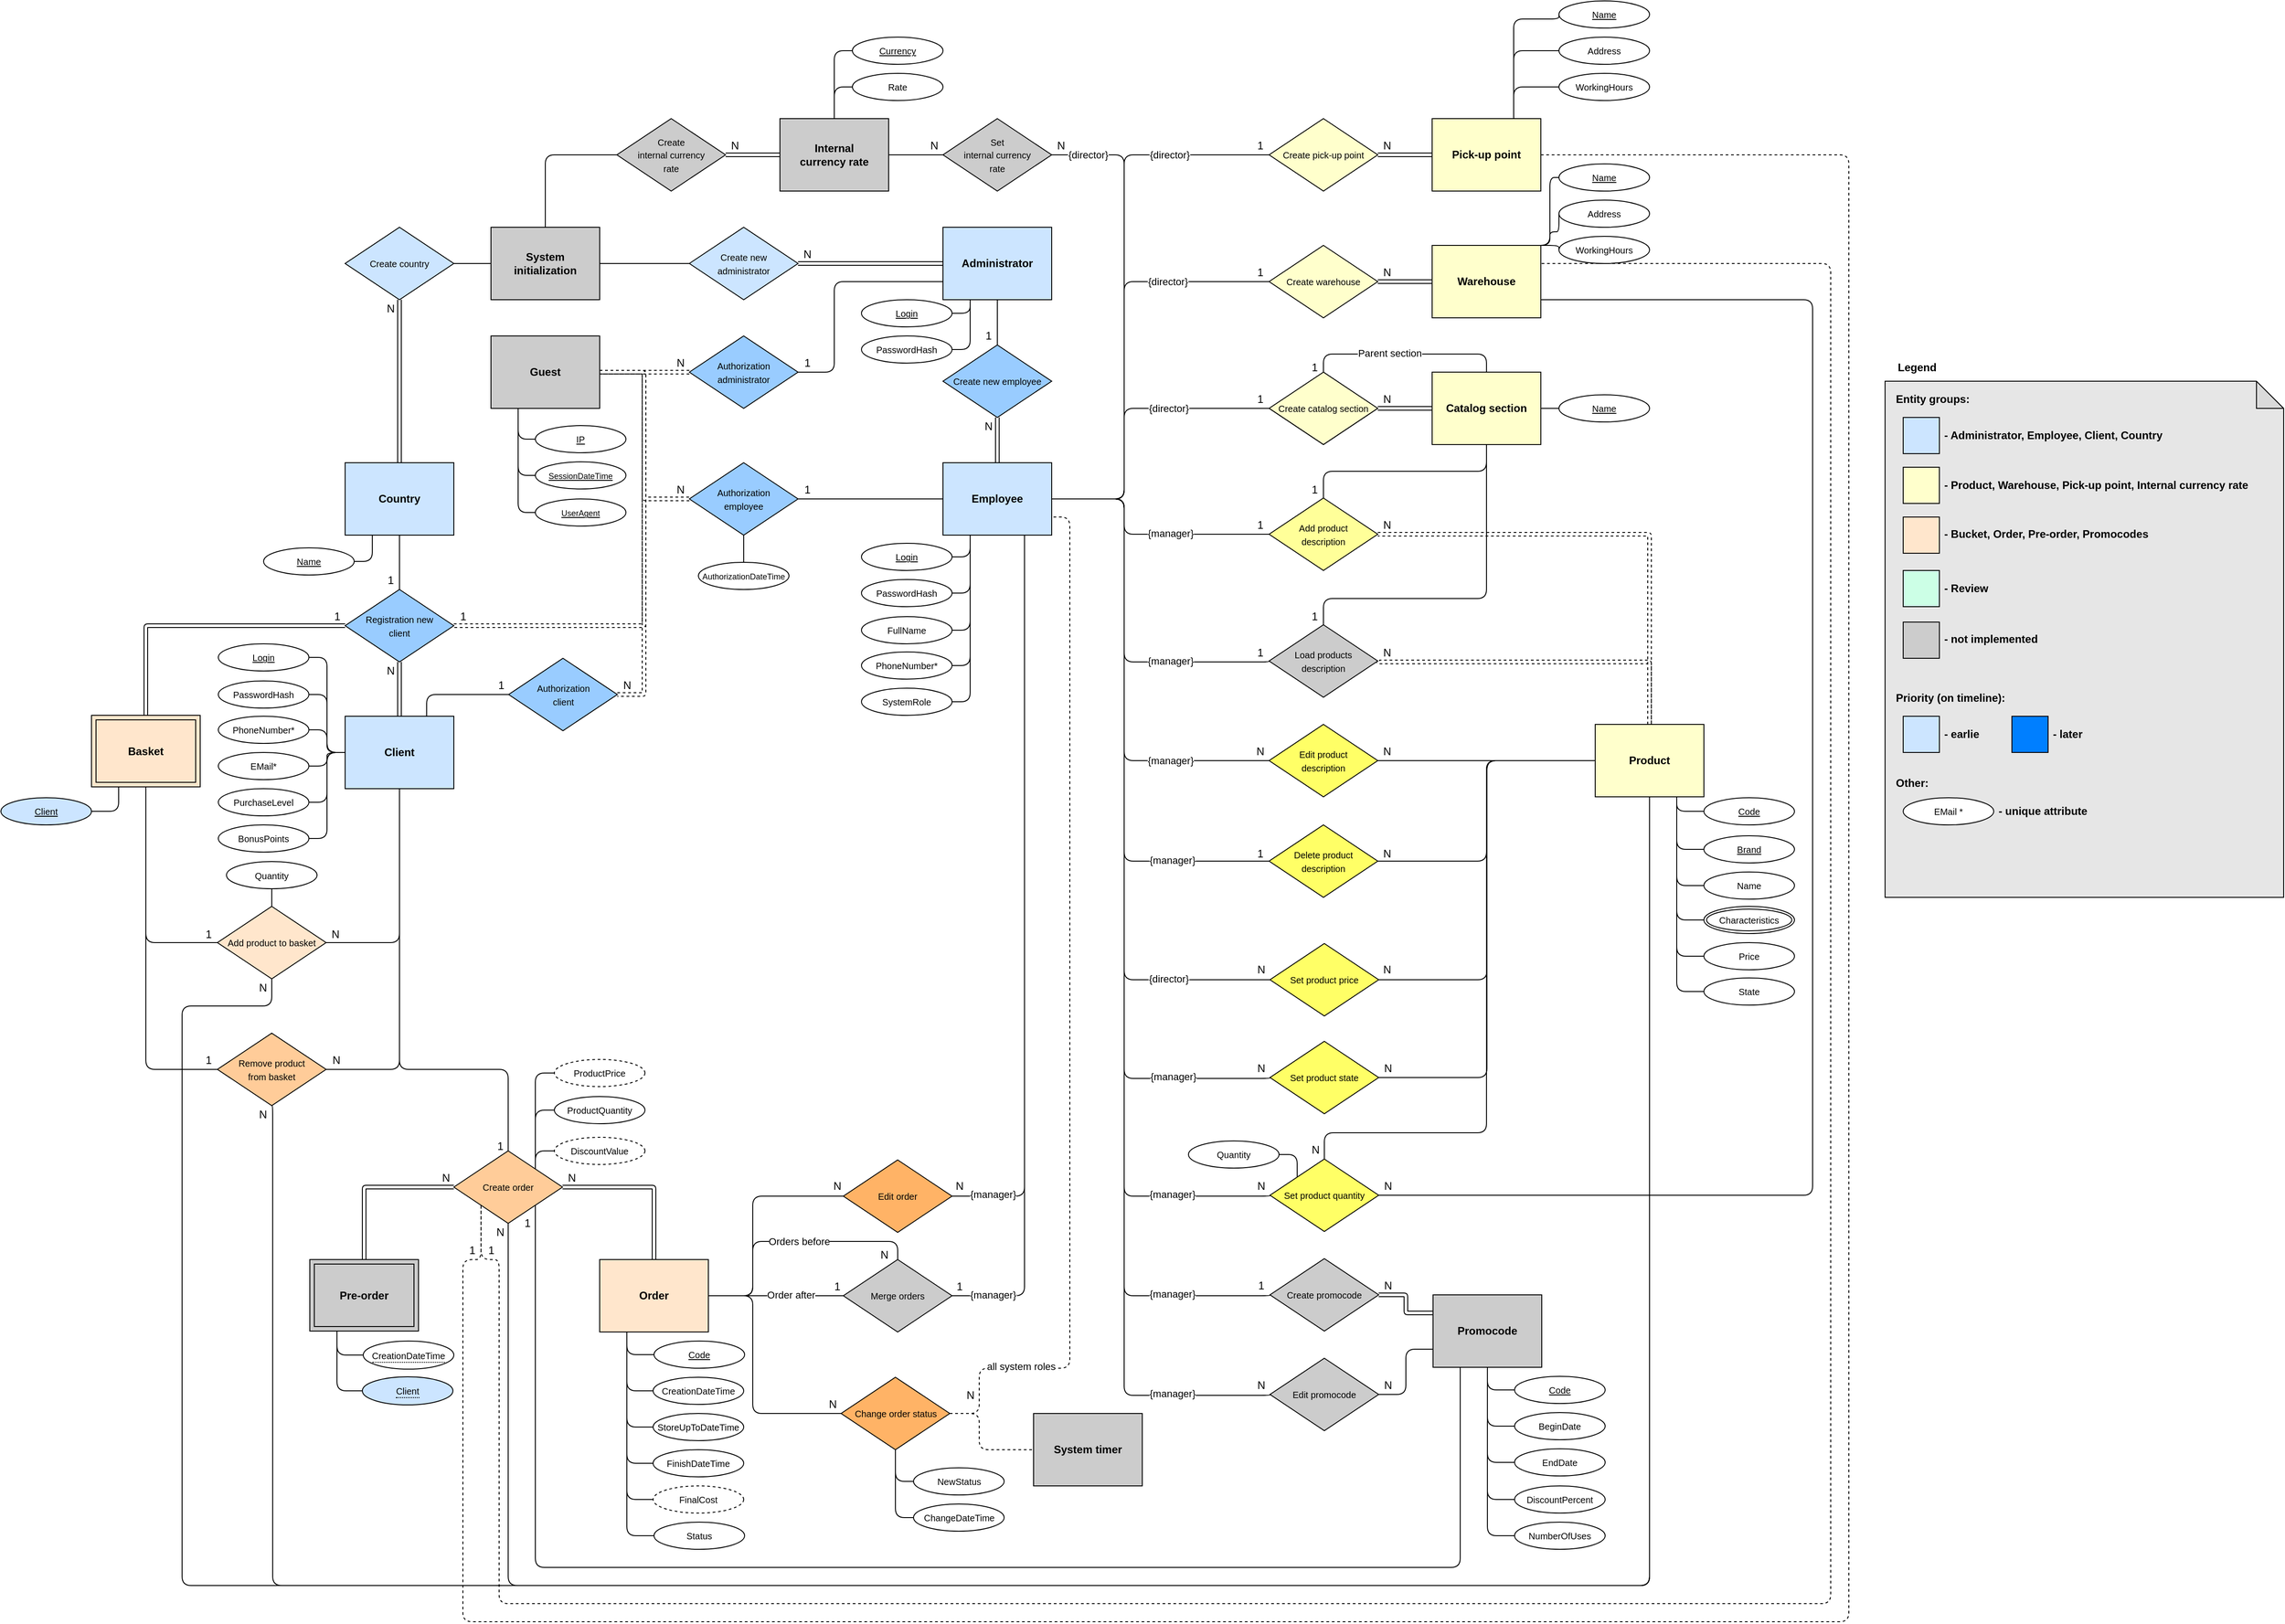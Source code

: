 <mxfile version="24.4.4" type="device" pages="3">
  <diagram name="ERD" id="QXorAGPPkYlc4hlcJ2L1">
    <mxGraphModel dx="3615" dy="1758" grid="1" gridSize="10" guides="1" tooltips="1" connect="1" arrows="1" fold="1" page="1" pageScale="1" pageWidth="827" pageHeight="1169" math="0" shadow="0">
      <root>
        <mxCell id="0" />
        <mxCell id="1" parent="0" />
        <mxCell id="TKhiixTurfHsWa0IUZQn-1" value="" style="shape=note;whiteSpace=wrap;html=1;backgroundOutline=1;darkOpacity=0.05;strokeColor=#000000;fillColor=#E6E6E6;" vertex="1" parent="1">
          <mxGeometry x="120" y="70" width="440" height="570" as="geometry" />
        </mxCell>
        <mxCell id="TKhiixTurfHsWa0IUZQn-2" style="edgeStyle=orthogonalEdgeStyle;rounded=1;orthogonalLoop=1;jettySize=auto;html=1;exitX=1;exitY=0.5;exitDx=0;exitDy=0;entryX=0;entryY=0.5;entryDx=0;entryDy=0;endArrow=none;endFill=0;dashed=1;shape=link;" edge="1" parent="1" source="TKhiixTurfHsWa0IUZQn-4" target="TKhiixTurfHsWa0IUZQn-94">
          <mxGeometry relative="1" as="geometry">
            <Array as="points">
              <mxPoint x="-1250" y="60" />
              <mxPoint x="-1250" y="200" />
            </Array>
          </mxGeometry>
        </mxCell>
        <mxCell id="TKhiixTurfHsWa0IUZQn-3" style="edgeStyle=orthogonalEdgeStyle;rounded=1;orthogonalLoop=1;jettySize=auto;html=1;exitX=1;exitY=0.5;exitDx=0;exitDy=0;entryX=0;entryY=0.5;entryDx=0;entryDy=0;endArrow=none;endFill=0;shape=link;dashed=1;" edge="1" parent="1" source="TKhiixTurfHsWa0IUZQn-4" target="TKhiixTurfHsWa0IUZQn-92">
          <mxGeometry relative="1" as="geometry">
            <Array as="points">
              <mxPoint x="-1270" y="60" />
              <mxPoint x="-1270" y="60" />
            </Array>
          </mxGeometry>
        </mxCell>
        <mxCell id="TKhiixTurfHsWa0IUZQn-4" value="&lt;font style=&quot;font-size: 12px&quot;&gt;&lt;b&gt;Guest&lt;/b&gt;&lt;/font&gt;" style="whiteSpace=wrap;html=1;align=center;fillColor=#CCCCCC;" vertex="1" parent="1">
          <mxGeometry x="-1419" y="20" width="120" height="80" as="geometry" />
        </mxCell>
        <mxCell id="TKhiixTurfHsWa0IUZQn-5" style="edgeStyle=orthogonalEdgeStyle;rounded=1;orthogonalLoop=1;jettySize=auto;html=1;exitX=0;exitY=0.5;exitDx=0;exitDy=0;entryX=0.25;entryY=1;entryDx=0;entryDy=0;endArrow=none;endFill=0;" edge="1" parent="1" source="TKhiixTurfHsWa0IUZQn-6" target="TKhiixTurfHsWa0IUZQn-4">
          <mxGeometry relative="1" as="geometry" />
        </mxCell>
        <mxCell id="TKhiixTurfHsWa0IUZQn-6" value="&lt;font size=&quot;1&quot;&gt;&lt;u&gt;IP&lt;/u&gt;&lt;/font&gt;" style="ellipse;whiteSpace=wrap;html=1;align=center;fillColor=#FFFFFF;" vertex="1" parent="1">
          <mxGeometry x="-1370" y="119" width="100" height="30" as="geometry" />
        </mxCell>
        <mxCell id="TKhiixTurfHsWa0IUZQn-7" style="edgeStyle=orthogonalEdgeStyle;rounded=1;orthogonalLoop=1;jettySize=auto;html=1;exitX=0;exitY=0.5;exitDx=0;exitDy=0;entryX=0.25;entryY=1;entryDx=0;entryDy=0;endArrow=none;endFill=0;" edge="1" parent="1" source="TKhiixTurfHsWa0IUZQn-8" target="TKhiixTurfHsWa0IUZQn-4">
          <mxGeometry relative="1" as="geometry">
            <Array as="points">
              <mxPoint x="-1389" y="174" />
            </Array>
          </mxGeometry>
        </mxCell>
        <mxCell id="TKhiixTurfHsWa0IUZQn-8" value="&lt;font style=&quot;font-size: 9px&quot;&gt;&lt;u&gt;SessionDateTime&lt;/u&gt;&lt;/font&gt;" style="ellipse;whiteSpace=wrap;html=1;align=center;fillColor=#FFFFFF;" vertex="1" parent="1">
          <mxGeometry x="-1370" y="159" width="100" height="30" as="geometry" />
        </mxCell>
        <mxCell id="TKhiixTurfHsWa0IUZQn-9" style="edgeStyle=orthogonalEdgeStyle;rounded=1;orthogonalLoop=1;jettySize=auto;html=1;exitX=0;exitY=0.5;exitDx=0;exitDy=0;entryX=0.25;entryY=1;entryDx=0;entryDy=0;endArrow=none;endFill=0;" edge="1" parent="1" source="TKhiixTurfHsWa0IUZQn-10" target="TKhiixTurfHsWa0IUZQn-4">
          <mxGeometry relative="1" as="geometry">
            <Array as="points">
              <mxPoint x="-1389" y="215" />
            </Array>
          </mxGeometry>
        </mxCell>
        <mxCell id="TKhiixTurfHsWa0IUZQn-10" value="&lt;font style=&quot;font-size: 9px&quot;&gt;&lt;u&gt;UserAgent&lt;/u&gt;&lt;/font&gt;" style="ellipse;whiteSpace=wrap;html=1;align=center;fillColor=#FFFFFF;" vertex="1" parent="1">
          <mxGeometry x="-1370" y="200" width="100" height="30" as="geometry" />
        </mxCell>
        <mxCell id="TKhiixTurfHsWa0IUZQn-11" style="edgeStyle=orthogonalEdgeStyle;rounded=1;orthogonalLoop=1;jettySize=auto;html=1;exitX=0;exitY=0.5;exitDx=0;exitDy=0;entryX=1;entryY=0.5;entryDx=0;entryDy=0;endArrow=none;endFill=0;" edge="1" parent="1" source="TKhiixTurfHsWa0IUZQn-13" target="TKhiixTurfHsWa0IUZQn-25">
          <mxGeometry relative="1" as="geometry">
            <Array as="points">
              <mxPoint x="-320" y="489" />
              <mxPoint x="-320" y="600" />
            </Array>
          </mxGeometry>
        </mxCell>
        <mxCell id="TKhiixTurfHsWa0IUZQn-12" style="edgeStyle=orthogonalEdgeStyle;rounded=1;orthogonalLoop=1;jettySize=auto;html=1;exitX=0.5;exitY=1;exitDx=0;exitDy=0;entryX=0.5;entryY=1;entryDx=0;entryDy=0;fontSize=10;endArrow=none;endFill=0;" edge="1" parent="1" source="TKhiixTurfHsWa0IUZQn-13" target="TKhiixTurfHsWa0IUZQn-146">
          <mxGeometry relative="1" as="geometry">
            <Array as="points">
              <mxPoint x="-140" y="1400" />
              <mxPoint x="-1660" y="1400" />
            </Array>
          </mxGeometry>
        </mxCell>
        <mxCell id="TKhiixTurfHsWa0IUZQn-13" value="&lt;b&gt;Product&lt;/b&gt;" style="whiteSpace=wrap;html=1;align=center;fillColor=#FFFFCC;" vertex="1" parent="1">
          <mxGeometry x="-200" y="449" width="120" height="80" as="geometry" />
        </mxCell>
        <mxCell id="TKhiixTurfHsWa0IUZQn-14" style="edgeStyle=orthogonalEdgeStyle;rounded=1;orthogonalLoop=1;jettySize=auto;html=1;exitX=0.75;exitY=0;exitDx=0;exitDy=0;entryX=0;entryY=0.5;entryDx=0;entryDy=0;fontSize=10;endArrow=none;endFill=0;" edge="1" parent="1" source="TKhiixTurfHsWa0IUZQn-15" target="TKhiixTurfHsWa0IUZQn-99">
          <mxGeometry relative="1" as="geometry" />
        </mxCell>
        <mxCell id="TKhiixTurfHsWa0IUZQn-15" value="&lt;font style=&quot;font-size: 12px&quot;&gt;&lt;b&gt;Client&lt;/b&gt;&lt;/font&gt;" style="whiteSpace=wrap;html=1;align=center;fillColor=#CCE5FF;" vertex="1" parent="1">
          <mxGeometry x="-1580" y="440" width="120" height="80" as="geometry" />
        </mxCell>
        <mxCell id="TKhiixTurfHsWa0IUZQn-16" value="&lt;b&gt;Entity groups:&lt;/b&gt;" style="text;html=1;align=left;verticalAlign=middle;resizable=0;points=[];;autosize=1;" vertex="1" parent="1">
          <mxGeometry x="130" y="80" width="100" height="20" as="geometry" />
        </mxCell>
        <mxCell id="TKhiixTurfHsWa0IUZQn-17" value="&lt;b&gt;Priority (on timeline):&lt;/b&gt;" style="text;html=1;align=left;verticalAlign=middle;resizable=0;points=[];autosize=1;strokeColor=none;fillColor=none;" vertex="1" parent="1">
          <mxGeometry x="130" y="410" width="140" height="20" as="geometry" />
        </mxCell>
        <mxCell id="TKhiixTurfHsWa0IUZQn-18" style="edgeStyle=elbowEdgeStyle;rounded=1;orthogonalLoop=1;jettySize=auto;html=1;exitX=1;exitY=0.5;exitDx=0;exitDy=0;entryX=0.5;entryY=0;entryDx=0;entryDy=0;endArrow=none;endFill=0;shape=link;dashed=1;" edge="1" parent="1" source="TKhiixTurfHsWa0IUZQn-20" target="TKhiixTurfHsWa0IUZQn-13">
          <mxGeometry relative="1" as="geometry">
            <mxPoint x="-440" y="265" as="sourcePoint" />
            <Array as="points">
              <mxPoint x="-140" y="380" />
            </Array>
          </mxGeometry>
        </mxCell>
        <mxCell id="TKhiixTurfHsWa0IUZQn-19" style="edgeStyle=orthogonalEdgeStyle;rounded=1;orthogonalLoop=1;jettySize=auto;html=1;exitX=0.5;exitY=0;exitDx=0;exitDy=0;entryX=0.5;entryY=1;entryDx=0;entryDy=0;endArrow=none;endFill=0;" edge="1" parent="1" source="TKhiixTurfHsWa0IUZQn-20" target="TKhiixTurfHsWa0IUZQn-84">
          <mxGeometry relative="1" as="geometry" />
        </mxCell>
        <mxCell id="TKhiixTurfHsWa0IUZQn-20" value="&lt;span style=&quot;font-size: 10px&quot;&gt;Add product&lt;br&gt;description&lt;/span&gt;" style="shape=rhombus;perimeter=rhombusPerimeter;whiteSpace=wrap;html=1;align=center;fillColor=#FFFF99;" vertex="1" parent="1">
          <mxGeometry x="-560" y="199" width="120" height="80" as="geometry" />
        </mxCell>
        <mxCell id="TKhiixTurfHsWa0IUZQn-21" value="1" style="text;html=1;align=center;verticalAlign=middle;resizable=0;points=[];;autosize=1;" vertex="1" parent="1">
          <mxGeometry x="-580" y="219" width="20" height="20" as="geometry" />
        </mxCell>
        <mxCell id="TKhiixTurfHsWa0IUZQn-22" value="N" style="text;html=1;align=center;verticalAlign=middle;resizable=0;points=[];;autosize=1;" vertex="1" parent="1">
          <mxGeometry x="-440" y="219" width="20" height="20" as="geometry" />
        </mxCell>
        <mxCell id="TKhiixTurfHsWa0IUZQn-23" style="edgeStyle=elbowEdgeStyle;rounded=1;orthogonalLoop=1;jettySize=auto;html=1;exitX=1;exitY=0.5;exitDx=0;exitDy=0;entryX=0;entryY=0.5;entryDx=0;entryDy=0;endArrow=none;endFill=0;" edge="1" parent="1" source="TKhiixTurfHsWa0IUZQn-24" target="TKhiixTurfHsWa0IUZQn-13">
          <mxGeometry relative="1" as="geometry">
            <Array as="points">
              <mxPoint x="-300" y="480" />
            </Array>
          </mxGeometry>
        </mxCell>
        <mxCell id="TKhiixTurfHsWa0IUZQn-24" value="&lt;span style=&quot;font-size: 10px&quot;&gt;Edit&amp;nbsp;product&lt;br&gt;description&lt;/span&gt;" style="shape=rhombus;perimeter=rhombusPerimeter;whiteSpace=wrap;html=1;align=center;fillColor=#FFFF66;" vertex="1" parent="1">
          <mxGeometry x="-560" y="449" width="120" height="80" as="geometry" />
        </mxCell>
        <mxCell id="TKhiixTurfHsWa0IUZQn-25" value="&lt;span style=&quot;font-size: 10px&quot;&gt;Delete product&lt;br&gt;description&lt;/span&gt;" style="shape=rhombus;perimeter=rhombusPerimeter;whiteSpace=wrap;html=1;align=center;fillColor=#FFFF66;" vertex="1" parent="1">
          <mxGeometry x="-560" y="560" width="120" height="80" as="geometry" />
        </mxCell>
        <mxCell id="TKhiixTurfHsWa0IUZQn-26" value="N" style="text;html=1;align=center;verticalAlign=middle;resizable=0;points=[];;autosize=1;" vertex="1" parent="1">
          <mxGeometry x="-440" y="582" width="20" height="20" as="geometry" />
        </mxCell>
        <mxCell id="TKhiixTurfHsWa0IUZQn-27" value="1" style="text;html=1;align=center;verticalAlign=middle;resizable=0;points=[];;autosize=1;" vertex="1" parent="1">
          <mxGeometry x="-580" y="582" width="20" height="20" as="geometry" />
        </mxCell>
        <mxCell id="TKhiixTurfHsWa0IUZQn-28" value="&lt;b&gt;Legend&lt;/b&gt;" style="text;html=1;align=center;verticalAlign=middle;resizable=0;points=[];;autosize=1;" vertex="1" parent="1">
          <mxGeometry x="120" y="40" width="70" height="30" as="geometry" />
        </mxCell>
        <mxCell id="TKhiixTurfHsWa0IUZQn-29" value="N" style="text;html=1;align=center;verticalAlign=middle;resizable=0;points=[];;autosize=1;" vertex="1" parent="1">
          <mxGeometry x="-580" y="468.5" width="20" height="20" as="geometry" />
        </mxCell>
        <mxCell id="TKhiixTurfHsWa0IUZQn-30" value="N" style="text;html=1;align=center;verticalAlign=middle;resizable=0;points=[];;autosize=1;" vertex="1" parent="1">
          <mxGeometry x="-440" y="468.5" width="20" height="20" as="geometry" />
        </mxCell>
        <mxCell id="TKhiixTurfHsWa0IUZQn-31" style="edgeStyle=orthogonalEdgeStyle;rounded=1;orthogonalLoop=1;jettySize=auto;html=1;exitX=0;exitY=0.5;exitDx=0;exitDy=0;entryX=0.5;entryY=1;entryDx=0;entryDy=0;fontSize=10;endArrow=none;endFill=0;" edge="1" parent="1" source="TKhiixTurfHsWa0IUZQn-32" target="TKhiixTurfHsWa0IUZQn-156">
          <mxGeometry relative="1" as="geometry" />
        </mxCell>
        <mxCell id="TKhiixTurfHsWa0IUZQn-32" value="&lt;span style=&quot;font-size: x-small;&quot;&gt;NewStatus&lt;/span&gt;" style="ellipse;whiteSpace=wrap;html=1;align=center;" vertex="1" parent="1">
          <mxGeometry x="-952.5" y="1270" width="100" height="30" as="geometry" />
        </mxCell>
        <mxCell id="TKhiixTurfHsWa0IUZQn-33" style="edgeStyle=orthogonalEdgeStyle;rounded=1;orthogonalLoop=1;jettySize=auto;html=1;exitX=0;exitY=0.5;exitDx=0;exitDy=0;entryX=0.5;entryY=1;entryDx=0;entryDy=0;fontSize=10;endArrow=none;endFill=0;" edge="1" parent="1" source="TKhiixTurfHsWa0IUZQn-34" target="TKhiixTurfHsWa0IUZQn-156">
          <mxGeometry relative="1" as="geometry" />
        </mxCell>
        <mxCell id="TKhiixTurfHsWa0IUZQn-34" value="&lt;span style=&quot;font-size: x-small;&quot;&gt;ChangeDateTime&lt;/span&gt;" style="ellipse;whiteSpace=wrap;html=1;align=center;" vertex="1" parent="1">
          <mxGeometry x="-952.5" y="1310" width="100" height="30" as="geometry" />
        </mxCell>
        <mxCell id="TKhiixTurfHsWa0IUZQn-35" value="" style="whiteSpace=wrap;html=1;aspect=fixed;strokeColor=#000000;fillColor=#CCE5FF;" vertex="1" parent="1">
          <mxGeometry x="140" y="110" width="40" height="40" as="geometry" />
        </mxCell>
        <mxCell id="TKhiixTurfHsWa0IUZQn-36" value="&lt;b&gt;&amp;nbsp;- Administrator, Employee, Client, Country&lt;/b&gt;" style="text;html=1;align=left;verticalAlign=middle;resizable=0;points=[];;autosize=1;" vertex="1" parent="1">
          <mxGeometry x="180" y="115" width="270" height="30" as="geometry" />
        </mxCell>
        <mxCell id="TKhiixTurfHsWa0IUZQn-37" value="" style="whiteSpace=wrap;html=1;aspect=fixed;strokeColor=#000000;fillColor=#FFFFCC;" vertex="1" parent="1">
          <mxGeometry x="140" y="165" width="40" height="40" as="geometry" />
        </mxCell>
        <mxCell id="TKhiixTurfHsWa0IUZQn-38" value="&lt;b&gt;&amp;nbsp;- Product, Warehouse, Pick-up point, Internal currency rate&lt;/b&gt;" style="text;html=1;align=left;verticalAlign=middle;resizable=0;points=[];;autosize=1;" vertex="1" parent="1">
          <mxGeometry x="180" y="170" width="360" height="30" as="geometry" />
        </mxCell>
        <mxCell id="TKhiixTurfHsWa0IUZQn-39" value="" style="whiteSpace=wrap;html=1;aspect=fixed;strokeColor=#000000;fillColor=#CCCCCC;" vertex="1" parent="1">
          <mxGeometry x="140" y="336" width="40" height="40" as="geometry" />
        </mxCell>
        <mxCell id="TKhiixTurfHsWa0IUZQn-40" value="&lt;b&gt;&amp;nbsp;- not implemented&lt;/b&gt;" style="text;html=1;align=left;verticalAlign=middle;resizable=0;points=[];;autosize=1;" vertex="1" parent="1">
          <mxGeometry x="180" y="345" width="120" height="20" as="geometry" />
        </mxCell>
        <mxCell id="TKhiixTurfHsWa0IUZQn-41" value="" style="whiteSpace=wrap;html=1;aspect=fixed;strokeColor=#000000;fillColor=#CCE5FF;" vertex="1" parent="1">
          <mxGeometry x="140" y="440" width="40" height="40" as="geometry" />
        </mxCell>
        <mxCell id="TKhiixTurfHsWa0IUZQn-42" value="&lt;b&gt;&amp;nbsp;- earlie&lt;/b&gt;" style="text;html=1;align=left;verticalAlign=middle;resizable=0;points=[];;autosize=1;" vertex="1" parent="1">
          <mxGeometry x="180" y="450" width="60" height="20" as="geometry" />
        </mxCell>
        <mxCell id="TKhiixTurfHsWa0IUZQn-43" value="" style="whiteSpace=wrap;html=1;aspect=fixed;strokeColor=#000000;fillColor=#007FFF;" vertex="1" parent="1">
          <mxGeometry x="260" y="440" width="40" height="40" as="geometry" />
        </mxCell>
        <mxCell id="TKhiixTurfHsWa0IUZQn-44" value="&lt;b&gt;&amp;nbsp;- later&lt;/b&gt;" style="text;html=1;align=left;verticalAlign=middle;resizable=0;points=[];;autosize=1;" vertex="1" parent="1">
          <mxGeometry x="300" y="450" width="50" height="20" as="geometry" />
        </mxCell>
        <mxCell id="TKhiixTurfHsWa0IUZQn-45" style="edgeStyle=orthogonalEdgeStyle;rounded=1;orthogonalLoop=1;jettySize=auto;html=1;exitX=0.25;exitY=1;exitDx=0;exitDy=0;entryX=1;entryY=1;entryDx=0;entryDy=0;endArrow=none;endFill=0;" edge="1" parent="1" source="TKhiixTurfHsWa0IUZQn-46" target="TKhiixTurfHsWa0IUZQn-152">
          <mxGeometry relative="1" as="geometry">
            <Array as="points">
              <mxPoint x="-349" y="1380" />
              <mxPoint x="-1370" y="1380" />
            </Array>
          </mxGeometry>
        </mxCell>
        <mxCell id="TKhiixTurfHsWa0IUZQn-46" value="&lt;b&gt;Promocode&lt;/b&gt;" style="whiteSpace=wrap;html=1;align=center;fillColor=#CCCCCC;" vertex="1" parent="1">
          <mxGeometry x="-379" y="1079" width="120" height="80" as="geometry" />
        </mxCell>
        <mxCell id="TKhiixTurfHsWa0IUZQn-47" style="edgeStyle=orthogonalEdgeStyle;rounded=1;orthogonalLoop=1;jettySize=auto;html=1;exitX=1;exitY=0.5;exitDx=0;exitDy=0;entryX=0;entryY=0.25;entryDx=0;entryDy=0;endArrow=none;endFill=0;shape=link;" edge="1" parent="1" source="TKhiixTurfHsWa0IUZQn-48" target="TKhiixTurfHsWa0IUZQn-46">
          <mxGeometry relative="1" as="geometry" />
        </mxCell>
        <mxCell id="TKhiixTurfHsWa0IUZQn-48" value="&lt;span style=&quot;font-size: 10px&quot;&gt;Create promocode&lt;/span&gt;" style="shape=rhombus;perimeter=rhombusPerimeter;whiteSpace=wrap;html=1;align=center;fillColor=#CCCCCC;" vertex="1" parent="1">
          <mxGeometry x="-559" y="1039" width="120" height="80" as="geometry" />
        </mxCell>
        <mxCell id="TKhiixTurfHsWa0IUZQn-49" value="&lt;b&gt;Other:&lt;/b&gt;" style="text;html=1;align=left;verticalAlign=middle;resizable=0;points=[];autosize=1;strokeColor=none;fillColor=none;" vertex="1" parent="1">
          <mxGeometry x="130" y="499" width="60" height="30" as="geometry" />
        </mxCell>
        <mxCell id="TKhiixTurfHsWa0IUZQn-50" value="&lt;font size=&quot;1&quot;&gt;EMail *&lt;/font&gt;" style="ellipse;whiteSpace=wrap;html=1;align=center;" vertex="1" parent="1">
          <mxGeometry x="140" y="530" width="100" height="30" as="geometry" />
        </mxCell>
        <mxCell id="TKhiixTurfHsWa0IUZQn-51" value="&lt;b&gt;&amp;nbsp;- unique attribute&lt;/b&gt;" style="text;html=1;align=left;verticalAlign=middle;resizable=0;points=[];;autosize=1;" vertex="1" parent="1">
          <mxGeometry x="240" y="530" width="120" height="30" as="geometry" />
        </mxCell>
        <mxCell id="TKhiixTurfHsWa0IUZQn-52" style="edgeStyle=orthogonalEdgeStyle;rounded=1;orthogonalLoop=1;jettySize=auto;html=1;exitX=1;exitY=0.5;exitDx=0;exitDy=0;entryX=0;entryY=0.75;entryDx=0;entryDy=0;endArrow=none;endFill=0;" edge="1" parent="1" source="TKhiixTurfHsWa0IUZQn-53" target="TKhiixTurfHsWa0IUZQn-46">
          <mxGeometry relative="1" as="geometry" />
        </mxCell>
        <mxCell id="TKhiixTurfHsWa0IUZQn-53" value="&lt;span style=&quot;font-size: 10px&quot;&gt;Edit promocode&lt;/span&gt;" style="shape=rhombus;perimeter=rhombusPerimeter;whiteSpace=wrap;html=1;align=center;fillColor=#CCCCCC;" vertex="1" parent="1">
          <mxGeometry x="-559" y="1149" width="120" height="80" as="geometry" />
        </mxCell>
        <mxCell id="TKhiixTurfHsWa0IUZQn-54" value="" style="whiteSpace=wrap;html=1;aspect=fixed;strokeColor=#000000;fillColor=#CCFFE6;" vertex="1" parent="1">
          <mxGeometry x="140" y="279" width="40" height="40" as="geometry" />
        </mxCell>
        <mxCell id="TKhiixTurfHsWa0IUZQn-55" value="&lt;b&gt;&amp;nbsp;- Review&lt;/b&gt;" style="text;html=1;align=left;verticalAlign=middle;resizable=0;points=[];;autosize=1;" vertex="1" parent="1">
          <mxGeometry x="180" y="284" width="80" height="30" as="geometry" />
        </mxCell>
        <mxCell id="TKhiixTurfHsWa0IUZQn-56" style="edgeStyle=orthogonalEdgeStyle;rounded=1;orthogonalLoop=1;jettySize=auto;html=1;exitX=1;exitY=0.5;exitDx=0;exitDy=0;entryX=0;entryY=0.5;entryDx=0;entryDy=0;endArrow=none;endFill=0;" edge="1" parent="1" source="TKhiixTurfHsWa0IUZQn-58" target="TKhiixTurfHsWa0IUZQn-86">
          <mxGeometry relative="1" as="geometry" />
        </mxCell>
        <mxCell id="TKhiixTurfHsWa0IUZQn-57" style="edgeStyle=orthogonalEdgeStyle;rounded=1;orthogonalLoop=1;jettySize=auto;html=1;exitX=0.5;exitY=0;exitDx=0;exitDy=0;entryX=0;entryY=0.5;entryDx=0;entryDy=0;endArrow=none;endFill=0;" edge="1" parent="1" source="TKhiixTurfHsWa0IUZQn-58" target="TKhiixTurfHsWa0IUZQn-102">
          <mxGeometry relative="1" as="geometry" />
        </mxCell>
        <mxCell id="TKhiixTurfHsWa0IUZQn-58" value="&lt;font style=&quot;font-size: 12px&quot;&gt;&lt;b&gt;System&lt;br&gt;initialization&lt;/b&gt;&lt;/font&gt;" style="whiteSpace=wrap;html=1;align=center;fillColor=#CCCCCC;" vertex="1" parent="1">
          <mxGeometry x="-1419" y="-100" width="120" height="80" as="geometry" />
        </mxCell>
        <mxCell id="TKhiixTurfHsWa0IUZQn-59" style="edgeStyle=orthogonalEdgeStyle;rounded=1;orthogonalLoop=1;jettySize=auto;html=1;exitX=0.5;exitY=1;exitDx=0;exitDy=0;entryX=0.5;entryY=0;entryDx=0;entryDy=0;fontSize=10;endArrow=none;endFill=0;" edge="1" parent="1" source="TKhiixTurfHsWa0IUZQn-61" target="TKhiixTurfHsWa0IUZQn-97">
          <mxGeometry relative="1" as="geometry">
            <Array as="points">
              <mxPoint x="-1520" y="245" />
            </Array>
          </mxGeometry>
        </mxCell>
        <mxCell id="TKhiixTurfHsWa0IUZQn-60" style="edgeStyle=orthogonalEdgeStyle;rounded=1;orthogonalLoop=1;jettySize=auto;html=1;exitX=0.5;exitY=0;exitDx=0;exitDy=0;entryX=0.5;entryY=1;entryDx=0;entryDy=0;endArrow=none;endFill=0;shape=link;" edge="1" parent="1" source="TKhiixTurfHsWa0IUZQn-61" target="TKhiixTurfHsWa0IUZQn-63">
          <mxGeometry relative="1" as="geometry" />
        </mxCell>
        <mxCell id="TKhiixTurfHsWa0IUZQn-61" value="&lt;font style=&quot;font-size: 12px&quot;&gt;&lt;b&gt;Country&lt;/b&gt;&lt;/font&gt;" style="whiteSpace=wrap;html=1;align=center;fillColor=#CCE5FF;" vertex="1" parent="1">
          <mxGeometry x="-1580" y="160" width="120" height="80" as="geometry" />
        </mxCell>
        <mxCell id="TKhiixTurfHsWa0IUZQn-62" style="edgeStyle=orthogonalEdgeStyle;rounded=1;orthogonalLoop=1;jettySize=auto;html=1;exitX=1;exitY=0.5;exitDx=0;exitDy=0;entryX=0;entryY=0.5;entryDx=0;entryDy=0;endArrow=none;endFill=0;" edge="1" parent="1" source="TKhiixTurfHsWa0IUZQn-63" target="TKhiixTurfHsWa0IUZQn-58">
          <mxGeometry relative="1" as="geometry" />
        </mxCell>
        <mxCell id="TKhiixTurfHsWa0IUZQn-63" value="&lt;span style=&quot;font-size: 10px;&quot;&gt;Create country&lt;/span&gt;" style="shape=rhombus;perimeter=rhombusPerimeter;whiteSpace=wrap;html=1;align=center;fillColor=#CCE5FF;" vertex="1" parent="1">
          <mxGeometry x="-1580" y="-100" width="120" height="80" as="geometry" />
        </mxCell>
        <mxCell id="TKhiixTurfHsWa0IUZQn-64" style="edgeStyle=orthogonalEdgeStyle;rounded=1;orthogonalLoop=1;jettySize=auto;html=1;exitX=0.5;exitY=1;exitDx=0;exitDy=0;entryX=0.5;entryY=0;entryDx=0;entryDy=0;endArrow=none;endFill=0;" edge="1" parent="1" source="TKhiixTurfHsWa0IUZQn-65" target="TKhiixTurfHsWa0IUZQn-88">
          <mxGeometry relative="1" as="geometry" />
        </mxCell>
        <mxCell id="TKhiixTurfHsWa0IUZQn-65" value="&lt;font style=&quot;font-size: 12px&quot;&gt;&lt;b&gt;Administrator&lt;/b&gt;&lt;/font&gt;" style="whiteSpace=wrap;html=1;align=center;fillColor=#CCE5FF;" vertex="1" parent="1">
          <mxGeometry x="-920" y="-100" width="120" height="80" as="geometry" />
        </mxCell>
        <mxCell id="TKhiixTurfHsWa0IUZQn-66" style="edgeStyle=orthogonalEdgeStyle;rounded=1;orthogonalLoop=1;jettySize=auto;html=1;exitX=1;exitY=0.5;exitDx=0;exitDy=0;entryX=0;entryY=0.5;entryDx=0;entryDy=0;endArrow=none;endFill=0;" edge="1" parent="1" source="TKhiixTurfHsWa0IUZQn-80" target="TKhiixTurfHsWa0IUZQn-20">
          <mxGeometry relative="1" as="geometry">
            <Array as="points">
              <mxPoint x="-720" y="200" />
              <mxPoint x="-720" y="239" />
            </Array>
          </mxGeometry>
        </mxCell>
        <mxCell id="TKhiixTurfHsWa0IUZQn-67" style="edgeStyle=orthogonalEdgeStyle;rounded=1;orthogonalLoop=1;jettySize=auto;html=1;exitX=1;exitY=0.5;exitDx=0;exitDy=0;entryX=1;entryY=0.5;entryDx=0;entryDy=0;endArrow=none;endFill=0;" edge="1" parent="1" source="TKhiixTurfHsWa0IUZQn-80" target="TKhiixTurfHsWa0IUZQn-104">
          <mxGeometry relative="1" as="geometry">
            <Array as="points">
              <mxPoint x="-720" y="200" />
              <mxPoint x="-720" y="-180" />
            </Array>
          </mxGeometry>
        </mxCell>
        <mxCell id="TKhiixTurfHsWa0IUZQn-68" style="edgeStyle=orthogonalEdgeStyle;rounded=1;orthogonalLoop=1;jettySize=auto;html=1;exitX=1;exitY=0.5;exitDx=0;exitDy=0;entryX=0;entryY=0.5;entryDx=0;entryDy=0;endArrow=none;endFill=0;" edge="1" parent="1" source="TKhiixTurfHsWa0IUZQn-80" target="TKhiixTurfHsWa0IUZQn-115">
          <mxGeometry relative="1" as="geometry">
            <Array as="points">
              <mxPoint x="-720" y="200" />
              <mxPoint x="-720" y="-40" />
            </Array>
          </mxGeometry>
        </mxCell>
        <mxCell id="TKhiixTurfHsWa0IUZQn-69" style="edgeStyle=orthogonalEdgeStyle;rounded=1;orthogonalLoop=1;jettySize=auto;html=1;exitX=1;exitY=0.5;exitDx=0;exitDy=0;entryX=0;entryY=0.5;entryDx=0;entryDy=0;endArrow=none;endFill=0;" edge="1" parent="1" source="TKhiixTurfHsWa0IUZQn-80" target="TKhiixTurfHsWa0IUZQn-113">
          <mxGeometry relative="1" as="geometry">
            <Array as="points">
              <mxPoint x="-720" y="200" />
              <mxPoint x="-720" y="-180" />
            </Array>
          </mxGeometry>
        </mxCell>
        <mxCell id="TKhiixTurfHsWa0IUZQn-70" value="{director}" style="edgeLabel;html=1;align=center;verticalAlign=middle;resizable=0;points=[];" vertex="1" connectable="0" parent="TKhiixTurfHsWa0IUZQn-69">
          <mxGeometry x="0.577" relative="1" as="geometry">
            <mxPoint x="21" as="offset" />
          </mxGeometry>
        </mxCell>
        <mxCell id="TKhiixTurfHsWa0IUZQn-71" style="edgeStyle=orthogonalEdgeStyle;rounded=1;orthogonalLoop=1;jettySize=auto;html=1;exitX=1;exitY=0.5;exitDx=0;exitDy=0;entryX=0;entryY=0.5;entryDx=0;entryDy=0;endArrow=none;endFill=0;" edge="1" parent="1" source="TKhiixTurfHsWa0IUZQn-80" target="TKhiixTurfHsWa0IUZQn-90">
          <mxGeometry relative="1" as="geometry">
            <Array as="points">
              <mxPoint x="-720" y="200" />
              <mxPoint x="-720" y="100" />
            </Array>
          </mxGeometry>
        </mxCell>
        <mxCell id="TKhiixTurfHsWa0IUZQn-72" style="edgeStyle=orthogonalEdgeStyle;rounded=1;orthogonalLoop=1;jettySize=auto;html=1;exitX=1;exitY=0.5;exitDx=0;exitDy=0;entryX=0;entryY=0.5;entryDx=0;entryDy=0;endArrow=none;endFill=0;" edge="1" parent="1" source="TKhiixTurfHsWa0IUZQn-80" target="TKhiixTurfHsWa0IUZQn-24">
          <mxGeometry relative="1" as="geometry">
            <Array as="points">
              <mxPoint x="-720" y="200" />
              <mxPoint x="-720" y="489" />
            </Array>
          </mxGeometry>
        </mxCell>
        <mxCell id="TKhiixTurfHsWa0IUZQn-73" style="edgeStyle=orthogonalEdgeStyle;rounded=1;orthogonalLoop=1;jettySize=auto;html=1;exitX=1;exitY=0.5;exitDx=0;exitDy=0;entryX=0;entryY=0.5;entryDx=0;entryDy=0;endArrow=none;endFill=0;" edge="1" parent="1" source="TKhiixTurfHsWa0IUZQn-80" target="TKhiixTurfHsWa0IUZQn-25">
          <mxGeometry relative="1" as="geometry">
            <Array as="points">
              <mxPoint x="-720" y="200" />
              <mxPoint x="-720" y="600" />
            </Array>
          </mxGeometry>
        </mxCell>
        <mxCell id="TKhiixTurfHsWa0IUZQn-74" style="edgeStyle=orthogonalEdgeStyle;rounded=1;orthogonalLoop=1;jettySize=auto;html=1;exitX=1;exitY=0.5;exitDx=0;exitDy=0;entryX=0;entryY=0.5;entryDx=0;entryDy=0;endArrow=none;endFill=0;" edge="1" parent="1" source="TKhiixTurfHsWa0IUZQn-80" target="TKhiixTurfHsWa0IUZQn-118">
          <mxGeometry relative="1" as="geometry">
            <Array as="points">
              <mxPoint x="-720" y="200" />
              <mxPoint x="-720" y="380" />
            </Array>
          </mxGeometry>
        </mxCell>
        <mxCell id="TKhiixTurfHsWa0IUZQn-75" style="edgeStyle=orthogonalEdgeStyle;rounded=1;orthogonalLoop=1;jettySize=auto;html=1;exitX=1;exitY=0.5;exitDx=0;exitDy=0;entryX=0;entryY=0.5;entryDx=0;entryDy=0;endArrow=none;endFill=0;" edge="1" parent="1" source="TKhiixTurfHsWa0IUZQn-80" target="TKhiixTurfHsWa0IUZQn-124">
          <mxGeometry relative="1" as="geometry">
            <Array as="points">
              <mxPoint x="-720" y="200" />
              <mxPoint x="-720" y="840" />
            </Array>
          </mxGeometry>
        </mxCell>
        <mxCell id="TKhiixTurfHsWa0IUZQn-76" style="edgeStyle=orthogonalEdgeStyle;rounded=1;orthogonalLoop=1;jettySize=auto;html=1;exitX=1;exitY=0.5;exitDx=0;exitDy=0;entryX=0;entryY=0.5;entryDx=0;entryDy=0;endArrow=none;endFill=0;" edge="1" parent="1" source="TKhiixTurfHsWa0IUZQn-80" target="TKhiixTurfHsWa0IUZQn-127">
          <mxGeometry relative="1" as="geometry">
            <Array as="points">
              <mxPoint x="-720" y="200" />
              <mxPoint x="-720" y="970" />
            </Array>
          </mxGeometry>
        </mxCell>
        <mxCell id="TKhiixTurfHsWa0IUZQn-77" style="edgeStyle=orthogonalEdgeStyle;rounded=1;orthogonalLoop=1;jettySize=auto;html=1;exitX=1;exitY=0.5;exitDx=0;exitDy=0;entryX=0;entryY=0.5;entryDx=0;entryDy=0;endArrow=none;endFill=0;" edge="1" parent="1" source="TKhiixTurfHsWa0IUZQn-80" target="TKhiixTurfHsWa0IUZQn-48">
          <mxGeometry relative="1" as="geometry">
            <Array as="points">
              <mxPoint x="-720" y="200" />
              <mxPoint x="-720" y="1080" />
            </Array>
          </mxGeometry>
        </mxCell>
        <mxCell id="TKhiixTurfHsWa0IUZQn-78" style="edgeStyle=orthogonalEdgeStyle;rounded=1;orthogonalLoop=1;jettySize=auto;html=1;exitX=1;exitY=0.5;exitDx=0;exitDy=0;entryX=0;entryY=0.5;entryDx=0;entryDy=0;endArrow=none;endFill=0;" edge="1" parent="1" source="TKhiixTurfHsWa0IUZQn-80" target="TKhiixTurfHsWa0IUZQn-53">
          <mxGeometry relative="1" as="geometry">
            <Array as="points">
              <mxPoint x="-720" y="200" />
              <mxPoint x="-720" y="1190" />
            </Array>
          </mxGeometry>
        </mxCell>
        <mxCell id="TKhiixTurfHsWa0IUZQn-79" style="edgeStyle=orthogonalEdgeStyle;rounded=1;orthogonalLoop=1;jettySize=auto;html=1;exitX=1;exitY=0.5;exitDx=0;exitDy=0;entryX=0;entryY=0.5;entryDx=0;entryDy=0;endArrow=none;endFill=0;" edge="1" parent="1" source="TKhiixTurfHsWa0IUZQn-80" target="TKhiixTurfHsWa0IUZQn-309">
          <mxGeometry relative="1" as="geometry">
            <Array as="points">
              <mxPoint x="-720" y="200" />
              <mxPoint x="-720" y="731" />
            </Array>
          </mxGeometry>
        </mxCell>
        <mxCell id="TKhiixTurfHsWa0IUZQn-80" value="&lt;font style=&quot;font-size: 12px&quot;&gt;&lt;b&gt;Employee&lt;/b&gt;&lt;/font&gt;" style="whiteSpace=wrap;html=1;align=center;fillColor=#CCE5FF;" vertex="1" parent="1">
          <mxGeometry x="-920" y="160" width="120" height="80" as="geometry" />
        </mxCell>
        <mxCell id="TKhiixTurfHsWa0IUZQn-81" style="edgeStyle=orthogonalEdgeStyle;rounded=1;orthogonalLoop=1;jettySize=auto;html=1;exitX=0.5;exitY=0;exitDx=0;exitDy=0;entryX=0.5;entryY=0;entryDx=0;entryDy=0;endArrow=none;endFill=0;" edge="1" parent="1" source="TKhiixTurfHsWa0IUZQn-84" target="TKhiixTurfHsWa0IUZQn-90">
          <mxGeometry relative="1" as="geometry">
            <Array as="points">
              <mxPoint x="-320" y="40" />
              <mxPoint x="-500" y="40" />
            </Array>
          </mxGeometry>
        </mxCell>
        <mxCell id="TKhiixTurfHsWa0IUZQn-82" value="Parent section" style="edgeLabel;html=1;align=center;verticalAlign=middle;resizable=0;points=[];" vertex="1" connectable="0" parent="TKhiixTurfHsWa0IUZQn-81">
          <mxGeometry x="0.156" relative="1" as="geometry">
            <mxPoint y="-1" as="offset" />
          </mxGeometry>
        </mxCell>
        <mxCell id="TKhiixTurfHsWa0IUZQn-83" style="edgeStyle=orthogonalEdgeStyle;rounded=1;orthogonalLoop=1;jettySize=auto;html=1;exitX=1;exitY=0.5;exitDx=0;exitDy=0;entryX=0;entryY=0.5;entryDx=0;entryDy=0;endArrow=none;endFill=0;" edge="1" parent="1" source="TKhiixTurfHsWa0IUZQn-84" target="TKhiixTurfHsWa0IUZQn-269">
          <mxGeometry relative="1" as="geometry" />
        </mxCell>
        <mxCell id="TKhiixTurfHsWa0IUZQn-84" value="&lt;b&gt;Catalog section&lt;/b&gt;" style="whiteSpace=wrap;html=1;align=center;fillColor=#FFFFCC;" vertex="1" parent="1">
          <mxGeometry x="-380" y="59.97" width="120" height="80" as="geometry" />
        </mxCell>
        <mxCell id="TKhiixTurfHsWa0IUZQn-85" style="edgeStyle=orthogonalEdgeStyle;rounded=1;orthogonalLoop=1;jettySize=auto;html=1;exitX=1;exitY=0.5;exitDx=0;exitDy=0;entryX=0;entryY=0.5;entryDx=0;entryDy=0;endArrow=none;endFill=0;shape=link;" edge="1" parent="1" source="TKhiixTurfHsWa0IUZQn-86" target="TKhiixTurfHsWa0IUZQn-65">
          <mxGeometry relative="1" as="geometry" />
        </mxCell>
        <mxCell id="TKhiixTurfHsWa0IUZQn-86" value="&lt;span style=&quot;font-size: 10px&quot;&gt;Create new&lt;br&gt;administrator&lt;/span&gt;" style="shape=rhombus;perimeter=rhombusPerimeter;whiteSpace=wrap;html=1;align=center;fillColor=#CCE5FF;" vertex="1" parent="1">
          <mxGeometry x="-1200" y="-100" width="120" height="80" as="geometry" />
        </mxCell>
        <mxCell id="TKhiixTurfHsWa0IUZQn-87" style="edgeStyle=orthogonalEdgeStyle;shape=link;rounded=1;orthogonalLoop=1;jettySize=auto;html=1;exitX=0.5;exitY=1;exitDx=0;exitDy=0;entryX=0.5;entryY=0;entryDx=0;entryDy=0;endArrow=none;endFill=0;" edge="1" parent="1" source="TKhiixTurfHsWa0IUZQn-88" target="TKhiixTurfHsWa0IUZQn-80">
          <mxGeometry relative="1" as="geometry" />
        </mxCell>
        <mxCell id="TKhiixTurfHsWa0IUZQn-88" value="&lt;span style=&quot;font-size: 10px;&quot;&gt;Create new employee&lt;/span&gt;" style="shape=rhombus;perimeter=rhombusPerimeter;whiteSpace=wrap;html=1;align=center;fillColor=#99CCFF;" vertex="1" parent="1">
          <mxGeometry x="-920" y="30" width="120" height="80" as="geometry" />
        </mxCell>
        <mxCell id="TKhiixTurfHsWa0IUZQn-89" style="edgeStyle=orthogonalEdgeStyle;rounded=1;orthogonalLoop=1;jettySize=auto;html=1;exitX=1;exitY=0.5;exitDx=0;exitDy=0;entryX=0;entryY=0.5;entryDx=0;entryDy=0;endArrow=none;endFill=0;shape=link;" edge="1" parent="1" source="TKhiixTurfHsWa0IUZQn-90" target="TKhiixTurfHsWa0IUZQn-84">
          <mxGeometry relative="1" as="geometry" />
        </mxCell>
        <mxCell id="TKhiixTurfHsWa0IUZQn-90" value="&lt;span style=&quot;font-size: 10px&quot;&gt;Create catalog section&lt;/span&gt;" style="shape=rhombus;perimeter=rhombusPerimeter;whiteSpace=wrap;html=1;align=center;fillColor=#FFFFCC;" vertex="1" parent="1">
          <mxGeometry x="-560" y="59.97" width="120" height="80" as="geometry" />
        </mxCell>
        <mxCell id="TKhiixTurfHsWa0IUZQn-91" style="edgeStyle=orthogonalEdgeStyle;rounded=1;orthogonalLoop=1;jettySize=auto;html=1;exitX=1;exitY=0.5;exitDx=0;exitDy=0;entryX=0;entryY=0.75;entryDx=0;entryDy=0;endArrow=none;endFill=0;" edge="1" parent="1" source="TKhiixTurfHsWa0IUZQn-92" target="TKhiixTurfHsWa0IUZQn-65">
          <mxGeometry relative="1" as="geometry">
            <Array as="points">
              <mxPoint x="-1040" y="60" />
              <mxPoint x="-1040" y="-40" />
            </Array>
          </mxGeometry>
        </mxCell>
        <mxCell id="TKhiixTurfHsWa0IUZQn-92" value="&lt;span style=&quot;font-size: 10px;&quot;&gt;Authorization administrator&lt;/span&gt;" style="shape=rhombus;perimeter=rhombusPerimeter;whiteSpace=wrap;html=1;align=center;fillColor=#99CCFF;" vertex="1" parent="1">
          <mxGeometry x="-1200" y="20" width="120" height="80" as="geometry" />
        </mxCell>
        <mxCell id="TKhiixTurfHsWa0IUZQn-93" style="edgeStyle=orthogonalEdgeStyle;rounded=1;orthogonalLoop=1;jettySize=auto;html=1;exitX=1;exitY=0.5;exitDx=0;exitDy=0;entryX=0;entryY=0.5;entryDx=0;entryDy=0;endArrow=none;endFill=0;" edge="1" parent="1" source="TKhiixTurfHsWa0IUZQn-94" target="TKhiixTurfHsWa0IUZQn-80">
          <mxGeometry relative="1" as="geometry">
            <Array as="points">
              <mxPoint x="-1050" y="200" />
              <mxPoint x="-1050" y="200" />
            </Array>
          </mxGeometry>
        </mxCell>
        <mxCell id="TKhiixTurfHsWa0IUZQn-94" value="&lt;span style=&quot;font-size: 10px;&quot;&gt;Authorization&lt;br&gt;employee&lt;/span&gt;" style="shape=rhombus;perimeter=rhombusPerimeter;whiteSpace=wrap;html=1;align=center;fillColor=#99CCFF;" vertex="1" parent="1">
          <mxGeometry x="-1200" y="160" width="120" height="80" as="geometry" />
        </mxCell>
        <mxCell id="TKhiixTurfHsWa0IUZQn-95" style="edgeStyle=orthogonalEdgeStyle;rounded=1;orthogonalLoop=1;jettySize=auto;html=1;exitX=0.5;exitY=1;exitDx=0;exitDy=0;entryX=0.5;entryY=0;entryDx=0;entryDy=0;fontSize=10;endArrow=none;endFill=0;shape=link;" edge="1" parent="1" source="TKhiixTurfHsWa0IUZQn-97" target="TKhiixTurfHsWa0IUZQn-15">
          <mxGeometry relative="1" as="geometry" />
        </mxCell>
        <mxCell id="TKhiixTurfHsWa0IUZQn-96" style="edgeStyle=orthogonalEdgeStyle;shape=link;rounded=1;orthogonalLoop=1;jettySize=auto;html=1;exitX=1;exitY=0.5;exitDx=0;exitDy=0;entryX=1;entryY=0.5;entryDx=0;entryDy=0;endArrow=none;endFill=0;dashed=1;" edge="1" parent="1" source="TKhiixTurfHsWa0IUZQn-97" target="TKhiixTurfHsWa0IUZQn-4">
          <mxGeometry relative="1" as="geometry">
            <Array as="points">
              <mxPoint x="-1250" y="340" />
              <mxPoint x="-1250" y="60" />
            </Array>
          </mxGeometry>
        </mxCell>
        <mxCell id="TKhiixTurfHsWa0IUZQn-97" value="&lt;span style=&quot;font-size: 10px;&quot;&gt;Registration new&lt;/span&gt;&lt;br style=&quot;border-color: var(--border-color); font-size: 10px;&quot;&gt;&lt;span style=&quot;font-size: 10px;&quot;&gt;client&lt;/span&gt;" style="shape=rhombus;perimeter=rhombusPerimeter;whiteSpace=wrap;html=1;align=center;fillColor=#99CCFF;" vertex="1" parent="1">
          <mxGeometry x="-1580" y="300" width="120" height="80" as="geometry" />
        </mxCell>
        <mxCell id="TKhiixTurfHsWa0IUZQn-98" style="edgeStyle=orthogonalEdgeStyle;shape=link;rounded=1;orthogonalLoop=1;jettySize=auto;html=1;exitX=1;exitY=0.5;exitDx=0;exitDy=0;entryX=1;entryY=0.5;entryDx=0;entryDy=0;dashed=1;endArrow=none;endFill=0;" edge="1" parent="1" source="TKhiixTurfHsWa0IUZQn-99" target="TKhiixTurfHsWa0IUZQn-4">
          <mxGeometry relative="1" as="geometry">
            <Array as="points">
              <mxPoint x="-1250" y="416" />
              <mxPoint x="-1250" y="60" />
            </Array>
          </mxGeometry>
        </mxCell>
        <mxCell id="TKhiixTurfHsWa0IUZQn-99" value="&lt;span style=&quot;font-size: 10px;&quot;&gt;Authorization&lt;br&gt;client&lt;/span&gt;" style="shape=rhombus;perimeter=rhombusPerimeter;whiteSpace=wrap;html=1;align=center;fillColor=#99CCFF;" vertex="1" parent="1">
          <mxGeometry x="-1399.5" y="376" width="120" height="80" as="geometry" />
        </mxCell>
        <mxCell id="TKhiixTurfHsWa0IUZQn-100" value="&lt;b&gt;Internal&lt;br&gt;currency rate&lt;/b&gt;" style="whiteSpace=wrap;html=1;align=center;fillColor=#CCCCCC;" vertex="1" parent="1">
          <mxGeometry x="-1100" y="-220" width="120" height="80" as="geometry" />
        </mxCell>
        <mxCell id="TKhiixTurfHsWa0IUZQn-101" style="edgeStyle=orthogonalEdgeStyle;rounded=1;orthogonalLoop=1;jettySize=auto;html=1;exitX=1;exitY=0.5;exitDx=0;exitDy=0;entryX=0;entryY=0.5;entryDx=0;entryDy=0;endArrow=none;endFill=0;shape=link;" edge="1" parent="1" source="TKhiixTurfHsWa0IUZQn-102" target="TKhiixTurfHsWa0IUZQn-100">
          <mxGeometry relative="1" as="geometry" />
        </mxCell>
        <mxCell id="TKhiixTurfHsWa0IUZQn-102" value="&lt;span style=&quot;font-size: 10px&quot;&gt;Create&lt;br&gt;internal currency&lt;br&gt;rate&lt;/span&gt;" style="shape=rhombus;perimeter=rhombusPerimeter;whiteSpace=wrap;html=1;align=center;fillColor=#CCCCCC;" vertex="1" parent="1">
          <mxGeometry x="-1280" y="-220" width="120" height="80" as="geometry" />
        </mxCell>
        <mxCell id="TKhiixTurfHsWa0IUZQn-103" style="edgeStyle=orthogonalEdgeStyle;rounded=1;orthogonalLoop=1;jettySize=auto;html=1;exitX=0;exitY=0.5;exitDx=0;exitDy=0;entryX=1;entryY=0.5;entryDx=0;entryDy=0;endArrow=none;endFill=0;" edge="1" parent="1" source="TKhiixTurfHsWa0IUZQn-104" target="TKhiixTurfHsWa0IUZQn-100">
          <mxGeometry relative="1" as="geometry" />
        </mxCell>
        <mxCell id="TKhiixTurfHsWa0IUZQn-104" value="&lt;span style=&quot;font-size: 10px&quot;&gt;Set&lt;br&gt;internal currency&lt;br&gt;rate&lt;/span&gt;" style="shape=rhombus;perimeter=rhombusPerimeter;whiteSpace=wrap;html=1;align=center;fillColor=#CCCCCC;" vertex="1" parent="1">
          <mxGeometry x="-920" y="-220" width="120" height="80" as="geometry" />
        </mxCell>
        <mxCell id="TKhiixTurfHsWa0IUZQn-105" style="edgeStyle=orthogonalEdgeStyle;rounded=1;orthogonalLoop=1;jettySize=auto;html=1;exitX=1;exitY=0.5;exitDx=0;exitDy=0;entryX=0;entryY=1;entryDx=0;entryDy=0;endArrow=none;endFill=0;dashed=1;" edge="1" parent="1" source="TKhiixTurfHsWa0IUZQn-108" target="TKhiixTurfHsWa0IUZQn-152">
          <mxGeometry relative="1" as="geometry">
            <Array as="points">
              <mxPoint x="80" y="-180" />
              <mxPoint x="80" y="1440" />
              <mxPoint x="-1450" y="1440" />
              <mxPoint x="-1450" y="1040" />
              <mxPoint x="-1430" y="1040" />
            </Array>
          </mxGeometry>
        </mxCell>
        <mxCell id="TKhiixTurfHsWa0IUZQn-106" style="edgeStyle=orthogonalEdgeStyle;rounded=1;orthogonalLoop=1;jettySize=auto;html=1;exitX=0.75;exitY=0;exitDx=0;exitDy=0;entryX=0;entryY=0.5;entryDx=0;entryDy=0;endArrow=none;endFill=0;" edge="1" parent="1" source="TKhiixTurfHsWa0IUZQn-108" target="TKhiixTurfHsWa0IUZQn-265">
          <mxGeometry relative="1" as="geometry">
            <Array as="points">
              <mxPoint x="-290" y="-330" />
              <mxPoint x="-240" y="-330" />
            </Array>
          </mxGeometry>
        </mxCell>
        <mxCell id="TKhiixTurfHsWa0IUZQn-107" style="edgeStyle=orthogonalEdgeStyle;rounded=1;orthogonalLoop=1;jettySize=auto;html=1;exitX=0.75;exitY=0;exitDx=0;exitDy=0;entryX=0;entryY=0.5;entryDx=0;entryDy=0;endArrow=none;endFill=0;" edge="1" parent="1" source="TKhiixTurfHsWa0IUZQn-108" target="TKhiixTurfHsWa0IUZQn-266">
          <mxGeometry relative="1" as="geometry" />
        </mxCell>
        <mxCell id="TKhiixTurfHsWa0IUZQn-108" value="&lt;b style=&quot;border-color: var(--border-color);&quot;&gt;Pick-up point&lt;/b&gt;" style="whiteSpace=wrap;html=1;align=center;fillColor=#FFFFCC;" vertex="1" parent="1">
          <mxGeometry x="-380" y="-220" width="120" height="80" as="geometry" />
        </mxCell>
        <mxCell id="TKhiixTurfHsWa0IUZQn-109" style="edgeStyle=orthogonalEdgeStyle;rounded=1;orthogonalLoop=1;jettySize=auto;html=1;exitX=0.75;exitY=0;exitDx=0;exitDy=0;entryX=0;entryY=0.5;entryDx=0;entryDy=0;endArrow=none;endFill=0;" edge="1" parent="1" source="TKhiixTurfHsWa0IUZQn-111" target="TKhiixTurfHsWa0IUZQn-267">
          <mxGeometry relative="1" as="geometry">
            <Array as="points">
              <mxPoint x="-250" y="-80" />
              <mxPoint x="-250" y="-155" />
            </Array>
          </mxGeometry>
        </mxCell>
        <mxCell id="TKhiixTurfHsWa0IUZQn-110" style="edgeStyle=orthogonalEdgeStyle;rounded=1;orthogonalLoop=1;jettySize=auto;html=1;exitX=0.75;exitY=0;exitDx=0;exitDy=0;entryX=0;entryY=0.5;entryDx=0;entryDy=0;endArrow=none;endFill=0;" edge="1" parent="1" source="TKhiixTurfHsWa0IUZQn-111" target="TKhiixTurfHsWa0IUZQn-268">
          <mxGeometry relative="1" as="geometry">
            <Array as="points">
              <mxPoint x="-250" y="-80" />
              <mxPoint x="-250" y="-95" />
              <mxPoint x="-240" y="-95" />
            </Array>
          </mxGeometry>
        </mxCell>
        <mxCell id="TKhiixTurfHsWa0IUZQn-111" value="&lt;b&gt;Warehouse&lt;/b&gt;" style="whiteSpace=wrap;html=1;align=center;fillColor=#FFFFCC;" vertex="1" parent="1">
          <mxGeometry x="-380" y="-80" width="120" height="80" as="geometry" />
        </mxCell>
        <mxCell id="TKhiixTurfHsWa0IUZQn-112" style="edgeStyle=orthogonalEdgeStyle;shape=link;rounded=1;orthogonalLoop=1;jettySize=auto;html=1;exitX=1;exitY=0.5;exitDx=0;exitDy=0;entryX=0;entryY=0.5;entryDx=0;entryDy=0;endArrow=none;endFill=0;" edge="1" parent="1" source="TKhiixTurfHsWa0IUZQn-113" target="TKhiixTurfHsWa0IUZQn-108">
          <mxGeometry relative="1" as="geometry" />
        </mxCell>
        <mxCell id="TKhiixTurfHsWa0IUZQn-113" value="&lt;font style=&quot;font-size: 10px;&quot;&gt;Create pick-up point&lt;/font&gt;" style="shape=rhombus;perimeter=rhombusPerimeter;whiteSpace=wrap;html=1;align=center;fillColor=#FFFFCC;" vertex="1" parent="1">
          <mxGeometry x="-560" y="-220" width="120" height="80" as="geometry" />
        </mxCell>
        <mxCell id="TKhiixTurfHsWa0IUZQn-114" style="edgeStyle=orthogonalEdgeStyle;shape=link;rounded=1;orthogonalLoop=1;jettySize=auto;html=1;exitX=1;exitY=0.5;exitDx=0;exitDy=0;entryX=0;entryY=0.5;entryDx=0;entryDy=0;endArrow=none;endFill=0;" edge="1" parent="1" source="TKhiixTurfHsWa0IUZQn-115" target="TKhiixTurfHsWa0IUZQn-111">
          <mxGeometry relative="1" as="geometry" />
        </mxCell>
        <mxCell id="TKhiixTurfHsWa0IUZQn-115" value="&lt;span style=&quot;font-size: 10px;&quot;&gt;Create warehouse&lt;/span&gt;" style="shape=rhombus;perimeter=rhombusPerimeter;whiteSpace=wrap;html=1;align=center;fillColor=#FFFFCC;" vertex="1" parent="1">
          <mxGeometry x="-560" y="-80" width="120" height="80" as="geometry" />
        </mxCell>
        <mxCell id="TKhiixTurfHsWa0IUZQn-116" style="edgeStyle=orthogonalEdgeStyle;rounded=1;orthogonalLoop=1;jettySize=auto;html=1;exitX=1;exitY=0.5;exitDx=0;exitDy=0;entryX=0.5;entryY=0;entryDx=0;entryDy=0;endArrow=none;endFill=0;shape=link;dashed=1;" edge="1" parent="1" source="TKhiixTurfHsWa0IUZQn-118" target="TKhiixTurfHsWa0IUZQn-13">
          <mxGeometry relative="1" as="geometry">
            <Array as="points">
              <mxPoint x="-140" y="380" />
            </Array>
          </mxGeometry>
        </mxCell>
        <mxCell id="TKhiixTurfHsWa0IUZQn-117" style="edgeStyle=orthogonalEdgeStyle;rounded=1;orthogonalLoop=1;jettySize=auto;html=1;exitX=0.5;exitY=0;exitDx=0;exitDy=0;endArrow=none;endFill=0;" edge="1" parent="1" source="TKhiixTurfHsWa0IUZQn-118">
          <mxGeometry relative="1" as="geometry">
            <mxPoint x="-320" y="140" as="targetPoint" />
            <Array as="points">
              <mxPoint x="-500" y="310" />
              <mxPoint x="-320" y="310" />
            </Array>
          </mxGeometry>
        </mxCell>
        <mxCell id="TKhiixTurfHsWa0IUZQn-118" value="&lt;span style=&quot;font-size: 10px&quot;&gt;Load products&lt;br&gt;description&lt;/span&gt;" style="shape=rhombus;perimeter=rhombusPerimeter;whiteSpace=wrap;html=1;align=center;fillColor=#CCCCCC;" vertex="1" parent="1">
          <mxGeometry x="-560" y="339" width="120" height="80" as="geometry" />
        </mxCell>
        <mxCell id="TKhiixTurfHsWa0IUZQn-119" value="1" style="text;html=1;align=center;verticalAlign=middle;resizable=0;points=[];;autosize=1;" vertex="1" parent="1">
          <mxGeometry x="-580" y="360" width="20" height="20" as="geometry" />
        </mxCell>
        <mxCell id="TKhiixTurfHsWa0IUZQn-120" value="1" style="text;html=1;align=center;verticalAlign=middle;resizable=0;points=[];;autosize=1;" vertex="1" parent="1">
          <mxGeometry x="-520" y="180" width="20" height="20" as="geometry" />
        </mxCell>
        <mxCell id="TKhiixTurfHsWa0IUZQn-121" value="1" style="text;html=1;align=center;verticalAlign=middle;resizable=0;points=[];;autosize=1;" vertex="1" parent="1">
          <mxGeometry x="-520" y="320" width="20" height="20" as="geometry" />
        </mxCell>
        <mxCell id="TKhiixTurfHsWa0IUZQn-122" value="N" style="text;html=1;align=center;verticalAlign=middle;resizable=0;points=[];;autosize=1;" vertex="1" parent="1">
          <mxGeometry x="-440" y="360" width="20" height="20" as="geometry" />
        </mxCell>
        <mxCell id="TKhiixTurfHsWa0IUZQn-123" style="edgeStyle=orthogonalEdgeStyle;rounded=1;orthogonalLoop=1;jettySize=auto;html=1;exitX=1;exitY=0.5;exitDx=0;exitDy=0;entryX=0;entryY=0.5;entryDx=0;entryDy=0;endArrow=none;endFill=0;" edge="1" parent="1" source="TKhiixTurfHsWa0IUZQn-124" target="TKhiixTurfHsWa0IUZQn-13">
          <mxGeometry relative="1" as="geometry" />
        </mxCell>
        <mxCell id="TKhiixTurfHsWa0IUZQn-124" value="&lt;span style=&quot;font-size: 10px&quot;&gt;Set product state&lt;/span&gt;" style="shape=rhombus;perimeter=rhombusPerimeter;whiteSpace=wrap;html=1;align=center;fillColor=#FFFF66;" vertex="1" parent="1">
          <mxGeometry x="-559" y="799" width="120" height="80" as="geometry" />
        </mxCell>
        <mxCell id="TKhiixTurfHsWa0IUZQn-125" style="edgeStyle=orthogonalEdgeStyle;rounded=1;orthogonalLoop=1;jettySize=auto;html=1;exitX=1;exitY=0.5;exitDx=0;exitDy=0;entryX=1;entryY=0.75;entryDx=0;entryDy=0;fontSize=10;endArrow=none;endFill=0;" edge="1" parent="1" source="TKhiixTurfHsWa0IUZQn-127" target="TKhiixTurfHsWa0IUZQn-111">
          <mxGeometry relative="1" as="geometry">
            <Array as="points">
              <mxPoint x="40" y="969" />
              <mxPoint x="40" y="-20" />
            </Array>
          </mxGeometry>
        </mxCell>
        <mxCell id="TKhiixTurfHsWa0IUZQn-126" style="edgeStyle=orthogonalEdgeStyle;rounded=1;orthogonalLoop=1;jettySize=auto;html=1;exitX=0.5;exitY=0;exitDx=0;exitDy=0;entryX=0;entryY=0.5;entryDx=0;entryDy=0;endArrow=none;endFill=0;" edge="1" parent="1" source="TKhiixTurfHsWa0IUZQn-127" target="TKhiixTurfHsWa0IUZQn-13">
          <mxGeometry relative="1" as="geometry">
            <Array as="points">
              <mxPoint x="-499" y="900" />
              <mxPoint x="-320" y="900" />
              <mxPoint x="-320" y="489" />
            </Array>
          </mxGeometry>
        </mxCell>
        <mxCell id="TKhiixTurfHsWa0IUZQn-127" value="&lt;span style=&quot;font-size: 10px&quot;&gt;Set product quantity&lt;/span&gt;" style="shape=rhombus;perimeter=rhombusPerimeter;whiteSpace=wrap;html=1;align=center;fillColor=#FFFF66;" vertex="1" parent="1">
          <mxGeometry x="-559" y="929" width="120" height="80" as="geometry" />
        </mxCell>
        <mxCell id="TKhiixTurfHsWa0IUZQn-128" style="edgeStyle=orthogonalEdgeStyle;rounded=1;orthogonalLoop=1;jettySize=auto;html=1;exitX=1;exitY=0.5;exitDx=0;exitDy=0;entryX=0;entryY=0;entryDx=0;entryDy=0;endArrow=none;endFill=0;" edge="1" parent="1" source="TKhiixTurfHsWa0IUZQn-129" target="TKhiixTurfHsWa0IUZQn-127">
          <mxGeometry relative="1" as="geometry">
            <Array as="points">
              <mxPoint x="-529" y="924" />
            </Array>
          </mxGeometry>
        </mxCell>
        <mxCell id="TKhiixTurfHsWa0IUZQn-129" value="&lt;span style=&quot;font-size: x-small;&quot;&gt;Quantity&lt;/span&gt;" style="ellipse;whiteSpace=wrap;html=1;align=center;" vertex="1" parent="1">
          <mxGeometry x="-649" y="909" width="100" height="30" as="geometry" />
        </mxCell>
        <mxCell id="TKhiixTurfHsWa0IUZQn-130" value="N" style="text;html=1;align=center;verticalAlign=middle;resizable=0;points=[];;autosize=1;" vertex="1" parent="1">
          <mxGeometry x="-519" y="909" width="20" height="20" as="geometry" />
        </mxCell>
        <mxCell id="TKhiixTurfHsWa0IUZQn-131" value="N" style="text;html=1;align=center;verticalAlign=middle;resizable=0;points=[];;autosize=1;" vertex="1" parent="1">
          <mxGeometry x="-439" y="949" width="20" height="20" as="geometry" />
        </mxCell>
        <mxCell id="TKhiixTurfHsWa0IUZQn-132" value="" style="whiteSpace=wrap;html=1;aspect=fixed;strokeColor=#000000;fillColor=#ffe6cc;" vertex="1" parent="1">
          <mxGeometry x="140" y="220" width="40" height="40" as="geometry" />
        </mxCell>
        <mxCell id="TKhiixTurfHsWa0IUZQn-133" value="&lt;b&gt;&amp;nbsp;- Bucket, Order, Pre-order, Promocodes&lt;/b&gt;" style="text;html=1;align=left;verticalAlign=middle;resizable=0;points=[];;autosize=1;" vertex="1" parent="1">
          <mxGeometry x="180" y="224" width="250" height="30" as="geometry" />
        </mxCell>
        <mxCell id="TKhiixTurfHsWa0IUZQn-134" style="edgeStyle=orthogonalEdgeStyle;rounded=1;orthogonalLoop=1;jettySize=auto;html=1;exitX=1;exitY=0.5;exitDx=0;exitDy=0;entryX=0;entryY=0.5;entryDx=0;entryDy=0;endArrow=none;endFill=0;" edge="1" parent="1" source="TKhiixTurfHsWa0IUZQn-137" target="TKhiixTurfHsWa0IUZQn-158">
          <mxGeometry relative="1" as="geometry">
            <Array as="points">
              <mxPoint x="-1130" y="1080" />
              <mxPoint x="-1130" y="970" />
            </Array>
          </mxGeometry>
        </mxCell>
        <mxCell id="TKhiixTurfHsWa0IUZQn-135" style="edgeStyle=orthogonalEdgeStyle;rounded=1;orthogonalLoop=1;jettySize=auto;html=1;exitX=1;exitY=0.5;exitDx=0;exitDy=0;entryX=0;entryY=0.5;entryDx=0;entryDy=0;endArrow=none;endFill=0;" edge="1" parent="1" source="TKhiixTurfHsWa0IUZQn-137" target="TKhiixTurfHsWa0IUZQn-169">
          <mxGeometry relative="1" as="geometry" />
        </mxCell>
        <mxCell id="TKhiixTurfHsWa0IUZQn-136" value="Order after" style="edgeLabel;html=1;align=center;verticalAlign=middle;resizable=0;points=[];" vertex="1" connectable="0" parent="TKhiixTurfHsWa0IUZQn-135">
          <mxGeometry x="0.346" y="2" relative="1" as="geometry">
            <mxPoint x="-10" y="1" as="offset" />
          </mxGeometry>
        </mxCell>
        <mxCell id="TKhiixTurfHsWa0IUZQn-137" value="&lt;b&gt;Order&lt;/b&gt;" style="whiteSpace=wrap;html=1;align=center;fillColor=#FFE6CC;" vertex="1" parent="1">
          <mxGeometry x="-1299" y="1040" width="120" height="80" as="geometry" />
        </mxCell>
        <mxCell id="TKhiixTurfHsWa0IUZQn-138" style="edgeStyle=orthogonalEdgeStyle;rounded=1;orthogonalLoop=1;jettySize=auto;html=1;exitX=0.5;exitY=0;exitDx=0;exitDy=0;entryX=0;entryY=0.5;entryDx=0;entryDy=0;fontSize=10;endArrow=none;endFill=0;shape=link;" edge="1" parent="1" source="TKhiixTurfHsWa0IUZQn-139" target="TKhiixTurfHsWa0IUZQn-97">
          <mxGeometry relative="1" as="geometry">
            <mxPoint x="-1701" y="439" as="sourcePoint" />
            <Array as="points">
              <mxPoint x="-1800" y="340" />
            </Array>
          </mxGeometry>
        </mxCell>
        <mxCell id="TKhiixTurfHsWa0IUZQn-139" value="&lt;b style=&quot;font-size: 12px;&quot;&gt;Basket&lt;/b&gt;" style="shape=ext;margin=3;double=1;whiteSpace=wrap;html=1;align=center;fontSize=10;fillColor=#FFE6CC;" vertex="1" parent="1">
          <mxGeometry x="-1860" y="439" width="120" height="79" as="geometry" />
        </mxCell>
        <mxCell id="TKhiixTurfHsWa0IUZQn-140" style="edgeStyle=orthogonalEdgeStyle;rounded=1;orthogonalLoop=1;jettySize=auto;html=1;exitX=1;exitY=0.5;exitDx=0;exitDy=0;entryX=0.5;entryY=1;entryDx=0;entryDy=0;fontSize=10;endArrow=none;endFill=0;" edge="1" parent="1" source="TKhiixTurfHsWa0IUZQn-143" target="TKhiixTurfHsWa0IUZQn-15">
          <mxGeometry relative="1" as="geometry">
            <mxPoint x="-1520" y="582" as="targetPoint" />
          </mxGeometry>
        </mxCell>
        <mxCell id="TKhiixTurfHsWa0IUZQn-141" style="edgeStyle=orthogonalEdgeStyle;rounded=1;orthogonalLoop=1;jettySize=auto;html=1;exitX=0;exitY=0.5;exitDx=0;exitDy=0;entryX=0.5;entryY=1;entryDx=0;entryDy=0;fontSize=10;endArrow=none;endFill=0;" edge="1" parent="1" source="TKhiixTurfHsWa0IUZQn-143" target="TKhiixTurfHsWa0IUZQn-139">
          <mxGeometry relative="1" as="geometry">
            <mxPoint x="-1780" y="580" as="targetPoint" />
          </mxGeometry>
        </mxCell>
        <mxCell id="TKhiixTurfHsWa0IUZQn-142" style="edgeStyle=orthogonalEdgeStyle;rounded=1;orthogonalLoop=1;jettySize=auto;html=1;exitX=0.5;exitY=1;exitDx=0;exitDy=0;entryX=0.5;entryY=1;entryDx=0;entryDy=0;fontSize=10;endArrow=none;endFill=0;" edge="1" parent="1" source="TKhiixTurfHsWa0IUZQn-143" target="TKhiixTurfHsWa0IUZQn-13">
          <mxGeometry relative="1" as="geometry">
            <Array as="points">
              <mxPoint x="-1661" y="760" />
              <mxPoint x="-1760" y="760" />
              <mxPoint x="-1760" y="1400" />
              <mxPoint x="-140" y="1400" />
            </Array>
          </mxGeometry>
        </mxCell>
        <mxCell id="TKhiixTurfHsWa0IUZQn-143" value="&lt;span style=&quot;font-size: 10px;&quot;&gt;Add product to basket&lt;/span&gt;" style="shape=rhombus;perimeter=rhombusPerimeter;whiteSpace=wrap;html=1;align=center;fillColor=#FFE6CC;" vertex="1" parent="1">
          <mxGeometry x="-1721" y="650" width="120" height="80" as="geometry" />
        </mxCell>
        <mxCell id="TKhiixTurfHsWa0IUZQn-144" style="edgeStyle=orthogonalEdgeStyle;rounded=1;orthogonalLoop=1;jettySize=auto;html=1;exitX=1;exitY=0.5;exitDx=0;exitDy=0;entryX=0.5;entryY=1;entryDx=0;entryDy=0;fontSize=10;endArrow=none;endFill=0;" edge="1" parent="1" source="TKhiixTurfHsWa0IUZQn-146" target="TKhiixTurfHsWa0IUZQn-15">
          <mxGeometry relative="1" as="geometry">
            <mxPoint x="-1520" y="582" as="targetPoint" />
          </mxGeometry>
        </mxCell>
        <mxCell id="TKhiixTurfHsWa0IUZQn-145" style="edgeStyle=orthogonalEdgeStyle;rounded=1;orthogonalLoop=1;jettySize=auto;html=1;exitX=0;exitY=0.5;exitDx=0;exitDy=0;entryX=0.5;entryY=1;entryDx=0;entryDy=0;fontSize=10;endArrow=none;endFill=0;" edge="1" parent="1" source="TKhiixTurfHsWa0IUZQn-146" target="TKhiixTurfHsWa0IUZQn-139">
          <mxGeometry relative="1" as="geometry">
            <mxPoint x="-1780" y="580" as="targetPoint" />
          </mxGeometry>
        </mxCell>
        <mxCell id="TKhiixTurfHsWa0IUZQn-146" value="&lt;span style=&quot;font-size: 10px;&quot;&gt;Remove product&lt;br&gt;from basket&lt;/span&gt;" style="shape=rhombus;perimeter=rhombusPerimeter;whiteSpace=wrap;html=1;align=center;fillColor=#FFCC99;" vertex="1" parent="1">
          <mxGeometry x="-1721" y="790" width="120" height="80" as="geometry" />
        </mxCell>
        <mxCell id="TKhiixTurfHsWa0IUZQn-147" style="edgeStyle=orthogonalEdgeStyle;rounded=1;orthogonalLoop=1;jettySize=auto;html=1;exitX=0.5;exitY=0;exitDx=0;exitDy=0;entryX=0.5;entryY=1;entryDx=0;entryDy=0;endArrow=none;endFill=0;" edge="1" parent="1" source="TKhiixTurfHsWa0IUZQn-152" target="TKhiixTurfHsWa0IUZQn-15">
          <mxGeometry relative="1" as="geometry">
            <Array as="points">
              <mxPoint x="-1400" y="830" />
              <mxPoint x="-1520" y="830" />
            </Array>
          </mxGeometry>
        </mxCell>
        <mxCell id="TKhiixTurfHsWa0IUZQn-148" style="edgeStyle=orthogonalEdgeStyle;rounded=1;orthogonalLoop=1;jettySize=auto;html=1;entryX=0.5;entryY=1;entryDx=0;entryDy=0;endArrow=none;endFill=0;exitX=0.5;exitY=1;exitDx=0;exitDy=0;" edge="1" parent="1" source="TKhiixTurfHsWa0IUZQn-152" target="TKhiixTurfHsWa0IUZQn-13">
          <mxGeometry relative="1" as="geometry">
            <mxPoint x="-1430" y="1230" as="sourcePoint" />
            <Array as="points">
              <mxPoint x="-1400" y="1400" />
              <mxPoint x="-140" y="1400" />
            </Array>
          </mxGeometry>
        </mxCell>
        <mxCell id="TKhiixTurfHsWa0IUZQn-149" style="edgeStyle=orthogonalEdgeStyle;rounded=1;orthogonalLoop=1;jettySize=auto;html=1;exitX=1;exitY=0.5;exitDx=0;exitDy=0;entryX=0.5;entryY=0;entryDx=0;entryDy=0;endArrow=none;endFill=0;shape=link;" edge="1" parent="1" source="TKhiixTurfHsWa0IUZQn-152" target="TKhiixTurfHsWa0IUZQn-137">
          <mxGeometry relative="1" as="geometry" />
        </mxCell>
        <mxCell id="TKhiixTurfHsWa0IUZQn-150" style="edgeStyle=orthogonalEdgeStyle;shape=link;rounded=1;orthogonalLoop=1;jettySize=auto;html=1;exitX=0;exitY=0.5;exitDx=0;exitDy=0;entryX=0.5;entryY=0;entryDx=0;entryDy=0;endArrow=none;endFill=0;" edge="1" parent="1" source="TKhiixTurfHsWa0IUZQn-152" target="TKhiixTurfHsWa0IUZQn-249">
          <mxGeometry relative="1" as="geometry">
            <mxPoint x="-1559" y="1039" as="targetPoint" />
          </mxGeometry>
        </mxCell>
        <mxCell id="TKhiixTurfHsWa0IUZQn-151" style="edgeStyle=orthogonalEdgeStyle;rounded=1;orthogonalLoop=1;jettySize=auto;html=1;exitX=0;exitY=1;exitDx=0;exitDy=0;entryX=1;entryY=0.25;entryDx=0;entryDy=0;dashed=1;fontSize=10;endArrow=none;endFill=0;" edge="1" parent="1" source="TKhiixTurfHsWa0IUZQn-152" target="TKhiixTurfHsWa0IUZQn-111">
          <mxGeometry relative="1" as="geometry">
            <Array as="points">
              <mxPoint x="-1430" y="1040" />
              <mxPoint x="-1410" y="1040" />
              <mxPoint x="-1410" y="1420" />
              <mxPoint x="60" y="1420" />
              <mxPoint x="60" y="-60" />
            </Array>
          </mxGeometry>
        </mxCell>
        <mxCell id="TKhiixTurfHsWa0IUZQn-152" value="&lt;span style=&quot;font-size: 10px;&quot;&gt;Create order&lt;/span&gt;" style="shape=rhombus;perimeter=rhombusPerimeter;whiteSpace=wrap;html=1;align=center;fillColor=#FFCC99;" vertex="1" parent="1">
          <mxGeometry x="-1460" y="920" width="120" height="80" as="geometry" />
        </mxCell>
        <mxCell id="TKhiixTurfHsWa0IUZQn-153" style="edgeStyle=orthogonalEdgeStyle;rounded=1;orthogonalLoop=1;jettySize=auto;html=1;exitX=0;exitY=0.5;exitDx=0;exitDy=0;endArrow=none;endFill=0;entryX=1;entryY=0.5;entryDx=0;entryDy=0;" edge="1" parent="1" source="TKhiixTurfHsWa0IUZQn-156" target="TKhiixTurfHsWa0IUZQn-137">
          <mxGeometry relative="1" as="geometry">
            <mxPoint x="-1350" y="1050" as="targetPoint" />
            <Array as="points">
              <mxPoint x="-1130" y="1210" />
              <mxPoint x="-1130" y="1080" />
            </Array>
          </mxGeometry>
        </mxCell>
        <mxCell id="TKhiixTurfHsWa0IUZQn-154" style="edgeStyle=orthogonalEdgeStyle;rounded=1;orthogonalLoop=1;jettySize=auto;html=1;exitX=1;exitY=0.5;exitDx=0;exitDy=0;entryX=1;entryY=0.75;entryDx=0;entryDy=0;endArrow=none;endFill=0;dashed=1;" edge="1" parent="1" source="TKhiixTurfHsWa0IUZQn-156" target="TKhiixTurfHsWa0IUZQn-80">
          <mxGeometry relative="1" as="geometry">
            <Array as="points">
              <mxPoint x="-880" y="1210" />
              <mxPoint x="-880" y="1160" />
              <mxPoint x="-780" y="1160" />
              <mxPoint x="-780" y="220" />
            </Array>
          </mxGeometry>
        </mxCell>
        <mxCell id="TKhiixTurfHsWa0IUZQn-155" style="edgeStyle=orthogonalEdgeStyle;rounded=1;orthogonalLoop=1;jettySize=auto;html=1;exitX=1;exitY=0.5;exitDx=0;exitDy=0;entryX=0;entryY=0.5;entryDx=0;entryDy=0;dashed=1;endArrow=none;endFill=0;" edge="1" parent="1" source="TKhiixTurfHsWa0IUZQn-156" target="TKhiixTurfHsWa0IUZQn-165">
          <mxGeometry relative="1" as="geometry">
            <Array as="points">
              <mxPoint x="-880" y="1210" />
              <mxPoint x="-880" y="1250" />
            </Array>
          </mxGeometry>
        </mxCell>
        <mxCell id="TKhiixTurfHsWa0IUZQn-156" value="&lt;span style=&quot;font-size: 10px;&quot;&gt;Change order status&lt;/span&gt;" style="shape=rhombus;perimeter=rhombusPerimeter;whiteSpace=wrap;html=1;align=center;fillColor=#FFB366;" vertex="1" parent="1">
          <mxGeometry x="-1032.5" y="1170" width="120" height="80" as="geometry" />
        </mxCell>
        <mxCell id="TKhiixTurfHsWa0IUZQn-157" style="edgeStyle=orthogonalEdgeStyle;rounded=1;orthogonalLoop=1;jettySize=auto;html=1;exitX=1;exitY=0.5;exitDx=0;exitDy=0;entryX=0.75;entryY=1;entryDx=0;entryDy=0;endArrow=none;endFill=0;" edge="1" parent="1" source="TKhiixTurfHsWa0IUZQn-158" target="TKhiixTurfHsWa0IUZQn-80">
          <mxGeometry relative="1" as="geometry" />
        </mxCell>
        <mxCell id="TKhiixTurfHsWa0IUZQn-158" value="&lt;span style=&quot;font-size: 10px;&quot;&gt;Edit order&lt;/span&gt;" style="shape=rhombus;perimeter=rhombusPerimeter;whiteSpace=wrap;html=1;align=center;fillColor=#FFB366;" vertex="1" parent="1">
          <mxGeometry x="-1030" y="930" width="120" height="80" as="geometry" />
        </mxCell>
        <mxCell id="TKhiixTurfHsWa0IUZQn-159" style="edgeStyle=orthogonalEdgeStyle;rounded=1;orthogonalLoop=1;jettySize=auto;html=1;exitX=0.5;exitY=1;exitDx=0;exitDy=0;entryX=0.5;entryY=0;entryDx=0;entryDy=0;fontSize=10;endArrow=none;endFill=0;" edge="1" parent="1" source="TKhiixTurfHsWa0IUZQn-160" target="TKhiixTurfHsWa0IUZQn-143">
          <mxGeometry relative="1" as="geometry" />
        </mxCell>
        <mxCell id="TKhiixTurfHsWa0IUZQn-160" value="&lt;font size=&quot;1&quot;&gt;Quantity&lt;/font&gt;" style="ellipse;whiteSpace=wrap;html=1;align=center;fillColor=#FFFFFF;" vertex="1" parent="1">
          <mxGeometry x="-1711" y="600.5" width="100" height="30" as="geometry" />
        </mxCell>
        <mxCell id="TKhiixTurfHsWa0IUZQn-161" value="N" style="text;html=1;align=center;verticalAlign=middle;resizable=0;points=[];;autosize=1;" vertex="1" parent="1">
          <mxGeometry x="-1540" y="380" width="20" height="20" as="geometry" />
        </mxCell>
        <mxCell id="TKhiixTurfHsWa0IUZQn-162" value="1" style="text;html=1;align=center;verticalAlign=middle;resizable=0;points=[];;autosize=1;" vertex="1" parent="1">
          <mxGeometry x="-1540" y="280" width="20" height="20" as="geometry" />
        </mxCell>
        <mxCell id="TKhiixTurfHsWa0IUZQn-163" value="1" style="text;html=1;align=center;verticalAlign=middle;resizable=0;points=[];;autosize=1;" vertex="1" parent="1">
          <mxGeometry x="-1599" y="320" width="20" height="20" as="geometry" />
        </mxCell>
        <mxCell id="TKhiixTurfHsWa0IUZQn-164" value="1" style="text;html=1;align=center;verticalAlign=middle;resizable=0;points=[];;autosize=1;" vertex="1" parent="1">
          <mxGeometry x="-1460" y="320" width="20" height="20" as="geometry" />
        </mxCell>
        <mxCell id="TKhiixTurfHsWa0IUZQn-165" value="&lt;font style=&quot;font-size: 12px&quot;&gt;&lt;b&gt;System&amp;nbsp;timer&lt;/b&gt;&lt;/font&gt;" style="whiteSpace=wrap;html=1;align=center;fillColor=#CCCCCC;" vertex="1" parent="1">
          <mxGeometry x="-820" y="1210" width="120" height="80" as="geometry" />
        </mxCell>
        <mxCell id="TKhiixTurfHsWa0IUZQn-166" style="edgeStyle=orthogonalEdgeStyle;rounded=1;orthogonalLoop=1;jettySize=auto;html=1;exitX=1;exitY=0.5;exitDx=0;exitDy=0;entryX=0.75;entryY=1;entryDx=0;entryDy=0;endArrow=none;endFill=0;" edge="1" parent="1" source="TKhiixTurfHsWa0IUZQn-169" target="TKhiixTurfHsWa0IUZQn-80">
          <mxGeometry relative="1" as="geometry" />
        </mxCell>
        <mxCell id="TKhiixTurfHsWa0IUZQn-167" style="edgeStyle=orthogonalEdgeStyle;rounded=1;orthogonalLoop=1;jettySize=auto;html=1;exitX=0.5;exitY=0;exitDx=0;exitDy=0;entryX=1;entryY=0.5;entryDx=0;entryDy=0;endArrow=none;endFill=0;" edge="1" parent="1" source="TKhiixTurfHsWa0IUZQn-169" target="TKhiixTurfHsWa0IUZQn-137">
          <mxGeometry relative="1" as="geometry">
            <Array as="points">
              <mxPoint x="-970" y="1020" />
              <mxPoint x="-1130" y="1020" />
              <mxPoint x="-1130" y="1080" />
            </Array>
          </mxGeometry>
        </mxCell>
        <mxCell id="TKhiixTurfHsWa0IUZQn-168" value="Orders before" style="edgeLabel;html=1;align=center;verticalAlign=middle;resizable=0;points=[];" vertex="1" connectable="0" parent="TKhiixTurfHsWa0IUZQn-167">
          <mxGeometry x="-0.13" relative="1" as="geometry">
            <mxPoint x="-4" as="offset" />
          </mxGeometry>
        </mxCell>
        <mxCell id="TKhiixTurfHsWa0IUZQn-169" value="&lt;span style=&quot;font-size: 10px;&quot;&gt;Merge orders&lt;/span&gt;" style="shape=rhombus;perimeter=rhombusPerimeter;whiteSpace=wrap;html=1;align=center;fillColor=#CCCCCC;" vertex="1" parent="1">
          <mxGeometry x="-1030" y="1040" width="120" height="80" as="geometry" />
        </mxCell>
        <mxCell id="TKhiixTurfHsWa0IUZQn-170" value="N" style="text;html=1;align=center;verticalAlign=middle;resizable=0;points=[];;autosize=1;" vertex="1" parent="1">
          <mxGeometry x="-579" y="819" width="20" height="20" as="geometry" />
        </mxCell>
        <mxCell id="TKhiixTurfHsWa0IUZQn-171" value="N" style="text;html=1;align=center;verticalAlign=middle;resizable=0;points=[];;autosize=1;" vertex="1" parent="1">
          <mxGeometry x="-439" y="819" width="20" height="20" as="geometry" />
        </mxCell>
        <mxCell id="TKhiixTurfHsWa0IUZQn-172" value="1" style="text;html=1;align=center;verticalAlign=middle;resizable=0;points=[];;autosize=1;" vertex="1" parent="1">
          <mxGeometry x="-520" y="45" width="20" height="20" as="geometry" />
        </mxCell>
        <mxCell id="TKhiixTurfHsWa0IUZQn-173" value="1" style="text;html=1;align=center;verticalAlign=middle;resizable=0;points=[];;autosize=1;" vertex="1" parent="1">
          <mxGeometry x="-580" y="80" width="20" height="20" as="geometry" />
        </mxCell>
        <mxCell id="TKhiixTurfHsWa0IUZQn-174" value="N" style="text;html=1;align=center;verticalAlign=middle;resizable=0;points=[];;autosize=1;" vertex="1" parent="1">
          <mxGeometry x="-440" y="80" width="20" height="20" as="geometry" />
        </mxCell>
        <mxCell id="TKhiixTurfHsWa0IUZQn-175" value="N" style="text;html=1;align=center;verticalAlign=middle;resizable=0;points=[];;autosize=1;" vertex="1" parent="1">
          <mxGeometry x="-439" y="1169" width="20" height="20" as="geometry" />
        </mxCell>
        <mxCell id="TKhiixTurfHsWa0IUZQn-176" value="N" style="text;html=1;align=center;verticalAlign=middle;resizable=0;points=[];;autosize=1;" vertex="1" parent="1">
          <mxGeometry x="-579" y="1169" width="20" height="20" as="geometry" />
        </mxCell>
        <mxCell id="TKhiixTurfHsWa0IUZQn-177" value="N" style="text;html=1;align=center;verticalAlign=middle;resizable=0;points=[];;autosize=1;" vertex="1" parent="1">
          <mxGeometry x="-439" y="1059" width="20" height="20" as="geometry" />
        </mxCell>
        <mxCell id="TKhiixTurfHsWa0IUZQn-178" value="1" style="text;html=1;align=center;verticalAlign=middle;resizable=0;points=[];;autosize=1;" vertex="1" parent="1">
          <mxGeometry x="-579" y="1059" width="20" height="20" as="geometry" />
        </mxCell>
        <mxCell id="TKhiixTurfHsWa0IUZQn-179" style="edgeStyle=orthogonalEdgeStyle;rounded=1;orthogonalLoop=1;jettySize=auto;html=1;exitX=0;exitY=0.5;exitDx=0;exitDy=0;entryX=0.5;entryY=0;entryDx=0;entryDy=0;endArrow=none;endFill=0;" edge="1" parent="1" source="TKhiixTurfHsWa0IUZQn-180" target="TKhiixTurfHsWa0IUZQn-100">
          <mxGeometry relative="1" as="geometry">
            <Array as="points">
              <mxPoint x="-1040" y="-295" />
            </Array>
          </mxGeometry>
        </mxCell>
        <mxCell id="TKhiixTurfHsWa0IUZQn-180" value="&lt;font size=&quot;1&quot;&gt;&lt;u&gt;Currency&lt;/u&gt;&lt;/font&gt;" style="ellipse;whiteSpace=wrap;html=1;align=center;fillColor=#FFFFFF;" vertex="1" parent="1">
          <mxGeometry x="-1020" y="-310" width="100" height="30" as="geometry" />
        </mxCell>
        <mxCell id="TKhiixTurfHsWa0IUZQn-181" style="edgeStyle=orthogonalEdgeStyle;rounded=1;orthogonalLoop=1;jettySize=auto;html=1;exitX=0;exitY=0.5;exitDx=0;exitDy=0;entryX=0.5;entryY=0;entryDx=0;entryDy=0;endArrow=none;endFill=0;" edge="1" parent="1" source="TKhiixTurfHsWa0IUZQn-182" target="TKhiixTurfHsWa0IUZQn-100">
          <mxGeometry relative="1" as="geometry" />
        </mxCell>
        <mxCell id="TKhiixTurfHsWa0IUZQn-182" value="&lt;font size=&quot;1&quot;&gt;Rate&lt;/font&gt;" style="ellipse;whiteSpace=wrap;html=1;align=center;fillColor=#FFFFFF;" vertex="1" parent="1">
          <mxGeometry x="-1020" y="-270" width="100" height="30" as="geometry" />
        </mxCell>
        <mxCell id="TKhiixTurfHsWa0IUZQn-183" style="edgeStyle=orthogonalEdgeStyle;rounded=1;orthogonalLoop=1;jettySize=auto;html=1;exitX=1;exitY=0.5;exitDx=0;exitDy=0;entryX=0.25;entryY=1;entryDx=0;entryDy=0;endArrow=none;endFill=0;" edge="1" parent="1" source="TKhiixTurfHsWa0IUZQn-184" target="TKhiixTurfHsWa0IUZQn-65">
          <mxGeometry relative="1" as="geometry" />
        </mxCell>
        <mxCell id="TKhiixTurfHsWa0IUZQn-184" value="&lt;font size=&quot;1&quot;&gt;&lt;u&gt;Login&lt;/u&gt;&lt;/font&gt;" style="ellipse;whiteSpace=wrap;html=1;align=center;fillColor=#FFFFFF;" vertex="1" parent="1">
          <mxGeometry x="-1010" y="-20" width="100" height="30" as="geometry" />
        </mxCell>
        <mxCell id="TKhiixTurfHsWa0IUZQn-185" style="edgeStyle=orthogonalEdgeStyle;rounded=1;orthogonalLoop=1;jettySize=auto;html=1;exitX=1;exitY=0.5;exitDx=0;exitDy=0;entryX=0.25;entryY=1;entryDx=0;entryDy=0;endArrow=none;endFill=0;" edge="1" parent="1" source="TKhiixTurfHsWa0IUZQn-186" target="TKhiixTurfHsWa0IUZQn-65">
          <mxGeometry relative="1" as="geometry" />
        </mxCell>
        <mxCell id="TKhiixTurfHsWa0IUZQn-186" value="&lt;font size=&quot;1&quot;&gt;PasswordHash&lt;/font&gt;" style="ellipse;whiteSpace=wrap;html=1;align=center;fillColor=#FFFFFF;" vertex="1" parent="1">
          <mxGeometry x="-1010" y="20" width="100" height="30" as="geometry" />
        </mxCell>
        <mxCell id="TKhiixTurfHsWa0IUZQn-187" value="N" style="text;html=1;align=center;verticalAlign=middle;resizable=0;points=[];;autosize=1;" vertex="1" parent="1">
          <mxGeometry x="-1220" y="180" width="20" height="20" as="geometry" />
        </mxCell>
        <mxCell id="TKhiixTurfHsWa0IUZQn-188" value="N" style="text;html=1;align=center;verticalAlign=middle;resizable=0;points=[];;autosize=1;" vertex="1" parent="1">
          <mxGeometry x="-1220" y="39.97" width="20" height="20" as="geometry" />
        </mxCell>
        <mxCell id="TKhiixTurfHsWa0IUZQn-189" value="N" style="text;html=1;align=center;verticalAlign=middle;resizable=0;points=[];;autosize=1;" vertex="1" parent="1">
          <mxGeometry x="-1279.5" y="396" width="20" height="20" as="geometry" />
        </mxCell>
        <mxCell id="TKhiixTurfHsWa0IUZQn-190" value="1" style="text;html=1;align=center;verticalAlign=middle;resizable=0;points=[];;autosize=1;" vertex="1" parent="1">
          <mxGeometry x="-1418.5" y="396" width="20" height="20" as="geometry" />
        </mxCell>
        <mxCell id="TKhiixTurfHsWa0IUZQn-191" value="1" style="text;html=1;align=center;verticalAlign=middle;resizable=0;points=[];;autosize=1;" vertex="1" parent="1">
          <mxGeometry x="-1080" y="180" width="20" height="20" as="geometry" />
        </mxCell>
        <mxCell id="TKhiixTurfHsWa0IUZQn-192" value="1" style="text;html=1;align=center;verticalAlign=middle;resizable=0;points=[];;autosize=1;" vertex="1" parent="1">
          <mxGeometry x="-1080" y="39.97" width="20" height="20" as="geometry" />
        </mxCell>
        <mxCell id="TKhiixTurfHsWa0IUZQn-193" value="N" style="text;html=1;align=center;verticalAlign=middle;resizable=0;points=[];;autosize=1;" vertex="1" parent="1">
          <mxGeometry x="-1080" y="-80.0" width="20" height="20" as="geometry" />
        </mxCell>
        <mxCell id="TKhiixTurfHsWa0IUZQn-194" value="N" style="text;html=1;align=center;verticalAlign=middle;resizable=0;points=[];;autosize=1;" vertex="1" parent="1">
          <mxGeometry x="-1540" y="-20.0" width="20" height="20" as="geometry" />
        </mxCell>
        <mxCell id="TKhiixTurfHsWa0IUZQn-195" value="N" style="text;html=1;align=center;verticalAlign=middle;resizable=0;points=[];;autosize=1;" vertex="1" parent="1">
          <mxGeometry x="-880" y="110.0" width="20" height="20" as="geometry" />
        </mxCell>
        <mxCell id="TKhiixTurfHsWa0IUZQn-196" value="1" style="text;html=1;align=center;verticalAlign=middle;resizable=0;points=[];;autosize=1;" vertex="1" parent="1">
          <mxGeometry x="-880" y="10.0" width="20" height="20" as="geometry" />
        </mxCell>
        <mxCell id="TKhiixTurfHsWa0IUZQn-197" style="edgeStyle=orthogonalEdgeStyle;rounded=1;orthogonalLoop=1;jettySize=auto;html=1;exitX=1;exitY=0.5;exitDx=0;exitDy=0;entryX=0.25;entryY=1;entryDx=0;entryDy=0;endArrow=none;endFill=0;" edge="1" parent="1" source="TKhiixTurfHsWa0IUZQn-198" target="TKhiixTurfHsWa0IUZQn-80">
          <mxGeometry relative="1" as="geometry" />
        </mxCell>
        <mxCell id="TKhiixTurfHsWa0IUZQn-198" value="&lt;font size=&quot;1&quot;&gt;&lt;u&gt;Login&lt;/u&gt;&lt;/font&gt;" style="ellipse;whiteSpace=wrap;html=1;align=center;fillColor=#FFFFFF;" vertex="1" parent="1">
          <mxGeometry x="-1010" y="249" width="100" height="30" as="geometry" />
        </mxCell>
        <mxCell id="TKhiixTurfHsWa0IUZQn-199" style="edgeStyle=orthogonalEdgeStyle;rounded=1;orthogonalLoop=1;jettySize=auto;html=1;exitX=1;exitY=0.5;exitDx=0;exitDy=0;entryX=0.25;entryY=1;entryDx=0;entryDy=0;endArrow=none;endFill=0;" edge="1" parent="1" source="TKhiixTurfHsWa0IUZQn-200" target="TKhiixTurfHsWa0IUZQn-80">
          <mxGeometry relative="1" as="geometry" />
        </mxCell>
        <mxCell id="TKhiixTurfHsWa0IUZQn-200" value="&lt;font size=&quot;1&quot;&gt;PasswordHash&lt;/font&gt;" style="ellipse;whiteSpace=wrap;html=1;align=center;fillColor=#FFFFFF;" vertex="1" parent="1">
          <mxGeometry x="-1010" y="289" width="100" height="30" as="geometry" />
        </mxCell>
        <mxCell id="TKhiixTurfHsWa0IUZQn-201" style="edgeStyle=orthogonalEdgeStyle;rounded=1;orthogonalLoop=1;jettySize=auto;html=1;exitX=1;exitY=0.5;exitDx=0;exitDy=0;entryX=0.25;entryY=1;entryDx=0;entryDy=0;endArrow=none;endFill=0;" edge="1" parent="1" source="TKhiixTurfHsWa0IUZQn-202" target="TKhiixTurfHsWa0IUZQn-80">
          <mxGeometry relative="1" as="geometry" />
        </mxCell>
        <mxCell id="TKhiixTurfHsWa0IUZQn-202" value="&lt;font size=&quot;1&quot;&gt;FullName&lt;/font&gt;" style="ellipse;whiteSpace=wrap;html=1;align=center;fillColor=#FFFFFF;" vertex="1" parent="1">
          <mxGeometry x="-1010" y="330" width="100" height="30" as="geometry" />
        </mxCell>
        <mxCell id="TKhiixTurfHsWa0IUZQn-203" style="edgeStyle=orthogonalEdgeStyle;rounded=1;orthogonalLoop=1;jettySize=auto;html=1;exitX=1;exitY=0.5;exitDx=0;exitDy=0;entryX=0.25;entryY=1;entryDx=0;entryDy=0;endArrow=none;endFill=0;" edge="1" parent="1" source="TKhiixTurfHsWa0IUZQn-204" target="TKhiixTurfHsWa0IUZQn-61">
          <mxGeometry relative="1" as="geometry" />
        </mxCell>
        <mxCell id="TKhiixTurfHsWa0IUZQn-204" value="&lt;font size=&quot;1&quot;&gt;&lt;u&gt;Name&lt;/u&gt;&lt;/font&gt;" style="ellipse;whiteSpace=wrap;html=1;align=center;fillColor=#FFFFFF;" vertex="1" parent="1">
          <mxGeometry x="-1670" y="254" width="100" height="30" as="geometry" />
        </mxCell>
        <mxCell id="TKhiixTurfHsWa0IUZQn-205" value="N" style="text;html=1;align=center;verticalAlign=middle;resizable=0;points=[];;autosize=1;" vertex="1" parent="1">
          <mxGeometry x="-1681" y="730" width="20" height="20" as="geometry" />
        </mxCell>
        <mxCell id="TKhiixTurfHsWa0IUZQn-206" value="{director}" style="edgeLabel;html=1;align=center;verticalAlign=middle;resizable=0;points=[];" vertex="1" connectable="0" parent="1">
          <mxGeometry x="-660" y="-170" as="geometry">
            <mxPoint x="-12" y="130" as="offset" />
          </mxGeometry>
        </mxCell>
        <mxCell id="TKhiixTurfHsWa0IUZQn-207" value="{director}" style="edgeLabel;html=1;align=center;verticalAlign=middle;resizable=0;points=[];" vertex="1" connectable="0" parent="1">
          <mxGeometry x="-671" y="99.97" as="geometry" />
        </mxCell>
        <mxCell id="TKhiixTurfHsWa0IUZQn-208" value="{director}" style="edgeLabel;html=1;align=center;verticalAlign=middle;resizable=0;points=[];" vertex="1" connectable="0" parent="1">
          <mxGeometry x="-760" y="-180" as="geometry" />
        </mxCell>
        <mxCell id="TKhiixTurfHsWa0IUZQn-209" value="N" style="text;html=1;align=center;verticalAlign=middle;resizable=0;points=[];;autosize=1;" vertex="1" parent="1">
          <mxGeometry x="-800" y="-200" width="20" height="20" as="geometry" />
        </mxCell>
        <mxCell id="TKhiixTurfHsWa0IUZQn-210" value="N" style="text;html=1;align=center;verticalAlign=middle;resizable=0;points=[];;autosize=1;" vertex="1" parent="1">
          <mxGeometry x="-940" y="-200" width="20" height="20" as="geometry" />
        </mxCell>
        <mxCell id="TKhiixTurfHsWa0IUZQn-211" value="{manager}" style="edgeLabel;html=1;align=center;verticalAlign=middle;resizable=0;points=[];" vertex="1" connectable="0" parent="1">
          <mxGeometry x="-669" y="238.0" as="geometry" />
        </mxCell>
        <mxCell id="TKhiixTurfHsWa0IUZQn-212" value="{manager}" style="edgeLabel;html=1;align=center;verticalAlign=middle;resizable=0;points=[];" vertex="1" connectable="0" parent="1">
          <mxGeometry x="-669" y="379" as="geometry" />
        </mxCell>
        <mxCell id="TKhiixTurfHsWa0IUZQn-213" value="{manager}" style="edgeLabel;html=1;align=center;verticalAlign=middle;resizable=0;points=[];" vertex="1" connectable="0" parent="1">
          <mxGeometry x="-669" y="488.5" as="geometry" />
        </mxCell>
        <mxCell id="TKhiixTurfHsWa0IUZQn-214" value="{manager}" style="edgeLabel;html=1;align=center;verticalAlign=middle;resizable=0;points=[];" vertex="1" connectable="0" parent="1">
          <mxGeometry x="-667" y="598.5" as="geometry" />
        </mxCell>
        <mxCell id="TKhiixTurfHsWa0IUZQn-215" value="{manager}" style="edgeLabel;html=1;align=center;verticalAlign=middle;resizable=0;points=[];" vertex="1" connectable="0" parent="1">
          <mxGeometry x="-666" y="838" as="geometry" />
        </mxCell>
        <mxCell id="TKhiixTurfHsWa0IUZQn-216" value="{manager}" style="edgeLabel;html=1;align=center;verticalAlign=middle;resizable=0;points=[];" vertex="1" connectable="0" parent="1">
          <mxGeometry x="-667" y="968" as="geometry" />
        </mxCell>
        <mxCell id="TKhiixTurfHsWa0IUZQn-217" value="{manager}" style="edgeLabel;html=1;align=center;verticalAlign=middle;resizable=0;points=[];" vertex="1" connectable="0" parent="1">
          <mxGeometry x="-667" y="1078" as="geometry" />
        </mxCell>
        <mxCell id="TKhiixTurfHsWa0IUZQn-218" value="{manager}" style="edgeLabel;html=1;align=center;verticalAlign=middle;resizable=0;points=[];" vertex="1" connectable="0" parent="1">
          <mxGeometry x="-667" y="1188" as="geometry" />
        </mxCell>
        <mxCell id="TKhiixTurfHsWa0IUZQn-219" value="N" style="text;html=1;align=center;verticalAlign=middle;resizable=0;points=[];;autosize=1;" vertex="1" parent="1">
          <mxGeometry x="-900" y="1180" width="20" height="20" as="geometry" />
        </mxCell>
        <mxCell id="TKhiixTurfHsWa0IUZQn-220" value="N" style="text;html=1;align=center;verticalAlign=middle;resizable=0;points=[];;autosize=1;" vertex="1" parent="1">
          <mxGeometry x="-1052.5" y="1190" width="20" height="20" as="geometry" />
        </mxCell>
        <mxCell id="TKhiixTurfHsWa0IUZQn-221" value="N" style="text;html=1;align=center;verticalAlign=middle;resizable=0;points=[];;autosize=1;" vertex="1" parent="1">
          <mxGeometry x="-1160" y="-200" width="20" height="20" as="geometry" />
        </mxCell>
        <mxCell id="TKhiixTurfHsWa0IUZQn-222" value="N" style="text;html=1;align=center;verticalAlign=middle;resizable=0;points=[];;autosize=1;" vertex="1" parent="1">
          <mxGeometry x="-1681" y="870" width="20" height="20" as="geometry" />
        </mxCell>
        <mxCell id="TKhiixTurfHsWa0IUZQn-223" style="edgeStyle=orthogonalEdgeStyle;rounded=1;orthogonalLoop=1;jettySize=auto;html=1;exitX=1;exitY=0.5;exitDx=0;exitDy=0;entryX=0;entryY=0.5;entryDx=0;entryDy=0;endArrow=none;endFill=0;" edge="1" parent="1" source="TKhiixTurfHsWa0IUZQn-224" target="TKhiixTurfHsWa0IUZQn-15">
          <mxGeometry relative="1" as="geometry">
            <Array as="points">
              <mxPoint x="-1600" y="375" />
              <mxPoint x="-1600" y="480" />
            </Array>
          </mxGeometry>
        </mxCell>
        <mxCell id="TKhiixTurfHsWa0IUZQn-224" value="&lt;font size=&quot;1&quot;&gt;&lt;u&gt;Login&lt;/u&gt;&lt;/font&gt;" style="ellipse;whiteSpace=wrap;html=1;align=center;fillColor=#FFFFFF;" vertex="1" parent="1">
          <mxGeometry x="-1720" y="360" width="100" height="30" as="geometry" />
        </mxCell>
        <mxCell id="TKhiixTurfHsWa0IUZQn-225" style="edgeStyle=orthogonalEdgeStyle;rounded=1;orthogonalLoop=1;jettySize=auto;html=1;exitX=1;exitY=0.5;exitDx=0;exitDy=0;entryX=0;entryY=0.5;entryDx=0;entryDy=0;endArrow=none;endFill=0;" edge="1" parent="1" source="TKhiixTurfHsWa0IUZQn-226" target="TKhiixTurfHsWa0IUZQn-15">
          <mxGeometry relative="1" as="geometry">
            <Array as="points">
              <mxPoint x="-1600" y="416" />
              <mxPoint x="-1600" y="480" />
            </Array>
          </mxGeometry>
        </mxCell>
        <mxCell id="TKhiixTurfHsWa0IUZQn-226" value="&lt;font size=&quot;1&quot;&gt;PasswordHash&lt;/font&gt;" style="ellipse;whiteSpace=wrap;html=1;align=center;fillColor=#FFFFFF;" vertex="1" parent="1">
          <mxGeometry x="-1720" y="401" width="100" height="30" as="geometry" />
        </mxCell>
        <mxCell id="TKhiixTurfHsWa0IUZQn-227" style="edgeStyle=orthogonalEdgeStyle;rounded=1;orthogonalLoop=1;jettySize=auto;html=1;exitX=1;exitY=0.5;exitDx=0;exitDy=0;entryX=0;entryY=0.5;entryDx=0;entryDy=0;endArrow=none;endFill=0;" edge="1" parent="1" source="TKhiixTurfHsWa0IUZQn-228" target="TKhiixTurfHsWa0IUZQn-15">
          <mxGeometry relative="1" as="geometry" />
        </mxCell>
        <mxCell id="TKhiixTurfHsWa0IUZQn-228" value="&lt;font size=&quot;1&quot;&gt;PhoneNumber*&lt;/font&gt;" style="ellipse;whiteSpace=wrap;html=1;align=center;fillColor=#FFFFFF;" vertex="1" parent="1">
          <mxGeometry x="-1720" y="440" width="100" height="30" as="geometry" />
        </mxCell>
        <mxCell id="TKhiixTurfHsWa0IUZQn-229" style="edgeStyle=orthogonalEdgeStyle;rounded=1;orthogonalLoop=1;jettySize=auto;html=1;exitX=1;exitY=0.5;exitDx=0;exitDy=0;entryX=0.25;entryY=1;entryDx=0;entryDy=0;endArrow=none;endFill=0;" edge="1" parent="1" source="TKhiixTurfHsWa0IUZQn-230" target="TKhiixTurfHsWa0IUZQn-80">
          <mxGeometry relative="1" as="geometry" />
        </mxCell>
        <mxCell id="TKhiixTurfHsWa0IUZQn-230" value="&lt;font size=&quot;1&quot;&gt;PhoneNumber*&lt;/font&gt;" style="ellipse;whiteSpace=wrap;html=1;align=center;fillColor=#FFFFFF;" vertex="1" parent="1">
          <mxGeometry x="-1010" y="369" width="100" height="30" as="geometry" />
        </mxCell>
        <mxCell id="TKhiixTurfHsWa0IUZQn-231" style="edgeStyle=orthogonalEdgeStyle;rounded=1;orthogonalLoop=1;jettySize=auto;html=1;exitX=1;exitY=0.5;exitDx=0;exitDy=0;entryX=0.25;entryY=1;entryDx=0;entryDy=0;endArrow=none;endFill=0;" edge="1" parent="1" source="TKhiixTurfHsWa0IUZQn-232" target="TKhiixTurfHsWa0IUZQn-80">
          <mxGeometry relative="1" as="geometry" />
        </mxCell>
        <mxCell id="TKhiixTurfHsWa0IUZQn-232" value="&lt;font size=&quot;1&quot;&gt;SystemRole&lt;/font&gt;" style="ellipse;whiteSpace=wrap;html=1;align=center;fillColor=#FFFFFF;" vertex="1" parent="1">
          <mxGeometry x="-1010" y="409" width="100" height="30" as="geometry" />
        </mxCell>
        <mxCell id="TKhiixTurfHsWa0IUZQn-233" style="edgeStyle=orthogonalEdgeStyle;rounded=1;orthogonalLoop=1;jettySize=auto;html=1;exitX=0;exitY=0.5;exitDx=0;exitDy=0;entryX=1;entryY=0;entryDx=0;entryDy=0;endArrow=none;endFill=0;" edge="1" parent="1" source="TKhiixTurfHsWa0IUZQn-234" target="TKhiixTurfHsWa0IUZQn-152">
          <mxGeometry relative="1" as="geometry" />
        </mxCell>
        <mxCell id="TKhiixTurfHsWa0IUZQn-234" value="&lt;font size=&quot;1&quot;&gt;DiscountValue&lt;/font&gt;" style="ellipse;whiteSpace=wrap;html=1;align=center;dashed=1;" vertex="1" parent="1">
          <mxGeometry x="-1349" y="905" width="100" height="30" as="geometry" />
        </mxCell>
        <mxCell id="TKhiixTurfHsWa0IUZQn-235" value="1" style="text;html=1;align=center;verticalAlign=middle;resizable=0;points=[];;autosize=1;" vertex="1" parent="1">
          <mxGeometry x="-1419" y="905" width="20" height="20" as="geometry" />
        </mxCell>
        <mxCell id="TKhiixTurfHsWa0IUZQn-236" value="{manager}" style="edgeLabel;html=1;align=center;verticalAlign=middle;resizable=0;points=[];" vertex="1" connectable="0" parent="1">
          <mxGeometry x="-662" y="1080" as="geometry">
            <mxPoint x="-202" y="-2" as="offset" />
          </mxGeometry>
        </mxCell>
        <mxCell id="TKhiixTurfHsWa0IUZQn-237" value="{manager}" style="edgeLabel;html=1;align=center;verticalAlign=middle;resizable=0;points=[];" vertex="1" connectable="0" parent="1">
          <mxGeometry x="-865" y="1079" as="geometry" />
        </mxCell>
        <mxCell id="TKhiixTurfHsWa0IUZQn-238" value="N" style="text;html=1;align=center;verticalAlign=middle;resizable=0;points=[];;autosize=1;" vertex="1" parent="1">
          <mxGeometry x="-1000" y="1020" width="30" height="30" as="geometry" />
        </mxCell>
        <mxCell id="TKhiixTurfHsWa0IUZQn-239" value="1" style="text;html=1;align=center;verticalAlign=middle;resizable=0;points=[];;autosize=1;" vertex="1" parent="1">
          <mxGeometry x="-1389" y="990" width="20" height="20" as="geometry" />
        </mxCell>
        <mxCell id="TKhiixTurfHsWa0IUZQn-240" value="1" style="text;html=1;align=center;verticalAlign=middle;resizable=0;points=[];;autosize=1;" vertex="1" parent="1">
          <mxGeometry x="-917.5" y="1055" width="30" height="30" as="geometry" />
        </mxCell>
        <mxCell id="TKhiixTurfHsWa0IUZQn-241" value="1" style="text;html=1;align=center;verticalAlign=middle;resizable=0;points=[];;autosize=1;" vertex="1" parent="1">
          <mxGeometry x="-1047.5" y="1060" width="20" height="20" as="geometry" />
        </mxCell>
        <mxCell id="TKhiixTurfHsWa0IUZQn-242" value="N" style="text;html=1;align=center;verticalAlign=middle;resizable=0;points=[];;autosize=1;" vertex="1" parent="1">
          <mxGeometry x="-912.5" y="949" width="20" height="20" as="geometry" />
        </mxCell>
        <mxCell id="TKhiixTurfHsWa0IUZQn-243" value="N" style="text;html=1;align=center;verticalAlign=middle;resizable=0;points=[];;autosize=1;" vertex="1" parent="1">
          <mxGeometry x="-1047.5" y="949" width="20" height="20" as="geometry" />
        </mxCell>
        <mxCell id="TKhiixTurfHsWa0IUZQn-244" value="N" style="text;html=1;align=center;verticalAlign=middle;resizable=0;points=[];;autosize=1;" vertex="1" parent="1">
          <mxGeometry x="-1340" y="940" width="20" height="20" as="geometry" />
        </mxCell>
        <mxCell id="TKhiixTurfHsWa0IUZQn-245" value="N" style="text;html=1;align=center;verticalAlign=middle;resizable=0;points=[];;autosize=1;" vertex="1" parent="1">
          <mxGeometry x="-1419" y="1000" width="20" height="20" as="geometry" />
        </mxCell>
        <mxCell id="TKhiixTurfHsWa0IUZQn-246" value="N" style="text;html=1;align=center;verticalAlign=middle;resizable=0;points=[];;autosize=1;" vertex="1" parent="1">
          <mxGeometry x="-1479" y="940" width="20" height="20" as="geometry" />
        </mxCell>
        <mxCell id="TKhiixTurfHsWa0IUZQn-247" value="N" style="text;html=1;align=center;verticalAlign=middle;resizable=0;points=[];;autosize=1;" vertex="1" parent="1">
          <mxGeometry x="-1601" y="671" width="20" height="20" as="geometry" />
        </mxCell>
        <mxCell id="TKhiixTurfHsWa0IUZQn-248" value="N" style="text;html=1;align=center;verticalAlign=middle;resizable=0;points=[];;autosize=1;" vertex="1" parent="1">
          <mxGeometry x="-1600" y="810" width="20" height="20" as="geometry" />
        </mxCell>
        <mxCell id="TKhiixTurfHsWa0IUZQn-249" value="&lt;b style=&quot;font-size: 12px;&quot;&gt;Pre-order&lt;/b&gt;" style="shape=ext;margin=3;double=1;whiteSpace=wrap;html=1;align=center;fontSize=10;fillColor=#CCCCCC;" vertex="1" parent="1">
          <mxGeometry x="-1619" y="1040" width="120" height="79" as="geometry" />
        </mxCell>
        <mxCell id="TKhiixTurfHsWa0IUZQn-250" style="edgeStyle=orthogonalEdgeStyle;rounded=1;orthogonalLoop=1;jettySize=auto;html=1;exitX=0;exitY=0.5;exitDx=0;exitDy=0;entryX=1;entryY=0;entryDx=0;entryDy=0;endArrow=none;endFill=0;" edge="1" parent="1" source="TKhiixTurfHsWa0IUZQn-251" target="TKhiixTurfHsWa0IUZQn-152">
          <mxGeometry relative="1" as="geometry" />
        </mxCell>
        <mxCell id="TKhiixTurfHsWa0IUZQn-251" value="&lt;font size=&quot;1&quot;&gt;ProductQuantity&lt;/font&gt;" style="ellipse;whiteSpace=wrap;html=1;align=center;" vertex="1" parent="1">
          <mxGeometry x="-1349" y="860" width="100" height="30" as="geometry" />
        </mxCell>
        <mxCell id="TKhiixTurfHsWa0IUZQn-252" style="edgeStyle=orthogonalEdgeStyle;rounded=1;orthogonalLoop=1;jettySize=auto;html=1;exitX=0;exitY=0.5;exitDx=0;exitDy=0;entryX=1;entryY=0;entryDx=0;entryDy=0;endArrow=none;endFill=0;" edge="1" parent="1" source="TKhiixTurfHsWa0IUZQn-253" target="TKhiixTurfHsWa0IUZQn-152">
          <mxGeometry relative="1" as="geometry" />
        </mxCell>
        <mxCell id="TKhiixTurfHsWa0IUZQn-253" value="&lt;font size=&quot;1&quot;&gt;ProductPrice&lt;/font&gt;" style="ellipse;whiteSpace=wrap;html=1;align=center;dashed=1;" vertex="1" parent="1">
          <mxGeometry x="-1349" y="819" width="100" height="30" as="geometry" />
        </mxCell>
        <mxCell id="TKhiixTurfHsWa0IUZQn-254" style="edgeStyle=orthogonalEdgeStyle;rounded=1;orthogonalLoop=1;jettySize=auto;html=1;exitX=0;exitY=0.5;exitDx=0;exitDy=0;entryX=0.25;entryY=1;entryDx=0;entryDy=0;endArrow=none;endFill=0;" edge="1" parent="1" source="TKhiixTurfHsWa0IUZQn-255" target="TKhiixTurfHsWa0IUZQn-137">
          <mxGeometry relative="1" as="geometry" />
        </mxCell>
        <mxCell id="TKhiixTurfHsWa0IUZQn-255" value="&lt;font size=&quot;1&quot;&gt;&lt;u&gt;Code&lt;/u&gt;&lt;/font&gt;" style="ellipse;whiteSpace=wrap;html=1;align=center;" vertex="1" parent="1">
          <mxGeometry x="-1239" y="1130" width="100" height="30" as="geometry" />
        </mxCell>
        <mxCell id="TKhiixTurfHsWa0IUZQn-256" style="edgeStyle=orthogonalEdgeStyle;rounded=1;orthogonalLoop=1;jettySize=auto;html=1;exitX=0;exitY=0.5;exitDx=0;exitDy=0;entryX=0.25;entryY=1;entryDx=0;entryDy=0;endArrow=none;endFill=0;" edge="1" parent="1" source="TKhiixTurfHsWa0IUZQn-257" target="TKhiixTurfHsWa0IUZQn-137">
          <mxGeometry relative="1" as="geometry" />
        </mxCell>
        <mxCell id="TKhiixTurfHsWa0IUZQn-257" value="&lt;font size=&quot;1&quot;&gt;CreationDateTime&lt;/font&gt;" style="ellipse;whiteSpace=wrap;html=1;align=center;" vertex="1" parent="1">
          <mxGeometry x="-1240" y="1170" width="100" height="30" as="geometry" />
        </mxCell>
        <mxCell id="TKhiixTurfHsWa0IUZQn-258" style="edgeStyle=orthogonalEdgeStyle;rounded=1;orthogonalLoop=1;jettySize=auto;html=1;exitX=0;exitY=0.5;exitDx=0;exitDy=0;entryX=0.25;entryY=1;entryDx=0;entryDy=0;endArrow=none;endFill=0;" edge="1" parent="1" source="TKhiixTurfHsWa0IUZQn-259" target="TKhiixTurfHsWa0IUZQn-137">
          <mxGeometry relative="1" as="geometry" />
        </mxCell>
        <mxCell id="TKhiixTurfHsWa0IUZQn-259" value="&lt;font size=&quot;1&quot;&gt;FinalCost&lt;/font&gt;" style="ellipse;whiteSpace=wrap;html=1;align=center;dashed=1;" vertex="1" parent="1">
          <mxGeometry x="-1240" y="1290" width="100" height="30" as="geometry" />
        </mxCell>
        <mxCell id="TKhiixTurfHsWa0IUZQn-260" style="edgeStyle=orthogonalEdgeStyle;rounded=1;orthogonalLoop=1;jettySize=auto;html=1;exitX=0;exitY=0.5;exitDx=0;exitDy=0;entryX=0.25;entryY=1;entryDx=0;entryDy=0;endArrow=none;endFill=0;" edge="1" parent="1" source="TKhiixTurfHsWa0IUZQn-261" target="TKhiixTurfHsWa0IUZQn-137">
          <mxGeometry relative="1" as="geometry" />
        </mxCell>
        <mxCell id="TKhiixTurfHsWa0IUZQn-261" value="&lt;font size=&quot;1&quot;&gt;StoreUpToDateTime&lt;/font&gt;" style="ellipse;whiteSpace=wrap;html=1;align=center;" vertex="1" parent="1">
          <mxGeometry x="-1240" y="1210" width="100" height="30" as="geometry" />
        </mxCell>
        <mxCell id="TKhiixTurfHsWa0IUZQn-262" style="edgeStyle=orthogonalEdgeStyle;rounded=1;orthogonalLoop=1;jettySize=auto;html=1;exitX=0;exitY=0.5;exitDx=0;exitDy=0;entryX=0.25;entryY=1;entryDx=0;entryDy=0;endArrow=none;endFill=0;" edge="1" parent="1" source="TKhiixTurfHsWa0IUZQn-263" target="TKhiixTurfHsWa0IUZQn-137">
          <mxGeometry relative="1" as="geometry" />
        </mxCell>
        <mxCell id="TKhiixTurfHsWa0IUZQn-263" value="&lt;font size=&quot;1&quot;&gt;Status&lt;/font&gt;" style="ellipse;whiteSpace=wrap;html=1;align=center;" vertex="1" parent="1">
          <mxGeometry x="-1239" y="1330" width="100" height="30" as="geometry" />
        </mxCell>
        <mxCell id="TKhiixTurfHsWa0IUZQn-264" style="edgeStyle=orthogonalEdgeStyle;rounded=1;orthogonalLoop=1;jettySize=auto;html=1;exitX=0;exitY=0.5;exitDx=0;exitDy=0;entryX=0.25;entryY=1;entryDx=0;entryDy=0;endArrow=none;endFill=0;" edge="1" parent="1" source="TKhiixTurfHsWa0IUZQn-307" target="TKhiixTurfHsWa0IUZQn-249">
          <mxGeometry relative="1" as="geometry">
            <mxPoint x="-1559" y="1145" as="sourcePoint" />
          </mxGeometry>
        </mxCell>
        <mxCell id="TKhiixTurfHsWa0IUZQn-265" value="&lt;font size=&quot;1&quot;&gt;&lt;u&gt;Name&lt;/u&gt;&lt;/font&gt;" style="ellipse;whiteSpace=wrap;html=1;align=center;fillColor=#FFFFFF;" vertex="1" parent="1">
          <mxGeometry x="-240" y="-350" width="100" height="30" as="geometry" />
        </mxCell>
        <mxCell id="TKhiixTurfHsWa0IUZQn-266" value="&lt;font size=&quot;1&quot;&gt;Address&lt;/font&gt;" style="ellipse;whiteSpace=wrap;html=1;align=center;fillColor=#FFFFFF;" vertex="1" parent="1">
          <mxGeometry x="-240" y="-310" width="100" height="30" as="geometry" />
        </mxCell>
        <mxCell id="TKhiixTurfHsWa0IUZQn-267" value="&lt;font size=&quot;1&quot;&gt;&lt;u&gt;Name&lt;/u&gt;&lt;/font&gt;" style="ellipse;whiteSpace=wrap;html=1;align=center;fillColor=#FFFFFF;" vertex="1" parent="1">
          <mxGeometry x="-240" y="-170" width="100" height="30" as="geometry" />
        </mxCell>
        <mxCell id="TKhiixTurfHsWa0IUZQn-268" value="&lt;font size=&quot;1&quot;&gt;Address&lt;/font&gt;" style="ellipse;whiteSpace=wrap;html=1;align=center;fillColor=#FFFFFF;" vertex="1" parent="1">
          <mxGeometry x="-240" y="-130" width="100" height="30" as="geometry" />
        </mxCell>
        <mxCell id="TKhiixTurfHsWa0IUZQn-269" value="&lt;font size=&quot;1&quot;&gt;&lt;u&gt;Name&lt;/u&gt;&lt;/font&gt;" style="ellipse;whiteSpace=wrap;html=1;align=center;fillColor=#FFFFFF;" vertex="1" parent="1">
          <mxGeometry x="-240" y="85" width="100" height="30" as="geometry" />
        </mxCell>
        <mxCell id="TKhiixTurfHsWa0IUZQn-270" style="edgeStyle=orthogonalEdgeStyle;rounded=1;orthogonalLoop=1;jettySize=auto;html=1;exitX=0;exitY=0.5;exitDx=0;exitDy=0;entryX=0.5;entryY=1;entryDx=0;entryDy=0;endArrow=none;endFill=0;" edge="1" parent="1" source="TKhiixTurfHsWa0IUZQn-271" target="TKhiixTurfHsWa0IUZQn-46">
          <mxGeometry relative="1" as="geometry" />
        </mxCell>
        <mxCell id="TKhiixTurfHsWa0IUZQn-271" value="&lt;span style=&quot;font-size: x-small;&quot;&gt;&lt;u&gt;Code&lt;/u&gt;&lt;/span&gt;" style="ellipse;whiteSpace=wrap;html=1;align=center;" vertex="1" parent="1">
          <mxGeometry x="-289" y="1169" width="100" height="30" as="geometry" />
        </mxCell>
        <mxCell id="TKhiixTurfHsWa0IUZQn-272" style="edgeStyle=orthogonalEdgeStyle;rounded=1;orthogonalLoop=1;jettySize=auto;html=1;exitX=0;exitY=0.5;exitDx=0;exitDy=0;entryX=0.5;entryY=1;entryDx=0;entryDy=0;endArrow=none;endFill=0;" edge="1" parent="1" source="TKhiixTurfHsWa0IUZQn-273" target="TKhiixTurfHsWa0IUZQn-46">
          <mxGeometry relative="1" as="geometry" />
        </mxCell>
        <mxCell id="TKhiixTurfHsWa0IUZQn-273" value="&lt;font size=&quot;1&quot;&gt;BeginDate&lt;/font&gt;" style="ellipse;whiteSpace=wrap;html=1;align=center;" vertex="1" parent="1">
          <mxGeometry x="-289" y="1209" width="100" height="30" as="geometry" />
        </mxCell>
        <mxCell id="TKhiixTurfHsWa0IUZQn-274" style="edgeStyle=orthogonalEdgeStyle;rounded=1;orthogonalLoop=1;jettySize=auto;html=1;exitX=0;exitY=0.5;exitDx=0;exitDy=0;entryX=0.5;entryY=1;entryDx=0;entryDy=0;endArrow=none;endFill=0;" edge="1" parent="1" source="TKhiixTurfHsWa0IUZQn-275" target="TKhiixTurfHsWa0IUZQn-46">
          <mxGeometry relative="1" as="geometry" />
        </mxCell>
        <mxCell id="TKhiixTurfHsWa0IUZQn-275" value="&lt;span style=&quot;font-size: x-small;&quot;&gt;DiscountPercent&lt;/span&gt;" style="ellipse;whiteSpace=wrap;html=1;align=center;" vertex="1" parent="1">
          <mxGeometry x="-289" y="1290" width="100" height="30" as="geometry" />
        </mxCell>
        <mxCell id="TKhiixTurfHsWa0IUZQn-276" style="edgeStyle=orthogonalEdgeStyle;rounded=1;orthogonalLoop=1;jettySize=auto;html=1;exitX=0;exitY=0.5;exitDx=0;exitDy=0;entryX=0.5;entryY=1;entryDx=0;entryDy=0;endArrow=none;endFill=0;" edge="1" parent="1" source="TKhiixTurfHsWa0IUZQn-277" target="TKhiixTurfHsWa0IUZQn-46">
          <mxGeometry relative="1" as="geometry" />
        </mxCell>
        <mxCell id="TKhiixTurfHsWa0IUZQn-277" value="&lt;font size=&quot;1&quot;&gt;EndDate&lt;/font&gt;" style="ellipse;whiteSpace=wrap;html=1;align=center;" vertex="1" parent="1">
          <mxGeometry x="-289" y="1249" width="100" height="30" as="geometry" />
        </mxCell>
        <mxCell id="TKhiixTurfHsWa0IUZQn-278" style="edgeStyle=orthogonalEdgeStyle;rounded=1;orthogonalLoop=1;jettySize=auto;html=1;exitX=0;exitY=0.5;exitDx=0;exitDy=0;entryX=0.5;entryY=1;entryDx=0;entryDy=0;endArrow=none;endFill=0;" edge="1" parent="1" source="TKhiixTurfHsWa0IUZQn-279" target="TKhiixTurfHsWa0IUZQn-46">
          <mxGeometry relative="1" as="geometry" />
        </mxCell>
        <mxCell id="TKhiixTurfHsWa0IUZQn-279" value="&lt;font size=&quot;1&quot;&gt;NumberOfUses&lt;/font&gt;" style="ellipse;whiteSpace=wrap;html=1;align=center;" vertex="1" parent="1">
          <mxGeometry x="-289" y="1330" width="100" height="30" as="geometry" />
        </mxCell>
        <mxCell id="TKhiixTurfHsWa0IUZQn-280" value="1" style="text;html=1;align=center;verticalAlign=middle;resizable=0;points=[];;autosize=1;" vertex="1" parent="1">
          <mxGeometry x="-1450" y="1020" width="20" height="20" as="geometry" />
        </mxCell>
        <mxCell id="TKhiixTurfHsWa0IUZQn-281" value="1" style="text;html=1;align=center;verticalAlign=middle;resizable=0;points=[];;autosize=1;" vertex="1" parent="1">
          <mxGeometry x="-1746" y="805" width="30" height="30" as="geometry" />
        </mxCell>
        <mxCell id="TKhiixTurfHsWa0IUZQn-282" value="1" style="text;html=1;align=center;verticalAlign=middle;resizable=0;points=[];;autosize=1;" vertex="1" parent="1">
          <mxGeometry x="-1429" y="1020" width="20" height="20" as="geometry" />
        </mxCell>
        <mxCell id="TKhiixTurfHsWa0IUZQn-283" style="edgeStyle=orthogonalEdgeStyle;rounded=1;orthogonalLoop=1;jettySize=auto;html=1;exitX=0;exitY=0.5;exitDx=0;exitDy=0;entryX=0.75;entryY=1;entryDx=0;entryDy=0;fontSize=10;endArrow=none;endFill=0;" edge="1" parent="1" source="TKhiixTurfHsWa0IUZQn-284" target="TKhiixTurfHsWa0IUZQn-13">
          <mxGeometry relative="1" as="geometry" />
        </mxCell>
        <mxCell id="TKhiixTurfHsWa0IUZQn-284" value="&lt;font size=&quot;1&quot;&gt;&lt;u&gt;Code&lt;/u&gt;&lt;/font&gt;" style="ellipse;whiteSpace=wrap;html=1;align=center;fillColor=#FFFFFF;" vertex="1" parent="1">
          <mxGeometry x="-80" y="530" width="100" height="30" as="geometry" />
        </mxCell>
        <mxCell id="TKhiixTurfHsWa0IUZQn-285" value="1" style="text;html=1;align=center;verticalAlign=middle;resizable=0;points=[];;autosize=1;" vertex="1" parent="1">
          <mxGeometry x="-580" y="-60" width="20" height="20" as="geometry" />
        </mxCell>
        <mxCell id="TKhiixTurfHsWa0IUZQn-286" value="1" style="text;html=1;align=center;verticalAlign=middle;resizable=0;points=[];;autosize=1;" vertex="1" parent="1">
          <mxGeometry x="-580" y="-200" width="20" height="20" as="geometry" />
        </mxCell>
        <mxCell id="TKhiixTurfHsWa0IUZQn-287" value="N" style="text;html=1;align=center;verticalAlign=middle;resizable=0;points=[];;autosize=1;" vertex="1" parent="1">
          <mxGeometry x="-440" y="-200" width="20" height="20" as="geometry" />
        </mxCell>
        <mxCell id="TKhiixTurfHsWa0IUZQn-288" value="N" style="text;html=1;align=center;verticalAlign=middle;resizable=0;points=[];;autosize=1;" vertex="1" parent="1">
          <mxGeometry x="-440" y="-60" width="20" height="20" as="geometry" />
        </mxCell>
        <mxCell id="TKhiixTurfHsWa0IUZQn-289" style="edgeStyle=orthogonalEdgeStyle;rounded=1;orthogonalLoop=1;jettySize=auto;html=1;exitX=0;exitY=0.5;exitDx=0;exitDy=0;entryX=0.75;entryY=1;entryDx=0;entryDy=0;fontSize=10;endArrow=none;endFill=0;" edge="1" parent="1" source="TKhiixTurfHsWa0IUZQn-290" target="TKhiixTurfHsWa0IUZQn-13">
          <mxGeometry relative="1" as="geometry" />
        </mxCell>
        <mxCell id="TKhiixTurfHsWa0IUZQn-290" value="&lt;font size=&quot;1&quot;&gt;&lt;u&gt;Brand&lt;/u&gt;&lt;/font&gt;" style="ellipse;whiteSpace=wrap;html=1;align=center;fillColor=#FFFFFF;" vertex="1" parent="1">
          <mxGeometry x="-80" y="572" width="100" height="30" as="geometry" />
        </mxCell>
        <mxCell id="TKhiixTurfHsWa0IUZQn-291" style="edgeStyle=orthogonalEdgeStyle;rounded=1;orthogonalLoop=1;jettySize=auto;html=1;exitX=0;exitY=0.5;exitDx=0;exitDy=0;entryX=0.75;entryY=1;entryDx=0;entryDy=0;fontSize=10;endArrow=none;endFill=0;" edge="1" parent="1" source="TKhiixTurfHsWa0IUZQn-292" target="TKhiixTurfHsWa0IUZQn-13">
          <mxGeometry relative="1" as="geometry" />
        </mxCell>
        <mxCell id="TKhiixTurfHsWa0IUZQn-292" value="&lt;font size=&quot;1&quot;&gt;Name&lt;/font&gt;" style="ellipse;whiteSpace=wrap;html=1;align=center;fillColor=#FFFFFF;" vertex="1" parent="1">
          <mxGeometry x="-80" y="612" width="100" height="30" as="geometry" />
        </mxCell>
        <mxCell id="TKhiixTurfHsWa0IUZQn-293" style="edgeStyle=orthogonalEdgeStyle;rounded=1;orthogonalLoop=1;jettySize=auto;html=1;exitX=0;exitY=0.5;exitDx=0;exitDy=0;entryX=0.75;entryY=1;entryDx=0;entryDy=0;fontSize=10;endArrow=none;endFill=0;" edge="1" parent="1" source="TKhiixTurfHsWa0IUZQn-294" target="TKhiixTurfHsWa0IUZQn-13">
          <mxGeometry relative="1" as="geometry" />
        </mxCell>
        <mxCell id="TKhiixTurfHsWa0IUZQn-294" value="&lt;span style=&quot;font-size: x-small;&quot;&gt;Characteristics&lt;/span&gt;" style="ellipse;shape=doubleEllipse;margin=3;whiteSpace=wrap;html=1;align=center;fontSize=10;" vertex="1" parent="1">
          <mxGeometry x="-80" y="650" width="100" height="30" as="geometry" />
        </mxCell>
        <mxCell id="TKhiixTurfHsWa0IUZQn-295" style="edgeStyle=orthogonalEdgeStyle;rounded=1;orthogonalLoop=1;jettySize=auto;html=1;exitX=0;exitY=0.5;exitDx=0;exitDy=0;entryX=0.75;entryY=1;entryDx=0;entryDy=0;fontSize=10;endArrow=none;endFill=0;" edge="1" parent="1" source="TKhiixTurfHsWa0IUZQn-296" target="TKhiixTurfHsWa0IUZQn-13">
          <mxGeometry relative="1" as="geometry" />
        </mxCell>
        <mxCell id="TKhiixTurfHsWa0IUZQn-296" value="&lt;font size=&quot;1&quot;&gt;Price&lt;/font&gt;" style="ellipse;whiteSpace=wrap;html=1;align=center;fillColor=#FFFFFF;" vertex="1" parent="1">
          <mxGeometry x="-80" y="690" width="100" height="30" as="geometry" />
        </mxCell>
        <mxCell id="TKhiixTurfHsWa0IUZQn-297" value="N" style="text;html=1;align=center;verticalAlign=middle;resizable=0;points=[];;autosize=1;" vertex="1" parent="1">
          <mxGeometry x="-579" y="949" width="20" height="20" as="geometry" />
        </mxCell>
        <mxCell id="TKhiixTurfHsWa0IUZQn-298" value="1" style="text;html=1;align=center;verticalAlign=middle;resizable=0;points=[];;autosize=1;" vertex="1" parent="1">
          <mxGeometry x="-1746" y="666" width="30" height="30" as="geometry" />
        </mxCell>
        <mxCell id="TKhiixTurfHsWa0IUZQn-299" style="edgeStyle=orthogonalEdgeStyle;rounded=1;orthogonalLoop=1;jettySize=auto;html=1;exitX=1;exitY=0.5;exitDx=0;exitDy=0;entryX=0;entryY=0.5;entryDx=0;entryDy=0;fontSize=10;endArrow=none;endFill=0;" edge="1" parent="1" source="TKhiixTurfHsWa0IUZQn-300" target="TKhiixTurfHsWa0IUZQn-15">
          <mxGeometry relative="1" as="geometry">
            <Array as="points">
              <mxPoint x="-1600" y="535" />
              <mxPoint x="-1600" y="480" />
            </Array>
          </mxGeometry>
        </mxCell>
        <mxCell id="TKhiixTurfHsWa0IUZQn-300" value="&lt;font size=&quot;1&quot;&gt;PurchaseLevel&lt;/font&gt;" style="ellipse;whiteSpace=wrap;html=1;align=center;fillColor=#FFFFFF;" vertex="1" parent="1">
          <mxGeometry x="-1720" y="520" width="100" height="30" as="geometry" />
        </mxCell>
        <mxCell id="TKhiixTurfHsWa0IUZQn-301" style="edgeStyle=orthogonalEdgeStyle;rounded=1;orthogonalLoop=1;jettySize=auto;html=1;exitX=1;exitY=0.5;exitDx=0;exitDy=0;entryX=0;entryY=0.5;entryDx=0;entryDy=0;fontSize=10;endArrow=none;endFill=0;" edge="1" parent="1" source="TKhiixTurfHsWa0IUZQn-302" target="TKhiixTurfHsWa0IUZQn-15">
          <mxGeometry relative="1" as="geometry">
            <Array as="points">
              <mxPoint x="-1600" y="575" />
              <mxPoint x="-1600" y="480" />
            </Array>
          </mxGeometry>
        </mxCell>
        <mxCell id="TKhiixTurfHsWa0IUZQn-302" value="&lt;font size=&quot;1&quot;&gt;BonusPoints&lt;/font&gt;" style="ellipse;whiteSpace=wrap;html=1;align=center;fillColor=#FFFFFF;" vertex="1" parent="1">
          <mxGeometry x="-1720" y="560" width="100" height="30" as="geometry" />
        </mxCell>
        <mxCell id="TKhiixTurfHsWa0IUZQn-303" style="edgeStyle=orthogonalEdgeStyle;rounded=1;orthogonalLoop=1;jettySize=auto;html=1;exitX=0;exitY=0.5;exitDx=0;exitDy=0;entryX=0.25;entryY=1;entryDx=0;entryDy=0;fontSize=10;endArrow=none;endFill=0;" edge="1" parent="1" source="TKhiixTurfHsWa0IUZQn-304" target="TKhiixTurfHsWa0IUZQn-137">
          <mxGeometry relative="1" as="geometry" />
        </mxCell>
        <mxCell id="TKhiixTurfHsWa0IUZQn-304" value="&lt;font size=&quot;1&quot;&gt;FinishDateTime&lt;/font&gt;" style="ellipse;whiteSpace=wrap;html=1;align=center;" vertex="1" parent="1">
          <mxGeometry x="-1240" y="1250" width="100" height="30" as="geometry" />
        </mxCell>
        <mxCell id="TKhiixTurfHsWa0IUZQn-305" style="edgeStyle=orthogonalEdgeStyle;rounded=1;orthogonalLoop=1;jettySize=auto;html=1;exitX=0;exitY=0.5;exitDx=0;exitDy=0;entryX=0.75;entryY=1;entryDx=0;entryDy=0;endArrow=none;endFill=0;" edge="1" parent="1" source="TKhiixTurfHsWa0IUZQn-306" target="TKhiixTurfHsWa0IUZQn-13">
          <mxGeometry relative="1" as="geometry" />
        </mxCell>
        <mxCell id="TKhiixTurfHsWa0IUZQn-306" value="&lt;font size=&quot;1&quot;&gt;State&lt;/font&gt;" style="ellipse;whiteSpace=wrap;html=1;align=center;fillColor=#FFFFFF;" vertex="1" parent="1">
          <mxGeometry x="-80" y="729" width="100" height="30" as="geometry" />
        </mxCell>
        <mxCell id="TKhiixTurfHsWa0IUZQn-307" value="&lt;span style=&quot;border-bottom: 1px dotted&quot;&gt;&lt;font style=&quot;font-size: 10px;&quot;&gt;CreationDateTime&lt;/font&gt;&lt;/span&gt;" style="ellipse;whiteSpace=wrap;html=1;align=center;" vertex="1" parent="1">
          <mxGeometry x="-1560" y="1130" width="100" height="31" as="geometry" />
        </mxCell>
        <mxCell id="TKhiixTurfHsWa0IUZQn-308" style="edgeStyle=orthogonalEdgeStyle;rounded=1;orthogonalLoop=1;jettySize=auto;html=1;exitX=1;exitY=0.5;exitDx=0;exitDy=0;entryX=0;entryY=0.5;entryDx=0;entryDy=0;endArrow=none;endFill=0;" edge="1" parent="1" source="TKhiixTurfHsWa0IUZQn-309" target="TKhiixTurfHsWa0IUZQn-13">
          <mxGeometry relative="1" as="geometry" />
        </mxCell>
        <mxCell id="TKhiixTurfHsWa0IUZQn-309" value="&lt;span style=&quot;font-size: 10px&quot;&gt;Set product price&lt;/span&gt;" style="shape=rhombus;perimeter=rhombusPerimeter;whiteSpace=wrap;html=1;align=center;fillColor=#FFFF66;" vertex="1" parent="1">
          <mxGeometry x="-559" y="691" width="120" height="80" as="geometry" />
        </mxCell>
        <mxCell id="TKhiixTurfHsWa0IUZQn-310" value="N" style="text;html=1;align=center;verticalAlign=middle;resizable=0;points=[];;autosize=1;" vertex="1" parent="1">
          <mxGeometry x="-440" y="710" width="20" height="20" as="geometry" />
        </mxCell>
        <mxCell id="TKhiixTurfHsWa0IUZQn-311" value="{director}" style="edgeLabel;html=1;align=center;verticalAlign=middle;resizable=0;points=[];" vertex="1" connectable="0" parent="1">
          <mxGeometry x="-673" y="110.97" as="geometry">
            <mxPoint x="2" y="619" as="offset" />
          </mxGeometry>
        </mxCell>
        <mxCell id="TKhiixTurfHsWa0IUZQn-312" value="N" style="text;html=1;align=center;verticalAlign=middle;resizable=0;points=[];;autosize=1;" vertex="1" parent="1">
          <mxGeometry x="-579" y="710" width="20" height="20" as="geometry" />
        </mxCell>
        <mxCell id="TKhiixTurfHsWa0IUZQn-313" style="edgeStyle=orthogonalEdgeStyle;rounded=0;orthogonalLoop=1;jettySize=auto;html=1;exitX=0.5;exitY=0;exitDx=0;exitDy=0;entryX=0.5;entryY=1;entryDx=0;entryDy=0;fontSize=9;endArrow=none;endFill=0;" edge="1" parent="1" source="TKhiixTurfHsWa0IUZQn-314" target="TKhiixTurfHsWa0IUZQn-94">
          <mxGeometry relative="1" as="geometry" />
        </mxCell>
        <mxCell id="TKhiixTurfHsWa0IUZQn-314" value="&lt;font style=&quot;font-size: 9px;&quot;&gt;AuthorizationDateTime&lt;/font&gt;" style="ellipse;whiteSpace=wrap;html=1;align=center;fillColor=#FFFFFF;" vertex="1" parent="1">
          <mxGeometry x="-1190" y="270" width="100" height="30" as="geometry" />
        </mxCell>
        <mxCell id="TKhiixTurfHsWa0IUZQn-315" style="edgeStyle=orthogonalEdgeStyle;rounded=1;orthogonalLoop=1;jettySize=auto;html=1;exitX=1;exitY=0.5;exitDx=0;exitDy=0;entryX=0;entryY=0.5;entryDx=0;entryDy=0;endArrow=none;endFill=0;" edge="1" parent="1" source="TKhiixTurfHsWa0IUZQn-316" target="TKhiixTurfHsWa0IUZQn-15">
          <mxGeometry relative="1" as="geometry" />
        </mxCell>
        <mxCell id="TKhiixTurfHsWa0IUZQn-316" value="&lt;font size=&quot;1&quot;&gt;EMail*&lt;/font&gt;" style="ellipse;whiteSpace=wrap;html=1;align=center;fillColor=#FFFFFF;" vertex="1" parent="1">
          <mxGeometry x="-1720" y="480" width="100" height="30" as="geometry" />
        </mxCell>
        <mxCell id="TKhiixTurfHsWa0IUZQn-317" style="edgeStyle=orthogonalEdgeStyle;rounded=1;orthogonalLoop=1;jettySize=auto;html=1;exitX=1;exitY=0.5;exitDx=0;exitDy=0;entryX=0.25;entryY=1;entryDx=0;entryDy=0;endArrow=none;endFill=0;" edge="1" parent="1" source="TKhiixTurfHsWa0IUZQn-318" target="TKhiixTurfHsWa0IUZQn-139">
          <mxGeometry relative="1" as="geometry" />
        </mxCell>
        <mxCell id="TKhiixTurfHsWa0IUZQn-318" value="&lt;font size=&quot;1&quot;&gt;&lt;u&gt;Client&lt;/u&gt;&lt;/font&gt;" style="ellipse;whiteSpace=wrap;html=1;align=center;fillColor=#CCE5FF;" vertex="1" parent="1">
          <mxGeometry x="-1960" y="530" width="100" height="30" as="geometry" />
        </mxCell>
        <mxCell id="TKhiixTurfHsWa0IUZQn-319" style="edgeStyle=orthogonalEdgeStyle;rounded=1;orthogonalLoop=1;jettySize=auto;html=1;exitX=0;exitY=0.5;exitDx=0;exitDy=0;entryX=0.25;entryY=1;entryDx=0;entryDy=0;endArrow=none;endFill=0;" edge="1" parent="1" source="TKhiixTurfHsWa0IUZQn-320" target="TKhiixTurfHsWa0IUZQn-249">
          <mxGeometry relative="1" as="geometry" />
        </mxCell>
        <mxCell id="TKhiixTurfHsWa0IUZQn-320" value="&lt;span style=&quot;border-bottom: 1px dotted&quot;&gt;&lt;font style=&quot;font-size: 10px;&quot;&gt;Client&lt;/font&gt;&lt;/span&gt;" style="ellipse;whiteSpace=wrap;html=1;align=center;fillColor=#CCE5FF;" vertex="1" parent="1">
          <mxGeometry x="-1561" y="1169.5" width="100" height="31" as="geometry" />
        </mxCell>
        <mxCell id="TKhiixTurfHsWa0IUZQn-321" value="{manager}" style="edgeLabel;html=1;align=center;verticalAlign=middle;resizable=0;points=[];" vertex="1" connectable="0" parent="1">
          <mxGeometry x="-865" y="968" as="geometry" />
        </mxCell>
        <mxCell id="TKhiixTurfHsWa0IUZQn-322" value="all system roles" style="edgeLabel;html=1;align=center;verticalAlign=middle;resizable=0;points=[];" vertex="1" connectable="0" parent="1">
          <mxGeometry x="-834" y="1158" as="geometry" />
        </mxCell>
        <mxCell id="Nlr3ANa7EISS8nYzLb9P-1" value="&lt;font size=&quot;1&quot;&gt;WorkingHours&lt;/font&gt;" style="ellipse;whiteSpace=wrap;html=1;align=center;fillColor=#FFFFFF;" vertex="1" parent="1">
          <mxGeometry x="-240" y="-270" width="100" height="30" as="geometry" />
        </mxCell>
        <mxCell id="Nlr3ANa7EISS8nYzLb9P-2" style="edgeStyle=orthogonalEdgeStyle;rounded=1;orthogonalLoop=1;jettySize=auto;html=1;exitX=0.75;exitY=0;exitDx=0;exitDy=0;entryX=0;entryY=0.5;entryDx=0;entryDy=0;endArrow=none;endFill=0;" edge="1" parent="1" source="TKhiixTurfHsWa0IUZQn-108" target="Nlr3ANa7EISS8nYzLb9P-1">
          <mxGeometry relative="1" as="geometry">
            <mxPoint x="-280" y="-210" as="sourcePoint" />
            <mxPoint x="-230" y="-285" as="targetPoint" />
          </mxGeometry>
        </mxCell>
        <mxCell id="Nlr3ANa7EISS8nYzLb9P-3" value="&lt;font size=&quot;1&quot;&gt;WorkingHours&lt;/font&gt;" style="ellipse;whiteSpace=wrap;html=1;align=center;fillColor=#FFFFFF;" vertex="1" parent="1">
          <mxGeometry x="-240" y="-90" width="100" height="30" as="geometry" />
        </mxCell>
        <mxCell id="Nlr3ANa7EISS8nYzLb9P-4" style="edgeStyle=orthogonalEdgeStyle;rounded=1;orthogonalLoop=1;jettySize=auto;html=1;exitX=1;exitY=0;exitDx=0;exitDy=0;entryX=0;entryY=0.5;entryDx=0;entryDy=0;endArrow=none;endFill=0;" edge="1" parent="1" target="Nlr3ANa7EISS8nYzLb9P-3" source="TKhiixTurfHsWa0IUZQn-111">
          <mxGeometry relative="1" as="geometry">
            <mxPoint x="-250" y="-10" as="sourcePoint" />
            <mxPoint x="-190" y="-75" as="targetPoint" />
          </mxGeometry>
        </mxCell>
      </root>
    </mxGraphModel>
  </diagram>
  <diagram id="WqVenvttf1dvd1HaMgEj" name="Logical_Diagram">
    <mxGraphModel dx="2788" dy="2927" grid="1" gridSize="10" guides="1" tooltips="1" connect="1" arrows="1" fold="1" page="1" pageScale="1" pageWidth="827" pageHeight="1169" math="0" shadow="0">
      <root>
        <mxCell id="0" />
        <mxCell id="1" parent="0" />
        <mxCell id="_MXWl5TyyFN56bzNH0hN-1" value="Administrator" style="swimlane;fontStyle=0;childLayout=stackLayout;horizontal=1;startSize=26;fillColor=#CCE5FF;horizontalStack=0;resizeParent=1;resizeParentMax=0;resizeLast=0;collapsible=1;marginBottom=0;swimlaneFillColor=#ffffff;align=center;fontSize=13;" vertex="1" parent="1">
          <mxGeometry x="-520" y="-800" width="199" height="108" as="geometry" />
        </mxCell>
        <mxCell id="_MXWl5TyyFN56bzNH0hN-2" value="AdministratorID" style="shape=partialRectangle;top=0;left=0;right=0;bottom=1;align=left;verticalAlign=middle;fillColor=none;spacingLeft=44;spacingRight=4;overflow=hidden;rotatable=0;points=[[0,0.5],[1,0.5]];portConstraint=eastwest;dropTarget=0;fontStyle=5;fontSize=11;" vertex="1" parent="_MXWl5TyyFN56bzNH0hN-1">
          <mxGeometry y="26" width="199" height="30" as="geometry" />
        </mxCell>
        <mxCell id="_MXWl5TyyFN56bzNH0hN-3" value="PK" style="shape=partialRectangle;top=0;left=0;bottom=0;fillColor=none;align=center;verticalAlign=middle;spacingLeft=4;spacingRight=4;overflow=hidden;rotatable=0;points=[];portConstraint=eastwest;part=1;fontSize=11;" vertex="1" connectable="0" parent="_MXWl5TyyFN56bzNH0hN-2">
          <mxGeometry width="40" height="30" as="geometry" />
        </mxCell>
        <mxCell id="_MXWl5TyyFN56bzNH0hN-4" value="Login" style="shape=partialRectangle;top=0;left=0;right=0;bottom=0;align=left;verticalAlign=top;fillColor=none;spacingLeft=44;spacingRight=4;overflow=hidden;rotatable=0;points=[[0,0.5],[1,0.5]];portConstraint=eastwest;dropTarget=0;fontSize=11;" vertex="1" parent="_MXWl5TyyFN56bzNH0hN-1">
          <mxGeometry y="56" width="199" height="26" as="geometry" />
        </mxCell>
        <mxCell id="_MXWl5TyyFN56bzNH0hN-5" value="AK" style="shape=partialRectangle;top=0;left=0;bottom=0;fillColor=none;align=center;verticalAlign=top;spacingLeft=4;spacingRight=4;overflow=hidden;rotatable=0;points=[];portConstraint=eastwest;part=1;fontSize=11;" vertex="1" connectable="0" parent="_MXWl5TyyFN56bzNH0hN-4">
          <mxGeometry width="40" height="26" as="geometry" />
        </mxCell>
        <mxCell id="_MXWl5TyyFN56bzNH0hN-6" value="PasswordHash" style="shape=partialRectangle;top=0;left=0;right=0;bottom=0;align=left;verticalAlign=top;fillColor=none;spacingLeft=44;spacingRight=4;overflow=hidden;rotatable=0;points=[[0,0.5],[1,0.5]];portConstraint=eastwest;dropTarget=0;fontSize=11;" vertex="1" parent="_MXWl5TyyFN56bzNH0hN-1">
          <mxGeometry y="82" width="199" height="26" as="geometry" />
        </mxCell>
        <mxCell id="_MXWl5TyyFN56bzNH0hN-7" value="" style="shape=partialRectangle;top=0;left=0;bottom=0;fillColor=none;align=center;verticalAlign=top;spacingLeft=4;spacingRight=4;overflow=hidden;rotatable=0;points=[];portConstraint=eastwest;part=1;fontSize=11;" vertex="1" connectable="0" parent="_MXWl5TyyFN56bzNH0hN-6">
          <mxGeometry width="40" height="26" as="geometry" />
        </mxCell>
        <mxCell id="_MXWl5TyyFN56bzNH0hN-8" value="Employee" style="swimlane;fontStyle=0;childLayout=stackLayout;horizontal=1;startSize=26;fillColor=#CCE5FF;horizontalStack=0;resizeParent=1;resizeParentMax=0;resizeLast=0;collapsible=1;marginBottom=0;swimlaneFillColor=#ffffff;align=center;fontSize=13;" vertex="1" parent="1">
          <mxGeometry x="-520" y="-600" width="199" height="264" as="geometry" />
        </mxCell>
        <mxCell id="_MXWl5TyyFN56bzNH0hN-9" value="EmployeeID" style="shape=partialRectangle;top=0;left=0;right=0;bottom=1;align=left;verticalAlign=middle;fillColor=none;spacingLeft=44;spacingRight=4;overflow=hidden;rotatable=0;points=[[0,0.5],[1,0.5]];portConstraint=eastwest;dropTarget=0;fontStyle=5;fontSize=11;" vertex="1" parent="_MXWl5TyyFN56bzNH0hN-8">
          <mxGeometry y="26" width="199" height="30" as="geometry" />
        </mxCell>
        <mxCell id="_MXWl5TyyFN56bzNH0hN-10" value="PK" style="shape=partialRectangle;top=0;left=0;bottom=0;fillColor=none;align=center;verticalAlign=middle;spacingLeft=4;spacingRight=4;overflow=hidden;rotatable=0;points=[];portConstraint=eastwest;part=1;fontSize=11;" vertex="1" connectable="0" parent="_MXWl5TyyFN56bzNH0hN-9">
          <mxGeometry width="40" height="30" as="geometry" />
        </mxCell>
        <mxCell id="_MXWl5TyyFN56bzNH0hN-11" value="FullName" style="shape=partialRectangle;top=0;left=0;right=0;bottom=0;align=left;verticalAlign=top;fillColor=none;spacingLeft=44;spacingRight=4;overflow=hidden;rotatable=0;points=[[0,0.5],[1,0.5]];portConstraint=eastwest;dropTarget=0;fontSize=11;" vertex="1" parent="_MXWl5TyyFN56bzNH0hN-8">
          <mxGeometry y="56" width="199" height="26" as="geometry" />
        </mxCell>
        <mxCell id="_MXWl5TyyFN56bzNH0hN-12" value="" style="shape=partialRectangle;top=0;left=0;bottom=0;fillColor=none;align=center;verticalAlign=top;spacingLeft=4;spacingRight=4;overflow=hidden;rotatable=0;points=[];portConstraint=eastwest;part=1;fontSize=11;" vertex="1" connectable="0" parent="_MXWl5TyyFN56bzNH0hN-11">
          <mxGeometry width="40" height="26" as="geometry" />
        </mxCell>
        <mxCell id="_MXWl5TyyFN56bzNH0hN-13" value="Login" style="shape=partialRectangle;top=0;left=0;right=0;bottom=0;align=left;verticalAlign=top;fillColor=none;spacingLeft=44;spacingRight=4;overflow=hidden;rotatable=0;points=[[0,0.5],[1,0.5]];portConstraint=eastwest;dropTarget=0;fontSize=11;" vertex="1" parent="_MXWl5TyyFN56bzNH0hN-8">
          <mxGeometry y="82" width="199" height="26" as="geometry" />
        </mxCell>
        <mxCell id="_MXWl5TyyFN56bzNH0hN-14" value="AK" style="shape=partialRectangle;top=0;left=0;bottom=0;fillColor=none;align=center;verticalAlign=top;spacingLeft=4;spacingRight=4;overflow=hidden;rotatable=0;points=[];portConstraint=eastwest;part=1;fontSize=11;" vertex="1" connectable="0" parent="_MXWl5TyyFN56bzNH0hN-13">
          <mxGeometry width="40" height="26" as="geometry" />
        </mxCell>
        <mxCell id="_MXWl5TyyFN56bzNH0hN-15" value="PasswordHash" style="shape=partialRectangle;top=0;left=0;right=0;bottom=0;align=left;verticalAlign=top;fillColor=none;spacingLeft=44;spacingRight=4;overflow=hidden;rotatable=0;points=[[0,0.5],[1,0.5]];portConstraint=eastwest;dropTarget=0;fontSize=11;" vertex="1" parent="_MXWl5TyyFN56bzNH0hN-8">
          <mxGeometry y="108" width="199" height="26" as="geometry" />
        </mxCell>
        <mxCell id="_MXWl5TyyFN56bzNH0hN-16" value="" style="shape=partialRectangle;top=0;left=0;bottom=0;fillColor=none;align=center;verticalAlign=top;spacingLeft=4;spacingRight=4;overflow=hidden;rotatable=0;points=[];portConstraint=eastwest;part=1;fontSize=11;" vertex="1" connectable="0" parent="_MXWl5TyyFN56bzNH0hN-15">
          <mxGeometry width="40" height="26" as="geometry" />
        </mxCell>
        <mxCell id="_MXWl5TyyFN56bzNH0hN-17" value="PhoneNumber" style="shape=partialRectangle;top=0;left=0;right=0;bottom=0;align=left;verticalAlign=top;fillColor=none;spacingLeft=44;spacingRight=4;overflow=hidden;rotatable=0;points=[[0,0.5],[1,0.5]];portConstraint=eastwest;dropTarget=0;fontSize=11;" vertex="1" parent="_MXWl5TyyFN56bzNH0hN-8">
          <mxGeometry y="134" width="199" height="26" as="geometry" />
        </mxCell>
        <mxCell id="_MXWl5TyyFN56bzNH0hN-18" value="UC" style="shape=partialRectangle;top=0;left=0;bottom=0;fillColor=none;align=center;verticalAlign=top;spacingLeft=4;spacingRight=4;overflow=hidden;rotatable=0;points=[];portConstraint=eastwest;part=1;fontSize=11;" vertex="1" connectable="0" parent="_MXWl5TyyFN56bzNH0hN-17">
          <mxGeometry width="40" height="26" as="geometry" />
        </mxCell>
        <mxCell id="_MXWl5TyyFN56bzNH0hN-19" value="JobPositionID" style="shape=partialRectangle;top=0;left=0;right=0;bottom=0;align=left;verticalAlign=top;fillColor=none;spacingLeft=44;spacingRight=4;overflow=hidden;rotatable=0;points=[[0,0.5],[1,0.5]];portConstraint=eastwest;dropTarget=0;fontSize=11;" vertex="1" parent="_MXWl5TyyFN56bzNH0hN-8">
          <mxGeometry y="160" width="199" height="26" as="geometry" />
        </mxCell>
        <mxCell id="_MXWl5TyyFN56bzNH0hN-20" value="FK1" style="shape=partialRectangle;top=0;left=0;bottom=0;fillColor=none;align=center;verticalAlign=top;spacingLeft=4;spacingRight=4;overflow=hidden;rotatable=0;points=[];portConstraint=eastwest;part=1;fontSize=11;" vertex="1" connectable="0" parent="_MXWl5TyyFN56bzNH0hN-19">
          <mxGeometry width="40" height="26" as="geometry" />
        </mxCell>
        <mxCell id="_MXWl5TyyFN56bzNH0hN-21" value="ContractExpirationDate" style="shape=partialRectangle;top=0;left=0;right=0;bottom=0;align=left;verticalAlign=top;fillColor=none;spacingLeft=44;spacingRight=4;overflow=hidden;rotatable=0;points=[[0,0.5],[1,0.5]];portConstraint=eastwest;dropTarget=0;fontSize=11;" vertex="1" parent="_MXWl5TyyFN56bzNH0hN-8">
          <mxGeometry y="186" width="199" height="26" as="geometry" />
        </mxCell>
        <mxCell id="_MXWl5TyyFN56bzNH0hN-22" value="" style="shape=partialRectangle;top=0;left=0;bottom=0;fillColor=none;align=center;verticalAlign=top;spacingLeft=4;spacingRight=4;overflow=hidden;rotatable=0;points=[];portConstraint=eastwest;part=1;fontSize=11;" vertex="1" connectable="0" parent="_MXWl5TyyFN56bzNH0hN-21">
          <mxGeometry width="40" height="26" as="geometry" />
        </mxCell>
        <mxCell id="_MXWl5TyyFN56bzNH0hN-23" value="SystemRoleID" style="shape=partialRectangle;top=0;left=0;right=0;bottom=0;align=left;verticalAlign=top;fillColor=none;spacingLeft=44;spacingRight=4;overflow=hidden;rotatable=0;points=[[0,0.5],[1,0.5]];portConstraint=eastwest;dropTarget=0;fontSize=11;" vertex="1" parent="_MXWl5TyyFN56bzNH0hN-8">
          <mxGeometry y="212" width="199" height="26" as="geometry" />
        </mxCell>
        <mxCell id="_MXWl5TyyFN56bzNH0hN-24" value="FK2" style="shape=partialRectangle;top=0;left=0;bottom=0;fillColor=none;align=center;verticalAlign=top;spacingLeft=4;spacingRight=4;overflow=hidden;rotatable=0;points=[];portConstraint=eastwest;part=1;fontSize=11;" vertex="1" connectable="0" parent="_MXWl5TyyFN56bzNH0hN-23">
          <mxGeometry width="40" height="26" as="geometry" />
        </mxCell>
        <mxCell id="_MXWl5TyyFN56bzNH0hN-25" value="CreatorAdministratorID" style="shape=partialRectangle;top=0;left=0;right=0;bottom=0;align=left;verticalAlign=top;fillColor=none;spacingLeft=44;spacingRight=4;overflow=hidden;rotatable=0;points=[[0,0.5],[1,0.5]];portConstraint=eastwest;dropTarget=0;fontSize=11;" vertex="1" parent="_MXWl5TyyFN56bzNH0hN-8">
          <mxGeometry y="238" width="199" height="26" as="geometry" />
        </mxCell>
        <mxCell id="_MXWl5TyyFN56bzNH0hN-26" value="FK3" style="shape=partialRectangle;top=0;left=0;bottom=0;fillColor=none;align=center;verticalAlign=top;spacingLeft=4;spacingRight=4;overflow=hidden;rotatable=0;points=[];portConstraint=eastwest;part=1;fontSize=11;" vertex="1" connectable="0" parent="_MXWl5TyyFN56bzNH0hN-25">
          <mxGeometry width="40" height="26" as="geometry" />
        </mxCell>
        <mxCell id="_MXWl5TyyFN56bzNH0hN-27" value="Country" style="swimlane;fontStyle=0;childLayout=stackLayout;horizontal=1;startSize=26;fillColor=#CCE5FF;horizontalStack=0;resizeParent=1;resizeParentMax=0;resizeLast=0;collapsible=1;marginBottom=0;swimlaneFillColor=#ffffff;align=center;fontSize=13;" vertex="1" parent="1">
          <mxGeometry x="-840" y="-360" width="200" height="82" as="geometry" />
        </mxCell>
        <mxCell id="_MXWl5TyyFN56bzNH0hN-28" value="CountryID" style="shape=partialRectangle;top=0;left=0;right=0;bottom=1;align=left;verticalAlign=middle;fillColor=none;spacingLeft=44;spacingRight=4;overflow=hidden;rotatable=0;points=[[0,0.5],[1,0.5]];portConstraint=eastwest;dropTarget=0;fontStyle=5;fontSize=11;" vertex="1" parent="_MXWl5TyyFN56bzNH0hN-27">
          <mxGeometry y="26" width="200" height="30" as="geometry" />
        </mxCell>
        <mxCell id="_MXWl5TyyFN56bzNH0hN-29" value="PK" style="shape=partialRectangle;top=0;left=0;bottom=0;fillColor=none;align=center;verticalAlign=middle;spacingLeft=4;spacingRight=4;overflow=hidden;rotatable=0;points=[];portConstraint=eastwest;part=1;fontSize=11;" vertex="1" connectable="0" parent="_MXWl5TyyFN56bzNH0hN-28">
          <mxGeometry width="40" height="30" as="geometry" />
        </mxCell>
        <mxCell id="_MXWl5TyyFN56bzNH0hN-30" value="Name" style="shape=partialRectangle;top=0;left=0;right=0;bottom=0;align=left;verticalAlign=top;fillColor=none;spacingLeft=44;spacingRight=4;overflow=hidden;rotatable=0;points=[[0,0.5],[1,0.5]];portConstraint=eastwest;dropTarget=0;fontSize=11;" vertex="1" parent="_MXWl5TyyFN56bzNH0hN-27">
          <mxGeometry y="56" width="200" height="26" as="geometry" />
        </mxCell>
        <mxCell id="_MXWl5TyyFN56bzNH0hN-31" value="AK" style="shape=partialRectangle;top=0;left=0;bottom=0;fillColor=none;align=center;verticalAlign=top;spacingLeft=4;spacingRight=4;overflow=hidden;rotatable=0;points=[];portConstraint=eastwest;part=1;fontSize=11;" vertex="1" connectable="0" parent="_MXWl5TyyFN56bzNH0hN-30">
          <mxGeometry width="40" height="26" as="geometry" />
        </mxCell>
        <mxCell id="_MXWl5TyyFN56bzNH0hN-32" value="SystemRole" style="swimlane;fontStyle=0;childLayout=stackLayout;horizontal=1;startSize=26;fillColor=#CCE5FF;horizontalStack=0;resizeParent=1;resizeParentMax=0;resizeLast=0;collapsible=1;marginBottom=0;swimlaneFillColor=#ffffff;align=center;fontSize=13;" vertex="1" parent="1">
          <mxGeometry x="-840" y="-481" width="200" height="82" as="geometry" />
        </mxCell>
        <mxCell id="_MXWl5TyyFN56bzNH0hN-33" value="SystemRoleID" style="shape=partialRectangle;top=0;left=0;right=0;bottom=1;align=left;verticalAlign=middle;fillColor=none;spacingLeft=44;spacingRight=4;overflow=hidden;rotatable=0;points=[[0,0.5],[1,0.5]];portConstraint=eastwest;dropTarget=0;fontStyle=5;fontSize=11;" vertex="1" parent="_MXWl5TyyFN56bzNH0hN-32">
          <mxGeometry y="26" width="200" height="30" as="geometry" />
        </mxCell>
        <mxCell id="_MXWl5TyyFN56bzNH0hN-34" value="PK" style="shape=partialRectangle;top=0;left=0;bottom=0;fillColor=none;align=center;verticalAlign=middle;spacingLeft=4;spacingRight=4;overflow=hidden;rotatable=0;points=[];portConstraint=eastwest;part=1;fontSize=11;" vertex="1" connectable="0" parent="_MXWl5TyyFN56bzNH0hN-33">
          <mxGeometry width="40" height="30" as="geometry" />
        </mxCell>
        <mxCell id="_MXWl5TyyFN56bzNH0hN-35" value="Name" style="shape=partialRectangle;top=0;left=0;right=0;bottom=0;align=left;verticalAlign=top;fillColor=none;spacingLeft=44;spacingRight=4;overflow=hidden;rotatable=0;points=[[0,0.5],[1,0.5]];portConstraint=eastwest;dropTarget=0;fontSize=11;" vertex="1" parent="_MXWl5TyyFN56bzNH0hN-32">
          <mxGeometry y="56" width="200" height="26" as="geometry" />
        </mxCell>
        <mxCell id="_MXWl5TyyFN56bzNH0hN-36" value="AK" style="shape=partialRectangle;top=0;left=0;bottom=0;fillColor=none;align=center;verticalAlign=top;spacingLeft=4;spacingRight=4;overflow=hidden;rotatable=0;points=[];portConstraint=eastwest;part=1;fontSize=11;" vertex="1" connectable="0" parent="_MXWl5TyyFN56bzNH0hN-35">
          <mxGeometry width="40" height="26" as="geometry" />
        </mxCell>
        <mxCell id="_MXWl5TyyFN56bzNH0hN-37" value="Client" style="swimlane;fontStyle=0;childLayout=stackLayout;horizontal=1;startSize=26;fillColor=#CCE5FF;horizontalStack=0;resizeParent=1;resizeParentMax=0;resizeLast=0;collapsible=1;marginBottom=0;swimlaneFillColor=#ffffff;align=center;fontSize=13;" vertex="1" parent="1">
          <mxGeometry x="-840" y="-241" width="200" height="316" as="geometry" />
        </mxCell>
        <mxCell id="_MXWl5TyyFN56bzNH0hN-38" value="ClientID" style="shape=partialRectangle;top=0;left=0;right=0;bottom=1;align=left;verticalAlign=middle;fillColor=none;spacingLeft=44;spacingRight=4;overflow=hidden;rotatable=0;points=[[0,0.5],[1,0.5]];portConstraint=eastwest;dropTarget=0;fontStyle=5;fontSize=11;" vertex="1" parent="_MXWl5TyyFN56bzNH0hN-37">
          <mxGeometry y="26" width="200" height="30" as="geometry" />
        </mxCell>
        <mxCell id="_MXWl5TyyFN56bzNH0hN-39" value="PK" style="shape=partialRectangle;top=0;left=0;bottom=0;fillColor=none;align=center;verticalAlign=middle;spacingLeft=4;spacingRight=4;overflow=hidden;rotatable=0;points=[];portConstraint=eastwest;part=1;fontSize=11;" vertex="1" connectable="0" parent="_MXWl5TyyFN56bzNH0hN-38">
          <mxGeometry width="40" height="30" as="geometry" />
        </mxCell>
        <mxCell id="_MXWl5TyyFN56bzNH0hN-40" value="Name" style="shape=partialRectangle;top=0;left=0;right=0;bottom=0;align=left;verticalAlign=top;fillColor=none;spacingLeft=44;spacingRight=4;overflow=hidden;rotatable=0;points=[[0,0.5],[1,0.5]];portConstraint=eastwest;dropTarget=0;fontSize=11;" vertex="1" parent="_MXWl5TyyFN56bzNH0hN-37">
          <mxGeometry y="56" width="200" height="26" as="geometry" />
        </mxCell>
        <mxCell id="_MXWl5TyyFN56bzNH0hN-41" value="" style="shape=partialRectangle;top=0;left=0;bottom=0;fillColor=none;align=center;verticalAlign=top;spacingLeft=4;spacingRight=4;overflow=hidden;rotatable=0;points=[];portConstraint=eastwest;part=1;fontSize=11;" vertex="1" connectable="0" parent="_MXWl5TyyFN56bzNH0hN-40">
          <mxGeometry width="40" height="26" as="geometry" />
        </mxCell>
        <mxCell id="_MXWl5TyyFN56bzNH0hN-42" value="Login" style="shape=partialRectangle;top=0;left=0;right=0;bottom=0;align=left;verticalAlign=top;fillColor=none;spacingLeft=44;spacingRight=4;overflow=hidden;rotatable=0;points=[[0,0.5],[1,0.5]];portConstraint=eastwest;dropTarget=0;fontSize=11;" vertex="1" parent="_MXWl5TyyFN56bzNH0hN-37">
          <mxGeometry y="82" width="200" height="26" as="geometry" />
        </mxCell>
        <mxCell id="_MXWl5TyyFN56bzNH0hN-43" value="AK" style="shape=partialRectangle;top=0;left=0;bottom=0;fillColor=none;align=center;verticalAlign=top;spacingLeft=4;spacingRight=4;overflow=hidden;rotatable=0;points=[];portConstraint=eastwest;part=1;fontSize=11;" vertex="1" connectable="0" parent="_MXWl5TyyFN56bzNH0hN-42">
          <mxGeometry width="40" height="26" as="geometry" />
        </mxCell>
        <mxCell id="_MXWl5TyyFN56bzNH0hN-44" value="PasswordHash" style="shape=partialRectangle;top=0;left=0;right=0;bottom=0;align=left;verticalAlign=top;fillColor=none;spacingLeft=44;spacingRight=4;overflow=hidden;rotatable=0;points=[[0,0.5],[1,0.5]];portConstraint=eastwest;dropTarget=0;fontSize=11;" vertex="1" parent="_MXWl5TyyFN56bzNH0hN-37">
          <mxGeometry y="108" width="200" height="26" as="geometry" />
        </mxCell>
        <mxCell id="_MXWl5TyyFN56bzNH0hN-45" value="" style="shape=partialRectangle;top=0;left=0;bottom=0;fillColor=none;align=center;verticalAlign=top;spacingLeft=4;spacingRight=4;overflow=hidden;rotatable=0;points=[];portConstraint=eastwest;part=1;fontSize=11;" vertex="1" connectable="0" parent="_MXWl5TyyFN56bzNH0hN-44">
          <mxGeometry width="40" height="26" as="geometry" />
        </mxCell>
        <mxCell id="_MXWl5TyyFN56bzNH0hN-46" value="PhoneNumber" style="shape=partialRectangle;top=0;left=0;right=0;bottom=0;align=left;verticalAlign=top;fillColor=none;spacingLeft=44;spacingRight=4;overflow=hidden;rotatable=0;points=[[0,0.5],[1,0.5]];portConstraint=eastwest;dropTarget=0;fontSize=11;" vertex="1" parent="_MXWl5TyyFN56bzNH0hN-37">
          <mxGeometry y="134" width="200" height="26" as="geometry" />
        </mxCell>
        <mxCell id="_MXWl5TyyFN56bzNH0hN-47" value="UC1" style="shape=partialRectangle;top=0;left=0;bottom=0;fillColor=none;align=center;verticalAlign=top;spacingLeft=4;spacingRight=4;overflow=hidden;rotatable=0;points=[];portConstraint=eastwest;part=1;fontSize=11;" vertex="1" connectable="0" parent="_MXWl5TyyFN56bzNH0hN-46">
          <mxGeometry width="40" height="26" as="geometry" />
        </mxCell>
        <mxCell id="_MXWl5TyyFN56bzNH0hN-48" value="EMail" style="shape=partialRectangle;top=0;left=0;right=0;bottom=0;align=left;verticalAlign=top;fillColor=none;spacingLeft=44;spacingRight=4;overflow=hidden;rotatable=0;points=[[0,0.5],[1,0.5]];portConstraint=eastwest;dropTarget=0;fontSize=11;" vertex="1" parent="_MXWl5TyyFN56bzNH0hN-37">
          <mxGeometry y="160" width="200" height="26" as="geometry" />
        </mxCell>
        <mxCell id="_MXWl5TyyFN56bzNH0hN-49" value="UC2" style="shape=partialRectangle;top=0;left=0;bottom=0;fillColor=none;align=center;verticalAlign=top;spacingLeft=4;spacingRight=4;overflow=hidden;rotatable=0;points=[];portConstraint=eastwest;part=1;fontSize=11;" vertex="1" connectable="0" parent="_MXWl5TyyFN56bzNH0hN-48">
          <mxGeometry width="40" height="26" as="geometry" />
        </mxCell>
        <mxCell id="_MXWl5TyyFN56bzNH0hN-50" value="CountryID" style="shape=partialRectangle;top=0;left=0;right=0;bottom=0;align=left;verticalAlign=top;fillColor=none;spacingLeft=44;spacingRight=4;overflow=hidden;rotatable=0;points=[[0,0.5],[1,0.5]];portConstraint=eastwest;dropTarget=0;fontSize=11;" vertex="1" parent="_MXWl5TyyFN56bzNH0hN-37">
          <mxGeometry y="186" width="200" height="26" as="geometry" />
        </mxCell>
        <mxCell id="_MXWl5TyyFN56bzNH0hN-51" value="FK1" style="shape=partialRectangle;top=0;left=0;bottom=0;fillColor=none;align=center;verticalAlign=top;spacingLeft=4;spacingRight=4;overflow=hidden;rotatable=0;points=[];portConstraint=eastwest;part=1;fontSize=11;" vertex="1" connectable="0" parent="_MXWl5TyyFN56bzNH0hN-50">
          <mxGeometry width="40" height="26" as="geometry" />
        </mxCell>
        <mxCell id="_MXWl5TyyFN56bzNH0hN-52" value="PurchaseLevelID" style="shape=partialRectangle;top=0;left=0;right=0;bottom=0;align=left;verticalAlign=top;fillColor=none;spacingLeft=44;spacingRight=4;overflow=hidden;rotatable=0;points=[[0,0.5],[1,0.5]];portConstraint=eastwest;dropTarget=0;fontSize=11;" vertex="1" parent="_MXWl5TyyFN56bzNH0hN-37">
          <mxGeometry y="212" width="200" height="26" as="geometry" />
        </mxCell>
        <mxCell id="_MXWl5TyyFN56bzNH0hN-53" value="FK2" style="shape=partialRectangle;top=0;left=0;bottom=0;fillColor=none;align=center;verticalAlign=top;spacingLeft=4;spacingRight=4;overflow=hidden;rotatable=0;points=[];portConstraint=eastwest;part=1;fontSize=11;" vertex="1" connectable="0" parent="_MXWl5TyyFN56bzNH0hN-52">
          <mxGeometry width="40" height="26" as="geometry" />
        </mxCell>
        <mxCell id="_MXWl5TyyFN56bzNH0hN-54" value="BonusPoints" style="shape=partialRectangle;top=0;left=0;right=0;bottom=0;align=left;verticalAlign=top;fillColor=none;spacingLeft=44;spacingRight=4;overflow=hidden;rotatable=0;points=[[0,0.5],[1,0.5]];portConstraint=eastwest;dropTarget=0;fontSize=11;" vertex="1" parent="_MXWl5TyyFN56bzNH0hN-37">
          <mxGeometry y="238" width="200" height="26" as="geometry" />
        </mxCell>
        <mxCell id="_MXWl5TyyFN56bzNH0hN-55" value="" style="shape=partialRectangle;top=0;left=0;bottom=0;fillColor=none;align=center;verticalAlign=top;spacingLeft=4;spacingRight=4;overflow=hidden;rotatable=0;points=[];portConstraint=eastwest;part=1;fontSize=11;" vertex="1" connectable="0" parent="_MXWl5TyyFN56bzNH0hN-54">
          <mxGeometry width="40" height="26" as="geometry" />
        </mxCell>
        <mxCell id="_MXWl5TyyFN56bzNH0hN-56" value="RegistrationDateTime" style="shape=partialRectangle;top=0;left=0;right=0;bottom=0;align=left;verticalAlign=top;fillColor=none;spacingLeft=44;spacingRight=4;overflow=hidden;rotatable=0;points=[[0,0.5],[1,0.5]];portConstraint=eastwest;dropTarget=0;fontSize=11;" vertex="1" parent="_MXWl5TyyFN56bzNH0hN-37">
          <mxGeometry y="264" width="200" height="26" as="geometry" />
        </mxCell>
        <mxCell id="_MXWl5TyyFN56bzNH0hN-57" value="" style="shape=partialRectangle;top=0;left=0;bottom=0;fillColor=none;align=center;verticalAlign=top;spacingLeft=4;spacingRight=4;overflow=hidden;rotatable=0;points=[];portConstraint=eastwest;part=1;fontSize=11;" vertex="1" connectable="0" parent="_MXWl5TyyFN56bzNH0hN-56">
          <mxGeometry width="40" height="26" as="geometry" />
        </mxCell>
        <mxCell id="_MXWl5TyyFN56bzNH0hN-58" value="LastAuthorizationDateTime" style="shape=partialRectangle;top=0;left=0;right=0;bottom=0;align=left;verticalAlign=top;fillColor=none;spacingLeft=44;spacingRight=4;overflow=hidden;rotatable=0;points=[[0,0.5],[1,0.5]];portConstraint=eastwest;dropTarget=0;fontSize=11;" vertex="1" parent="_MXWl5TyyFN56bzNH0hN-37">
          <mxGeometry y="290" width="200" height="26" as="geometry" />
        </mxCell>
        <mxCell id="_MXWl5TyyFN56bzNH0hN-59" value="" style="shape=partialRectangle;top=0;left=0;bottom=0;fillColor=none;align=center;verticalAlign=top;spacingLeft=4;spacingRight=4;overflow=hidden;rotatable=0;points=[];portConstraint=eastwest;part=1;fontSize=11;" vertex="1" connectable="0" parent="_MXWl5TyyFN56bzNH0hN-58">
          <mxGeometry width="40" height="26" as="geometry" />
        </mxCell>
        <mxCell id="_MXWl5TyyFN56bzNH0hN-60" value="PurchaseLevel" style="swimlane;fontStyle=0;childLayout=stackLayout;horizontal=1;startSize=26;fillColor=#CCE5FF;horizontalStack=0;resizeParent=1;resizeParentMax=0;resizeLast=0;collapsible=1;marginBottom=0;swimlaneFillColor=#ffffff;align=center;fontSize=13;" vertex="1" parent="1">
          <mxGeometry x="-1160" y="-80" width="200" height="82" as="geometry" />
        </mxCell>
        <mxCell id="_MXWl5TyyFN56bzNH0hN-61" value="PurchaseLevelID" style="shape=partialRectangle;top=0;left=0;right=0;bottom=1;align=left;verticalAlign=middle;fillColor=none;spacingLeft=44;spacingRight=4;overflow=hidden;rotatable=0;points=[[0,0.5],[1,0.5]];portConstraint=eastwest;dropTarget=0;fontStyle=5;fontSize=11;" vertex="1" parent="_MXWl5TyyFN56bzNH0hN-60">
          <mxGeometry y="26" width="200" height="30" as="geometry" />
        </mxCell>
        <mxCell id="_MXWl5TyyFN56bzNH0hN-62" value="PK" style="shape=partialRectangle;top=0;left=0;bottom=0;fillColor=none;align=center;verticalAlign=middle;spacingLeft=4;spacingRight=4;overflow=hidden;rotatable=0;points=[];portConstraint=eastwest;part=1;fontSize=11;" vertex="1" connectable="0" parent="_MXWl5TyyFN56bzNH0hN-61">
          <mxGeometry width="40" height="30" as="geometry" />
        </mxCell>
        <mxCell id="_MXWl5TyyFN56bzNH0hN-63" value="Name" style="shape=partialRectangle;top=0;left=0;right=0;bottom=0;align=left;verticalAlign=top;fillColor=none;spacingLeft=44;spacingRight=4;overflow=hidden;rotatable=0;points=[[0,0.5],[1,0.5]];portConstraint=eastwest;dropTarget=0;fontSize=11;" vertex="1" parent="_MXWl5TyyFN56bzNH0hN-60">
          <mxGeometry y="56" width="200" height="26" as="geometry" />
        </mxCell>
        <mxCell id="_MXWl5TyyFN56bzNH0hN-64" value="AK" style="shape=partialRectangle;top=0;left=0;bottom=0;fillColor=none;align=center;verticalAlign=top;spacingLeft=4;spacingRight=4;overflow=hidden;rotatable=0;points=[];portConstraint=eastwest;part=1;fontSize=11;" vertex="1" connectable="0" parent="_MXWl5TyyFN56bzNH0hN-63">
          <mxGeometry width="40" height="26" as="geometry" />
        </mxCell>
        <mxCell id="_MXWl5TyyFN56bzNH0hN-65" value="AuthorizationEmployeeLog" style="swimlane;fontStyle=0;childLayout=stackLayout;horizontal=1;startSize=26;fillColor=#CCE5FF;horizontalStack=0;resizeParent=1;resizeParentMax=0;resizeLast=0;collapsible=1;marginBottom=0;swimlaneFillColor=#ffffff;align=center;fontSize=13;" vertex="1" parent="1">
          <mxGeometry x="-840" y="-800" width="200" height="82" as="geometry" />
        </mxCell>
        <mxCell id="_MXWl5TyyFN56bzNH0hN-66" value="EmployeeID" style="shape=partialRectangle;top=0;left=0;right=0;bottom=1;align=left;verticalAlign=middle;fillColor=none;spacingLeft=54;spacingRight=4;overflow=hidden;rotatable=0;points=[[0,0.5],[1,0.5]];portConstraint=eastwest;dropTarget=0;fontStyle=5;fontSize=11;strokeColor=none;" vertex="1" parent="_MXWl5TyyFN56bzNH0hN-65">
          <mxGeometry y="26" width="200" height="30" as="geometry" />
        </mxCell>
        <mxCell id="_MXWl5TyyFN56bzNH0hN-67" value="PK, FK" style="shape=partialRectangle;top=0;left=0;bottom=0;fillColor=none;align=center;verticalAlign=middle;spacingLeft=4;spacingRight=4;overflow=hidden;rotatable=0;points=[];portConstraint=eastwest;part=1;fontSize=11;" vertex="1" connectable="0" parent="_MXWl5TyyFN56bzNH0hN-66">
          <mxGeometry width="50" height="30" as="geometry" />
        </mxCell>
        <mxCell id="_MXWl5TyyFN56bzNH0hN-68" value="AuthorizationDateTime" style="shape=partialRectangle;top=0;left=0;right=0;bottom=0;align=left;verticalAlign=top;fillColor=none;spacingLeft=54;spacingRight=4;overflow=hidden;rotatable=0;points=[[0,0.5],[1,0.5]];portConstraint=eastwest;dropTarget=0;fontSize=11;fontStyle=5" vertex="1" parent="_MXWl5TyyFN56bzNH0hN-65">
          <mxGeometry y="56" width="200" height="26" as="geometry" />
        </mxCell>
        <mxCell id="_MXWl5TyyFN56bzNH0hN-69" value="PK" style="shape=partialRectangle;top=0;left=0;bottom=0;fillColor=none;align=center;verticalAlign=top;spacingLeft=4;spacingRight=4;overflow=hidden;rotatable=0;points=[];portConstraint=eastwest;part=1;fontSize=11;" vertex="1" connectable="0" parent="_MXWl5TyyFN56bzNH0hN-68">
          <mxGeometry width="50" height="26" as="geometry" />
        </mxCell>
        <mxCell id="_MXWl5TyyFN56bzNH0hN-70" value="JobPosition" style="swimlane;fontStyle=0;childLayout=stackLayout;horizontal=1;startSize=26;fillColor=#CCE5FF;horizontalStack=0;resizeParent=1;resizeParentMax=0;resizeLast=0;collapsible=1;marginBottom=0;swimlaneFillColor=#ffffff;align=center;fontSize=13;" vertex="1" parent="1">
          <mxGeometry x="-840" y="-601" width="200" height="82" as="geometry" />
        </mxCell>
        <mxCell id="_MXWl5TyyFN56bzNH0hN-71" value="JobPositionID" style="shape=partialRectangle;top=0;left=0;right=0;bottom=1;align=left;verticalAlign=middle;fillColor=none;spacingLeft=44;spacingRight=4;overflow=hidden;rotatable=0;points=[[0,0.5],[1,0.5]];portConstraint=eastwest;dropTarget=0;fontStyle=5;fontSize=11;" vertex="1" parent="_MXWl5TyyFN56bzNH0hN-70">
          <mxGeometry y="26" width="200" height="30" as="geometry" />
        </mxCell>
        <mxCell id="_MXWl5TyyFN56bzNH0hN-72" value="PK" style="shape=partialRectangle;top=0;left=0;bottom=0;fillColor=none;align=center;verticalAlign=middle;spacingLeft=4;spacingRight=4;overflow=hidden;rotatable=0;points=[];portConstraint=eastwest;part=1;fontSize=11;" vertex="1" connectable="0" parent="_MXWl5TyyFN56bzNH0hN-71">
          <mxGeometry width="40" height="30" as="geometry" />
        </mxCell>
        <mxCell id="_MXWl5TyyFN56bzNH0hN-73" value="Name" style="shape=partialRectangle;top=0;left=0;right=0;bottom=0;align=left;verticalAlign=top;fillColor=none;spacingLeft=44;spacingRight=4;overflow=hidden;rotatable=0;points=[[0,0.5],[1,0.5]];portConstraint=eastwest;dropTarget=0;fontSize=11;" vertex="1" parent="_MXWl5TyyFN56bzNH0hN-70">
          <mxGeometry y="56" width="200" height="26" as="geometry" />
        </mxCell>
        <mxCell id="_MXWl5TyyFN56bzNH0hN-74" value="AK" style="shape=partialRectangle;top=0;left=0;bottom=0;fillColor=none;align=center;verticalAlign=top;spacingLeft=4;spacingRight=4;overflow=hidden;rotatable=0;points=[];portConstraint=eastwest;part=1;fontSize=11;" vertex="1" connectable="0" parent="_MXWl5TyyFN56bzNH0hN-73">
          <mxGeometry width="40" height="26" as="geometry" />
        </mxCell>
        <mxCell id="_MXWl5TyyFN56bzNH0hN-75" style="edgeStyle=entityRelationEdgeStyle;rounded=1;orthogonalLoop=1;jettySize=auto;html=1;exitX=1;exitY=0.5;exitDx=0;exitDy=0;entryX=0;entryY=0.5;entryDx=0;entryDy=0;startArrow=ERzeroToMany;startFill=0;endArrow=ERmandOne;endFill=0;" edge="1" parent="1" source="_MXWl5TyyFN56bzNH0hN-66" target="_MXWl5TyyFN56bzNH0hN-9">
          <mxGeometry relative="1" as="geometry" />
        </mxCell>
        <mxCell id="_MXWl5TyyFN56bzNH0hN-76" style="edgeStyle=orthogonalEdgeStyle;rounded=1;orthogonalLoop=1;jettySize=auto;html=1;exitX=1;exitY=0.5;exitDx=0;exitDy=0;entryX=1;entryY=0.5;entryDx=0;entryDy=0;startArrow=ERzeroToMany;startFill=0;endArrow=ERmandOne;endFill=0;" edge="1" parent="1" source="_MXWl5TyyFN56bzNH0hN-25" target="_MXWl5TyyFN56bzNH0hN-2">
          <mxGeometry relative="1" as="geometry">
            <Array as="points">
              <mxPoint x="-280" y="-349" />
              <mxPoint x="-280" y="-759" />
            </Array>
          </mxGeometry>
        </mxCell>
        <mxCell id="_MXWl5TyyFN56bzNH0hN-77" style="edgeStyle=entityRelationEdgeStyle;rounded=1;orthogonalLoop=1;jettySize=auto;html=1;exitX=0;exitY=0.5;exitDx=0;exitDy=0;entryX=1;entryY=0.5;entryDx=0;entryDy=0;startArrow=ERzeroToMany;startFill=0;endArrow=ERmandOne;endFill=0;" edge="1" parent="1" source="_MXWl5TyyFN56bzNH0hN-23" target="_MXWl5TyyFN56bzNH0hN-33">
          <mxGeometry relative="1" as="geometry" />
        </mxCell>
        <mxCell id="_MXWl5TyyFN56bzNH0hN-78" style="edgeStyle=entityRelationEdgeStyle;rounded=1;orthogonalLoop=1;jettySize=auto;html=1;exitX=0;exitY=0.5;exitDx=0;exitDy=0;entryX=1;entryY=0.5;entryDx=0;entryDy=0;startArrow=ERzeroToMany;startFill=0;endArrow=ERzeroToOne;endFill=0;" edge="1" parent="1" source="_MXWl5TyyFN56bzNH0hN-19" target="_MXWl5TyyFN56bzNH0hN-71">
          <mxGeometry relative="1" as="geometry" />
        </mxCell>
        <mxCell id="_MXWl5TyyFN56bzNH0hN-79" style="edgeStyle=orthogonalEdgeStyle;rounded=1;orthogonalLoop=1;jettySize=auto;html=1;exitX=0;exitY=0.5;exitDx=0;exitDy=0;entryX=0;entryY=0.5;entryDx=0;entryDy=0;startArrow=ERzeroToMany;startFill=0;endArrow=ERmandOne;endFill=0;" edge="1" parent="1" source="_MXWl5TyyFN56bzNH0hN-50" target="_MXWl5TyyFN56bzNH0hN-28">
          <mxGeometry relative="1" as="geometry">
            <Array as="points">
              <mxPoint x="-880" y="-42" />
              <mxPoint x="-880" y="-319" />
            </Array>
          </mxGeometry>
        </mxCell>
        <mxCell id="_MXWl5TyyFN56bzNH0hN-80" style="edgeStyle=entityRelationEdgeStyle;rounded=1;orthogonalLoop=1;jettySize=auto;html=1;exitX=0;exitY=0.5;exitDx=0;exitDy=0;entryX=1;entryY=0.5;entryDx=0;entryDy=0;startArrow=ERzeroToMany;startFill=0;endArrow=ERmandOne;endFill=0;" edge="1" parent="1" source="_MXWl5TyyFN56bzNH0hN-52" target="_MXWl5TyyFN56bzNH0hN-61">
          <mxGeometry relative="1" as="geometry" />
        </mxCell>
        <object label="Product" id="_MXWl5TyyFN56bzNH0hN-81">
          <mxCell style="swimlane;fontStyle=0;childLayout=stackLayout;horizontal=1;startSize=26;fillColor=#fff2cc;horizontalStack=0;resizeParent=1;resizeParentMax=0;resizeLast=0;collapsible=1;marginBottom=0;swimlaneFillColor=#ffffff;align=center;fontSize=13;strokeColor=#d6b656;" vertex="1" parent="1">
            <mxGeometry x="180" y="-800" width="199" height="316" as="geometry">
              <mxRectangle x="-100" y="-561" width="90" height="30" as="alternateBounds" />
            </mxGeometry>
          </mxCell>
        </object>
        <mxCell id="_MXWl5TyyFN56bzNH0hN-82" value="ProductID" style="shape=partialRectangle;top=0;left=0;right=0;bottom=1;align=left;verticalAlign=middle;fillColor=none;spacingLeft=44;spacingRight=4;overflow=hidden;rotatable=0;points=[[0,0.5],[1,0.5]];portConstraint=eastwest;dropTarget=0;fontStyle=5;fontSize=11;" vertex="1" parent="_MXWl5TyyFN56bzNH0hN-81">
          <mxGeometry y="26" width="199" height="30" as="geometry" />
        </mxCell>
        <mxCell id="_MXWl5TyyFN56bzNH0hN-83" value="PK" style="shape=partialRectangle;top=0;left=0;bottom=0;fillColor=none;align=center;verticalAlign=middle;spacingLeft=4;spacingRight=4;overflow=hidden;rotatable=0;points=[];portConstraint=eastwest;part=1;fontSize=11;" vertex="1" connectable="0" parent="_MXWl5TyyFN56bzNH0hN-82">
          <mxGeometry width="40" height="30" as="geometry" />
        </mxCell>
        <mxCell id="_MXWl5TyyFN56bzNH0hN-84" value="Brand" style="shape=partialRectangle;top=0;left=0;right=0;bottom=0;align=left;verticalAlign=top;fillColor=none;spacingLeft=44;spacingRight=4;overflow=hidden;rotatable=0;points=[[0,0.5],[1,0.5]];portConstraint=eastwest;dropTarget=0;fontSize=11;" vertex="1" parent="_MXWl5TyyFN56bzNH0hN-81">
          <mxGeometry y="56" width="199" height="26" as="geometry" />
        </mxCell>
        <mxCell id="_MXWl5TyyFN56bzNH0hN-85" value="AK" style="shape=partialRectangle;top=0;left=0;bottom=0;fillColor=none;align=center;verticalAlign=top;spacingLeft=4;spacingRight=4;overflow=hidden;rotatable=0;points=[];portConstraint=eastwest;part=1;fontSize=11;" vertex="1" connectable="0" parent="_MXWl5TyyFN56bzNH0hN-84">
          <mxGeometry width="40" height="26" as="geometry" />
        </mxCell>
        <mxCell id="_MXWl5TyyFN56bzNH0hN-86" value="Code" style="shape=partialRectangle;top=0;left=0;right=0;bottom=0;align=left;verticalAlign=top;fillColor=none;spacingLeft=44;spacingRight=4;overflow=hidden;rotatable=0;points=[[0,0.5],[1,0.5]];portConstraint=eastwest;dropTarget=0;fontSize=11;" vertex="1" parent="_MXWl5TyyFN56bzNH0hN-81">
          <mxGeometry y="82" width="199" height="26" as="geometry" />
        </mxCell>
        <mxCell id="_MXWl5TyyFN56bzNH0hN-87" value="AK" style="shape=partialRectangle;top=0;left=0;bottom=0;fillColor=none;align=center;verticalAlign=top;spacingLeft=4;spacingRight=4;overflow=hidden;rotatable=0;points=[];portConstraint=eastwest;part=1;fontSize=11;" vertex="1" connectable="0" parent="_MXWl5TyyFN56bzNH0hN-86">
          <mxGeometry width="40" height="26" as="geometry" />
        </mxCell>
        <mxCell id="_MXWl5TyyFN56bzNH0hN-88" value="Name" style="shape=partialRectangle;top=0;left=0;right=0;bottom=0;align=left;verticalAlign=top;fillColor=none;spacingLeft=44;spacingRight=4;overflow=hidden;rotatable=0;points=[[0,0.5],[1,0.5]];portConstraint=eastwest;dropTarget=0;fontSize=11;" vertex="1" parent="_MXWl5TyyFN56bzNH0hN-81">
          <mxGeometry y="108" width="199" height="26" as="geometry" />
        </mxCell>
        <mxCell id="_MXWl5TyyFN56bzNH0hN-89" value="" style="shape=partialRectangle;top=0;left=0;bottom=0;fillColor=none;align=center;verticalAlign=top;spacingLeft=4;spacingRight=4;overflow=hidden;rotatable=0;points=[];portConstraint=eastwest;part=1;fontSize=11;" vertex="1" connectable="0" parent="_MXWl5TyyFN56bzNH0hN-88">
          <mxGeometry width="40" height="26" as="geometry" />
        </mxCell>
        <mxCell id="_MXWl5TyyFN56bzNH0hN-90" value="Characteristics" style="shape=partialRectangle;top=0;left=0;right=0;bottom=0;align=left;verticalAlign=top;fillColor=none;spacingLeft=44;spacingRight=4;overflow=hidden;rotatable=0;points=[[0,0.5],[1,0.5]];portConstraint=eastwest;dropTarget=0;fontSize=11;" vertex="1" parent="_MXWl5TyyFN56bzNH0hN-81">
          <mxGeometry y="134" width="199" height="26" as="geometry" />
        </mxCell>
        <mxCell id="_MXWl5TyyFN56bzNH0hN-91" value="" style="shape=partialRectangle;top=0;left=0;bottom=0;fillColor=none;align=center;verticalAlign=top;spacingLeft=4;spacingRight=4;overflow=hidden;rotatable=0;points=[];portConstraint=eastwest;part=1;fontSize=11;" vertex="1" connectable="0" parent="_MXWl5TyyFN56bzNH0hN-90">
          <mxGeometry width="40" height="26" as="geometry" />
        </mxCell>
        <mxCell id="_MXWl5TyyFN56bzNH0hN-92" value="Price" style="shape=partialRectangle;top=0;left=0;right=0;bottom=0;align=left;verticalAlign=top;fillColor=none;spacingLeft=44;spacingRight=4;overflow=hidden;rotatable=0;points=[[0,0.5],[1,0.5]];portConstraint=eastwest;dropTarget=0;fontSize=11;" vertex="1" parent="_MXWl5TyyFN56bzNH0hN-81">
          <mxGeometry y="160" width="199" height="26" as="geometry" />
        </mxCell>
        <mxCell id="_MXWl5TyyFN56bzNH0hN-93" value="" style="shape=partialRectangle;top=0;left=0;bottom=0;fillColor=none;align=center;verticalAlign=top;spacingLeft=4;spacingRight=4;overflow=hidden;rotatable=0;points=[];portConstraint=eastwest;part=1;fontSize=11;" vertex="1" connectable="0" parent="_MXWl5TyyFN56bzNH0hN-92">
          <mxGeometry width="40" height="26" as="geometry" />
        </mxCell>
        <mxCell id="_MXWl5TyyFN56bzNH0hN-94" value="MinAge" style="shape=partialRectangle;top=0;left=0;right=0;bottom=0;align=left;verticalAlign=top;fillColor=none;spacingLeft=44;spacingRight=4;overflow=hidden;rotatable=0;points=[[0,0.5],[1,0.5]];portConstraint=eastwest;dropTarget=0;fontSize=11;" vertex="1" parent="_MXWl5TyyFN56bzNH0hN-81">
          <mxGeometry y="186" width="199" height="26" as="geometry" />
        </mxCell>
        <mxCell id="_MXWl5TyyFN56bzNH0hN-95" value="" style="shape=partialRectangle;top=0;left=0;bottom=0;fillColor=none;align=center;verticalAlign=top;spacingLeft=4;spacingRight=4;overflow=hidden;rotatable=0;points=[];portConstraint=eastwest;part=1;fontSize=11;" vertex="1" connectable="0" parent="_MXWl5TyyFN56bzNH0hN-94">
          <mxGeometry width="40" height="26" as="geometry" />
        </mxCell>
        <mxCell id="_MXWl5TyyFN56bzNH0hN-96" value="State" style="shape=partialRectangle;top=0;left=0;right=0;bottom=0;align=left;verticalAlign=top;fillColor=none;spacingLeft=44;spacingRight=4;overflow=hidden;rotatable=0;points=[[0,0.5],[1,0.5]];portConstraint=eastwest;dropTarget=0;fontSize=11;" vertex="1" parent="_MXWl5TyyFN56bzNH0hN-81">
          <mxGeometry y="212" width="199" height="26" as="geometry" />
        </mxCell>
        <mxCell id="_MXWl5TyyFN56bzNH0hN-97" value="" style="shape=partialRectangle;top=0;left=0;bottom=0;fillColor=none;align=center;verticalAlign=top;spacingLeft=4;spacingRight=4;overflow=hidden;rotatable=0;points=[];portConstraint=eastwest;part=1;fontSize=11;" vertex="1" connectable="0" parent="_MXWl5TyyFN56bzNH0hN-96">
          <mxGeometry width="40" height="26" as="geometry" />
        </mxCell>
        <mxCell id="_MXWl5TyyFN56bzNH0hN-98" value="Active" style="shape=partialRectangle;top=0;left=0;right=0;bottom=0;align=left;verticalAlign=top;fillColor=none;spacingLeft=44;spacingRight=4;overflow=hidden;rotatable=0;points=[[0,0.5],[1,0.5]];portConstraint=eastwest;dropTarget=0;fontSize=11;" vertex="1" parent="_MXWl5TyyFN56bzNH0hN-81">
          <mxGeometry y="238" width="199" height="26" as="geometry" />
        </mxCell>
        <mxCell id="_MXWl5TyyFN56bzNH0hN-99" value="" style="shape=partialRectangle;top=0;left=0;bottom=0;fillColor=none;align=center;verticalAlign=top;spacingLeft=4;spacingRight=4;overflow=hidden;rotatable=0;points=[];portConstraint=eastwest;part=1;fontSize=11;" vertex="1" connectable="0" parent="_MXWl5TyyFN56bzNH0hN-98">
          <mxGeometry width="40" height="26" as="geometry" />
        </mxCell>
        <mxCell id="_MXWl5TyyFN56bzNH0hN-100" value="CatalogID" style="shape=partialRectangle;top=0;left=0;right=0;bottom=0;align=left;verticalAlign=top;fillColor=none;spacingLeft=44;spacingRight=4;overflow=hidden;rotatable=0;points=[[0,0.5],[1,0.5]];portConstraint=eastwest;dropTarget=0;fontSize=11;" vertex="1" parent="_MXWl5TyyFN56bzNH0hN-81">
          <mxGeometry y="264" width="199" height="26" as="geometry" />
        </mxCell>
        <mxCell id="_MXWl5TyyFN56bzNH0hN-101" value="FK1" style="shape=partialRectangle;top=0;left=0;bottom=0;fillColor=none;align=center;verticalAlign=top;spacingLeft=4;spacingRight=4;overflow=hidden;rotatable=0;points=[];portConstraint=eastwest;part=1;fontSize=11;" vertex="1" connectable="0" parent="_MXWl5TyyFN56bzNH0hN-100">
          <mxGeometry width="40" height="26" as="geometry" />
        </mxCell>
        <mxCell id="_MXWl5TyyFN56bzNH0hN-102" value="EmployeeID" style="shape=partialRectangle;top=0;left=0;right=0;bottom=0;align=left;verticalAlign=top;fillColor=none;spacingLeft=44;spacingRight=4;overflow=hidden;rotatable=0;points=[[0,0.5],[1,0.5]];portConstraint=eastwest;dropTarget=0;fontSize=11;" vertex="1" parent="_MXWl5TyyFN56bzNH0hN-81">
          <mxGeometry y="290" width="199" height="26" as="geometry" />
        </mxCell>
        <mxCell id="_MXWl5TyyFN56bzNH0hN-103" value="FK2" style="shape=partialRectangle;top=0;left=0;bottom=0;fillColor=none;align=center;verticalAlign=top;spacingLeft=4;spacingRight=4;overflow=hidden;rotatable=0;points=[];portConstraint=eastwest;part=1;fontSize=11;" vertex="1" connectable="0" parent="_MXWl5TyyFN56bzNH0hN-102">
          <mxGeometry width="40" height="26" as="geometry" />
        </mxCell>
        <mxCell id="_MXWl5TyyFN56bzNH0hN-104" value="CatalogSection" style="swimlane;fontStyle=0;childLayout=stackLayout;horizontal=1;startSize=26;fillColor=#fff2cc;horizontalStack=0;resizeParent=1;resizeParentMax=0;resizeLast=0;collapsible=1;marginBottom=0;swimlaneFillColor=#ffffff;align=center;fontSize=13;strokeColor=#d6b656;" vertex="1" parent="1">
          <mxGeometry x="-120" y="-349" width="199" height="134" as="geometry" />
        </mxCell>
        <mxCell id="_MXWl5TyyFN56bzNH0hN-105" value="CatalogSectionID" style="shape=partialRectangle;top=0;left=0;right=0;bottom=1;align=left;verticalAlign=middle;fillColor=none;spacingLeft=44;spacingRight=4;overflow=hidden;rotatable=0;points=[[0,0.5],[1,0.5]];portConstraint=eastwest;dropTarget=0;fontStyle=5;fontSize=11;" vertex="1" parent="_MXWl5TyyFN56bzNH0hN-104">
          <mxGeometry y="26" width="199" height="30" as="geometry" />
        </mxCell>
        <mxCell id="_MXWl5TyyFN56bzNH0hN-106" value="PK" style="shape=partialRectangle;top=0;left=0;bottom=0;fillColor=none;align=center;verticalAlign=middle;spacingLeft=4;spacingRight=4;overflow=hidden;rotatable=0;points=[];portConstraint=eastwest;part=1;fontSize=11;" vertex="1" connectable="0" parent="_MXWl5TyyFN56bzNH0hN-105">
          <mxGeometry width="40" height="30" as="geometry" />
        </mxCell>
        <mxCell id="_MXWl5TyyFN56bzNH0hN-107" value="Name" style="shape=partialRectangle;top=0;left=0;right=0;bottom=0;align=left;verticalAlign=top;fillColor=none;spacingLeft=44;spacingRight=4;overflow=hidden;rotatable=0;points=[[0,0.5],[1,0.5]];portConstraint=eastwest;dropTarget=0;fontSize=11;" vertex="1" parent="_MXWl5TyyFN56bzNH0hN-104">
          <mxGeometry y="56" width="199" height="26" as="geometry" />
        </mxCell>
        <mxCell id="_MXWl5TyyFN56bzNH0hN-108" value="AK" style="shape=partialRectangle;top=0;left=0;bottom=0;fillColor=none;align=center;verticalAlign=top;spacingLeft=4;spacingRight=4;overflow=hidden;rotatable=0;points=[];portConstraint=eastwest;part=1;fontSize=11;" vertex="1" connectable="0" parent="_MXWl5TyyFN56bzNH0hN-107">
          <mxGeometry width="40" height="26" as="geometry" />
        </mxCell>
        <mxCell id="_KdWmKPfhPwgPq2Gw455-1" value="CatalogName" style="shape=partialRectangle;top=0;left=0;right=0;bottom=0;align=left;verticalAlign=top;fillColor=none;spacingLeft=44;spacingRight=4;overflow=hidden;rotatable=0;points=[[0,0.5],[1,0.5]];portConstraint=eastwest;dropTarget=0;fontSize=11;" vertex="1" parent="_MXWl5TyyFN56bzNH0hN-104">
          <mxGeometry y="82" width="199" height="26" as="geometry" />
        </mxCell>
        <mxCell id="_KdWmKPfhPwgPq2Gw455-2" value="FK1" style="shape=partialRectangle;top=0;left=0;bottom=0;fillColor=none;align=center;verticalAlign=top;spacingLeft=4;spacingRight=4;overflow=hidden;rotatable=0;points=[];portConstraint=eastwest;part=1;fontSize=11;" vertex="1" connectable="0" parent="_KdWmKPfhPwgPq2Gw455-1">
          <mxGeometry width="40" height="26" as="geometry" />
        </mxCell>
        <mxCell id="_MXWl5TyyFN56bzNH0hN-109" value="DirectorID" style="shape=partialRectangle;top=0;left=0;right=0;bottom=0;align=left;verticalAlign=top;fillColor=none;spacingLeft=44;spacingRight=4;overflow=hidden;rotatable=0;points=[[0,0.5],[1,0.5]];portConstraint=eastwest;dropTarget=0;fontSize=11;" vertex="1" parent="_MXWl5TyyFN56bzNH0hN-104">
          <mxGeometry y="108" width="199" height="26" as="geometry" />
        </mxCell>
        <mxCell id="_MXWl5TyyFN56bzNH0hN-110" value="FK2" style="shape=partialRectangle;top=0;left=0;bottom=0;fillColor=none;align=center;verticalAlign=top;spacingLeft=4;spacingRight=4;overflow=hidden;rotatable=0;points=[];portConstraint=eastwest;part=1;fontSize=11;" vertex="1" connectable="0" parent="_MXWl5TyyFN56bzNH0hN-109">
          <mxGeometry width="40" height="26" as="geometry" />
        </mxCell>
        <mxCell id="_MXWl5TyyFN56bzNH0hN-111" value="" style="fontSize=12;html=1;endArrow=ERzeroToMany;startArrow=ERmandOne;rounded=0;exitX=0;exitY=0.5;exitDx=0;exitDy=0;entryX=0;entryY=0.5;entryDx=0;entryDy=0;edgeStyle=orthogonalEdgeStyle;curved=1;" edge="1" parent="_MXWl5TyyFN56bzNH0hN-104" source="_MXWl5TyyFN56bzNH0hN-105" target="_KdWmKPfhPwgPq2Gw455-1">
          <mxGeometry width="100" height="100" relative="1" as="geometry">
            <mxPoint x="-90" y="-10" as="sourcePoint" />
            <mxPoint x="-90" y="180" as="targetPoint" />
            <Array as="points">
              <mxPoint x="-30" y="41" />
              <mxPoint x="-30" y="95" />
            </Array>
          </mxGeometry>
        </mxCell>
        <mxCell id="_MXWl5TyyFN56bzNH0hN-112" value="" style="edgeStyle=elbowEdgeStyle;fontSize=12;html=1;endArrow=ERzeroToMany;startArrow=ERzeroToOne;rounded=1;entryX=0;entryY=0.5;entryDx=0;entryDy=0;exitX=1;exitY=0.5;exitDx=0;exitDy=0;" edge="1" parent="1" source="_MXWl5TyyFN56bzNH0hN-9" target="_MXWl5TyyFN56bzNH0hN-109">
          <mxGeometry width="100" height="100" relative="1" as="geometry">
            <mxPoint x="-310" y="-520" as="sourcePoint" />
            <mxPoint x="-120" y="-250" as="targetPoint" />
          </mxGeometry>
        </mxCell>
        <mxCell id="_MXWl5TyyFN56bzNH0hN-113" value="ProductState" style="shape=table;startSize=30;container=1;collapsible=1;childLayout=tableLayout;fixedRows=1;rowLines=0;fontStyle=1;align=center;resizeLast=1;html=1;fillColor=#fff2cc;strokeColor=#d6b656;" vertex="1" parent="1">
          <mxGeometry x="490" y="-540" width="180" height="90" as="geometry" />
        </mxCell>
        <mxCell id="_MXWl5TyyFN56bzNH0hN-114" value="" style="shape=tableRow;horizontal=0;startSize=0;swimlaneHead=0;swimlaneBody=0;fillColor=none;collapsible=0;dropTarget=0;points=[[0,0.5],[1,0.5]];portConstraint=eastwest;top=0;left=0;right=0;bottom=1;" vertex="1" parent="_MXWl5TyyFN56bzNH0hN-113">
          <mxGeometry y="30" width="180" height="30" as="geometry" />
        </mxCell>
        <mxCell id="_MXWl5TyyFN56bzNH0hN-115" value="PK" style="shape=partialRectangle;connectable=0;fillColor=none;top=0;left=0;bottom=0;right=0;fontStyle=1;overflow=hidden;whiteSpace=wrap;html=1;" vertex="1" parent="_MXWl5TyyFN56bzNH0hN-114">
          <mxGeometry width="30" height="30" as="geometry">
            <mxRectangle width="30" height="30" as="alternateBounds" />
          </mxGeometry>
        </mxCell>
        <mxCell id="_MXWl5TyyFN56bzNH0hN-116" value="ProductStateID" style="shape=partialRectangle;connectable=0;fillColor=none;top=0;left=0;bottom=0;right=0;align=left;spacingLeft=6;fontStyle=5;overflow=hidden;whiteSpace=wrap;html=1;" vertex="1" parent="_MXWl5TyyFN56bzNH0hN-114">
          <mxGeometry x="30" width="150" height="30" as="geometry">
            <mxRectangle width="150" height="30" as="alternateBounds" />
          </mxGeometry>
        </mxCell>
        <mxCell id="_MXWl5TyyFN56bzNH0hN-117" value="" style="shape=tableRow;horizontal=0;startSize=0;swimlaneHead=0;swimlaneBody=0;fillColor=none;collapsible=0;dropTarget=0;points=[[0,0.5],[1,0.5]];portConstraint=eastwest;top=0;left=0;right=0;bottom=0;" vertex="1" parent="_MXWl5TyyFN56bzNH0hN-113">
          <mxGeometry y="60" width="180" height="30" as="geometry" />
        </mxCell>
        <mxCell id="_MXWl5TyyFN56bzNH0hN-118" value="AK" style="shape=partialRectangle;connectable=0;fillColor=none;top=0;left=0;bottom=0;right=0;editable=1;overflow=hidden;whiteSpace=wrap;html=1;" vertex="1" parent="_MXWl5TyyFN56bzNH0hN-117">
          <mxGeometry width="30" height="30" as="geometry">
            <mxRectangle width="30" height="30" as="alternateBounds" />
          </mxGeometry>
        </mxCell>
        <mxCell id="_MXWl5TyyFN56bzNH0hN-119" value="Name" style="shape=partialRectangle;connectable=0;fillColor=none;top=0;left=0;bottom=0;right=0;align=left;spacingLeft=6;overflow=hidden;whiteSpace=wrap;html=1;" vertex="1" parent="_MXWl5TyyFN56bzNH0hN-117">
          <mxGeometry x="30" width="150" height="30" as="geometry">
            <mxRectangle width="150" height="30" as="alternateBounds" />
          </mxGeometry>
        </mxCell>
        <mxCell id="_MXWl5TyyFN56bzNH0hN-120" value="" style="edgeStyle=orthogonalEdgeStyle;fontSize=12;html=1;endArrow=ERmandOne;startArrow=ERmandOne;rounded=1;entryX=0;entryY=0.5;entryDx=0;entryDy=0;exitX=1;exitY=0.5;exitDx=0;exitDy=0;curved=0;" edge="1" parent="1" source="_MXWl5TyyFN56bzNH0hN-96" target="_MXWl5TyyFN56bzNH0hN-114">
          <mxGeometry width="100" height="100" relative="1" as="geometry">
            <mxPoint x="370" y="-430" as="sourcePoint" />
            <mxPoint x="470" y="-530" as="targetPoint" />
            <Array as="points">
              <mxPoint x="440" y="-575" />
              <mxPoint x="440" y="-495" />
            </Array>
          </mxGeometry>
        </mxCell>
        <mxCell id="_MXWl5TyyFN56bzNH0hN-121" value="" style="edgeStyle=orthogonalEdgeStyle;fontSize=12;html=1;endArrow=ERzeroToMany;startArrow=ERzeroToOne;rounded=1;entryX=0;entryY=0.5;entryDx=0;entryDy=0;exitX=1;exitY=0.5;exitDx=0;exitDy=0;curved=0;" edge="1" parent="1" source="_MXWl5TyyFN56bzNH0hN-90" target="_MXWl5TyyFN56bzNH0hN-250">
          <mxGeometry width="100" height="100" relative="1" as="geometry">
            <mxPoint x="330" y="-410" as="sourcePoint" />
            <mxPoint x="490.0" y="-725" as="targetPoint" />
            <Array as="points">
              <mxPoint x="440" y="-653" />
              <mxPoint x="440" y="-719" />
            </Array>
          </mxGeometry>
        </mxCell>
        <mxCell id="_MXWl5TyyFN56bzNH0hN-122" value="" style="fontSize=12;html=1;endArrow=ERoneToMany;startArrow=ERmandOne;rounded=1;exitX=1;exitY=0.5;exitDx=0;exitDy=0;edgeStyle=orthogonalEdgeStyle;entryX=0;entryY=0.5;entryDx=0;entryDy=0;curved=0;" edge="1" parent="1" source="_MXWl5TyyFN56bzNH0hN-138" target="_MXWl5TyyFN56bzNH0hN-216">
          <mxGeometry width="100" height="100" relative="1" as="geometry">
            <mxPoint x="200.0" y="-354" as="sourcePoint" />
            <mxPoint x="-90" y="-600" as="targetPoint" />
            <Array as="points">
              <mxPoint x="-220" y="-1021" />
              <mxPoint x="-220" y="-989" />
            </Array>
          </mxGeometry>
        </mxCell>
        <mxCell id="_MXWl5TyyFN56bzNH0hN-123" value="" style="fontSize=12;html=1;endArrow=ERoneToMany;startArrow=ERmandOne;rounded=1;exitX=0;exitY=0.5;exitDx=0;exitDy=0;edgeStyle=orthogonalEdgeStyle;curved=0;" edge="1" parent="1" source="_MXWl5TyyFN56bzNH0hN-82" target="_MXWl5TyyFN56bzNH0hN-218">
          <mxGeometry width="100" height="100" relative="1" as="geometry">
            <mxPoint x="231" y="-399" as="sourcePoint" />
            <mxPoint x="110" y="-960" as="targetPoint" />
            <Array as="points">
              <mxPoint x="130" y="-759" />
              <mxPoint x="130" y="-961" />
            </Array>
          </mxGeometry>
        </mxCell>
        <mxCell id="_MXWl5TyyFN56bzNH0hN-124" value="ProductBasket" style="shape=table;startSize=30;container=1;collapsible=1;childLayout=tableLayout;fixedRows=1;rowLines=0;fontStyle=1;align=center;resizeLast=1;html=1;fillColor=#ffe6cc;strokeColor=#d79b00;" vertex="1" parent="1">
          <mxGeometry x="490" y="-1010" width="180" height="150" as="geometry" />
        </mxCell>
        <mxCell id="_MXWl5TyyFN56bzNH0hN-125" value="" style="shape=tableRow;horizontal=0;startSize=0;swimlaneHead=0;swimlaneBody=0;fillColor=none;collapsible=0;dropTarget=0;points=[[0,0.5],[1,0.5]];portConstraint=eastwest;top=0;left=0;right=0;bottom=1;" vertex="1" parent="_MXWl5TyyFN56bzNH0hN-124">
          <mxGeometry y="30" width="180" height="30" as="geometry" />
        </mxCell>
        <mxCell id="_MXWl5TyyFN56bzNH0hN-126" value="PK" style="shape=partialRectangle;connectable=0;fillColor=none;top=0;left=0;bottom=0;right=0;fontStyle=1;overflow=hidden;whiteSpace=wrap;html=1;" vertex="1" parent="_MXWl5TyyFN56bzNH0hN-125">
          <mxGeometry width="30" height="30" as="geometry">
            <mxRectangle width="30" height="30" as="alternateBounds" />
          </mxGeometry>
        </mxCell>
        <mxCell id="_MXWl5TyyFN56bzNH0hN-127" value="ProductBasketID" style="shape=partialRectangle;connectable=0;fillColor=none;top=0;left=0;bottom=0;right=0;align=left;spacingLeft=6;fontStyle=5;overflow=hidden;whiteSpace=wrap;html=1;" vertex="1" parent="_MXWl5TyyFN56bzNH0hN-125">
          <mxGeometry x="30" width="150" height="30" as="geometry">
            <mxRectangle width="150" height="30" as="alternateBounds" />
          </mxGeometry>
        </mxCell>
        <mxCell id="_MXWl5TyyFN56bzNH0hN-128" value="" style="shape=tableRow;horizontal=0;startSize=0;swimlaneHead=0;swimlaneBody=0;fillColor=none;collapsible=0;dropTarget=0;points=[[0,0.5],[1,0.5]];portConstraint=eastwest;top=0;left=0;right=0;bottom=0;" vertex="1" parent="_MXWl5TyyFN56bzNH0hN-124">
          <mxGeometry y="60" width="180" height="30" as="geometry" />
        </mxCell>
        <mxCell id="_MXWl5TyyFN56bzNH0hN-129" value="" style="shape=partialRectangle;connectable=0;fillColor=none;top=0;left=0;bottom=0;right=0;editable=1;overflow=hidden;whiteSpace=wrap;html=1;" vertex="1" parent="_MXWl5TyyFN56bzNH0hN-128">
          <mxGeometry width="30" height="30" as="geometry">
            <mxRectangle width="30" height="30" as="alternateBounds" />
          </mxGeometry>
        </mxCell>
        <mxCell id="_MXWl5TyyFN56bzNH0hN-130" value="Quantity" style="shape=partialRectangle;connectable=0;fillColor=none;top=0;left=0;bottom=0;right=0;align=left;spacingLeft=6;overflow=hidden;whiteSpace=wrap;html=1;" vertex="1" parent="_MXWl5TyyFN56bzNH0hN-128">
          <mxGeometry x="30" width="150" height="30" as="geometry">
            <mxRectangle width="150" height="30" as="alternateBounds" />
          </mxGeometry>
        </mxCell>
        <mxCell id="_MXWl5TyyFN56bzNH0hN-131" value="" style="shape=tableRow;horizontal=0;startSize=0;swimlaneHead=0;swimlaneBody=0;fillColor=none;collapsible=0;dropTarget=0;points=[[0,0.5],[1,0.5]];portConstraint=eastwest;top=0;left=0;right=0;bottom=0;" vertex="1" parent="_MXWl5TyyFN56bzNH0hN-124">
          <mxGeometry y="90" width="180" height="30" as="geometry" />
        </mxCell>
        <mxCell id="_MXWl5TyyFN56bzNH0hN-132" value="FK1" style="shape=partialRectangle;connectable=0;fillColor=none;top=0;left=0;bottom=0;right=0;editable=1;overflow=hidden;whiteSpace=wrap;html=1;" vertex="1" parent="_MXWl5TyyFN56bzNH0hN-131">
          <mxGeometry width="30" height="30" as="geometry">
            <mxRectangle width="30" height="30" as="alternateBounds" />
          </mxGeometry>
        </mxCell>
        <mxCell id="_MXWl5TyyFN56bzNH0hN-133" value="ProductID" style="shape=partialRectangle;connectable=0;fillColor=none;top=0;left=0;bottom=0;right=0;align=left;spacingLeft=6;overflow=hidden;whiteSpace=wrap;html=1;" vertex="1" parent="_MXWl5TyyFN56bzNH0hN-131">
          <mxGeometry x="30" width="150" height="30" as="geometry">
            <mxRectangle width="150" height="30" as="alternateBounds" />
          </mxGeometry>
        </mxCell>
        <mxCell id="_MXWl5TyyFN56bzNH0hN-134" value="" style="shape=tableRow;horizontal=0;startSize=0;swimlaneHead=0;swimlaneBody=0;fillColor=none;collapsible=0;dropTarget=0;points=[[0,0.5],[1,0.5]];portConstraint=eastwest;top=0;left=0;right=0;bottom=0;" vertex="1" parent="_MXWl5TyyFN56bzNH0hN-124">
          <mxGeometry y="120" width="180" height="30" as="geometry" />
        </mxCell>
        <mxCell id="_MXWl5TyyFN56bzNH0hN-135" value="FK2" style="shape=partialRectangle;connectable=0;fillColor=none;top=0;left=0;bottom=0;right=0;editable=1;overflow=hidden;whiteSpace=wrap;html=1;" vertex="1" parent="_MXWl5TyyFN56bzNH0hN-134">
          <mxGeometry width="30" height="30" as="geometry">
            <mxRectangle width="30" height="30" as="alternateBounds" />
          </mxGeometry>
        </mxCell>
        <mxCell id="_MXWl5TyyFN56bzNH0hN-136" value="OrderID" style="shape=partialRectangle;connectable=0;fillColor=none;top=0;left=0;bottom=0;right=0;align=left;spacingLeft=6;overflow=hidden;whiteSpace=wrap;html=1;" vertex="1" parent="_MXWl5TyyFN56bzNH0hN-134">
          <mxGeometry x="30" width="150" height="30" as="geometry">
            <mxRectangle width="150" height="30" as="alternateBounds" />
          </mxGeometry>
        </mxCell>
        <object label="Warehouse" id="_MXWl5TyyFN56bzNH0hN-137">
          <mxCell style="swimlane;fontStyle=0;childLayout=stackLayout;horizontal=1;startSize=26;fillColor=#fff2cc;horizontalStack=0;resizeParent=1;resizeParentMax=0;resizeLast=0;collapsible=1;marginBottom=0;swimlaneFillColor=#ffffff;align=center;fontSize=13;strokeColor=#d6b656;" vertex="1" parent="1">
            <mxGeometry x="-460" y="-1062" width="199" height="134" as="geometry">
              <mxRectangle x="-100" y="-561" width="90" height="30" as="alternateBounds" />
            </mxGeometry>
          </mxCell>
        </object>
        <mxCell id="_MXWl5TyyFN56bzNH0hN-138" value="WarehouseID" style="shape=partialRectangle;top=0;left=0;right=0;bottom=1;align=left;verticalAlign=middle;fillColor=none;spacingLeft=44;spacingRight=4;overflow=hidden;rotatable=0;points=[[0,0.5],[1,0.5]];portConstraint=eastwest;dropTarget=0;fontStyle=5;fontSize=11;" vertex="1" parent="_MXWl5TyyFN56bzNH0hN-137">
          <mxGeometry y="26" width="199" height="30" as="geometry" />
        </mxCell>
        <mxCell id="_MXWl5TyyFN56bzNH0hN-139" value="PK" style="shape=partialRectangle;top=0;left=0;bottom=0;fillColor=none;align=center;verticalAlign=middle;spacingLeft=4;spacingRight=4;overflow=hidden;rotatable=0;points=[];portConstraint=eastwest;part=1;fontSize=11;" vertex="1" connectable="0" parent="_MXWl5TyyFN56bzNH0hN-138">
          <mxGeometry width="40" height="30" as="geometry" />
        </mxCell>
        <mxCell id="_MXWl5TyyFN56bzNH0hN-140" value="Name" style="shape=partialRectangle;top=0;left=0;right=0;bottom=0;align=left;verticalAlign=top;fillColor=none;spacingLeft=44;spacingRight=4;overflow=hidden;rotatable=0;points=[[0,0.5],[1,0.5]];portConstraint=eastwest;dropTarget=0;fontSize=11;" vertex="1" parent="_MXWl5TyyFN56bzNH0hN-137">
          <mxGeometry y="56" width="199" height="26" as="geometry" />
        </mxCell>
        <mxCell id="_MXWl5TyyFN56bzNH0hN-141" value="" style="shape=partialRectangle;top=0;left=0;bottom=0;fillColor=none;align=center;verticalAlign=top;spacingLeft=4;spacingRight=4;overflow=hidden;rotatable=0;points=[];portConstraint=eastwest;part=1;fontSize=11;" vertex="1" connectable="0" parent="_MXWl5TyyFN56bzNH0hN-140">
          <mxGeometry width="40" height="26" as="geometry" />
        </mxCell>
        <mxCell id="_MXWl5TyyFN56bzNH0hN-142" value="Address" style="shape=partialRectangle;top=0;left=0;right=0;bottom=0;align=left;verticalAlign=top;fillColor=none;spacingLeft=44;spacingRight=4;overflow=hidden;rotatable=0;points=[[0,0.5],[1,0.5]];portConstraint=eastwest;dropTarget=0;fontSize=11;" vertex="1" parent="_MXWl5TyyFN56bzNH0hN-137">
          <mxGeometry y="82" width="199" height="26" as="geometry" />
        </mxCell>
        <mxCell id="_MXWl5TyyFN56bzNH0hN-143" value="" style="shape=partialRectangle;top=0;left=0;bottom=0;fillColor=none;align=center;verticalAlign=top;spacingLeft=4;spacingRight=4;overflow=hidden;rotatable=0;points=[];portConstraint=eastwest;part=1;fontSize=11;" vertex="1" connectable="0" parent="_MXWl5TyyFN56bzNH0hN-142">
          <mxGeometry width="40" height="26" as="geometry" />
        </mxCell>
        <mxCell id="_MXWl5TyyFN56bzNH0hN-144" value="WorkingHours" style="shape=partialRectangle;top=0;left=0;right=0;bottom=0;align=left;verticalAlign=top;fillColor=none;spacingLeft=44;spacingRight=4;overflow=hidden;rotatable=0;points=[[0,0.5],[1,0.5]];portConstraint=eastwest;dropTarget=0;fontSize=11;" vertex="1" parent="_MXWl5TyyFN56bzNH0hN-137">
          <mxGeometry y="108" width="199" height="26" as="geometry" />
        </mxCell>
        <mxCell id="_MXWl5TyyFN56bzNH0hN-145" value="" style="shape=partialRectangle;top=0;left=0;bottom=0;fillColor=none;align=center;verticalAlign=top;spacingLeft=4;spacingRight=4;overflow=hidden;rotatable=0;points=[];portConstraint=eastwest;part=1;fontSize=11;" vertex="1" connectable="0" parent="_MXWl5TyyFN56bzNH0hN-144">
          <mxGeometry width="40" height="26" as="geometry" />
        </mxCell>
        <mxCell id="_MXWl5TyyFN56bzNH0hN-146" value="ProductPriceHistory" style="swimlane;fontStyle=0;childLayout=stackLayout;horizontal=1;startSize=26;fillColor=#fff2cc;horizontalStack=0;resizeParent=1;resizeParentMax=0;resizeLast=0;collapsible=1;marginBottom=0;swimlaneFillColor=#ffffff;align=center;fontSize=13;strokeColor=#d6b656;" vertex="1" parent="1">
          <mxGeometry x="-120" y="-870" width="220" height="164" as="geometry" />
        </mxCell>
        <mxCell id="_MXWl5TyyFN56bzNH0hN-147" value="" style="shape=table;startSize=0;container=1;collapsible=1;childLayout=tableLayout;fixedRows=1;rowLines=0;fontStyle=0;align=center;resizeLast=1;strokeColor=none;fillColor=none;collapsible=0;" vertex="1" parent="_MXWl5TyyFN56bzNH0hN-146">
          <mxGeometry y="26" width="220" height="30" as="geometry" />
        </mxCell>
        <mxCell id="_MXWl5TyyFN56bzNH0hN-148" value="" style="shape=tableRow;horizontal=0;startSize=0;swimlaneHead=0;swimlaneBody=0;fillColor=none;collapsible=0;dropTarget=0;points=[[0,0.5],[1,0.5]];portConstraint=eastwest;top=0;left=0;right=0;bottom=0;" vertex="1" parent="_MXWl5TyyFN56bzNH0hN-147">
          <mxGeometry width="220" height="30" as="geometry" />
        </mxCell>
        <mxCell id="_MXWl5TyyFN56bzNH0hN-149" value="&lt;span style=&quot;font-weight: 700; text-wrap: nowrap;&quot;&gt;&lt;font style=&quot;font-size: 11px;&quot;&gt;PK, FK1&lt;/font&gt;&lt;/span&gt;" style="shape=partialRectangle;connectable=0;fillColor=none;top=0;left=0;bottom=0;right=1;fontStyle=0;overflow=hidden;whiteSpace=wrap;html=1;" vertex="1" parent="_MXWl5TyyFN56bzNH0hN-148">
          <mxGeometry width="50" height="30" as="geometry">
            <mxRectangle width="50" height="30" as="alternateBounds" />
          </mxGeometry>
        </mxCell>
        <mxCell id="_MXWl5TyyFN56bzNH0hN-150" value="&lt;span style=&quot;font-size: 11px; font-weight: 700; text-wrap: nowrap; text-decoration-line: underline;&quot;&gt;ProductID&lt;/span&gt;" style="shape=partialRectangle;connectable=0;fillColor=none;top=0;left=0;bottom=0;right=0;align=left;spacingLeft=6;fontStyle=0;overflow=hidden;whiteSpace=wrap;html=1;" vertex="1" parent="_MXWl5TyyFN56bzNH0hN-148">
          <mxGeometry x="50" width="170" height="30" as="geometry">
            <mxRectangle width="170" height="30" as="alternateBounds" />
          </mxGeometry>
        </mxCell>
        <mxCell id="_MXWl5TyyFN56bzNH0hN-151" value="" style="shape=table;startSize=0;container=1;collapsible=1;childLayout=tableLayout;fixedRows=1;rowLines=0;fontStyle=0;align=center;resizeLast=1;strokeColor=none;fillColor=none;collapsible=0;top=1;" vertex="1" parent="_MXWl5TyyFN56bzNH0hN-146">
          <mxGeometry y="56" width="220" height="30" as="geometry" />
        </mxCell>
        <mxCell id="_MXWl5TyyFN56bzNH0hN-152" value="" style="shape=tableRow;horizontal=0;startSize=0;swimlaneHead=0;swimlaneBody=0;fillColor=none;collapsible=0;dropTarget=0;points=[[0,0.5],[1,0.5]];portConstraint=eastwest;top=0;left=0;right=0;bottom=0;" vertex="1" parent="_MXWl5TyyFN56bzNH0hN-151">
          <mxGeometry width="220" height="30" as="geometry" />
        </mxCell>
        <mxCell id="_MXWl5TyyFN56bzNH0hN-153" value="&lt;span style=&quot;font-weight: 700; text-wrap: nowrap;&quot;&gt;&lt;font style=&quot;font-size: 11px;&quot;&gt;PK, FK2&lt;/font&gt;&lt;/span&gt;" style="shape=partialRectangle;connectable=0;fillColor=none;top=0;left=0;bottom=0;right=1;fontStyle=0;overflow=hidden;whiteSpace=wrap;html=1;" vertex="1" parent="_MXWl5TyyFN56bzNH0hN-152">
          <mxGeometry width="50" height="30" as="geometry">
            <mxRectangle width="50" height="30" as="alternateBounds" />
          </mxGeometry>
        </mxCell>
        <mxCell id="_MXWl5TyyFN56bzNH0hN-154" value="&lt;span style=&quot;font-size: 11px; font-weight: 700; text-wrap: nowrap; text-decoration-line: underline;&quot;&gt;EmployeeID&lt;/span&gt;" style="shape=partialRectangle;connectable=0;fillColor=none;top=0;left=0;bottom=0;right=0;align=left;spacingLeft=6;fontStyle=0;overflow=hidden;whiteSpace=wrap;html=1;" vertex="1" parent="_MXWl5TyyFN56bzNH0hN-152">
          <mxGeometry x="50" width="170" height="30" as="geometry">
            <mxRectangle width="170" height="30" as="alternateBounds" />
          </mxGeometry>
        </mxCell>
        <mxCell id="_MXWl5TyyFN56bzNH0hN-155" value="    ProductID" style="shape=partialRectangle;top=1;left=0;right=0;bottom=0;align=left;verticalAlign=top;fillColor=none;spacingLeft=44;spacingRight=4;overflow=hidden;rotatable=0;points=[[0,0.5],[1,0.5]];portConstraint=eastwest;dropTarget=0;fontSize=11;connectable=1;allowArrows=0;" vertex="1" parent="_MXWl5TyyFN56bzNH0hN-146">
          <mxGeometry y="86" width="220" height="26" as="geometry" />
        </mxCell>
        <mxCell id="_MXWl5TyyFN56bzNH0hN-156" value="FK" style="shape=partialRectangle;top=0;left=0;bottom=0;fillColor=none;align=center;verticalAlign=top;spacingLeft=4;spacingRight=4;overflow=hidden;rotatable=0;points=[];portConstraint=eastwest;part=1;fontSize=11;" vertex="1" connectable="0" parent="_MXWl5TyyFN56bzNH0hN-155">
          <mxGeometry width="50" height="26" as="geometry" />
        </mxCell>
        <mxCell id="_MXWl5TyyFN56bzNH0hN-157" value="    NewPrice" style="shape=partialRectangle;top=0;left=0;right=0;bottom=0;align=left;verticalAlign=top;fillColor=none;spacingLeft=44;spacingRight=4;overflow=hidden;rotatable=0;points=[[0,0.5],[1,0.5]];portConstraint=eastwest;dropTarget=0;fontSize=11;connectable=1;allowArrows=0;" vertex="1" parent="_MXWl5TyyFN56bzNH0hN-146">
          <mxGeometry y="112" width="220" height="26" as="geometry" />
        </mxCell>
        <mxCell id="_MXWl5TyyFN56bzNH0hN-158" value="" style="shape=partialRectangle;top=0;left=0;bottom=0;fillColor=none;align=center;verticalAlign=top;spacingLeft=4;spacingRight=4;overflow=hidden;rotatable=0;points=[];portConstraint=eastwest;part=1;fontSize=11;" vertex="1" connectable="0" parent="_MXWl5TyyFN56bzNH0hN-157">
          <mxGeometry width="50" height="26" as="geometry" />
        </mxCell>
        <mxCell id="_MXWl5TyyFN56bzNH0hN-159" value="    ChangeDate" style="shape=partialRectangle;top=0;left=0;right=0;bottom=0;align=left;verticalAlign=top;fillColor=none;spacingLeft=44;spacingRight=4;overflow=hidden;rotatable=0;points=[[0,0.5],[1,0.5]];portConstraint=eastwest;dropTarget=0;fontSize=11;" vertex="1" parent="_MXWl5TyyFN56bzNH0hN-146">
          <mxGeometry y="138" width="220" height="26" as="geometry" />
        </mxCell>
        <mxCell id="_MXWl5TyyFN56bzNH0hN-160" value="" style="shape=partialRectangle;top=0;left=0;bottom=0;fillColor=none;align=center;verticalAlign=top;spacingLeft=4;spacingRight=4;overflow=hidden;rotatable=0;points=[];portConstraint=eastwest;part=1;fontSize=11;" vertex="1" connectable="0" parent="_MXWl5TyyFN56bzNH0hN-159">
          <mxGeometry width="50" height="26" as="geometry" />
        </mxCell>
        <mxCell id="_MXWl5TyyFN56bzNH0hN-161" value="" style="edgeStyle=orthogonalEdgeStyle;fontSize=12;html=1;endArrow=ERzeroToMany;startArrow=ERzeroToOne;rounded=1;entryX=0;entryY=0.5;entryDx=0;entryDy=0;" edge="1" parent="1">
          <mxGeometry width="100" height="100" relative="1" as="geometry">
            <mxPoint x="-320" y="-560" as="sourcePoint" />
            <mxPoint x="-120" y="-771" as="targetPoint" />
            <Array as="points">
              <mxPoint x="-220" y="-559" />
              <mxPoint x="-220" y="-771" />
            </Array>
          </mxGeometry>
        </mxCell>
        <mxCell id="_MXWl5TyyFN56bzNH0hN-162" value="" style="edgeStyle=orthogonalEdgeStyle;fontSize=12;html=1;endArrow=ERmandOne;startArrow=ERmandOne;rounded=1;exitX=1;exitY=0.5;exitDx=0;exitDy=0;entryX=0;entryY=0.5;entryDx=0;entryDy=0;curved=0;" edge="1" parent="1" source="_MXWl5TyyFN56bzNH0hN-155" target="_MXWl5TyyFN56bzNH0hN-82">
          <mxGeometry width="100" height="100" relative="1" as="geometry">
            <mxPoint x="100" y="-801" as="sourcePoint" />
            <mxPoint x="180" y="-750" as="targetPoint" />
            <Array as="points">
              <mxPoint x="130" y="-771" />
              <mxPoint x="130" y="-759" />
            </Array>
          </mxGeometry>
        </mxCell>
        <mxCell id="_MXWl5TyyFN56bzNH0hN-163" value="" style="edgeStyle=elbowEdgeStyle;fontSize=12;html=1;endArrow=ERmandOne;startArrow=ERmandOne;rounded=1;exitX=1;exitY=0.5;exitDx=0;exitDy=0;" edge="1" parent="1" source="_MXWl5TyyFN56bzNH0hN-224">
          <mxGeometry width="100" height="100" relative="1" as="geometry">
            <mxPoint x="79" y="-581" as="sourcePoint" />
            <mxPoint x="180" y="-760" as="targetPoint" />
            <Array as="points">
              <mxPoint x="130" y="-670" />
            </Array>
          </mxGeometry>
        </mxCell>
        <mxCell id="_MXWl5TyyFN56bzNH0hN-164" style="edgeStyle=orthogonalEdgeStyle;rounded=1;orthogonalLoop=1;jettySize=auto;html=1;exitX=0;exitY=0.5;exitDx=0;exitDy=0;entryX=1;entryY=0.5;entryDx=0;entryDy=0;startArrow=ERzeroToMany;startFill=0;endArrow=ERmandOne;endFill=0;" edge="1" parent="1" source="_MXWl5TyyFN56bzNH0hN-168" target="_MXWl5TyyFN56bzNH0hN-38">
          <mxGeometry relative="1" as="geometry">
            <mxPoint x="-370" y="-232" as="sourcePoint" />
            <mxPoint x="-490" y="-297" as="targetPoint" />
          </mxGeometry>
        </mxCell>
        <mxCell id="_MXWl5TyyFN56bzNH0hN-165" value="Order" style="swimlane;fontStyle=0;childLayout=stackLayout;horizontal=1;startSize=26;fillColor=#ffe6cc;horizontalStack=0;resizeParent=1;resizeParentMax=0;resizeLast=0;collapsible=1;marginBottom=0;swimlaneFillColor=#ffffff;align=center;fontSize=13;strokeColor=#d79b00;" vertex="1" parent="1">
          <mxGeometry x="-520" y="-250" width="199" height="290" as="geometry" />
        </mxCell>
        <mxCell id="_MXWl5TyyFN56bzNH0hN-166" value="OrderID" style="shape=partialRectangle;top=0;left=0;right=0;bottom=1;align=left;verticalAlign=middle;fillColor=none;spacingLeft=44;spacingRight=4;overflow=hidden;rotatable=0;points=[[0,0.5],[1,0.5]];portConstraint=eastwest;dropTarget=0;fontStyle=5;fontSize=11;" vertex="1" parent="_MXWl5TyyFN56bzNH0hN-165">
          <mxGeometry y="26" width="199" height="30" as="geometry" />
        </mxCell>
        <mxCell id="_MXWl5TyyFN56bzNH0hN-167" value="PK" style="shape=partialRectangle;top=0;left=0;bottom=0;fillColor=none;align=center;verticalAlign=middle;spacingLeft=4;spacingRight=4;overflow=hidden;rotatable=0;points=[];portConstraint=eastwest;part=1;fontSize=11;" vertex="1" connectable="0" parent="_MXWl5TyyFN56bzNH0hN-166">
          <mxGeometry width="40" height="30" as="geometry" />
        </mxCell>
        <mxCell id="_MXWl5TyyFN56bzNH0hN-168" value="ClientID" style="shape=partialRectangle;top=0;left=0;right=0;bottom=0;align=left;verticalAlign=top;fillColor=none;spacingLeft=44;spacingRight=4;overflow=hidden;rotatable=0;points=[[0,0.5],[1,0.5]];portConstraint=eastwest;dropTarget=0;fontSize=11;" vertex="1" parent="_MXWl5TyyFN56bzNH0hN-165">
          <mxGeometry y="56" width="199" height="26" as="geometry" />
        </mxCell>
        <mxCell id="_MXWl5TyyFN56bzNH0hN-169" value="FK1" style="shape=partialRectangle;top=0;left=0;bottom=0;fillColor=none;align=center;verticalAlign=top;spacingLeft=4;spacingRight=4;overflow=hidden;rotatable=0;points=[];portConstraint=eastwest;part=1;fontSize=11;" vertex="1" connectable="0" parent="_MXWl5TyyFN56bzNH0hN-168">
          <mxGeometry width="40" height="26" as="geometry" />
        </mxCell>
        <mxCell id="_MXWl5TyyFN56bzNH0hN-170" value="Code" style="shape=partialRectangle;top=0;left=0;right=0;bottom=0;align=left;verticalAlign=top;fillColor=none;spacingLeft=44;spacingRight=4;overflow=hidden;rotatable=0;points=[[0,0.5],[1,0.5]];portConstraint=eastwest;dropTarget=0;fontSize=11;" vertex="1" parent="_MXWl5TyyFN56bzNH0hN-165">
          <mxGeometry y="82" width="199" height="26" as="geometry" />
        </mxCell>
        <mxCell id="_MXWl5TyyFN56bzNH0hN-171" value="AK" style="shape=partialRectangle;top=0;left=0;bottom=0;fillColor=none;align=center;verticalAlign=top;spacingLeft=4;spacingRight=4;overflow=hidden;rotatable=0;points=[];portConstraint=eastwest;part=1;fontSize=11;" vertex="1" connectable="0" parent="_MXWl5TyyFN56bzNH0hN-170">
          <mxGeometry width="40" height="26" as="geometry" />
        </mxCell>
        <mxCell id="_MXWl5TyyFN56bzNH0hN-172" value="CreatedDate" style="shape=partialRectangle;top=0;left=0;right=0;bottom=0;align=left;verticalAlign=top;fillColor=none;spacingLeft=44;spacingRight=4;overflow=hidden;rotatable=0;points=[[0,0.5],[1,0.5]];portConstraint=eastwest;dropTarget=0;fontSize=11;" vertex="1" parent="_MXWl5TyyFN56bzNH0hN-165">
          <mxGeometry y="108" width="199" height="26" as="geometry" />
        </mxCell>
        <mxCell id="_MXWl5TyyFN56bzNH0hN-173" value="" style="shape=partialRectangle;top=0;left=0;bottom=0;fillColor=none;align=center;verticalAlign=top;spacingLeft=4;spacingRight=4;overflow=hidden;rotatable=0;points=[];portConstraint=eastwest;part=1;fontSize=11;" vertex="1" connectable="0" parent="_MXWl5TyyFN56bzNH0hN-172">
          <mxGeometry width="40" height="26" as="geometry" />
        </mxCell>
        <mxCell id="_MXWl5TyyFN56bzNH0hN-174" value="FinalCost" style="shape=partialRectangle;top=0;left=0;right=0;bottom=0;align=left;verticalAlign=top;fillColor=none;spacingLeft=44;spacingRight=4;overflow=hidden;rotatable=0;points=[[0,0.5],[1,0.5]];portConstraint=eastwest;dropTarget=0;fontSize=11;" vertex="1" parent="_MXWl5TyyFN56bzNH0hN-165">
          <mxGeometry y="134" width="199" height="26" as="geometry" />
        </mxCell>
        <mxCell id="_MXWl5TyyFN56bzNH0hN-175" value="" style="shape=partialRectangle;top=0;left=0;bottom=0;fillColor=none;align=center;verticalAlign=top;spacingLeft=4;spacingRight=4;overflow=hidden;rotatable=0;points=[];portConstraint=eastwest;part=1;fontSize=11;" vertex="1" connectable="0" parent="_MXWl5TyyFN56bzNH0hN-174">
          <mxGeometry width="40" height="26" as="geometry" />
        </mxCell>
        <mxCell id="_MXWl5TyyFN56bzNH0hN-176" value="Status" style="shape=partialRectangle;top=0;left=0;right=0;bottom=0;align=left;verticalAlign=top;fillColor=none;spacingLeft=44;spacingRight=4;overflow=hidden;rotatable=0;points=[[0,0.5],[1,0.5]];portConstraint=eastwest;dropTarget=0;fontSize=11;" vertex="1" parent="_MXWl5TyyFN56bzNH0hN-165">
          <mxGeometry y="160" width="199" height="26" as="geometry" />
        </mxCell>
        <mxCell id="_MXWl5TyyFN56bzNH0hN-177" value="FK2" style="shape=partialRectangle;top=0;left=0;bottom=0;fillColor=none;align=center;verticalAlign=top;spacingLeft=4;spacingRight=4;overflow=hidden;rotatable=0;points=[];portConstraint=eastwest;part=1;fontSize=11;" vertex="1" connectable="0" parent="_MXWl5TyyFN56bzNH0hN-176">
          <mxGeometry width="40" height="26" as="geometry" />
        </mxCell>
        <mxCell id="_MXWl5TyyFN56bzNH0hN-178" value="ShelfLife" style="shape=partialRectangle;top=0;left=0;right=0;bottom=0;align=left;verticalAlign=top;fillColor=none;spacingLeft=44;spacingRight=4;overflow=hidden;rotatable=0;points=[[0,0.5],[1,0.5]];portConstraint=eastwest;dropTarget=0;fontSize=11;" vertex="1" parent="_MXWl5TyyFN56bzNH0hN-165">
          <mxGeometry y="186" width="199" height="26" as="geometry" />
        </mxCell>
        <mxCell id="_MXWl5TyyFN56bzNH0hN-179" value="" style="shape=partialRectangle;top=0;left=0;bottom=0;fillColor=none;align=center;verticalAlign=top;spacingLeft=4;spacingRight=4;overflow=hidden;rotatable=0;points=[];portConstraint=eastwest;part=1;fontSize=11;" vertex="1" connectable="0" parent="_MXWl5TyyFN56bzNH0hN-178">
          <mxGeometry width="40" height="26" as="geometry" />
        </mxCell>
        <mxCell id="_MXWl5TyyFN56bzNH0hN-180" value="WarehouseID" style="shape=partialRectangle;top=0;left=0;right=0;bottom=0;align=left;verticalAlign=top;fillColor=none;spacingLeft=44;spacingRight=4;overflow=hidden;rotatable=0;points=[[0,0.5],[1,0.5]];portConstraint=eastwest;dropTarget=0;fontSize=11;" vertex="1" parent="_MXWl5TyyFN56bzNH0hN-165">
          <mxGeometry y="212" width="199" height="26" as="geometry" />
        </mxCell>
        <mxCell id="_MXWl5TyyFN56bzNH0hN-181" value="FK3" style="shape=partialRectangle;top=0;left=0;bottom=0;fillColor=none;align=center;verticalAlign=top;spacingLeft=4;spacingRight=4;overflow=hidden;rotatable=0;points=[];portConstraint=eastwest;part=1;fontSize=11;" vertex="1" connectable="0" parent="_MXWl5TyyFN56bzNH0hN-180">
          <mxGeometry width="40" height="26" as="geometry" />
        </mxCell>
        <mxCell id="_MXWl5TyyFN56bzNH0hN-182" value="PickUpPointID" style="shape=partialRectangle;top=0;left=0;right=0;bottom=0;align=left;verticalAlign=top;fillColor=none;spacingLeft=44;spacingRight=4;overflow=hidden;rotatable=0;points=[[0,0.5],[1,0.5]];portConstraint=eastwest;dropTarget=0;fontSize=11;" vertex="1" parent="_MXWl5TyyFN56bzNH0hN-165">
          <mxGeometry y="238" width="199" height="26" as="geometry" />
        </mxCell>
        <mxCell id="_MXWl5TyyFN56bzNH0hN-183" value="FK4" style="shape=partialRectangle;top=0;left=0;bottom=0;fillColor=none;align=center;verticalAlign=top;spacingLeft=4;spacingRight=4;overflow=hidden;rotatable=0;points=[];portConstraint=eastwest;part=1;fontSize=11;" vertex="1" connectable="0" parent="_MXWl5TyyFN56bzNH0hN-182">
          <mxGeometry width="40" height="26" as="geometry" />
        </mxCell>
        <mxCell id="_MXWl5TyyFN56bzNH0hN-184" value="VAT" style="shape=partialRectangle;top=0;left=0;right=0;bottom=0;align=left;verticalAlign=top;fillColor=none;spacingLeft=44;spacingRight=4;overflow=hidden;rotatable=0;points=[[0,0.5],[1,0.5]];portConstraint=eastwest;dropTarget=0;fontSize=11;" vertex="1" parent="_MXWl5TyyFN56bzNH0hN-165">
          <mxGeometry y="264" width="199" height="26" as="geometry" />
        </mxCell>
        <mxCell id="_MXWl5TyyFN56bzNH0hN-185" value="" style="shape=partialRectangle;top=0;left=0;bottom=0;fillColor=none;align=center;verticalAlign=top;spacingLeft=4;spacingRight=4;overflow=hidden;rotatable=0;points=[];portConstraint=eastwest;part=1;fontSize=11;" vertex="1" connectable="0" parent="_MXWl5TyyFN56bzNH0hN-184">
          <mxGeometry width="40" height="26" as="geometry" />
        </mxCell>
        <mxCell id="_MXWl5TyyFN56bzNH0hN-186" value="OrderStatus" style="swimlane;fontStyle=0;childLayout=stackLayout;horizontal=1;startSize=26;fillColor=#ffe6cc;horizontalStack=0;resizeParent=1;resizeParentMax=0;resizeLast=0;collapsible=1;marginBottom=0;swimlaneFillColor=#ffffff;align=center;fontSize=13;strokeColor=#d79b00;" vertex="1" parent="1">
          <mxGeometry x="-800" y="270" width="199" height="82" as="geometry" />
        </mxCell>
        <mxCell id="_MXWl5TyyFN56bzNH0hN-187" value="OrderStatusID" style="shape=partialRectangle;top=0;left=0;right=0;bottom=1;align=left;verticalAlign=middle;fillColor=none;spacingLeft=44;spacingRight=4;overflow=hidden;rotatable=0;points=[[0,0.5],[1,0.5]];portConstraint=eastwest;dropTarget=0;fontStyle=5;fontSize=11;" vertex="1" parent="_MXWl5TyyFN56bzNH0hN-186">
          <mxGeometry y="26" width="199" height="30" as="geometry" />
        </mxCell>
        <mxCell id="_MXWl5TyyFN56bzNH0hN-188" value="PK" style="shape=partialRectangle;top=0;left=0;bottom=0;fillColor=none;align=center;verticalAlign=middle;spacingLeft=4;spacingRight=4;overflow=hidden;rotatable=0;points=[];portConstraint=eastwest;part=1;fontSize=11;" vertex="1" connectable="0" parent="_MXWl5TyyFN56bzNH0hN-187">
          <mxGeometry width="40" height="30" as="geometry" />
        </mxCell>
        <mxCell id="_MXWl5TyyFN56bzNH0hN-189" value="Name" style="shape=partialRectangle;top=0;left=0;right=0;bottom=0;align=left;verticalAlign=top;fillColor=none;spacingLeft=44;spacingRight=4;overflow=hidden;rotatable=0;points=[[0,0.5],[1,0.5]];portConstraint=eastwest;dropTarget=0;fontSize=11;" vertex="1" parent="_MXWl5TyyFN56bzNH0hN-186">
          <mxGeometry y="56" width="199" height="26" as="geometry" />
        </mxCell>
        <mxCell id="_MXWl5TyyFN56bzNH0hN-190" value="" style="shape=partialRectangle;top=0;left=0;bottom=0;fillColor=none;align=center;verticalAlign=top;spacingLeft=4;spacingRight=4;overflow=hidden;rotatable=0;points=[];portConstraint=eastwest;part=1;fontSize=11;" vertex="1" connectable="0" parent="_MXWl5TyyFN56bzNH0hN-189">
          <mxGeometry width="40" height="26" as="geometry" />
        </mxCell>
        <mxCell id="_MXWl5TyyFN56bzNH0hN-191" value="" style="edgeStyle=orthogonalEdgeStyle;fontSize=12;html=1;endArrow=ERmandOne;startArrow=ERmandOne;rounded=1;entryX=0;entryY=0.5;entryDx=0;entryDy=0;exitX=-0.027;exitY=-0.159;exitDx=0;exitDy=0;exitPerimeter=0;curved=0;" edge="1" parent="1" source="_MXWl5TyyFN56bzNH0hN-263" target="_MXWl5TyyFN56bzNH0hN-176">
          <mxGeometry width="100" height="100" relative="1" as="geometry">
            <mxPoint x="-650" y="120" as="sourcePoint" />
            <mxPoint x="-550" y="20" as="targetPoint" />
            <Array as="points">
              <mxPoint x="-560" y="200" />
              <mxPoint x="-560" y="-77" />
            </Array>
          </mxGeometry>
        </mxCell>
        <mxCell id="_MXWl5TyyFN56bzNH0hN-192" value="" style="edgeStyle=orthogonalEdgeStyle;fontSize=12;html=1;endArrow=ERmandOne;startArrow=ERmandOne;rounded=1;exitX=1;exitY=0.5;exitDx=0;exitDy=0;entryX=1;entryY=0.5;entryDx=0;entryDy=0;curved=0;" edge="1" parent="1" source="_MXWl5TyyFN56bzNH0hN-182" target="_MXWl5TyyFN56bzNH0hN-138">
          <mxGeometry width="100" height="100" relative="1" as="geometry">
            <mxPoint x="-230" y="-20" as="sourcePoint" />
            <mxPoint x="-170" y="-620" as="targetPoint" />
            <Array as="points">
              <mxPoint x="-220" y="1" />
              <mxPoint x="-220" y="-1021" />
            </Array>
          </mxGeometry>
        </mxCell>
        <mxCell id="_MXWl5TyyFN56bzNH0hN-204" value="" style="edgeStyle=orthogonalEdgeStyle;fontSize=12;html=1;endArrow=ERzeroToMany;startArrow=ERzeroToOne;rounded=1;exitX=1;exitY=0.5;exitDx=0;exitDy=0;entryX=1;entryY=0.5;entryDx=0;entryDy=0;curved=0;" edge="1" parent="1" source="_MXWl5TyyFN56bzNH0hN-166" target="ujLsfJVQf-HB2LGgMSIB-16">
          <mxGeometry width="100" height="100" relative="1" as="geometry">
            <mxPoint x="-290" y="-110" as="sourcePoint" />
            <mxPoint x="-190" y="-210" as="targetPoint" />
            <Array as="points">
              <mxPoint x="-220" y="-209" />
              <mxPoint x="-220" y="603" />
            </Array>
          </mxGeometry>
        </mxCell>
        <mxCell id="_MXWl5TyyFN56bzNH0hN-205" value="" style="edgeStyle=orthogonalEdgeStyle;fontSize=12;html=1;endArrow=ERzeroToMany;startArrow=ERmandOne;rounded=1;exitX=0;exitY=0.5;exitDx=0;exitDy=0;curved=0;entryX=1;entryY=0.5;entryDx=0;entryDy=0;" edge="1" parent="1" source="_MXWl5TyyFN56bzNH0hN-82" target="ujLsfJVQf-HB2LGgMSIB-3">
          <mxGeometry width="100" height="100" relative="1" as="geometry">
            <mxPoint x="220" y="-370" as="sourcePoint" />
            <mxPoint x="50" y="25" as="targetPoint" />
            <Array as="points">
              <mxPoint x="130" y="-759" />
              <mxPoint x="130" y="629" />
            </Array>
          </mxGeometry>
        </mxCell>
        <mxCell id="_MXWl5TyyFN56bzNH0hN-206" value="" style="edgeStyle=orthogonalEdgeStyle;fontSize=12;html=1;endArrow=ERoneToMany;startArrow=ERmandOne;rounded=1;entryX=0;entryY=0.5;entryDx=0;entryDy=0;exitX=1;exitY=0.5;exitDx=0;exitDy=0;" edge="1" parent="1" source="_MXWl5TyyFN56bzNH0hN-105" target="_MXWl5TyyFN56bzNH0hN-100">
          <mxGeometry width="100" height="100" relative="1" as="geometry">
            <mxPoint x="140" y="-300" as="sourcePoint" />
            <mxPoint x="240" y="-400" as="targetPoint" />
          </mxGeometry>
        </mxCell>
        <mxCell id="_MXWl5TyyFN56bzNH0hN-207" value="ProductWarehouseLink" style="swimlane;fontStyle=0;childLayout=stackLayout;horizontal=1;startSize=26;fillColor=#fff2cc;horizontalStack=0;resizeParent=1;resizeParentMax=0;resizeLast=0;collapsible=1;marginBottom=0;swimlaneFillColor=#ffffff;align=center;fontSize=13;strokeColor=#d6b656;" vertex="1" parent="1">
          <mxGeometry x="-130.5" y="-1088" width="220" height="164" as="geometry" />
        </mxCell>
        <mxCell id="_MXWl5TyyFN56bzNH0hN-208" value="" style="shape=table;startSize=0;container=1;collapsible=1;childLayout=tableLayout;fixedRows=1;rowLines=0;fontStyle=0;align=center;resizeLast=1;strokeColor=none;fillColor=none;collapsible=0;" vertex="1" parent="_MXWl5TyyFN56bzNH0hN-207">
          <mxGeometry y="26" width="220" height="30" as="geometry" />
        </mxCell>
        <mxCell id="_MXWl5TyyFN56bzNH0hN-209" value="" style="shape=tableRow;horizontal=0;startSize=0;swimlaneHead=0;swimlaneBody=0;fillColor=none;collapsible=0;dropTarget=0;points=[[0,0.5],[1,0.5]];portConstraint=eastwest;top=0;left=0;right=0;bottom=0;" vertex="1" parent="_MXWl5TyyFN56bzNH0hN-208">
          <mxGeometry width="220" height="30" as="geometry" />
        </mxCell>
        <mxCell id="_MXWl5TyyFN56bzNH0hN-210" value="&lt;span style=&quot;font-weight: 700; text-wrap: nowrap;&quot;&gt;&lt;font style=&quot;font-size: 11px;&quot;&gt;PK, FK1&lt;/font&gt;&lt;/span&gt;" style="shape=partialRectangle;connectable=0;fillColor=none;top=0;left=0;bottom=0;right=1;fontStyle=0;overflow=hidden;whiteSpace=wrap;html=1;" vertex="1" parent="_MXWl5TyyFN56bzNH0hN-209">
          <mxGeometry width="50" height="30" as="geometry">
            <mxRectangle width="50" height="30" as="alternateBounds" />
          </mxGeometry>
        </mxCell>
        <mxCell id="_MXWl5TyyFN56bzNH0hN-211" value="&lt;span style=&quot;font-size: 11px; font-weight: 700; text-wrap: nowrap; text-decoration-line: underline;&quot;&gt;ProductID&lt;/span&gt;" style="shape=partialRectangle;connectable=0;fillColor=none;top=0;left=0;bottom=0;right=0;align=left;spacingLeft=6;fontStyle=0;overflow=hidden;whiteSpace=wrap;html=1;" vertex="1" parent="_MXWl5TyyFN56bzNH0hN-209">
          <mxGeometry x="50" width="170" height="30" as="geometry">
            <mxRectangle width="170" height="30" as="alternateBounds" />
          </mxGeometry>
        </mxCell>
        <mxCell id="_MXWl5TyyFN56bzNH0hN-212" value="" style="shape=table;startSize=0;container=1;collapsible=1;childLayout=tableLayout;fixedRows=1;rowLines=0;fontStyle=0;align=center;resizeLast=1;strokeColor=none;fillColor=none;collapsible=0;top=1;" vertex="1" parent="_MXWl5TyyFN56bzNH0hN-207">
          <mxGeometry y="56" width="220" height="30" as="geometry" />
        </mxCell>
        <mxCell id="_MXWl5TyyFN56bzNH0hN-213" value="" style="shape=tableRow;horizontal=0;startSize=0;swimlaneHead=0;swimlaneBody=0;fillColor=none;collapsible=0;dropTarget=0;points=[[0,0.5],[1,0.5]];portConstraint=eastwest;top=0;left=0;right=0;bottom=0;" vertex="1" parent="_MXWl5TyyFN56bzNH0hN-212">
          <mxGeometry width="220" height="30" as="geometry" />
        </mxCell>
        <mxCell id="_MXWl5TyyFN56bzNH0hN-214" value="&lt;span style=&quot;font-weight: 700; text-wrap: nowrap;&quot;&gt;&lt;font style=&quot;font-size: 11px;&quot;&gt;PK, FK2&lt;/font&gt;&lt;/span&gt;" style="shape=partialRectangle;connectable=0;fillColor=none;top=0;left=0;bottom=0;right=1;fontStyle=0;overflow=hidden;whiteSpace=wrap;html=1;" vertex="1" parent="_MXWl5TyyFN56bzNH0hN-213">
          <mxGeometry width="50" height="30" as="geometry">
            <mxRectangle width="50" height="30" as="alternateBounds" />
          </mxGeometry>
        </mxCell>
        <mxCell id="_MXWl5TyyFN56bzNH0hN-215" value="&lt;span style=&quot;font-size: 11px; font-weight: 700; text-wrap: nowrap; text-decoration-line: underline;&quot;&gt;EmployeeID&lt;/span&gt;" style="shape=partialRectangle;connectable=0;fillColor=none;top=0;left=0;bottom=0;right=0;align=left;spacingLeft=6;fontStyle=0;overflow=hidden;whiteSpace=wrap;html=1;" vertex="1" parent="_MXWl5TyyFN56bzNH0hN-213">
          <mxGeometry x="50" width="170" height="30" as="geometry">
            <mxRectangle width="170" height="30" as="alternateBounds" />
          </mxGeometry>
        </mxCell>
        <mxCell id="_MXWl5TyyFN56bzNH0hN-216" value="    WarehouseID" style="shape=partialRectangle;top=1;left=0;right=0;bottom=0;align=left;verticalAlign=top;fillColor=none;spacingLeft=44;spacingRight=4;overflow=hidden;rotatable=0;points=[[0,0.5],[1,0.5]];portConstraint=eastwest;dropTarget=0;fontSize=11;connectable=1;allowArrows=0;" vertex="1" parent="_MXWl5TyyFN56bzNH0hN-207">
          <mxGeometry y="86" width="220" height="26" as="geometry" />
        </mxCell>
        <mxCell id="_MXWl5TyyFN56bzNH0hN-217" value="FK1" style="shape=partialRectangle;top=0;left=0;bottom=0;fillColor=none;align=center;verticalAlign=top;spacingLeft=4;spacingRight=4;overflow=hidden;rotatable=0;points=[];portConstraint=eastwest;part=1;fontSize=11;" vertex="1" connectable="0" parent="_MXWl5TyyFN56bzNH0hN-216">
          <mxGeometry width="50" height="26" as="geometry" />
        </mxCell>
        <mxCell id="_MXWl5TyyFN56bzNH0hN-218" value="    ProductID" style="shape=partialRectangle;top=0;left=0;right=0;bottom=0;align=left;verticalAlign=top;fillColor=none;spacingLeft=44;spacingRight=4;overflow=hidden;rotatable=0;points=[[0,0.5],[1,0.5]];portConstraint=eastwest;dropTarget=0;fontSize=11;connectable=1;allowArrows=0;" vertex="1" parent="_MXWl5TyyFN56bzNH0hN-207">
          <mxGeometry y="112" width="220" height="26" as="geometry" />
        </mxCell>
        <mxCell id="_MXWl5TyyFN56bzNH0hN-219" value="FK2" style="shape=partialRectangle;top=0;left=0;bottom=0;fillColor=none;align=center;verticalAlign=top;spacingLeft=4;spacingRight=4;overflow=hidden;rotatable=0;points=[];portConstraint=eastwest;part=1;fontSize=11;" vertex="1" connectable="0" parent="_MXWl5TyyFN56bzNH0hN-218">
          <mxGeometry width="50" height="26" as="geometry" />
        </mxCell>
        <mxCell id="_MXWl5TyyFN56bzNH0hN-220" value="    Quantity" style="shape=partialRectangle;top=0;left=0;right=0;bottom=0;align=left;verticalAlign=top;fillColor=none;spacingLeft=44;spacingRight=4;overflow=hidden;rotatable=0;points=[[0,0.5],[1,0.5]];portConstraint=eastwest;dropTarget=0;fontSize=11;connectable=1;allowArrows=0;" vertex="1" parent="_MXWl5TyyFN56bzNH0hN-207">
          <mxGeometry y="138" width="220" height="26" as="geometry" />
        </mxCell>
        <mxCell id="_MXWl5TyyFN56bzNH0hN-221" value="" style="shape=partialRectangle;top=0;left=0;bottom=0;fillColor=none;align=center;verticalAlign=top;spacingLeft=4;spacingRight=4;overflow=hidden;rotatable=0;points=[];portConstraint=eastwest;part=1;fontSize=11;" vertex="1" connectable="0" parent="_MXWl5TyyFN56bzNH0hN-220">
          <mxGeometry width="50" height="26" as="geometry" />
        </mxCell>
        <mxCell id="_MXWl5TyyFN56bzNH0hN-222" value="ProductStateHistory" style="swimlane;fontStyle=0;childLayout=stackLayout;horizontal=1;startSize=26;fillColor=#fff2cc;horizontalStack=0;resizeParent=1;resizeParentMax=0;resizeLast=0;collapsible=1;marginBottom=0;swimlaneFillColor=#ffffff;align=center;fontSize=13;strokeColor=#d6b656;" vertex="1" parent="1">
          <mxGeometry x="-120" y="-619" width="220" height="138" as="geometry" />
        </mxCell>
        <mxCell id="_MXWl5TyyFN56bzNH0hN-223" value="" style="shape=table;startSize=0;container=1;collapsible=1;childLayout=tableLayout;fixedRows=1;rowLines=0;fontStyle=0;align=center;resizeLast=1;strokeColor=none;fillColor=none;collapsible=0;" vertex="1" parent="_MXWl5TyyFN56bzNH0hN-222">
          <mxGeometry y="26" width="220" height="30" as="geometry" />
        </mxCell>
        <mxCell id="_MXWl5TyyFN56bzNH0hN-224" value="" style="shape=tableRow;horizontal=0;startSize=0;swimlaneHead=0;swimlaneBody=0;fillColor=none;collapsible=0;dropTarget=0;points=[[0,0.5],[1,0.5]];portConstraint=eastwest;top=0;left=0;right=0;bottom=0;" vertex="1" parent="_MXWl5TyyFN56bzNH0hN-223">
          <mxGeometry width="220" height="30" as="geometry" />
        </mxCell>
        <mxCell id="_MXWl5TyyFN56bzNH0hN-225" value="&lt;span style=&quot;font-weight: 700; text-wrap: nowrap;&quot;&gt;&lt;font style=&quot;font-size: 11px;&quot;&gt;PK, FK1&lt;/font&gt;&lt;/span&gt;" style="shape=partialRectangle;connectable=0;fillColor=none;top=0;left=0;bottom=0;right=1;fontStyle=0;overflow=hidden;whiteSpace=wrap;html=1;" vertex="1" parent="_MXWl5TyyFN56bzNH0hN-224">
          <mxGeometry width="50" height="30" as="geometry">
            <mxRectangle width="50" height="30" as="alternateBounds" />
          </mxGeometry>
        </mxCell>
        <mxCell id="_MXWl5TyyFN56bzNH0hN-226" value="&lt;span style=&quot;font-size: 11px; font-weight: 700; text-wrap: nowrap; text-decoration-line: underline;&quot;&gt;ProductID&lt;/span&gt;" style="shape=partialRectangle;connectable=0;fillColor=none;top=0;left=0;bottom=0;right=0;align=left;spacingLeft=6;fontStyle=0;overflow=hidden;whiteSpace=wrap;html=1;" vertex="1" parent="_MXWl5TyyFN56bzNH0hN-224">
          <mxGeometry x="50" width="170" height="30" as="geometry">
            <mxRectangle width="170" height="30" as="alternateBounds" />
          </mxGeometry>
        </mxCell>
        <mxCell id="_MXWl5TyyFN56bzNH0hN-227" value="" style="shape=table;startSize=0;container=1;collapsible=1;childLayout=tableLayout;fixedRows=1;rowLines=0;fontStyle=0;align=center;resizeLast=1;strokeColor=none;fillColor=none;collapsible=0;top=1;" vertex="1" parent="_MXWl5TyyFN56bzNH0hN-222">
          <mxGeometry y="56" width="220" height="30" as="geometry" />
        </mxCell>
        <mxCell id="_MXWl5TyyFN56bzNH0hN-228" value="" style="shape=tableRow;horizontal=0;startSize=0;swimlaneHead=0;swimlaneBody=0;fillColor=none;collapsible=0;dropTarget=0;points=[[0,0.5],[1,0.5]];portConstraint=eastwest;top=0;left=0;right=0;bottom=0;" vertex="1" parent="_MXWl5TyyFN56bzNH0hN-227">
          <mxGeometry width="220" height="30" as="geometry" />
        </mxCell>
        <mxCell id="_MXWl5TyyFN56bzNH0hN-229" value="&lt;span style=&quot;font-weight: 700; text-wrap: nowrap;&quot;&gt;&lt;font style=&quot;font-size: 11px;&quot;&gt;PK, FK2&lt;/font&gt;&lt;/span&gt;" style="shape=partialRectangle;connectable=0;fillColor=none;top=0;left=0;bottom=0;right=1;fontStyle=0;overflow=hidden;whiteSpace=wrap;html=1;" vertex="1" parent="_MXWl5TyyFN56bzNH0hN-228">
          <mxGeometry width="50" height="30" as="geometry">
            <mxRectangle width="50" height="30" as="alternateBounds" />
          </mxGeometry>
        </mxCell>
        <mxCell id="_MXWl5TyyFN56bzNH0hN-230" value="&lt;span style=&quot;font-size: 11px; font-weight: 700; text-wrap: nowrap; text-decoration-line: underline;&quot;&gt;EmployeeID&lt;/span&gt;" style="shape=partialRectangle;connectable=0;fillColor=none;top=0;left=0;bottom=0;right=0;align=left;spacingLeft=6;fontStyle=0;overflow=hidden;whiteSpace=wrap;html=1;" vertex="1" parent="_MXWl5TyyFN56bzNH0hN-228">
          <mxGeometry x="50" width="170" height="30" as="geometry">
            <mxRectangle width="170" height="30" as="alternateBounds" />
          </mxGeometry>
        </mxCell>
        <mxCell id="_MXWl5TyyFN56bzNH0hN-231" value="    NewState" style="shape=partialRectangle;top=1;left=0;right=0;bottom=0;align=left;verticalAlign=top;fillColor=none;spacingLeft=44;spacingRight=4;overflow=hidden;rotatable=0;points=[[0,0.5],[1,0.5]];portConstraint=eastwest;dropTarget=0;fontSize=11;connectable=1;allowArrows=0;" vertex="1" parent="_MXWl5TyyFN56bzNH0hN-222">
          <mxGeometry y="86" width="220" height="26" as="geometry" />
        </mxCell>
        <mxCell id="_MXWl5TyyFN56bzNH0hN-232" value="" style="shape=partialRectangle;top=0;left=0;bottom=0;fillColor=none;align=center;verticalAlign=top;spacingLeft=4;spacingRight=4;overflow=hidden;rotatable=0;points=[];portConstraint=eastwest;part=1;fontSize=11;" vertex="1" connectable="0" parent="_MXWl5TyyFN56bzNH0hN-231">
          <mxGeometry width="50" height="26" as="geometry" />
        </mxCell>
        <mxCell id="_MXWl5TyyFN56bzNH0hN-233" value="    ChangeDate" style="shape=partialRectangle;top=0;left=0;right=0;bottom=0;align=left;verticalAlign=top;fillColor=none;spacingLeft=44;spacingRight=4;overflow=hidden;rotatable=0;points=[[0,0.5],[1,0.5]];portConstraint=eastwest;dropTarget=0;fontSize=11;" vertex="1" parent="_MXWl5TyyFN56bzNH0hN-222">
          <mxGeometry y="112" width="220" height="26" as="geometry" />
        </mxCell>
        <mxCell id="_MXWl5TyyFN56bzNH0hN-234" value="" style="shape=partialRectangle;top=0;left=0;bottom=0;fillColor=none;align=center;verticalAlign=top;spacingLeft=4;spacingRight=4;overflow=hidden;rotatable=0;points=[];portConstraint=eastwest;part=1;fontSize=11;" vertex="1" connectable="0" parent="_MXWl5TyyFN56bzNH0hN-233">
          <mxGeometry width="50" height="26" as="geometry" />
        </mxCell>
        <mxCell id="_MXWl5TyyFN56bzNH0hN-235" value="" style="edgeStyle=elbowEdgeStyle;fontSize=12;html=1;endArrow=ERzeroToMany;startArrow=ERzeroToOne;rounded=0;entryX=-0.003;entryY=0.037;entryDx=0;entryDy=0;entryPerimeter=0;" edge="1" parent="1" target="_MXWl5TyyFN56bzNH0hN-228">
          <mxGeometry width="100" height="100" relative="1" as="geometry">
            <mxPoint x="-320" y="-562" as="sourcePoint" />
            <mxPoint x="-130.5" y="-584" as="targetPoint" />
          </mxGeometry>
        </mxCell>
        <mxCell id="_MXWl5TyyFN56bzNH0hN-236" value="CharacteristicsValue" style="swimlane;fontStyle=0;childLayout=stackLayout;horizontal=1;startSize=26;fillColor=#fff2cc;horizontalStack=0;resizeParent=1;resizeParentMax=0;resizeLast=0;collapsible=1;marginBottom=0;swimlaneFillColor=#ffffff;align=center;fontSize=13;strokeColor=#d6b656;" vertex="1" parent="1">
          <mxGeometry x="780" y="-770" width="220" height="112" as="geometry" />
        </mxCell>
        <mxCell id="_MXWl5TyyFN56bzNH0hN-237" value="" style="shape=table;startSize=0;container=1;collapsible=1;childLayout=tableLayout;fixedRows=1;rowLines=0;fontStyle=0;align=center;resizeLast=1;collapsible=0;bottom=0;" vertex="1" parent="_MXWl5TyyFN56bzNH0hN-236">
          <mxGeometry y="26" width="220" height="30" as="geometry" />
        </mxCell>
        <mxCell id="_MXWl5TyyFN56bzNH0hN-238" value="" style="shape=tableRow;horizontal=0;startSize=0;swimlaneHead=0;swimlaneBody=0;fillColor=none;collapsible=0;dropTarget=0;points=[[0,0.5],[1,0.5]];portConstraint=eastwest;top=0;left=0;right=0;bottom=0;" vertex="1" parent="_MXWl5TyyFN56bzNH0hN-237">
          <mxGeometry width="220" height="30" as="geometry" />
        </mxCell>
        <mxCell id="_MXWl5TyyFN56bzNH0hN-239" value="&lt;span style=&quot;font-weight: 700; text-wrap: nowrap;&quot;&gt;&lt;font style=&quot;font-size: 11px;&quot;&gt;PK, FK1&lt;/font&gt;&lt;/span&gt;" style="shape=partialRectangle;connectable=0;fillColor=none;top=0;left=0;bottom=0;right=1;fontStyle=0;overflow=hidden;whiteSpace=wrap;html=1;" vertex="1" parent="_MXWl5TyyFN56bzNH0hN-238">
          <mxGeometry width="50" height="30" as="geometry">
            <mxRectangle width="50" height="30" as="alternateBounds" />
          </mxGeometry>
        </mxCell>
        <mxCell id="_MXWl5TyyFN56bzNH0hN-240" value="&lt;span style=&quot;font-size: 11px; font-weight: 700; text-wrap: nowrap; text-decoration-line: underline;&quot;&gt;ProductID&lt;/span&gt;" style="shape=partialRectangle;connectable=0;fillColor=none;top=0;left=0;bottom=0;right=0;align=left;spacingLeft=6;fontStyle=0;overflow=hidden;whiteSpace=wrap;html=1;" vertex="1" parent="_MXWl5TyyFN56bzNH0hN-238">
          <mxGeometry x="50" width="170" height="30" as="geometry">
            <mxRectangle width="170" height="30" as="alternateBounds" />
          </mxGeometry>
        </mxCell>
        <mxCell id="_MXWl5TyyFN56bzNH0hN-241" value="" style="shape=table;startSize=0;container=1;collapsible=1;childLayout=tableLayout;fixedRows=1;rowLines=0;fontStyle=0;align=center;resizeLast=1;strokeColor=none;fillColor=none;collapsible=0;top=1;" vertex="1" parent="_MXWl5TyyFN56bzNH0hN-236">
          <mxGeometry y="56" width="220" height="30" as="geometry" />
        </mxCell>
        <mxCell id="_MXWl5TyyFN56bzNH0hN-242" value="" style="shape=tableRow;horizontal=0;startSize=0;swimlaneHead=0;swimlaneBody=0;fillColor=none;collapsible=0;dropTarget=0;points=[[0,0.5],[1,0.5]];portConstraint=eastwest;top=0;left=0;right=0;bottom=0;" vertex="1" parent="_MXWl5TyyFN56bzNH0hN-241">
          <mxGeometry width="220" height="30" as="geometry" />
        </mxCell>
        <mxCell id="_MXWl5TyyFN56bzNH0hN-243" value="&lt;span style=&quot;font-weight: 700; text-wrap: nowrap;&quot;&gt;&lt;font style=&quot;font-size: 11px;&quot;&gt;PK, FK2&lt;/font&gt;&lt;/span&gt;" style="shape=partialRectangle;connectable=0;fillColor=none;top=0;left=0;bottom=0;right=1;fontStyle=0;overflow=hidden;whiteSpace=wrap;html=1;" vertex="1" parent="_MXWl5TyyFN56bzNH0hN-242">
          <mxGeometry width="50" height="30" as="geometry">
            <mxRectangle width="50" height="30" as="alternateBounds" />
          </mxGeometry>
        </mxCell>
        <mxCell id="_MXWl5TyyFN56bzNH0hN-244" value="&lt;span style=&quot;font-size: 11px; font-weight: 700; text-wrap: nowrap; text-decoration-line: underline;&quot;&gt;CharacteristicsID&lt;/span&gt;" style="shape=partialRectangle;connectable=0;fillColor=none;top=0;left=0;bottom=0;right=0;align=left;spacingLeft=6;fontStyle=0;overflow=hidden;whiteSpace=wrap;html=1;" vertex="1" parent="_MXWl5TyyFN56bzNH0hN-242">
          <mxGeometry x="50" width="170" height="30" as="geometry">
            <mxRectangle width="170" height="30" as="alternateBounds" />
          </mxGeometry>
        </mxCell>
        <mxCell id="_MXWl5TyyFN56bzNH0hN-245" value="    Value" style="shape=partialRectangle;top=1;left=0;right=0;bottom=0;align=left;verticalAlign=top;fillColor=none;spacingLeft=44;spacingRight=4;overflow=hidden;rotatable=0;points=[[0,0.5],[1,0.5]];portConstraint=eastwest;dropTarget=0;fontSize=11;connectable=1;allowArrows=0;" vertex="1" parent="_MXWl5TyyFN56bzNH0hN-236">
          <mxGeometry y="86" width="220" height="26" as="geometry" />
        </mxCell>
        <mxCell id="_MXWl5TyyFN56bzNH0hN-246" value="" style="shape=partialRectangle;top=0;left=0;bottom=0;fillColor=none;align=center;verticalAlign=top;spacingLeft=4;spacingRight=4;overflow=hidden;rotatable=0;points=[];portConstraint=eastwest;part=1;fontSize=11;" vertex="1" connectable="0" parent="_MXWl5TyyFN56bzNH0hN-245">
          <mxGeometry width="50" height="26" as="geometry" />
        </mxCell>
        <mxCell id="_MXWl5TyyFN56bzNH0hN-247" value="" style="edgeStyle=orthogonalEdgeStyle;fontSize=12;html=1;endArrow=ERmandOne;startArrow=ERmandOne;rounded=1;curved=0;entryX=0.005;entryY=0.841;entryDx=0;entryDy=0;entryPerimeter=0;exitX=1;exitY=0.5;exitDx=0;exitDy=0;" edge="1" parent="1" source="_MXWl5TyyFN56bzNH0hN-253" target="_MXWl5TyyFN56bzNH0hN-238">
          <mxGeometry width="100" height="100" relative="1" as="geometry">
            <mxPoint x="670.0" y="-725" as="sourcePoint" />
            <mxPoint x="710" y="-660" as="targetPoint" />
          </mxGeometry>
        </mxCell>
        <mxCell id="_MXWl5TyyFN56bzNH0hN-248" value="Characteristics" style="swimlane;fontStyle=0;childLayout=stackLayout;horizontal=1;startSize=26;fillColor=#fff2cc;horizontalStack=0;resizeParent=1;resizeParentMax=0;resizeLast=0;collapsible=1;marginBottom=0;swimlaneFillColor=#ffffff;align=center;fontSize=13;strokeColor=#d6b656;" vertex="1" parent="1">
          <mxGeometry x="490" y="-760" width="220" height="108" as="geometry" />
        </mxCell>
        <mxCell id="_MXWl5TyyFN56bzNH0hN-249" value="" style="shape=table;startSize=0;container=1;collapsible=1;childLayout=tableLayout;fixedRows=1;rowLines=0;fontStyle=0;align=center;resizeLast=1;strokeColor=none;fillColor=none;collapsible=0;top=1;" vertex="1" parent="_MXWl5TyyFN56bzNH0hN-248">
          <mxGeometry y="26" width="220" height="30" as="geometry" />
        </mxCell>
        <mxCell id="_MXWl5TyyFN56bzNH0hN-250" value="" style="shape=tableRow;horizontal=0;startSize=0;swimlaneHead=0;swimlaneBody=0;fillColor=none;collapsible=0;dropTarget=0;points=[[0,0.5],[1,0.5]];portConstraint=eastwest;top=0;left=0;right=0;bottom=0;" vertex="1" parent="_MXWl5TyyFN56bzNH0hN-249">
          <mxGeometry width="220" height="30" as="geometry" />
        </mxCell>
        <mxCell id="_MXWl5TyyFN56bzNH0hN-251" value="&lt;span style=&quot;font-weight: 700; text-wrap: nowrap;&quot;&gt;&lt;font style=&quot;font-size: 12px;&quot;&gt;PK&lt;/font&gt;&lt;/span&gt;" style="shape=partialRectangle;connectable=0;fillColor=none;top=0;left=0;bottom=0;right=1;fontStyle=0;overflow=hidden;whiteSpace=wrap;html=1;" vertex="1" parent="_MXWl5TyyFN56bzNH0hN-250">
          <mxGeometry width="50" height="30" as="geometry">
            <mxRectangle width="50" height="30" as="alternateBounds" />
          </mxGeometry>
        </mxCell>
        <mxCell id="_MXWl5TyyFN56bzNH0hN-252" value="&lt;span style=&quot;font-weight: 700; text-decoration-line: underline;&quot;&gt;CharacteristicsID&lt;/span&gt;" style="shape=partialRectangle;connectable=0;fillColor=none;top=0;left=0;bottom=0;right=0;align=left;spacingLeft=6;fontStyle=0;overflow=hidden;whiteSpace=wrap;html=1;" vertex="1" parent="_MXWl5TyyFN56bzNH0hN-250">
          <mxGeometry x="50" width="170" height="30" as="geometry">
            <mxRectangle width="170" height="30" as="alternateBounds" />
          </mxGeometry>
        </mxCell>
        <mxCell id="_MXWl5TyyFN56bzNH0hN-253" value="    CharacteristicsValue" style="shape=partialRectangle;top=1;left=0;right=0;bottom=0;align=left;verticalAlign=top;fillColor=none;spacingLeft=44;spacingRight=4;overflow=hidden;rotatable=0;points=[[0,0.5],[1,0.5]];portConstraint=eastwest;dropTarget=0;fontSize=11;connectable=1;allowArrows=0;" vertex="1" parent="_MXWl5TyyFN56bzNH0hN-248">
          <mxGeometry y="56" width="220" height="26" as="geometry" />
        </mxCell>
        <mxCell id="_MXWl5TyyFN56bzNH0hN-254" value="FK" style="shape=partialRectangle;top=0;left=0;bottom=0;fillColor=none;align=center;verticalAlign=top;spacingLeft=4;spacingRight=4;overflow=hidden;rotatable=0;points=[];portConstraint=eastwest;part=1;fontSize=11;" vertex="1" connectable="0" parent="_MXWl5TyyFN56bzNH0hN-253">
          <mxGeometry width="50" height="26" as="geometry" />
        </mxCell>
        <mxCell id="_MXWl5TyyFN56bzNH0hN-255" value="    Name" style="shape=partialRectangle;top=0;left=0;right=0;bottom=0;align=left;verticalAlign=top;fillColor=none;spacingLeft=44;spacingRight=4;overflow=hidden;rotatable=0;points=[[0,0.5],[1,0.5]];portConstraint=eastwest;dropTarget=0;fontSize=11;connectable=1;allowArrows=0;" vertex="1" parent="_MXWl5TyyFN56bzNH0hN-248">
          <mxGeometry y="82" width="220" height="26" as="geometry" />
        </mxCell>
        <mxCell id="_MXWl5TyyFN56bzNH0hN-256" value="" style="shape=partialRectangle;top=0;left=0;bottom=0;fillColor=none;align=center;verticalAlign=top;spacingLeft=4;spacingRight=4;overflow=hidden;rotatable=0;points=[];portConstraint=eastwest;part=1;fontSize=11;" vertex="1" connectable="0" parent="_MXWl5TyyFN56bzNH0hN-255">
          <mxGeometry width="50" height="26" as="geometry" />
        </mxCell>
        <mxCell id="_MXWl5TyyFN56bzNH0hN-257" value="OrderStatusHistory" style="swimlane;fontStyle=0;childLayout=stackLayout;horizontal=1;startSize=26;fillColor=#ffe6cc;horizontalStack=0;resizeParent=1;resizeParentMax=0;resizeLast=0;collapsible=1;marginBottom=0;swimlaneFillColor=#ffffff;align=center;fontSize=13;strokeColor=#d79b00;" vertex="1" parent="1">
          <mxGeometry x="-500" y="150" width="199" height="164" as="geometry" />
        </mxCell>
        <mxCell id="_MXWl5TyyFN56bzNH0hN-258" value="" style="shape=table;startSize=0;container=1;collapsible=1;childLayout=tableLayout;fixedRows=1;rowLines=0;fontStyle=0;align=center;resizeLast=1;strokeColor=none;fillColor=none;collapsible=0;" vertex="1" parent="_MXWl5TyyFN56bzNH0hN-257">
          <mxGeometry y="26" width="199" height="30" as="geometry" />
        </mxCell>
        <mxCell id="_MXWl5TyyFN56bzNH0hN-259" value="" style="shape=tableRow;horizontal=0;startSize=0;swimlaneHead=0;swimlaneBody=0;fillColor=none;collapsible=0;dropTarget=0;points=[[0,0.5],[1,0.5]];portConstraint=eastwest;top=0;left=0;right=0;bottom=0;" vertex="1" parent="_MXWl5TyyFN56bzNH0hN-258">
          <mxGeometry width="199" height="30" as="geometry" />
        </mxCell>
        <mxCell id="_MXWl5TyyFN56bzNH0hN-260" value="&lt;span style=&quot;font-weight: 700; text-wrap: nowrap;&quot;&gt;&lt;font style=&quot;font-size: 11px;&quot;&gt;PK, FK1&lt;/font&gt;&lt;/span&gt;" style="shape=partialRectangle;connectable=0;fillColor=none;top=0;left=0;bottom=0;right=1;fontStyle=0;overflow=hidden;whiteSpace=wrap;html=1;" vertex="1" parent="_MXWl5TyyFN56bzNH0hN-259">
          <mxGeometry width="50" height="30" as="geometry">
            <mxRectangle width="50" height="30" as="alternateBounds" />
          </mxGeometry>
        </mxCell>
        <mxCell id="_MXWl5TyyFN56bzNH0hN-261" value="&lt;span style=&quot;font-size: 11px; font-weight: 700; text-wrap: nowrap; text-decoration-line: underline;&quot;&gt;OrderID&lt;/span&gt;" style="shape=partialRectangle;connectable=0;fillColor=none;top=0;left=0;bottom=0;right=0;align=left;spacingLeft=6;fontStyle=0;overflow=hidden;whiteSpace=wrap;html=1;" vertex="1" parent="_MXWl5TyyFN56bzNH0hN-259">
          <mxGeometry x="50" width="149" height="30" as="geometry">
            <mxRectangle width="149" height="30" as="alternateBounds" />
          </mxGeometry>
        </mxCell>
        <mxCell id="_MXWl5TyyFN56bzNH0hN-262" value="" style="shape=table;startSize=0;container=1;collapsible=1;childLayout=tableLayout;fixedRows=1;rowLines=0;fontStyle=0;align=center;resizeLast=1;strokeColor=none;fillColor=none;collapsible=0;top=1;" vertex="1" parent="_MXWl5TyyFN56bzNH0hN-257">
          <mxGeometry y="56" width="199" height="30" as="geometry" />
        </mxCell>
        <mxCell id="_MXWl5TyyFN56bzNH0hN-263" value="" style="shape=tableRow;horizontal=0;startSize=0;swimlaneHead=0;swimlaneBody=0;fillColor=none;collapsible=0;dropTarget=0;points=[[0,0.5],[1,0.5]];portConstraint=eastwest;top=0;left=0;right=0;bottom=0;" vertex="1" parent="_MXWl5TyyFN56bzNH0hN-262">
          <mxGeometry width="199" height="30" as="geometry" />
        </mxCell>
        <mxCell id="_MXWl5TyyFN56bzNH0hN-264" value="&lt;span style=&quot;font-weight: 700; text-wrap: nowrap;&quot;&gt;&lt;font style=&quot;font-size: 11px;&quot;&gt;PK, FK2&lt;/font&gt;&lt;/span&gt;" style="shape=partialRectangle;connectable=0;fillColor=none;top=0;left=0;bottom=0;right=1;fontStyle=0;overflow=hidden;whiteSpace=wrap;html=1;" vertex="1" parent="_MXWl5TyyFN56bzNH0hN-263">
          <mxGeometry width="50" height="30" as="geometry">
            <mxRectangle width="50" height="30" as="alternateBounds" />
          </mxGeometry>
        </mxCell>
        <mxCell id="_MXWl5TyyFN56bzNH0hN-265" value="&lt;span style=&quot;font-size: 11px; font-weight: 700; text-wrap: nowrap; text-decoration-line: underline;&quot;&gt;OrderStatusID&lt;/span&gt;" style="shape=partialRectangle;connectable=0;fillColor=none;top=0;left=0;bottom=0;right=0;align=left;spacingLeft=6;fontStyle=0;overflow=hidden;whiteSpace=wrap;html=1;" vertex="1" parent="_MXWl5TyyFN56bzNH0hN-263">
          <mxGeometry x="50" width="149" height="30" as="geometry">
            <mxRectangle width="149" height="30" as="alternateBounds" />
          </mxGeometry>
        </mxCell>
        <mxCell id="_MXWl5TyyFN56bzNH0hN-268" value="    ChangeDateTime" style="shape=partialRectangle;top=1;left=0;right=0;bottom=0;align=left;verticalAlign=top;fillColor=none;spacingLeft=44;spacingRight=4;overflow=hidden;rotatable=0;points=[[0,0.5],[1,0.5]];portConstraint=eastwest;dropTarget=0;fontSize=11;" vertex="1" parent="_MXWl5TyyFN56bzNH0hN-257">
          <mxGeometry y="86" width="199" height="26" as="geometry" />
        </mxCell>
        <mxCell id="_MXWl5TyyFN56bzNH0hN-269" value="" style="shape=partialRectangle;top=0;left=0;bottom=0;fillColor=none;align=center;verticalAlign=top;spacingLeft=4;spacingRight=4;overflow=hidden;rotatable=0;points=[];portConstraint=eastwest;part=1;fontSize=11;" vertex="1" connectable="0" parent="_MXWl5TyyFN56bzNH0hN-268">
          <mxGeometry width="50" height="26" as="geometry" />
        </mxCell>
        <mxCell id="_MXWl5TyyFN56bzNH0hN-270" value="    EmployeeID" style="shape=partialRectangle;top=0;left=0;right=0;bottom=0;align=left;verticalAlign=top;fillColor=none;spacingLeft=44;spacingRight=4;overflow=hidden;rotatable=0;points=[[0,0.5],[1,0.5]];portConstraint=eastwest;dropTarget=0;fontSize=11;" vertex="1" parent="_MXWl5TyyFN56bzNH0hN-257">
          <mxGeometry y="112" width="199" height="26" as="geometry" />
        </mxCell>
        <mxCell id="_MXWl5TyyFN56bzNH0hN-271" value="FK1" style="shape=partialRectangle;top=0;left=0;bottom=0;fillColor=none;align=center;verticalAlign=top;spacingLeft=4;spacingRight=4;overflow=hidden;rotatable=0;points=[];portConstraint=eastwest;part=1;fontSize=11;" vertex="1" connectable="0" parent="_MXWl5TyyFN56bzNH0hN-270">
          <mxGeometry width="50" height="26" as="geometry" />
        </mxCell>
        <mxCell id="_MXWl5TyyFN56bzNH0hN-272" value="    OrderStatusID" style="shape=partialRectangle;top=0;left=0;right=0;bottom=0;align=left;verticalAlign=top;fillColor=none;spacingLeft=44;spacingRight=4;overflow=hidden;rotatable=0;points=[[0,0.5],[1,0.5]];portConstraint=eastwest;dropTarget=0;fontSize=11;" vertex="1" parent="_MXWl5TyyFN56bzNH0hN-257">
          <mxGeometry y="138" width="199" height="26" as="geometry" />
        </mxCell>
        <mxCell id="_MXWl5TyyFN56bzNH0hN-273" value="FK2" style="shape=partialRectangle;top=0;left=0;bottom=0;fillColor=none;align=center;verticalAlign=top;spacingLeft=4;spacingRight=4;overflow=hidden;rotatable=0;points=[];portConstraint=eastwest;part=1;fontSize=11;" vertex="1" connectable="0" parent="_MXWl5TyyFN56bzNH0hN-272">
          <mxGeometry width="50" height="26" as="geometry" />
        </mxCell>
        <mxCell id="_MXWl5TyyFN56bzNH0hN-276" value="" style="edgeStyle=orthogonalEdgeStyle;fontSize=12;html=1;endArrow=ERmandOne;startArrow=ERmandOne;rounded=1;curved=0;entryX=0;entryY=0.5;entryDx=0;entryDy=0;exitX=1;exitY=0.5;exitDx=0;exitDy=0;" edge="1" parent="1" source="_MXWl5TyyFN56bzNH0hN-187" target="_MXWl5TyyFN56bzNH0hN-272">
          <mxGeometry width="100" height="100" relative="1" as="geometry">
            <mxPoint x="-580" y="252" as="sourcePoint" />
            <mxPoint x="-550" y="390" as="targetPoint" />
          </mxGeometry>
        </mxCell>
        <mxCell id="_MXWl5TyyFN56bzNH0hN-277" value="" style="edgeStyle=orthogonalEdgeStyle;fontSize=12;html=1;endArrow=ERzeroToMany;startArrow=ERzeroToOne;rounded=0;entryX=1;entryY=0.5;entryDx=0;entryDy=0;exitX=1;exitY=0.5;exitDx=0;exitDy=0;" edge="1" parent="1" source="_MXWl5TyyFN56bzNH0hN-9" target="_MXWl5TyyFN56bzNH0hN-270">
          <mxGeometry width="100" height="100" relative="1" as="geometry">
            <mxPoint x="-270" y="-410" as="sourcePoint" />
            <mxPoint x="-90" y="190" as="targetPoint" />
            <Array as="points">
              <mxPoint x="-220" y="-559" />
              <mxPoint x="-220" y="275" />
            </Array>
          </mxGeometry>
        </mxCell>
        <mxCell id="_MXWl5TyyFN56bzNH0hN-278" value="OrderEditHistory" style="swimlane;fontStyle=0;childLayout=stackLayout;horizontal=1;startSize=26;fillColor=#ffe6cc;horizontalStack=0;resizeParent=1;resizeParentMax=0;resizeLast=0;collapsible=1;marginBottom=0;swimlaneFillColor=#ffffff;align=center;fontSize=13;strokeColor=#d79b00;" vertex="1" parent="1">
          <mxGeometry x="-120" y="-190" width="199" height="190" as="geometry" />
        </mxCell>
        <mxCell id="_MXWl5TyyFN56bzNH0hN-279" value="" style="shape=table;startSize=0;container=1;collapsible=1;childLayout=tableLayout;fixedRows=1;rowLines=0;fontStyle=0;align=center;resizeLast=1;strokeColor=none;fillColor=none;collapsible=0;" vertex="1" parent="_MXWl5TyyFN56bzNH0hN-278">
          <mxGeometry y="26" width="199" height="30" as="geometry" />
        </mxCell>
        <mxCell id="_MXWl5TyyFN56bzNH0hN-280" value="" style="shape=tableRow;horizontal=0;startSize=0;swimlaneHead=0;swimlaneBody=0;fillColor=none;collapsible=0;dropTarget=0;points=[[0,0.5],[1,0.5]];portConstraint=eastwest;top=0;left=0;right=0;bottom=0;" vertex="1" parent="_MXWl5TyyFN56bzNH0hN-279">
          <mxGeometry width="199" height="30" as="geometry" />
        </mxCell>
        <mxCell id="_MXWl5TyyFN56bzNH0hN-281" value="&lt;span style=&quot;font-weight: 700; text-wrap: nowrap;&quot;&gt;&lt;font style=&quot;font-size: 11px;&quot;&gt;PK, FK1&lt;/font&gt;&lt;/span&gt;" style="shape=partialRectangle;connectable=0;fillColor=none;top=0;left=0;bottom=0;right=1;fontStyle=0;overflow=hidden;whiteSpace=wrap;html=1;" vertex="1" parent="_MXWl5TyyFN56bzNH0hN-280">
          <mxGeometry width="50" height="30" as="geometry">
            <mxRectangle width="50" height="30" as="alternateBounds" />
          </mxGeometry>
        </mxCell>
        <mxCell id="_MXWl5TyyFN56bzNH0hN-282" value="&lt;span style=&quot;font-size: 11px; font-weight: 700; text-wrap: nowrap; text-decoration-line: underline;&quot;&gt;OrderID&lt;/span&gt;" style="shape=partialRectangle;connectable=0;fillColor=none;top=0;left=0;bottom=0;right=0;align=left;spacingLeft=6;fontStyle=0;overflow=hidden;whiteSpace=wrap;html=1;" vertex="1" parent="_MXWl5TyyFN56bzNH0hN-280">
          <mxGeometry x="50" width="149" height="30" as="geometry">
            <mxRectangle width="149" height="30" as="alternateBounds" />
          </mxGeometry>
        </mxCell>
        <mxCell id="_MXWl5TyyFN56bzNH0hN-283" value="" style="shape=table;startSize=0;container=1;collapsible=1;childLayout=tableLayout;fixedRows=1;rowLines=0;fontStyle=0;align=center;resizeLast=1;strokeColor=none;fillColor=none;collapsible=0;top=1;" vertex="1" parent="_MXWl5TyyFN56bzNH0hN-278">
          <mxGeometry y="56" width="199" height="30" as="geometry" />
        </mxCell>
        <mxCell id="_MXWl5TyyFN56bzNH0hN-284" value="" style="shape=tableRow;horizontal=0;startSize=0;swimlaneHead=0;swimlaneBody=0;fillColor=none;collapsible=0;dropTarget=0;points=[[0,0.5],[1,0.5]];portConstraint=eastwest;top=0;left=0;right=0;bottom=0;" vertex="1" parent="_MXWl5TyyFN56bzNH0hN-283">
          <mxGeometry width="199" height="30" as="geometry" />
        </mxCell>
        <mxCell id="_MXWl5TyyFN56bzNH0hN-285" value="&lt;span style=&quot;font-weight: 700; text-wrap: nowrap;&quot;&gt;&lt;font style=&quot;font-size: 11px;&quot;&gt;PK, FK2&lt;/font&gt;&lt;/span&gt;" style="shape=partialRectangle;connectable=0;fillColor=none;top=0;left=0;bottom=0;right=1;fontStyle=0;overflow=hidden;whiteSpace=wrap;html=1;" vertex="1" parent="_MXWl5TyyFN56bzNH0hN-284">
          <mxGeometry width="50" height="30" as="geometry">
            <mxRectangle width="50" height="30" as="alternateBounds" />
          </mxGeometry>
        </mxCell>
        <mxCell id="_MXWl5TyyFN56bzNH0hN-286" value="&lt;span style=&quot;font-size: 11px; font-weight: 700; text-wrap: nowrap; text-decoration-line: underline;&quot;&gt;EmployeeID&lt;/span&gt;" style="shape=partialRectangle;connectable=0;fillColor=none;top=0;left=0;bottom=0;right=0;align=left;spacingLeft=6;fontStyle=0;overflow=hidden;whiteSpace=wrap;html=1;" vertex="1" parent="_MXWl5TyyFN56bzNH0hN-284">
          <mxGeometry x="50" width="149" height="30" as="geometry">
            <mxRectangle width="149" height="30" as="alternateBounds" />
          </mxGeometry>
        </mxCell>
        <mxCell id="_MXWl5TyyFN56bzNH0hN-287" value="    NewStatus" style="shape=partialRectangle;top=1;left=0;right=0;bottom=0;align=left;verticalAlign=top;fillColor=none;spacingLeft=44;spacingRight=4;overflow=hidden;rotatable=0;points=[[0,0.5],[1,0.5]];portConstraint=eastwest;dropTarget=0;fontSize=11;connectable=1;allowArrows=0;" vertex="1" parent="_MXWl5TyyFN56bzNH0hN-278">
          <mxGeometry y="86" width="199" height="26" as="geometry" />
        </mxCell>
        <mxCell id="_MXWl5TyyFN56bzNH0hN-288" value="" style="shape=partialRectangle;top=0;left=0;bottom=0;fillColor=none;align=center;verticalAlign=top;spacingLeft=4;spacingRight=4;overflow=hidden;rotatable=0;points=[];portConstraint=eastwest;part=1;fontSize=11;" vertex="1" connectable="0" parent="_MXWl5TyyFN56bzNH0hN-287">
          <mxGeometry width="50" height="26" as="geometry" />
        </mxCell>
        <mxCell id="_MXWl5TyyFN56bzNH0hN-289" value="    ChangeDate" style="shape=partialRectangle;top=0;left=0;right=0;bottom=0;align=left;verticalAlign=top;fillColor=none;spacingLeft=44;spacingRight=4;overflow=hidden;rotatable=0;points=[[0,0.5],[1,0.5]];portConstraint=eastwest;dropTarget=0;fontSize=11;" vertex="1" parent="_MXWl5TyyFN56bzNH0hN-278">
          <mxGeometry y="112" width="199" height="26" as="geometry" />
        </mxCell>
        <mxCell id="_MXWl5TyyFN56bzNH0hN-290" value="" style="shape=partialRectangle;top=0;left=0;bottom=0;fillColor=none;align=center;verticalAlign=top;spacingLeft=4;spacingRight=4;overflow=hidden;rotatable=0;points=[];portConstraint=eastwest;part=1;fontSize=11;" vertex="1" connectable="0" parent="_MXWl5TyyFN56bzNH0hN-289">
          <mxGeometry width="50" height="26" as="geometry" />
        </mxCell>
        <mxCell id="_MXWl5TyyFN56bzNH0hN-291" value="    EmployeeID" style="shape=partialRectangle;top=0;left=0;right=0;bottom=0;align=left;verticalAlign=top;fillColor=none;spacingLeft=44;spacingRight=4;overflow=hidden;rotatable=0;points=[[0,0.5],[1,0.5]];portConstraint=eastwest;dropTarget=0;fontSize=11;" vertex="1" parent="_MXWl5TyyFN56bzNH0hN-278">
          <mxGeometry y="138" width="199" height="26" as="geometry" />
        </mxCell>
        <mxCell id="_MXWl5TyyFN56bzNH0hN-292" value="FK1" style="shape=partialRectangle;top=0;left=0;bottom=0;fillColor=none;align=center;verticalAlign=top;spacingLeft=4;spacingRight=4;overflow=hidden;rotatable=0;points=[];portConstraint=eastwest;part=1;fontSize=11;" vertex="1" connectable="0" parent="_MXWl5TyyFN56bzNH0hN-291">
          <mxGeometry width="50" height="26" as="geometry" />
        </mxCell>
        <mxCell id="_MXWl5TyyFN56bzNH0hN-293" value="    OrderID" style="shape=partialRectangle;top=0;left=0;right=0;bottom=0;align=left;verticalAlign=top;fillColor=none;spacingLeft=44;spacingRight=4;overflow=hidden;rotatable=0;points=[[0,0.5],[1,0.5]];portConstraint=eastwest;dropTarget=0;fontSize=11;" vertex="1" parent="_MXWl5TyyFN56bzNH0hN-278">
          <mxGeometry y="164" width="199" height="26" as="geometry" />
        </mxCell>
        <mxCell id="_MXWl5TyyFN56bzNH0hN-294" value="FK2" style="shape=partialRectangle;top=0;left=0;bottom=0;fillColor=none;align=center;verticalAlign=top;spacingLeft=4;spacingRight=4;overflow=hidden;rotatable=0;points=[];portConstraint=eastwest;part=1;fontSize=11;" vertex="1" connectable="0" parent="_MXWl5TyyFN56bzNH0hN-293">
          <mxGeometry width="50" height="26" as="geometry" />
        </mxCell>
        <mxCell id="_MXWl5TyyFN56bzNH0hN-296" value="" style="edgeStyle=orthogonalEdgeStyle;fontSize=12;html=1;endArrow=ERzeroToMany;startArrow=ERzeroToOne;rounded=1;entryX=0;entryY=0.5;entryDx=0;entryDy=0;exitX=1;exitY=0.5;exitDx=0;exitDy=0;curved=0;" edge="1" parent="1" source="_MXWl5TyyFN56bzNH0hN-166" target="_MXWl5TyyFN56bzNH0hN-293">
          <mxGeometry width="100" height="100" relative="1" as="geometry">
            <mxPoint x="-260" y="30" as="sourcePoint" />
            <mxPoint x="-160" y="-70" as="targetPoint" />
            <Array as="points">
              <mxPoint x="-220" y="-209" />
              <mxPoint x="-220" y="-13" />
            </Array>
          </mxGeometry>
        </mxCell>
        <mxCell id="_MXWl5TyyFN56bzNH0hN-297" value="" style="edgeStyle=orthogonalEdgeStyle;fontSize=12;html=1;endArrow=ERzeroToMany;startArrow=ERzeroToOne;rounded=1;entryX=0;entryY=0.5;entryDx=0;entryDy=0;curved=0;" edge="1" parent="1" target="_MXWl5TyyFN56bzNH0hN-291">
          <mxGeometry width="100" height="100" relative="1" as="geometry">
            <mxPoint x="-320" y="-560" as="sourcePoint" />
            <mxPoint x="-139" y="-104" as="targetPoint" />
            <Array as="points">
              <mxPoint x="-220" y="-560" />
              <mxPoint x="-220" y="-39" />
            </Array>
          </mxGeometry>
        </mxCell>
        <object label="PickUpPoint" id="_MXWl5TyyFN56bzNH0hN-298">
          <mxCell style="swimlane;fontStyle=0;childLayout=stackLayout;horizontal=1;startSize=26;fillColor=#fff2cc;horizontalStack=0;resizeParent=1;resizeParentMax=0;resizeLast=0;collapsible=1;marginBottom=0;swimlaneFillColor=#ffffff;align=center;fontSize=13;strokeColor=#d6b656;" vertex="1" parent="1">
            <mxGeometry x="-460" y="-1260" width="199" height="134" as="geometry">
              <mxRectangle x="-100" y="-561" width="90" height="30" as="alternateBounds" />
            </mxGeometry>
          </mxCell>
        </object>
        <mxCell id="_MXWl5TyyFN56bzNH0hN-299" value="PickUpPointID" style="shape=partialRectangle;top=0;left=0;right=0;bottom=1;align=left;verticalAlign=middle;fillColor=none;spacingLeft=44;spacingRight=4;overflow=hidden;rotatable=0;points=[[0,0.5],[1,0.5]];portConstraint=eastwest;dropTarget=0;fontStyle=5;fontSize=11;" vertex="1" parent="_MXWl5TyyFN56bzNH0hN-298">
          <mxGeometry y="26" width="199" height="30" as="geometry" />
        </mxCell>
        <mxCell id="_MXWl5TyyFN56bzNH0hN-300" value="PK" style="shape=partialRectangle;top=0;left=0;bottom=0;fillColor=none;align=center;verticalAlign=middle;spacingLeft=4;spacingRight=4;overflow=hidden;rotatable=0;points=[];portConstraint=eastwest;part=1;fontSize=11;" vertex="1" connectable="0" parent="_MXWl5TyyFN56bzNH0hN-299">
          <mxGeometry width="40" height="30" as="geometry" />
        </mxCell>
        <mxCell id="_MXWl5TyyFN56bzNH0hN-301" value="Name" style="shape=partialRectangle;top=0;left=0;right=0;bottom=0;align=left;verticalAlign=top;fillColor=none;spacingLeft=44;spacingRight=4;overflow=hidden;rotatable=0;points=[[0,0.5],[1,0.5]];portConstraint=eastwest;dropTarget=0;fontSize=11;" vertex="1" parent="_MXWl5TyyFN56bzNH0hN-298">
          <mxGeometry y="56" width="199" height="26" as="geometry" />
        </mxCell>
        <mxCell id="_MXWl5TyyFN56bzNH0hN-302" value="" style="shape=partialRectangle;top=0;left=0;bottom=0;fillColor=none;align=center;verticalAlign=top;spacingLeft=4;spacingRight=4;overflow=hidden;rotatable=0;points=[];portConstraint=eastwest;part=1;fontSize=11;" vertex="1" connectable="0" parent="_MXWl5TyyFN56bzNH0hN-301">
          <mxGeometry width="40" height="26" as="geometry" />
        </mxCell>
        <mxCell id="_MXWl5TyyFN56bzNH0hN-303" value="Address" style="shape=partialRectangle;top=0;left=0;right=0;bottom=0;align=left;verticalAlign=top;fillColor=none;spacingLeft=44;spacingRight=4;overflow=hidden;rotatable=0;points=[[0,0.5],[1,0.5]];portConstraint=eastwest;dropTarget=0;fontSize=11;" vertex="1" parent="_MXWl5TyyFN56bzNH0hN-298">
          <mxGeometry y="82" width="199" height="26" as="geometry" />
        </mxCell>
        <mxCell id="_MXWl5TyyFN56bzNH0hN-304" value="" style="shape=partialRectangle;top=0;left=0;bottom=0;fillColor=none;align=center;verticalAlign=top;spacingLeft=4;spacingRight=4;overflow=hidden;rotatable=0;points=[];portConstraint=eastwest;part=1;fontSize=11;" vertex="1" connectable="0" parent="_MXWl5TyyFN56bzNH0hN-303">
          <mxGeometry width="40" height="26" as="geometry" />
        </mxCell>
        <mxCell id="_MXWl5TyyFN56bzNH0hN-305" value="WorkingHours" style="shape=partialRectangle;top=0;left=0;right=0;bottom=0;align=left;verticalAlign=top;fillColor=none;spacingLeft=44;spacingRight=4;overflow=hidden;rotatable=0;points=[[0,0.5],[1,0.5]];portConstraint=eastwest;dropTarget=0;fontSize=11;" vertex="1" parent="_MXWl5TyyFN56bzNH0hN-298">
          <mxGeometry y="108" width="199" height="26" as="geometry" />
        </mxCell>
        <mxCell id="_MXWl5TyyFN56bzNH0hN-306" value="" style="shape=partialRectangle;top=0;left=0;bottom=0;fillColor=none;align=center;verticalAlign=top;spacingLeft=4;spacingRight=4;overflow=hidden;rotatable=0;points=[];portConstraint=eastwest;part=1;fontSize=11;" vertex="1" connectable="0" parent="_MXWl5TyyFN56bzNH0hN-305">
          <mxGeometry width="40" height="26" as="geometry" />
        </mxCell>
        <mxCell id="_MXWl5TyyFN56bzNH0hN-307" value="" style="edgeStyle=orthogonalEdgeStyle;fontSize=12;html=1;endArrow=ERmandOne;startArrow=ERmandOne;rounded=1;exitX=1;exitY=0.5;exitDx=0;exitDy=0;curved=0;entryX=1;entryY=0.5;entryDx=0;entryDy=0;" edge="1" parent="1" source="_MXWl5TyyFN56bzNH0hN-180" target="_MXWl5TyyFN56bzNH0hN-299">
          <mxGeometry width="100" height="100" relative="1" as="geometry">
            <mxPoint x="-311" y="-15" as="sourcePoint" />
            <mxPoint x="-240" y="-1130" as="targetPoint" />
            <Array as="points">
              <mxPoint x="-220" y="-25" />
              <mxPoint x="-220" y="-1219" />
            </Array>
          </mxGeometry>
        </mxCell>
        <mxCell id="_MXWl5TyyFN56bzNH0hN-308" value="" style="edgeStyle=orthogonalEdgeStyle;fontSize=12;html=1;endArrow=ERzeroToMany;startArrow=ERzeroToOne;rounded=1;entryX=0;entryY=0.5;entryDx=0;entryDy=0;exitX=1;exitY=0.5;exitDx=0;exitDy=0;curved=0;" edge="1" parent="1" source="_MXWl5TyyFN56bzNH0hN-82" target="_MXWl5TyyFN56bzNH0hN-131">
          <mxGeometry width="100" height="100" relative="1" as="geometry">
            <mxPoint x="410" y="-784" as="sourcePoint" />
            <mxPoint x="521" y="-850" as="targetPoint" />
            <Array as="points">
              <mxPoint x="440" y="-759" />
              <mxPoint x="440" y="-905" />
            </Array>
          </mxGeometry>
        </mxCell>
        <mxCell id="_MXWl5TyyFN56bzNH0hN-309" value="" style="edgeStyle=orthogonalEdgeStyle;fontSize=12;html=1;endArrow=ERzeroToMany;startArrow=ERzeroToOne;rounded=1;entryX=0;entryY=0.5;entryDx=0;entryDy=0;exitX=1;exitY=0.5;exitDx=0;exitDy=0;curved=0;" edge="1" parent="1" source="_MXWl5TyyFN56bzNH0hN-166" target="_MXWl5TyyFN56bzNH0hN-134">
          <mxGeometry width="100" height="100" relative="1" as="geometry">
            <mxPoint x="320" y="-494" as="sourcePoint" />
            <mxPoint x="431" y="-640" as="targetPoint" />
            <Array as="points">
              <mxPoint x="440" y="-209" />
              <mxPoint x="440" y="-875" />
            </Array>
          </mxGeometry>
        </mxCell>
        <mxCell id="_MXWl5TyyFN56bzNH0hN-340" value="Объект символизирует созданный ордер из корзины. Это правильно?" style="shape=note;size=20;whiteSpace=wrap;html=1;fillColor=#f8cecc;strokeColor=#b85450;" vertex="1" parent="1">
          <mxGeometry x="610" y="-940" width="100" height="100" as="geometry" />
        </mxCell>
        <mxCell id="_MXWl5TyyFN56bzNH0hN-341" value="Basket" style="swimlane;fontStyle=0;childLayout=stackLayout;horizontal=1;startSize=26;fillColor=#ffe6cc;horizontalStack=0;resizeParent=1;resizeParentMax=0;resizeLast=0;collapsible=1;marginBottom=0;swimlaneFillColor=#ffffff;align=center;fontSize=13;strokeColor=#d79b00;" vertex="1" parent="1">
          <mxGeometry x="-800" y="430" width="199" height="130" as="geometry" />
        </mxCell>
        <mxCell id="_MXWl5TyyFN56bzNH0hN-342" value="    ClientID" style="shape=partialRectangle;top=1;left=0;right=0;bottom=0;align=left;verticalAlign=top;fillColor=none;spacingLeft=44;spacingRight=4;overflow=hidden;rotatable=0;points=[[0,0.5],[1,0.5]];portConstraint=eastwest;dropTarget=0;fontSize=11;fontStyle=1" vertex="1" parent="_MXWl5TyyFN56bzNH0hN-341">
          <mxGeometry y="26" width="199" height="26" as="geometry" />
        </mxCell>
        <mxCell id="_MXWl5TyyFN56bzNH0hN-343" value="PK, FK1" style="shape=partialRectangle;top=0;left=0;bottom=0;fillColor=none;align=center;verticalAlign=top;spacingLeft=4;spacingRight=4;overflow=hidden;rotatable=0;points=[];portConstraint=eastwest;part=1;fontSize=11;fontStyle=1" vertex="1" connectable="0" parent="_MXWl5TyyFN56bzNH0hN-342">
          <mxGeometry width="50" height="26" as="geometry" />
        </mxCell>
        <mxCell id="_MXWl5TyyFN56bzNH0hN-344" value="    ProductID" style="shape=partialRectangle;top=0;left=0;right=0;bottom=0;align=left;verticalAlign=top;fillColor=none;spacingLeft=44;spacingRight=4;overflow=hidden;rotatable=0;points=[[0,0.5],[1,0.5]];portConstraint=eastwest;dropTarget=0;fontSize=11;fontStyle=1" vertex="1" parent="_MXWl5TyyFN56bzNH0hN-341">
          <mxGeometry y="52" width="199" height="26" as="geometry" />
        </mxCell>
        <mxCell id="_MXWl5TyyFN56bzNH0hN-345" value="PK, FK2" style="shape=partialRectangle;top=0;left=0;bottom=0;fillColor=none;align=center;verticalAlign=top;spacingLeft=4;spacingRight=4;overflow=hidden;rotatable=0;points=[];portConstraint=eastwest;part=1;fontSize=11;fontStyle=1" vertex="1" connectable="0" parent="_MXWl5TyyFN56bzNH0hN-344">
          <mxGeometry width="50" height="26" as="geometry" />
        </mxCell>
        <mxCell id="ujLsfJVQf-HB2LGgMSIB-14" value="    ClientID" style="shape=partialRectangle;top=1;left=0;right=0;bottom=0;align=left;verticalAlign=top;fillColor=none;spacingLeft=44;spacingRight=4;overflow=hidden;rotatable=0;points=[[0,0.5],[1,0.5]];portConstraint=eastwest;dropTarget=0;fontSize=11;" vertex="1" parent="_MXWl5TyyFN56bzNH0hN-341">
          <mxGeometry y="78" width="199" height="26" as="geometry" />
        </mxCell>
        <mxCell id="ujLsfJVQf-HB2LGgMSIB-15" value="FK1" style="shape=partialRectangle;top=0;left=0;bottom=0;fillColor=none;align=center;verticalAlign=top;spacingLeft=4;spacingRight=4;overflow=hidden;rotatable=0;points=[];portConstraint=eastwest;part=1;fontSize=11;" vertex="1" connectable="0" parent="ujLsfJVQf-HB2LGgMSIB-14">
          <mxGeometry width="50" height="26" as="geometry" />
        </mxCell>
        <mxCell id="ujLsfJVQf-HB2LGgMSIB-12" value="    ProductID" style="shape=partialRectangle;top=0;left=0;right=0;bottom=0;align=left;verticalAlign=top;fillColor=none;spacingLeft=44;spacingRight=4;overflow=hidden;rotatable=0;points=[[0,0.5],[1,0.5]];portConstraint=eastwest;dropTarget=0;fontSize=11;" vertex="1" parent="_MXWl5TyyFN56bzNH0hN-341">
          <mxGeometry y="104" width="199" height="26" as="geometry" />
        </mxCell>
        <mxCell id="ujLsfJVQf-HB2LGgMSIB-13" value="FK2" style="shape=partialRectangle;top=0;left=0;bottom=0;fillColor=none;align=center;verticalAlign=top;spacingLeft=4;spacingRight=4;overflow=hidden;rotatable=0;points=[];portConstraint=eastwest;part=1;fontSize=11;" vertex="1" connectable="0" parent="ujLsfJVQf-HB2LGgMSIB-12">
          <mxGeometry width="50" height="26" as="geometry" />
        </mxCell>
        <mxCell id="_MXWl5TyyFN56bzNH0hN-346" value="" style="edgeStyle=orthogonalEdgeStyle;fontSize=12;html=1;endArrow=ERmandOne;startArrow=ERmandOne;rounded=1;curved=0;entryX=1;entryY=0.5;entryDx=0;entryDy=0;exitX=1;exitY=0.5;exitDx=0;exitDy=0;" edge="1" parent="1" source="ujLsfJVQf-HB2LGgMSIB-14" target="_MXWl5TyyFN56bzNH0hN-38">
          <mxGeometry width="100" height="100" relative="1" as="geometry">
            <mxPoint x="-1100" y="320" as="sourcePoint" />
            <mxPoint x="-1000" y="220" as="targetPoint" />
            <Array as="points">
              <mxPoint x="-560" y="521" />
              <mxPoint x="-560" y="-200" />
            </Array>
          </mxGeometry>
        </mxCell>
        <mxCell id="_MXWl5TyyFN56bzNH0hN-347" value="" style="edgeStyle=orthogonalEdgeStyle;fontSize=12;html=1;endArrow=ERmandOne;startArrow=ERmandOne;rounded=1;curved=0;entryX=1;entryY=0.5;entryDx=0;entryDy=0;exitX=1;exitY=0.5;exitDx=0;exitDy=0;" edge="1" parent="1" target="ujLsfJVQf-HB2LGgMSIB-12">
          <mxGeometry width="100" height="100" relative="1" as="geometry">
            <mxPoint x="379" y="-760" as="sourcePoint" />
            <mxPoint x="-601.0" y="494" as="targetPoint" />
            <Array as="points">
              <mxPoint x="440" y="-760" />
              <mxPoint x="440" y="59" />
              <mxPoint x="-560" y="59" />
              <mxPoint x="-560" y="547" />
            </Array>
          </mxGeometry>
        </mxCell>
        <mxCell id="7uf-26U3Y2IFAgx1H_cs-2" value="OrderProductLink" style="swimlane;fontStyle=0;childLayout=stackLayout;horizontal=1;startSize=26;fillColor=#ffe6cc;horizontalStack=0;resizeParent=1;resizeParentMax=0;resizeLast=0;collapsible=1;marginBottom=0;swimlaneFillColor=#ffffff;align=center;fontSize=13;strokeColor=#d79b00;" vertex="1" parent="1">
          <mxGeometry x="-500" y="426" width="199" height="216" as="geometry" />
        </mxCell>
        <mxCell id="7uf-26U3Y2IFAgx1H_cs-3" value="    OrderID" style="shape=partialRectangle;top=0;left=0;right=0;bottom=0;align=left;verticalAlign=middle;fillColor=none;spacingLeft=44;spacingRight=4;overflow=hidden;rotatable=0;points=[[0,0.5],[1,0.5]];portConstraint=eastwest;dropTarget=0;fontStyle=1;fontSize=11;" vertex="1" parent="7uf-26U3Y2IFAgx1H_cs-2">
          <mxGeometry y="26" width="199" height="30" as="geometry" />
        </mxCell>
        <mxCell id="7uf-26U3Y2IFAgx1H_cs-4" value="PK, FK1" style="shape=partialRectangle;top=0;left=0;bottom=0;fillColor=none;align=center;verticalAlign=middle;spacingLeft=4;spacingRight=4;overflow=hidden;rotatable=0;points=[];portConstraint=eastwest;part=1;fontSize=11;fontStyle=1" vertex="1" connectable="0" parent="7uf-26U3Y2IFAgx1H_cs-3">
          <mxGeometry width="50" height="30" as="geometry" />
        </mxCell>
        <mxCell id="ujLsfJVQf-HB2LGgMSIB-5" value="    ProductID" style="shape=partialRectangle;top=0;left=0;right=0;bottom=1;align=left;verticalAlign=middle;fillColor=none;spacingLeft=44;spacingRight=4;overflow=hidden;rotatable=0;points=[[0,0.5],[1,0.5]];portConstraint=eastwest;dropTarget=0;fontStyle=1;fontSize=11;" vertex="1" parent="7uf-26U3Y2IFAgx1H_cs-2">
          <mxGeometry y="56" width="199" height="30" as="geometry" />
        </mxCell>
        <mxCell id="ujLsfJVQf-HB2LGgMSIB-6" value="PK, FK2" style="shape=partialRectangle;top=0;left=0;bottom=0;fillColor=none;align=center;verticalAlign=middle;spacingLeft=4;spacingRight=4;overflow=hidden;rotatable=0;points=[];portConstraint=eastwest;part=1;fontSize=11;fontStyle=1" vertex="1" connectable="0" parent="ujLsfJVQf-HB2LGgMSIB-5">
          <mxGeometry width="50" height="30" as="geometry" />
        </mxCell>
        <mxCell id="8xf5Tb2fms4nGqBwRZtk-1" value="    ProductPrice" style="shape=partialRectangle;top=0;left=0;right=0;bottom=0;align=left;verticalAlign=top;fillColor=none;spacingLeft=44;spacingRight=4;overflow=hidden;rotatable=0;points=[[0,0.5],[1,0.5]];portConstraint=eastwest;dropTarget=0;fontSize=11;" vertex="1" parent="7uf-26U3Y2IFAgx1H_cs-2">
          <mxGeometry y="86" width="199" height="26" as="geometry" />
        </mxCell>
        <mxCell id="8xf5Tb2fms4nGqBwRZtk-2" value="" style="shape=partialRectangle;top=0;left=0;bottom=0;fillColor=none;align=center;verticalAlign=top;spacingLeft=4;spacingRight=4;overflow=hidden;rotatable=0;points=[];portConstraint=eastwest;part=1;fontSize=11;" vertex="1" connectable="0" parent="8xf5Tb2fms4nGqBwRZtk-1">
          <mxGeometry width="50" height="26" as="geometry" />
        </mxCell>
        <mxCell id="8xf5Tb2fms4nGqBwRZtk-3" value="    ProductQuantity" style="shape=partialRectangle;top=0;left=0;right=0;bottom=0;align=left;verticalAlign=top;fillColor=none;spacingLeft=44;spacingRight=4;overflow=hidden;rotatable=0;points=[[0,0.5],[1,0.5]];portConstraint=eastwest;dropTarget=0;fontSize=11;" vertex="1" parent="7uf-26U3Y2IFAgx1H_cs-2">
          <mxGeometry y="112" width="199" height="26" as="geometry" />
        </mxCell>
        <mxCell id="8xf5Tb2fms4nGqBwRZtk-4" value="" style="shape=partialRectangle;top=0;left=0;bottom=0;fillColor=none;align=center;verticalAlign=top;spacingLeft=4;spacingRight=4;overflow=hidden;rotatable=0;points=[];portConstraint=eastwest;part=1;fontSize=11;" vertex="1" connectable="0" parent="8xf5Tb2fms4nGqBwRZtk-3">
          <mxGeometry width="50" height="26" as="geometry" />
        </mxCell>
        <mxCell id="8xf5Tb2fms4nGqBwRZtk-5" value="    DiscountValue" style="shape=partialRectangle;top=0;left=0;right=0;bottom=0;align=left;verticalAlign=top;fillColor=none;spacingLeft=44;spacingRight=4;overflow=hidden;rotatable=0;points=[[0,0.5],[1,0.5]];portConstraint=eastwest;dropTarget=0;fontSize=11;" vertex="1" parent="7uf-26U3Y2IFAgx1H_cs-2">
          <mxGeometry y="138" width="199" height="26" as="geometry" />
        </mxCell>
        <mxCell id="8xf5Tb2fms4nGqBwRZtk-6" value="" style="shape=partialRectangle;top=0;left=0;bottom=0;fillColor=none;align=center;verticalAlign=top;spacingLeft=4;spacingRight=4;overflow=hidden;rotatable=0;points=[];portConstraint=eastwest;part=1;fontSize=11;" vertex="1" connectable="0" parent="8xf5Tb2fms4nGqBwRZtk-5">
          <mxGeometry width="50" height="26" as="geometry" />
        </mxCell>
        <mxCell id="ujLsfJVQf-HB2LGgMSIB-16" value="    OrderID" style="shape=partialRectangle;top=0;left=0;right=0;bottom=0;align=left;verticalAlign=top;fillColor=none;spacingLeft=44;spacingRight=4;overflow=hidden;rotatable=0;points=[[0,0.5],[1,0.5]];portConstraint=eastwest;dropTarget=0;fontSize=11;" vertex="1" parent="7uf-26U3Y2IFAgx1H_cs-2">
          <mxGeometry y="164" width="199" height="26" as="geometry" />
        </mxCell>
        <mxCell id="ujLsfJVQf-HB2LGgMSIB-17" value="FK1" style="shape=partialRectangle;top=0;left=0;bottom=0;fillColor=none;align=center;verticalAlign=top;spacingLeft=4;spacingRight=4;overflow=hidden;rotatable=0;points=[];portConstraint=eastwest;part=1;fontSize=11;" vertex="1" connectable="0" parent="ujLsfJVQf-HB2LGgMSIB-16">
          <mxGeometry width="50" height="26" as="geometry" />
        </mxCell>
        <mxCell id="ujLsfJVQf-HB2LGgMSIB-3" value="    ProductID" style="shape=partialRectangle;top=0;left=0;right=0;bottom=0;align=left;verticalAlign=top;fillColor=none;spacingLeft=44;spacingRight=4;overflow=hidden;rotatable=0;points=[[0,0.5],[1,0.5]];portConstraint=eastwest;dropTarget=0;fontSize=11;" vertex="1" parent="7uf-26U3Y2IFAgx1H_cs-2">
          <mxGeometry y="190" width="199" height="26" as="geometry" />
        </mxCell>
        <mxCell id="ujLsfJVQf-HB2LGgMSIB-4" value="FK2" style="shape=partialRectangle;top=0;left=0;bottom=0;fillColor=none;align=center;verticalAlign=top;spacingLeft=4;spacingRight=4;overflow=hidden;rotatable=0;points=[];portConstraint=eastwest;part=1;fontSize=11;" vertex="1" connectable="0" parent="ujLsfJVQf-HB2LGgMSIB-3">
          <mxGeometry width="50" height="26" as="geometry" />
        </mxCell>
      </root>
    </mxGraphModel>
  </diagram>
  <diagram id="eSnJu1zd2TMRYJtt2-og" name="Page-2">
    <mxGraphModel dx="3098" dy="3087" grid="1" gridSize="10" guides="1" tooltips="1" connect="1" arrows="1" fold="1" page="1" pageScale="1" pageWidth="827" pageHeight="1169" math="0" shadow="0">
      <root>
        <mxCell id="0" />
        <mxCell id="1" parent="0" />
        <mxCell id="FHQteIRjMOLQ8vL8nKJ--1" value="Administrator" style="swimlane;fontStyle=0;childLayout=stackLayout;horizontal=1;startSize=26;fillColor=#CCE5FF;horizontalStack=0;resizeParent=1;resizeParentMax=0;resizeLast=0;collapsible=1;marginBottom=0;swimlaneFillColor=#ffffff;align=center;fontSize=13;" vertex="1" parent="1">
          <mxGeometry x="-520" y="-800" width="199" height="108" as="geometry" />
        </mxCell>
        <mxCell id="FHQteIRjMOLQ8vL8nKJ--2" value="AdministratorID" style="shape=partialRectangle;top=0;left=0;right=0;bottom=1;align=left;verticalAlign=middle;fillColor=none;spacingLeft=44;spacingRight=4;overflow=hidden;rotatable=0;points=[[0,0.5],[1,0.5]];portConstraint=eastwest;dropTarget=0;fontStyle=5;fontSize=11;" vertex="1" parent="FHQteIRjMOLQ8vL8nKJ--1">
          <mxGeometry y="26" width="199" height="30" as="geometry" />
        </mxCell>
        <mxCell id="FHQteIRjMOLQ8vL8nKJ--3" value="PK" style="shape=partialRectangle;top=0;left=0;bottom=0;fillColor=none;align=center;verticalAlign=middle;spacingLeft=4;spacingRight=4;overflow=hidden;rotatable=0;points=[];portConstraint=eastwest;part=1;fontSize=11;" vertex="1" connectable="0" parent="FHQteIRjMOLQ8vL8nKJ--2">
          <mxGeometry width="40" height="30" as="geometry" />
        </mxCell>
        <mxCell id="FHQteIRjMOLQ8vL8nKJ--4" value="Login" style="shape=partialRectangle;top=0;left=0;right=0;bottom=0;align=left;verticalAlign=top;fillColor=none;spacingLeft=44;spacingRight=4;overflow=hidden;rotatable=0;points=[[0,0.5],[1,0.5]];portConstraint=eastwest;dropTarget=0;fontSize=11;" vertex="1" parent="FHQteIRjMOLQ8vL8nKJ--1">
          <mxGeometry y="56" width="199" height="26" as="geometry" />
        </mxCell>
        <mxCell id="FHQteIRjMOLQ8vL8nKJ--5" value="AK" style="shape=partialRectangle;top=0;left=0;bottom=0;fillColor=none;align=center;verticalAlign=top;spacingLeft=4;spacingRight=4;overflow=hidden;rotatable=0;points=[];portConstraint=eastwest;part=1;fontSize=11;" vertex="1" connectable="0" parent="FHQteIRjMOLQ8vL8nKJ--4">
          <mxGeometry width="40" height="26" as="geometry" />
        </mxCell>
        <mxCell id="FHQteIRjMOLQ8vL8nKJ--6" value="PasswordHash" style="shape=partialRectangle;top=0;left=0;right=0;bottom=0;align=left;verticalAlign=top;fillColor=none;spacingLeft=44;spacingRight=4;overflow=hidden;rotatable=0;points=[[0,0.5],[1,0.5]];portConstraint=eastwest;dropTarget=0;fontSize=11;" vertex="1" parent="FHQteIRjMOLQ8vL8nKJ--1">
          <mxGeometry y="82" width="199" height="26" as="geometry" />
        </mxCell>
        <mxCell id="FHQteIRjMOLQ8vL8nKJ--7" value="" style="shape=partialRectangle;top=0;left=0;bottom=0;fillColor=none;align=center;verticalAlign=top;spacingLeft=4;spacingRight=4;overflow=hidden;rotatable=0;points=[];portConstraint=eastwest;part=1;fontSize=11;" vertex="1" connectable="0" parent="FHQteIRjMOLQ8vL8nKJ--6">
          <mxGeometry width="40" height="26" as="geometry" />
        </mxCell>
        <mxCell id="FHQteIRjMOLQ8vL8nKJ--8" value="Employee" style="swimlane;fontStyle=0;childLayout=stackLayout;horizontal=1;startSize=26;fillColor=#CCE5FF;horizontalStack=0;resizeParent=1;resizeParentMax=0;resizeLast=0;collapsible=1;marginBottom=0;swimlaneFillColor=#ffffff;align=center;fontSize=13;" vertex="1" parent="1">
          <mxGeometry x="-520" y="-600" width="199" height="264" as="geometry" />
        </mxCell>
        <mxCell id="FHQteIRjMOLQ8vL8nKJ--9" value="EmployeeID" style="shape=partialRectangle;top=0;left=0;right=0;bottom=1;align=left;verticalAlign=middle;fillColor=none;spacingLeft=44;spacingRight=4;overflow=hidden;rotatable=0;points=[[0,0.5],[1,0.5]];portConstraint=eastwest;dropTarget=0;fontStyle=5;fontSize=11;" vertex="1" parent="FHQteIRjMOLQ8vL8nKJ--8">
          <mxGeometry y="26" width="199" height="30" as="geometry" />
        </mxCell>
        <mxCell id="FHQteIRjMOLQ8vL8nKJ--10" value="PK" style="shape=partialRectangle;top=0;left=0;bottom=0;fillColor=none;align=center;verticalAlign=middle;spacingLeft=4;spacingRight=4;overflow=hidden;rotatable=0;points=[];portConstraint=eastwest;part=1;fontSize=11;" vertex="1" connectable="0" parent="FHQteIRjMOLQ8vL8nKJ--9">
          <mxGeometry width="40" height="30" as="geometry" />
        </mxCell>
        <mxCell id="FHQteIRjMOLQ8vL8nKJ--11" value="FullName" style="shape=partialRectangle;top=0;left=0;right=0;bottom=0;align=left;verticalAlign=top;fillColor=none;spacingLeft=44;spacingRight=4;overflow=hidden;rotatable=0;points=[[0,0.5],[1,0.5]];portConstraint=eastwest;dropTarget=0;fontSize=11;" vertex="1" parent="FHQteIRjMOLQ8vL8nKJ--8">
          <mxGeometry y="56" width="199" height="26" as="geometry" />
        </mxCell>
        <mxCell id="FHQteIRjMOLQ8vL8nKJ--12" value="" style="shape=partialRectangle;top=0;left=0;bottom=0;fillColor=none;align=center;verticalAlign=top;spacingLeft=4;spacingRight=4;overflow=hidden;rotatable=0;points=[];portConstraint=eastwest;part=1;fontSize=11;" vertex="1" connectable="0" parent="FHQteIRjMOLQ8vL8nKJ--11">
          <mxGeometry width="40" height="26" as="geometry" />
        </mxCell>
        <mxCell id="FHQteIRjMOLQ8vL8nKJ--13" value="Login" style="shape=partialRectangle;top=0;left=0;right=0;bottom=0;align=left;verticalAlign=top;fillColor=none;spacingLeft=44;spacingRight=4;overflow=hidden;rotatable=0;points=[[0,0.5],[1,0.5]];portConstraint=eastwest;dropTarget=0;fontSize=11;" vertex="1" parent="FHQteIRjMOLQ8vL8nKJ--8">
          <mxGeometry y="82" width="199" height="26" as="geometry" />
        </mxCell>
        <mxCell id="FHQteIRjMOLQ8vL8nKJ--14" value="AK" style="shape=partialRectangle;top=0;left=0;bottom=0;fillColor=none;align=center;verticalAlign=top;spacingLeft=4;spacingRight=4;overflow=hidden;rotatable=0;points=[];portConstraint=eastwest;part=1;fontSize=11;" vertex="1" connectable="0" parent="FHQteIRjMOLQ8vL8nKJ--13">
          <mxGeometry width="40" height="26" as="geometry" />
        </mxCell>
        <mxCell id="FHQteIRjMOLQ8vL8nKJ--15" value="PasswordHash" style="shape=partialRectangle;top=0;left=0;right=0;bottom=0;align=left;verticalAlign=top;fillColor=none;spacingLeft=44;spacingRight=4;overflow=hidden;rotatable=0;points=[[0,0.5],[1,0.5]];portConstraint=eastwest;dropTarget=0;fontSize=11;" vertex="1" parent="FHQteIRjMOLQ8vL8nKJ--8">
          <mxGeometry y="108" width="199" height="26" as="geometry" />
        </mxCell>
        <mxCell id="FHQteIRjMOLQ8vL8nKJ--16" value="" style="shape=partialRectangle;top=0;left=0;bottom=0;fillColor=none;align=center;verticalAlign=top;spacingLeft=4;spacingRight=4;overflow=hidden;rotatable=0;points=[];portConstraint=eastwest;part=1;fontSize=11;" vertex="1" connectable="0" parent="FHQteIRjMOLQ8vL8nKJ--15">
          <mxGeometry width="40" height="26" as="geometry" />
        </mxCell>
        <mxCell id="FHQteIRjMOLQ8vL8nKJ--17" value="PhoneNumber" style="shape=partialRectangle;top=0;left=0;right=0;bottom=0;align=left;verticalAlign=top;fillColor=none;spacingLeft=44;spacingRight=4;overflow=hidden;rotatable=0;points=[[0,0.5],[1,0.5]];portConstraint=eastwest;dropTarget=0;fontSize=11;" vertex="1" parent="FHQteIRjMOLQ8vL8nKJ--8">
          <mxGeometry y="134" width="199" height="26" as="geometry" />
        </mxCell>
        <mxCell id="FHQteIRjMOLQ8vL8nKJ--18" value="UC" style="shape=partialRectangle;top=0;left=0;bottom=0;fillColor=none;align=center;verticalAlign=top;spacingLeft=4;spacingRight=4;overflow=hidden;rotatable=0;points=[];portConstraint=eastwest;part=1;fontSize=11;" vertex="1" connectable="0" parent="FHQteIRjMOLQ8vL8nKJ--17">
          <mxGeometry width="40" height="26" as="geometry" />
        </mxCell>
        <mxCell id="FHQteIRjMOLQ8vL8nKJ--19" value="JobPositionID" style="shape=partialRectangle;top=0;left=0;right=0;bottom=0;align=left;verticalAlign=top;fillColor=none;spacingLeft=44;spacingRight=4;overflow=hidden;rotatable=0;points=[[0,0.5],[1,0.5]];portConstraint=eastwest;dropTarget=0;fontSize=11;" vertex="1" parent="FHQteIRjMOLQ8vL8nKJ--8">
          <mxGeometry y="160" width="199" height="26" as="geometry" />
        </mxCell>
        <mxCell id="FHQteIRjMOLQ8vL8nKJ--20" value="FK1" style="shape=partialRectangle;top=0;left=0;bottom=0;fillColor=none;align=center;verticalAlign=top;spacingLeft=4;spacingRight=4;overflow=hidden;rotatable=0;points=[];portConstraint=eastwest;part=1;fontSize=11;" vertex="1" connectable="0" parent="FHQteIRjMOLQ8vL8nKJ--19">
          <mxGeometry width="40" height="26" as="geometry" />
        </mxCell>
        <mxCell id="FHQteIRjMOLQ8vL8nKJ--21" value="ContractExpirationDate" style="shape=partialRectangle;top=0;left=0;right=0;bottom=0;align=left;verticalAlign=top;fillColor=none;spacingLeft=44;spacingRight=4;overflow=hidden;rotatable=0;points=[[0,0.5],[1,0.5]];portConstraint=eastwest;dropTarget=0;fontSize=11;" vertex="1" parent="FHQteIRjMOLQ8vL8nKJ--8">
          <mxGeometry y="186" width="199" height="26" as="geometry" />
        </mxCell>
        <mxCell id="FHQteIRjMOLQ8vL8nKJ--22" value="" style="shape=partialRectangle;top=0;left=0;bottom=0;fillColor=none;align=center;verticalAlign=top;spacingLeft=4;spacingRight=4;overflow=hidden;rotatable=0;points=[];portConstraint=eastwest;part=1;fontSize=11;" vertex="1" connectable="0" parent="FHQteIRjMOLQ8vL8nKJ--21">
          <mxGeometry width="40" height="26" as="geometry" />
        </mxCell>
        <mxCell id="FHQteIRjMOLQ8vL8nKJ--23" value="SystemRoleID" style="shape=partialRectangle;top=0;left=0;right=0;bottom=0;align=left;verticalAlign=top;fillColor=none;spacingLeft=44;spacingRight=4;overflow=hidden;rotatable=0;points=[[0,0.5],[1,0.5]];portConstraint=eastwest;dropTarget=0;fontSize=11;" vertex="1" parent="FHQteIRjMOLQ8vL8nKJ--8">
          <mxGeometry y="212" width="199" height="26" as="geometry" />
        </mxCell>
        <mxCell id="FHQteIRjMOLQ8vL8nKJ--24" value="FK2" style="shape=partialRectangle;top=0;left=0;bottom=0;fillColor=none;align=center;verticalAlign=top;spacingLeft=4;spacingRight=4;overflow=hidden;rotatable=0;points=[];portConstraint=eastwest;part=1;fontSize=11;" vertex="1" connectable="0" parent="FHQteIRjMOLQ8vL8nKJ--23">
          <mxGeometry width="40" height="26" as="geometry" />
        </mxCell>
        <mxCell id="FHQteIRjMOLQ8vL8nKJ--25" value="CreatorAdministratorID" style="shape=partialRectangle;top=0;left=0;right=0;bottom=0;align=left;verticalAlign=top;fillColor=none;spacingLeft=44;spacingRight=4;overflow=hidden;rotatable=0;points=[[0,0.5],[1,0.5]];portConstraint=eastwest;dropTarget=0;fontSize=11;" vertex="1" parent="FHQteIRjMOLQ8vL8nKJ--8">
          <mxGeometry y="238" width="199" height="26" as="geometry" />
        </mxCell>
        <mxCell id="FHQteIRjMOLQ8vL8nKJ--26" value="FK3" style="shape=partialRectangle;top=0;left=0;bottom=0;fillColor=none;align=center;verticalAlign=top;spacingLeft=4;spacingRight=4;overflow=hidden;rotatable=0;points=[];portConstraint=eastwest;part=1;fontSize=11;" vertex="1" connectable="0" parent="FHQteIRjMOLQ8vL8nKJ--25">
          <mxGeometry width="40" height="26" as="geometry" />
        </mxCell>
        <mxCell id="FHQteIRjMOLQ8vL8nKJ--27" value="Country" style="swimlane;fontStyle=0;childLayout=stackLayout;horizontal=1;startSize=26;fillColor=#CCE5FF;horizontalStack=0;resizeParent=1;resizeParentMax=0;resizeLast=0;collapsible=1;marginBottom=0;swimlaneFillColor=#ffffff;align=center;fontSize=13;" vertex="1" parent="1">
          <mxGeometry x="-840" y="-360" width="200" height="82" as="geometry" />
        </mxCell>
        <mxCell id="FHQteIRjMOLQ8vL8nKJ--28" value="CountryID" style="shape=partialRectangle;top=0;left=0;right=0;bottom=1;align=left;verticalAlign=middle;fillColor=none;spacingLeft=44;spacingRight=4;overflow=hidden;rotatable=0;points=[[0,0.5],[1,0.5]];portConstraint=eastwest;dropTarget=0;fontStyle=5;fontSize=11;" vertex="1" parent="FHQteIRjMOLQ8vL8nKJ--27">
          <mxGeometry y="26" width="200" height="30" as="geometry" />
        </mxCell>
        <mxCell id="FHQteIRjMOLQ8vL8nKJ--29" value="PK" style="shape=partialRectangle;top=0;left=0;bottom=0;fillColor=none;align=center;verticalAlign=middle;spacingLeft=4;spacingRight=4;overflow=hidden;rotatable=0;points=[];portConstraint=eastwest;part=1;fontSize=11;" vertex="1" connectable="0" parent="FHQteIRjMOLQ8vL8nKJ--28">
          <mxGeometry width="40" height="30" as="geometry" />
        </mxCell>
        <mxCell id="FHQteIRjMOLQ8vL8nKJ--30" value="Name" style="shape=partialRectangle;top=0;left=0;right=0;bottom=0;align=left;verticalAlign=top;fillColor=none;spacingLeft=44;spacingRight=4;overflow=hidden;rotatable=0;points=[[0,0.5],[1,0.5]];portConstraint=eastwest;dropTarget=0;fontSize=11;" vertex="1" parent="FHQteIRjMOLQ8vL8nKJ--27">
          <mxGeometry y="56" width="200" height="26" as="geometry" />
        </mxCell>
        <mxCell id="FHQteIRjMOLQ8vL8nKJ--31" value="AK" style="shape=partialRectangle;top=0;left=0;bottom=0;fillColor=none;align=center;verticalAlign=top;spacingLeft=4;spacingRight=4;overflow=hidden;rotatable=0;points=[];portConstraint=eastwest;part=1;fontSize=11;" vertex="1" connectable="0" parent="FHQteIRjMOLQ8vL8nKJ--30">
          <mxGeometry width="40" height="26" as="geometry" />
        </mxCell>
        <mxCell id="FHQteIRjMOLQ8vL8nKJ--32" value="SystemRole" style="swimlane;fontStyle=0;childLayout=stackLayout;horizontal=1;startSize=26;fillColor=#CCE5FF;horizontalStack=0;resizeParent=1;resizeParentMax=0;resizeLast=0;collapsible=1;marginBottom=0;swimlaneFillColor=#ffffff;align=center;fontSize=13;" vertex="1" parent="1">
          <mxGeometry x="-840" y="-481" width="200" height="82" as="geometry" />
        </mxCell>
        <mxCell id="FHQteIRjMOLQ8vL8nKJ--33" value="SystemRoleID" style="shape=partialRectangle;top=0;left=0;right=0;bottom=1;align=left;verticalAlign=middle;fillColor=none;spacingLeft=44;spacingRight=4;overflow=hidden;rotatable=0;points=[[0,0.5],[1,0.5]];portConstraint=eastwest;dropTarget=0;fontStyle=5;fontSize=11;" vertex="1" parent="FHQteIRjMOLQ8vL8nKJ--32">
          <mxGeometry y="26" width="200" height="30" as="geometry" />
        </mxCell>
        <mxCell id="FHQteIRjMOLQ8vL8nKJ--34" value="PK" style="shape=partialRectangle;top=0;left=0;bottom=0;fillColor=none;align=center;verticalAlign=middle;spacingLeft=4;spacingRight=4;overflow=hidden;rotatable=0;points=[];portConstraint=eastwest;part=1;fontSize=11;" vertex="1" connectable="0" parent="FHQteIRjMOLQ8vL8nKJ--33">
          <mxGeometry width="40" height="30" as="geometry" />
        </mxCell>
        <mxCell id="FHQteIRjMOLQ8vL8nKJ--35" value="Name" style="shape=partialRectangle;top=0;left=0;right=0;bottom=0;align=left;verticalAlign=top;fillColor=none;spacingLeft=44;spacingRight=4;overflow=hidden;rotatable=0;points=[[0,0.5],[1,0.5]];portConstraint=eastwest;dropTarget=0;fontSize=11;" vertex="1" parent="FHQteIRjMOLQ8vL8nKJ--32">
          <mxGeometry y="56" width="200" height="26" as="geometry" />
        </mxCell>
        <mxCell id="FHQteIRjMOLQ8vL8nKJ--36" value="AK" style="shape=partialRectangle;top=0;left=0;bottom=0;fillColor=none;align=center;verticalAlign=top;spacingLeft=4;spacingRight=4;overflow=hidden;rotatable=0;points=[];portConstraint=eastwest;part=1;fontSize=11;" vertex="1" connectable="0" parent="FHQteIRjMOLQ8vL8nKJ--35">
          <mxGeometry width="40" height="26" as="geometry" />
        </mxCell>
        <mxCell id="FHQteIRjMOLQ8vL8nKJ--37" value="Client" style="swimlane;fontStyle=0;childLayout=stackLayout;horizontal=1;startSize=26;fillColor=#CCE5FF;horizontalStack=0;resizeParent=1;resizeParentMax=0;resizeLast=0;collapsible=1;marginBottom=0;swimlaneFillColor=#ffffff;align=center;fontSize=13;" vertex="1" parent="1">
          <mxGeometry x="-840" y="-241" width="200" height="316" as="geometry" />
        </mxCell>
        <mxCell id="FHQteIRjMOLQ8vL8nKJ--38" value="ClientID" style="shape=partialRectangle;top=0;left=0;right=0;bottom=1;align=left;verticalAlign=middle;fillColor=none;spacingLeft=44;spacingRight=4;overflow=hidden;rotatable=0;points=[[0,0.5],[1,0.5]];portConstraint=eastwest;dropTarget=0;fontStyle=5;fontSize=11;" vertex="1" parent="FHQteIRjMOLQ8vL8nKJ--37">
          <mxGeometry y="26" width="200" height="30" as="geometry" />
        </mxCell>
        <mxCell id="FHQteIRjMOLQ8vL8nKJ--39" value="PK" style="shape=partialRectangle;top=0;left=0;bottom=0;fillColor=none;align=center;verticalAlign=middle;spacingLeft=4;spacingRight=4;overflow=hidden;rotatable=0;points=[];portConstraint=eastwest;part=1;fontSize=11;" vertex="1" connectable="0" parent="FHQteIRjMOLQ8vL8nKJ--38">
          <mxGeometry width="40" height="30" as="geometry" />
        </mxCell>
        <mxCell id="FHQteIRjMOLQ8vL8nKJ--40" value="Name" style="shape=partialRectangle;top=0;left=0;right=0;bottom=0;align=left;verticalAlign=top;fillColor=none;spacingLeft=44;spacingRight=4;overflow=hidden;rotatable=0;points=[[0,0.5],[1,0.5]];portConstraint=eastwest;dropTarget=0;fontSize=11;" vertex="1" parent="FHQteIRjMOLQ8vL8nKJ--37">
          <mxGeometry y="56" width="200" height="26" as="geometry" />
        </mxCell>
        <mxCell id="FHQteIRjMOLQ8vL8nKJ--41" value="" style="shape=partialRectangle;top=0;left=0;bottom=0;fillColor=none;align=center;verticalAlign=top;spacingLeft=4;spacingRight=4;overflow=hidden;rotatable=0;points=[];portConstraint=eastwest;part=1;fontSize=11;" vertex="1" connectable="0" parent="FHQteIRjMOLQ8vL8nKJ--40">
          <mxGeometry width="40" height="26" as="geometry" />
        </mxCell>
        <mxCell id="FHQteIRjMOLQ8vL8nKJ--42" value="Login" style="shape=partialRectangle;top=0;left=0;right=0;bottom=0;align=left;verticalAlign=top;fillColor=none;spacingLeft=44;spacingRight=4;overflow=hidden;rotatable=0;points=[[0,0.5],[1,0.5]];portConstraint=eastwest;dropTarget=0;fontSize=11;" vertex="1" parent="FHQteIRjMOLQ8vL8nKJ--37">
          <mxGeometry y="82" width="200" height="26" as="geometry" />
        </mxCell>
        <mxCell id="FHQteIRjMOLQ8vL8nKJ--43" value="AK" style="shape=partialRectangle;top=0;left=0;bottom=0;fillColor=none;align=center;verticalAlign=top;spacingLeft=4;spacingRight=4;overflow=hidden;rotatable=0;points=[];portConstraint=eastwest;part=1;fontSize=11;" vertex="1" connectable="0" parent="FHQteIRjMOLQ8vL8nKJ--42">
          <mxGeometry width="40" height="26" as="geometry" />
        </mxCell>
        <mxCell id="FHQteIRjMOLQ8vL8nKJ--44" value="PasswordHash" style="shape=partialRectangle;top=0;left=0;right=0;bottom=0;align=left;verticalAlign=top;fillColor=none;spacingLeft=44;spacingRight=4;overflow=hidden;rotatable=0;points=[[0,0.5],[1,0.5]];portConstraint=eastwest;dropTarget=0;fontSize=11;" vertex="1" parent="FHQteIRjMOLQ8vL8nKJ--37">
          <mxGeometry y="108" width="200" height="26" as="geometry" />
        </mxCell>
        <mxCell id="FHQteIRjMOLQ8vL8nKJ--45" value="" style="shape=partialRectangle;top=0;left=0;bottom=0;fillColor=none;align=center;verticalAlign=top;spacingLeft=4;spacingRight=4;overflow=hidden;rotatable=0;points=[];portConstraint=eastwest;part=1;fontSize=11;" vertex="1" connectable="0" parent="FHQteIRjMOLQ8vL8nKJ--44">
          <mxGeometry width="40" height="26" as="geometry" />
        </mxCell>
        <mxCell id="FHQteIRjMOLQ8vL8nKJ--46" value="PhoneNumber" style="shape=partialRectangle;top=0;left=0;right=0;bottom=0;align=left;verticalAlign=top;fillColor=none;spacingLeft=44;spacingRight=4;overflow=hidden;rotatable=0;points=[[0,0.5],[1,0.5]];portConstraint=eastwest;dropTarget=0;fontSize=11;" vertex="1" parent="FHQteIRjMOLQ8vL8nKJ--37">
          <mxGeometry y="134" width="200" height="26" as="geometry" />
        </mxCell>
        <mxCell id="FHQteIRjMOLQ8vL8nKJ--47" value="UC1" style="shape=partialRectangle;top=0;left=0;bottom=0;fillColor=none;align=center;verticalAlign=top;spacingLeft=4;spacingRight=4;overflow=hidden;rotatable=0;points=[];portConstraint=eastwest;part=1;fontSize=11;" vertex="1" connectable="0" parent="FHQteIRjMOLQ8vL8nKJ--46">
          <mxGeometry width="40" height="26" as="geometry" />
        </mxCell>
        <mxCell id="FHQteIRjMOLQ8vL8nKJ--48" value="EMail" style="shape=partialRectangle;top=0;left=0;right=0;bottom=0;align=left;verticalAlign=top;fillColor=none;spacingLeft=44;spacingRight=4;overflow=hidden;rotatable=0;points=[[0,0.5],[1,0.5]];portConstraint=eastwest;dropTarget=0;fontSize=11;" vertex="1" parent="FHQteIRjMOLQ8vL8nKJ--37">
          <mxGeometry y="160" width="200" height="26" as="geometry" />
        </mxCell>
        <mxCell id="FHQteIRjMOLQ8vL8nKJ--49" value="UC2" style="shape=partialRectangle;top=0;left=0;bottom=0;fillColor=none;align=center;verticalAlign=top;spacingLeft=4;spacingRight=4;overflow=hidden;rotatable=0;points=[];portConstraint=eastwest;part=1;fontSize=11;" vertex="1" connectable="0" parent="FHQteIRjMOLQ8vL8nKJ--48">
          <mxGeometry width="40" height="26" as="geometry" />
        </mxCell>
        <mxCell id="FHQteIRjMOLQ8vL8nKJ--50" value="CountryID" style="shape=partialRectangle;top=0;left=0;right=0;bottom=0;align=left;verticalAlign=top;fillColor=none;spacingLeft=44;spacingRight=4;overflow=hidden;rotatable=0;points=[[0,0.5],[1,0.5]];portConstraint=eastwest;dropTarget=0;fontSize=11;" vertex="1" parent="FHQteIRjMOLQ8vL8nKJ--37">
          <mxGeometry y="186" width="200" height="26" as="geometry" />
        </mxCell>
        <mxCell id="FHQteIRjMOLQ8vL8nKJ--51" value="FK1" style="shape=partialRectangle;top=0;left=0;bottom=0;fillColor=none;align=center;verticalAlign=top;spacingLeft=4;spacingRight=4;overflow=hidden;rotatable=0;points=[];portConstraint=eastwest;part=1;fontSize=11;" vertex="1" connectable="0" parent="FHQteIRjMOLQ8vL8nKJ--50">
          <mxGeometry width="40" height="26" as="geometry" />
        </mxCell>
        <mxCell id="FHQteIRjMOLQ8vL8nKJ--52" value="PurchaseLevelID" style="shape=partialRectangle;top=0;left=0;right=0;bottom=0;align=left;verticalAlign=top;fillColor=none;spacingLeft=44;spacingRight=4;overflow=hidden;rotatable=0;points=[[0,0.5],[1,0.5]];portConstraint=eastwest;dropTarget=0;fontSize=11;" vertex="1" parent="FHQteIRjMOLQ8vL8nKJ--37">
          <mxGeometry y="212" width="200" height="26" as="geometry" />
        </mxCell>
        <mxCell id="FHQteIRjMOLQ8vL8nKJ--53" value="FK2" style="shape=partialRectangle;top=0;left=0;bottom=0;fillColor=none;align=center;verticalAlign=top;spacingLeft=4;spacingRight=4;overflow=hidden;rotatable=0;points=[];portConstraint=eastwest;part=1;fontSize=11;" vertex="1" connectable="0" parent="FHQteIRjMOLQ8vL8nKJ--52">
          <mxGeometry width="40" height="26" as="geometry" />
        </mxCell>
        <mxCell id="FHQteIRjMOLQ8vL8nKJ--54" value="BonusPoints" style="shape=partialRectangle;top=0;left=0;right=0;bottom=0;align=left;verticalAlign=top;fillColor=none;spacingLeft=44;spacingRight=4;overflow=hidden;rotatable=0;points=[[0,0.5],[1,0.5]];portConstraint=eastwest;dropTarget=0;fontSize=11;" vertex="1" parent="FHQteIRjMOLQ8vL8nKJ--37">
          <mxGeometry y="238" width="200" height="26" as="geometry" />
        </mxCell>
        <mxCell id="FHQteIRjMOLQ8vL8nKJ--55" value="" style="shape=partialRectangle;top=0;left=0;bottom=0;fillColor=none;align=center;verticalAlign=top;spacingLeft=4;spacingRight=4;overflow=hidden;rotatable=0;points=[];portConstraint=eastwest;part=1;fontSize=11;" vertex="1" connectable="0" parent="FHQteIRjMOLQ8vL8nKJ--54">
          <mxGeometry width="40" height="26" as="geometry" />
        </mxCell>
        <mxCell id="FHQteIRjMOLQ8vL8nKJ--56" value="RegistrationDateTime" style="shape=partialRectangle;top=0;left=0;right=0;bottom=0;align=left;verticalAlign=top;fillColor=none;spacingLeft=44;spacingRight=4;overflow=hidden;rotatable=0;points=[[0,0.5],[1,0.5]];portConstraint=eastwest;dropTarget=0;fontSize=11;" vertex="1" parent="FHQteIRjMOLQ8vL8nKJ--37">
          <mxGeometry y="264" width="200" height="26" as="geometry" />
        </mxCell>
        <mxCell id="FHQteIRjMOLQ8vL8nKJ--57" value="" style="shape=partialRectangle;top=0;left=0;bottom=0;fillColor=none;align=center;verticalAlign=top;spacingLeft=4;spacingRight=4;overflow=hidden;rotatable=0;points=[];portConstraint=eastwest;part=1;fontSize=11;" vertex="1" connectable="0" parent="FHQteIRjMOLQ8vL8nKJ--56">
          <mxGeometry width="40" height="26" as="geometry" />
        </mxCell>
        <mxCell id="FHQteIRjMOLQ8vL8nKJ--58" value="LastAuthorizationDateTime" style="shape=partialRectangle;top=0;left=0;right=0;bottom=0;align=left;verticalAlign=top;fillColor=none;spacingLeft=44;spacingRight=4;overflow=hidden;rotatable=0;points=[[0,0.5],[1,0.5]];portConstraint=eastwest;dropTarget=0;fontSize=11;" vertex="1" parent="FHQteIRjMOLQ8vL8nKJ--37">
          <mxGeometry y="290" width="200" height="26" as="geometry" />
        </mxCell>
        <mxCell id="FHQteIRjMOLQ8vL8nKJ--59" value="" style="shape=partialRectangle;top=0;left=0;bottom=0;fillColor=none;align=center;verticalAlign=top;spacingLeft=4;spacingRight=4;overflow=hidden;rotatable=0;points=[];portConstraint=eastwest;part=1;fontSize=11;" vertex="1" connectable="0" parent="FHQteIRjMOLQ8vL8nKJ--58">
          <mxGeometry width="40" height="26" as="geometry" />
        </mxCell>
        <mxCell id="FHQteIRjMOLQ8vL8nKJ--60" value="PurchaseLevel" style="swimlane;fontStyle=0;childLayout=stackLayout;horizontal=1;startSize=26;fillColor=#CCE5FF;horizontalStack=0;resizeParent=1;resizeParentMax=0;resizeLast=0;collapsible=1;marginBottom=0;swimlaneFillColor=#ffffff;align=center;fontSize=13;" vertex="1" parent="1">
          <mxGeometry x="-1160" y="-80" width="200" height="82" as="geometry" />
        </mxCell>
        <mxCell id="FHQteIRjMOLQ8vL8nKJ--61" value="PurchaseLevelID" style="shape=partialRectangle;top=0;left=0;right=0;bottom=1;align=left;verticalAlign=middle;fillColor=none;spacingLeft=44;spacingRight=4;overflow=hidden;rotatable=0;points=[[0,0.5],[1,0.5]];portConstraint=eastwest;dropTarget=0;fontStyle=5;fontSize=11;" vertex="1" parent="FHQteIRjMOLQ8vL8nKJ--60">
          <mxGeometry y="26" width="200" height="30" as="geometry" />
        </mxCell>
        <mxCell id="FHQteIRjMOLQ8vL8nKJ--62" value="PK" style="shape=partialRectangle;top=0;left=0;bottom=0;fillColor=none;align=center;verticalAlign=middle;spacingLeft=4;spacingRight=4;overflow=hidden;rotatable=0;points=[];portConstraint=eastwest;part=1;fontSize=11;" vertex="1" connectable="0" parent="FHQteIRjMOLQ8vL8nKJ--61">
          <mxGeometry width="40" height="30" as="geometry" />
        </mxCell>
        <mxCell id="FHQteIRjMOLQ8vL8nKJ--63" value="Name" style="shape=partialRectangle;top=0;left=0;right=0;bottom=0;align=left;verticalAlign=top;fillColor=none;spacingLeft=44;spacingRight=4;overflow=hidden;rotatable=0;points=[[0,0.5],[1,0.5]];portConstraint=eastwest;dropTarget=0;fontSize=11;" vertex="1" parent="FHQteIRjMOLQ8vL8nKJ--60">
          <mxGeometry y="56" width="200" height="26" as="geometry" />
        </mxCell>
        <mxCell id="FHQteIRjMOLQ8vL8nKJ--64" value="AK" style="shape=partialRectangle;top=0;left=0;bottom=0;fillColor=none;align=center;verticalAlign=top;spacingLeft=4;spacingRight=4;overflow=hidden;rotatable=0;points=[];portConstraint=eastwest;part=1;fontSize=11;" vertex="1" connectable="0" parent="FHQteIRjMOLQ8vL8nKJ--63">
          <mxGeometry width="40" height="26" as="geometry" />
        </mxCell>
        <mxCell id="FHQteIRjMOLQ8vL8nKJ--65" value="AuthorizationEmployeeLog" style="swimlane;fontStyle=0;childLayout=stackLayout;horizontal=1;startSize=26;fillColor=#CCE5FF;horizontalStack=0;resizeParent=1;resizeParentMax=0;resizeLast=0;collapsible=1;marginBottom=0;swimlaneFillColor=#ffffff;align=center;fontSize=13;" vertex="1" parent="1">
          <mxGeometry x="-840" y="-800" width="200" height="82" as="geometry" />
        </mxCell>
        <mxCell id="FHQteIRjMOLQ8vL8nKJ--66" value="EmployeeID" style="shape=partialRectangle;top=0;left=0;right=0;bottom=1;align=left;verticalAlign=middle;fillColor=none;spacingLeft=54;spacingRight=4;overflow=hidden;rotatable=0;points=[[0,0.5],[1,0.5]];portConstraint=eastwest;dropTarget=0;fontStyle=5;fontSize=11;strokeColor=none;" vertex="1" parent="FHQteIRjMOLQ8vL8nKJ--65">
          <mxGeometry y="26" width="200" height="30" as="geometry" />
        </mxCell>
        <mxCell id="FHQteIRjMOLQ8vL8nKJ--67" value="PK, FK" style="shape=partialRectangle;top=0;left=0;bottom=0;fillColor=none;align=center;verticalAlign=middle;spacingLeft=4;spacingRight=4;overflow=hidden;rotatable=0;points=[];portConstraint=eastwest;part=1;fontSize=11;" vertex="1" connectable="0" parent="FHQteIRjMOLQ8vL8nKJ--66">
          <mxGeometry width="50" height="30" as="geometry" />
        </mxCell>
        <mxCell id="FHQteIRjMOLQ8vL8nKJ--68" value="AuthorizationDateTime" style="shape=partialRectangle;top=0;left=0;right=0;bottom=0;align=left;verticalAlign=top;fillColor=none;spacingLeft=54;spacingRight=4;overflow=hidden;rotatable=0;points=[[0,0.5],[1,0.5]];portConstraint=eastwest;dropTarget=0;fontSize=11;fontStyle=5" vertex="1" parent="FHQteIRjMOLQ8vL8nKJ--65">
          <mxGeometry y="56" width="200" height="26" as="geometry" />
        </mxCell>
        <mxCell id="FHQteIRjMOLQ8vL8nKJ--69" value="PK" style="shape=partialRectangle;top=0;left=0;bottom=0;fillColor=none;align=center;verticalAlign=top;spacingLeft=4;spacingRight=4;overflow=hidden;rotatable=0;points=[];portConstraint=eastwest;part=1;fontSize=11;" vertex="1" connectable="0" parent="FHQteIRjMOLQ8vL8nKJ--68">
          <mxGeometry width="50" height="26" as="geometry" />
        </mxCell>
        <mxCell id="FHQteIRjMOLQ8vL8nKJ--70" value="JobPosition" style="swimlane;fontStyle=0;childLayout=stackLayout;horizontal=1;startSize=26;fillColor=#CCE5FF;horizontalStack=0;resizeParent=1;resizeParentMax=0;resizeLast=0;collapsible=1;marginBottom=0;swimlaneFillColor=#ffffff;align=center;fontSize=13;" vertex="1" parent="1">
          <mxGeometry x="-840" y="-601" width="200" height="82" as="geometry" />
        </mxCell>
        <mxCell id="FHQteIRjMOLQ8vL8nKJ--71" value="JobPositionID" style="shape=partialRectangle;top=0;left=0;right=0;bottom=1;align=left;verticalAlign=middle;fillColor=none;spacingLeft=44;spacingRight=4;overflow=hidden;rotatable=0;points=[[0,0.5],[1,0.5]];portConstraint=eastwest;dropTarget=0;fontStyle=5;fontSize=11;" vertex="1" parent="FHQteIRjMOLQ8vL8nKJ--70">
          <mxGeometry y="26" width="200" height="30" as="geometry" />
        </mxCell>
        <mxCell id="FHQteIRjMOLQ8vL8nKJ--72" value="PK" style="shape=partialRectangle;top=0;left=0;bottom=0;fillColor=none;align=center;verticalAlign=middle;spacingLeft=4;spacingRight=4;overflow=hidden;rotatable=0;points=[];portConstraint=eastwest;part=1;fontSize=11;" vertex="1" connectable="0" parent="FHQteIRjMOLQ8vL8nKJ--71">
          <mxGeometry width="40" height="30" as="geometry" />
        </mxCell>
        <mxCell id="FHQteIRjMOLQ8vL8nKJ--73" value="Name" style="shape=partialRectangle;top=0;left=0;right=0;bottom=0;align=left;verticalAlign=top;fillColor=none;spacingLeft=44;spacingRight=4;overflow=hidden;rotatable=0;points=[[0,0.5],[1,0.5]];portConstraint=eastwest;dropTarget=0;fontSize=11;" vertex="1" parent="FHQteIRjMOLQ8vL8nKJ--70">
          <mxGeometry y="56" width="200" height="26" as="geometry" />
        </mxCell>
        <mxCell id="FHQteIRjMOLQ8vL8nKJ--74" value="AK" style="shape=partialRectangle;top=0;left=0;bottom=0;fillColor=none;align=center;verticalAlign=top;spacingLeft=4;spacingRight=4;overflow=hidden;rotatable=0;points=[];portConstraint=eastwest;part=1;fontSize=11;" vertex="1" connectable="0" parent="FHQteIRjMOLQ8vL8nKJ--73">
          <mxGeometry width="40" height="26" as="geometry" />
        </mxCell>
        <mxCell id="FHQteIRjMOLQ8vL8nKJ--75" style="edgeStyle=entityRelationEdgeStyle;rounded=1;orthogonalLoop=1;jettySize=auto;html=1;exitX=1;exitY=0.5;exitDx=0;exitDy=0;entryX=0;entryY=0.5;entryDx=0;entryDy=0;startArrow=ERzeroToMany;startFill=0;endArrow=ERmandOne;endFill=0;" edge="1" parent="1" source="FHQteIRjMOLQ8vL8nKJ--66" target="FHQteIRjMOLQ8vL8nKJ--9">
          <mxGeometry relative="1" as="geometry" />
        </mxCell>
        <mxCell id="FHQteIRjMOLQ8vL8nKJ--76" style="edgeStyle=orthogonalEdgeStyle;rounded=1;orthogonalLoop=1;jettySize=auto;html=1;exitX=1;exitY=0.5;exitDx=0;exitDy=0;entryX=1;entryY=0.5;entryDx=0;entryDy=0;startArrow=ERzeroToMany;startFill=0;endArrow=ERmandOne;endFill=0;" edge="1" parent="1" source="FHQteIRjMOLQ8vL8nKJ--25" target="FHQteIRjMOLQ8vL8nKJ--2">
          <mxGeometry relative="1" as="geometry">
            <Array as="points">
              <mxPoint x="-280" y="-349" />
              <mxPoint x="-280" y="-759" />
            </Array>
          </mxGeometry>
        </mxCell>
        <mxCell id="FHQteIRjMOLQ8vL8nKJ--77" style="edgeStyle=entityRelationEdgeStyle;rounded=1;orthogonalLoop=1;jettySize=auto;html=1;exitX=0;exitY=0.5;exitDx=0;exitDy=0;entryX=1;entryY=0.5;entryDx=0;entryDy=0;startArrow=ERzeroToMany;startFill=0;endArrow=ERmandOne;endFill=0;" edge="1" parent="1" source="FHQteIRjMOLQ8vL8nKJ--23" target="FHQteIRjMOLQ8vL8nKJ--33">
          <mxGeometry relative="1" as="geometry" />
        </mxCell>
        <mxCell id="FHQteIRjMOLQ8vL8nKJ--78" style="edgeStyle=entityRelationEdgeStyle;rounded=1;orthogonalLoop=1;jettySize=auto;html=1;exitX=0;exitY=0.5;exitDx=0;exitDy=0;entryX=1;entryY=0.5;entryDx=0;entryDy=0;startArrow=ERzeroToMany;startFill=0;endArrow=ERzeroToOne;endFill=0;" edge="1" parent="1" source="FHQteIRjMOLQ8vL8nKJ--19" target="FHQteIRjMOLQ8vL8nKJ--71">
          <mxGeometry relative="1" as="geometry" />
        </mxCell>
        <mxCell id="FHQteIRjMOLQ8vL8nKJ--79" style="edgeStyle=orthogonalEdgeStyle;rounded=1;orthogonalLoop=1;jettySize=auto;html=1;exitX=0;exitY=0.5;exitDx=0;exitDy=0;entryX=0;entryY=0.5;entryDx=0;entryDy=0;startArrow=ERzeroToMany;startFill=0;endArrow=ERmandOne;endFill=0;" edge="1" parent="1" source="FHQteIRjMOLQ8vL8nKJ--50" target="FHQteIRjMOLQ8vL8nKJ--28">
          <mxGeometry relative="1" as="geometry">
            <Array as="points">
              <mxPoint x="-880" y="-42" />
              <mxPoint x="-880" y="-319" />
            </Array>
          </mxGeometry>
        </mxCell>
        <mxCell id="FHQteIRjMOLQ8vL8nKJ--80" style="edgeStyle=entityRelationEdgeStyle;rounded=1;orthogonalLoop=1;jettySize=auto;html=1;exitX=0;exitY=0.5;exitDx=0;exitDy=0;entryX=1;entryY=0.5;entryDx=0;entryDy=0;startArrow=ERzeroToMany;startFill=0;endArrow=ERmandOne;endFill=0;" edge="1" parent="1" source="FHQteIRjMOLQ8vL8nKJ--52" target="FHQteIRjMOLQ8vL8nKJ--61">
          <mxGeometry relative="1" as="geometry" />
        </mxCell>
        <object label="Product" id="Fn4_5Jff6d6n260OD4s--4">
          <mxCell style="swimlane;fontStyle=0;childLayout=stackLayout;horizontal=1;startSize=26;fillColor=#fff2cc;horizontalStack=0;resizeParent=1;resizeParentMax=0;resizeLast=0;collapsible=1;marginBottom=0;swimlaneFillColor=#ffffff;align=center;fontSize=13;strokeColor=#d6b656;" vertex="1" parent="1">
            <mxGeometry x="180" y="-800" width="199" height="316" as="geometry">
              <mxRectangle x="-100" y="-561" width="90" height="30" as="alternateBounds" />
            </mxGeometry>
          </mxCell>
        </object>
        <mxCell id="Fn4_5Jff6d6n260OD4s--5" value="ProductID" style="shape=partialRectangle;top=0;left=0;right=0;bottom=1;align=left;verticalAlign=middle;fillColor=none;spacingLeft=44;spacingRight=4;overflow=hidden;rotatable=0;points=[[0,0.5],[1,0.5]];portConstraint=eastwest;dropTarget=0;fontStyle=5;fontSize=11;" vertex="1" parent="Fn4_5Jff6d6n260OD4s--4">
          <mxGeometry y="26" width="199" height="30" as="geometry" />
        </mxCell>
        <mxCell id="Fn4_5Jff6d6n260OD4s--6" value="PK" style="shape=partialRectangle;top=0;left=0;bottom=0;fillColor=none;align=center;verticalAlign=middle;spacingLeft=4;spacingRight=4;overflow=hidden;rotatable=0;points=[];portConstraint=eastwest;part=1;fontSize=11;" vertex="1" connectable="0" parent="Fn4_5Jff6d6n260OD4s--5">
          <mxGeometry width="40" height="30" as="geometry" />
        </mxCell>
        <mxCell id="Fn4_5Jff6d6n260OD4s--7" value="Brand" style="shape=partialRectangle;top=0;left=0;right=0;bottom=0;align=left;verticalAlign=top;fillColor=none;spacingLeft=44;spacingRight=4;overflow=hidden;rotatable=0;points=[[0,0.5],[1,0.5]];portConstraint=eastwest;dropTarget=0;fontSize=11;" vertex="1" parent="Fn4_5Jff6d6n260OD4s--4">
          <mxGeometry y="56" width="199" height="26" as="geometry" />
        </mxCell>
        <mxCell id="Fn4_5Jff6d6n260OD4s--8" value="AK" style="shape=partialRectangle;top=0;left=0;bottom=0;fillColor=none;align=center;verticalAlign=top;spacingLeft=4;spacingRight=4;overflow=hidden;rotatable=0;points=[];portConstraint=eastwest;part=1;fontSize=11;" vertex="1" connectable="0" parent="Fn4_5Jff6d6n260OD4s--7">
          <mxGeometry width="40" height="26" as="geometry" />
        </mxCell>
        <mxCell id="wvLS20X0QT_MNVY-8fiD-1" value="Code" style="shape=partialRectangle;top=0;left=0;right=0;bottom=0;align=left;verticalAlign=top;fillColor=none;spacingLeft=44;spacingRight=4;overflow=hidden;rotatable=0;points=[[0,0.5],[1,0.5]];portConstraint=eastwest;dropTarget=0;fontSize=11;" vertex="1" parent="Fn4_5Jff6d6n260OD4s--4">
          <mxGeometry y="82" width="199" height="26" as="geometry" />
        </mxCell>
        <mxCell id="wvLS20X0QT_MNVY-8fiD-2" value="AK" style="shape=partialRectangle;top=0;left=0;bottom=0;fillColor=none;align=center;verticalAlign=top;spacingLeft=4;spacingRight=4;overflow=hidden;rotatable=0;points=[];portConstraint=eastwest;part=1;fontSize=11;" vertex="1" connectable="0" parent="wvLS20X0QT_MNVY-8fiD-1">
          <mxGeometry width="40" height="26" as="geometry" />
        </mxCell>
        <mxCell id="Fn4_5Jff6d6n260OD4s--9" value="Name" style="shape=partialRectangle;top=0;left=0;right=0;bottom=0;align=left;verticalAlign=top;fillColor=none;spacingLeft=44;spacingRight=4;overflow=hidden;rotatable=0;points=[[0,0.5],[1,0.5]];portConstraint=eastwest;dropTarget=0;fontSize=11;" vertex="1" parent="Fn4_5Jff6d6n260OD4s--4">
          <mxGeometry y="108" width="199" height="26" as="geometry" />
        </mxCell>
        <mxCell id="Fn4_5Jff6d6n260OD4s--10" value="" style="shape=partialRectangle;top=0;left=0;bottom=0;fillColor=none;align=center;verticalAlign=top;spacingLeft=4;spacingRight=4;overflow=hidden;rotatable=0;points=[];portConstraint=eastwest;part=1;fontSize=11;" vertex="1" connectable="0" parent="Fn4_5Jff6d6n260OD4s--9">
          <mxGeometry width="40" height="26" as="geometry" />
        </mxCell>
        <mxCell id="Fn4_5Jff6d6n260OD4s--11" value="Characteristics" style="shape=partialRectangle;top=0;left=0;right=0;bottom=0;align=left;verticalAlign=top;fillColor=none;spacingLeft=44;spacingRight=4;overflow=hidden;rotatable=0;points=[[0,0.5],[1,0.5]];portConstraint=eastwest;dropTarget=0;fontSize=11;" vertex="1" parent="Fn4_5Jff6d6n260OD4s--4">
          <mxGeometry y="134" width="199" height="26" as="geometry" />
        </mxCell>
        <mxCell id="Fn4_5Jff6d6n260OD4s--12" value="" style="shape=partialRectangle;top=0;left=0;bottom=0;fillColor=none;align=center;verticalAlign=top;spacingLeft=4;spacingRight=4;overflow=hidden;rotatable=0;points=[];portConstraint=eastwest;part=1;fontSize=11;" vertex="1" connectable="0" parent="Fn4_5Jff6d6n260OD4s--11">
          <mxGeometry width="40" height="26" as="geometry" />
        </mxCell>
        <mxCell id="Fn4_5Jff6d6n260OD4s--13" value="Price" style="shape=partialRectangle;top=0;left=0;right=0;bottom=0;align=left;verticalAlign=top;fillColor=none;spacingLeft=44;spacingRight=4;overflow=hidden;rotatable=0;points=[[0,0.5],[1,0.5]];portConstraint=eastwest;dropTarget=0;fontSize=11;" vertex="1" parent="Fn4_5Jff6d6n260OD4s--4">
          <mxGeometry y="160" width="199" height="26" as="geometry" />
        </mxCell>
        <mxCell id="Fn4_5Jff6d6n260OD4s--14" value="" style="shape=partialRectangle;top=0;left=0;bottom=0;fillColor=none;align=center;verticalAlign=top;spacingLeft=4;spacingRight=4;overflow=hidden;rotatable=0;points=[];portConstraint=eastwest;part=1;fontSize=11;" vertex="1" connectable="0" parent="Fn4_5Jff6d6n260OD4s--13">
          <mxGeometry width="40" height="26" as="geometry" />
        </mxCell>
        <mxCell id="MMofFXEOJqd1H8QUfFQP-1" value="MinAge" style="shape=partialRectangle;top=0;left=0;right=0;bottom=0;align=left;verticalAlign=top;fillColor=none;spacingLeft=44;spacingRight=4;overflow=hidden;rotatable=0;points=[[0,0.5],[1,0.5]];portConstraint=eastwest;dropTarget=0;fontSize=11;" vertex="1" parent="Fn4_5Jff6d6n260OD4s--4">
          <mxGeometry y="186" width="199" height="26" as="geometry" />
        </mxCell>
        <mxCell id="MMofFXEOJqd1H8QUfFQP-2" value="" style="shape=partialRectangle;top=0;left=0;bottom=0;fillColor=none;align=center;verticalAlign=top;spacingLeft=4;spacingRight=4;overflow=hidden;rotatable=0;points=[];portConstraint=eastwest;part=1;fontSize=11;" vertex="1" connectable="0" parent="MMofFXEOJqd1H8QUfFQP-1">
          <mxGeometry width="40" height="26" as="geometry" />
        </mxCell>
        <mxCell id="EC-bTjwb4By7WzzrbOk2-9" value="State" style="shape=partialRectangle;top=0;left=0;right=0;bottom=0;align=left;verticalAlign=top;fillColor=none;spacingLeft=44;spacingRight=4;overflow=hidden;rotatable=0;points=[[0,0.5],[1,0.5]];portConstraint=eastwest;dropTarget=0;fontSize=11;" vertex="1" parent="Fn4_5Jff6d6n260OD4s--4">
          <mxGeometry y="212" width="199" height="26" as="geometry" />
        </mxCell>
        <mxCell id="EC-bTjwb4By7WzzrbOk2-10" value="" style="shape=partialRectangle;top=0;left=0;bottom=0;fillColor=none;align=center;verticalAlign=top;spacingLeft=4;spacingRight=4;overflow=hidden;rotatable=0;points=[];portConstraint=eastwest;part=1;fontSize=11;" vertex="1" connectable="0" parent="EC-bTjwb4By7WzzrbOk2-9">
          <mxGeometry width="40" height="26" as="geometry" />
        </mxCell>
        <mxCell id="Fn4_5Jff6d6n260OD4s--15" value="Active" style="shape=partialRectangle;top=0;left=0;right=0;bottom=0;align=left;verticalAlign=top;fillColor=none;spacingLeft=44;spacingRight=4;overflow=hidden;rotatable=0;points=[[0,0.5],[1,0.5]];portConstraint=eastwest;dropTarget=0;fontSize=11;" vertex="1" parent="Fn4_5Jff6d6n260OD4s--4">
          <mxGeometry y="238" width="199" height="26" as="geometry" />
        </mxCell>
        <mxCell id="Fn4_5Jff6d6n260OD4s--16" value="" style="shape=partialRectangle;top=0;left=0;bottom=0;fillColor=none;align=center;verticalAlign=top;spacingLeft=4;spacingRight=4;overflow=hidden;rotatable=0;points=[];portConstraint=eastwest;part=1;fontSize=11;" vertex="1" connectable="0" parent="Fn4_5Jff6d6n260OD4s--15">
          <mxGeometry width="40" height="26" as="geometry" />
        </mxCell>
        <mxCell id="VN04HKesXdgEsf3r7m4L-5" value="CatalogID" style="shape=partialRectangle;top=0;left=0;right=0;bottom=0;align=left;verticalAlign=top;fillColor=none;spacingLeft=44;spacingRight=4;overflow=hidden;rotatable=0;points=[[0,0.5],[1,0.5]];portConstraint=eastwest;dropTarget=0;fontSize=11;" vertex="1" parent="Fn4_5Jff6d6n260OD4s--4">
          <mxGeometry y="264" width="199" height="26" as="geometry" />
        </mxCell>
        <mxCell id="VN04HKesXdgEsf3r7m4L-6" value="FK1" style="shape=partialRectangle;top=0;left=0;bottom=0;fillColor=none;align=center;verticalAlign=top;spacingLeft=4;spacingRight=4;overflow=hidden;rotatable=0;points=[];portConstraint=eastwest;part=1;fontSize=11;" vertex="1" connectable="0" parent="VN04HKesXdgEsf3r7m4L-5">
          <mxGeometry width="40" height="26" as="geometry" />
        </mxCell>
        <mxCell id="FPzSuxwJXlRMqXYOS2cc-1" value="EmployeeID" style="shape=partialRectangle;top=0;left=0;right=0;bottom=0;align=left;verticalAlign=top;fillColor=none;spacingLeft=44;spacingRight=4;overflow=hidden;rotatable=0;points=[[0,0.5],[1,0.5]];portConstraint=eastwest;dropTarget=0;fontSize=11;" vertex="1" parent="Fn4_5Jff6d6n260OD4s--4">
          <mxGeometry y="290" width="199" height="26" as="geometry" />
        </mxCell>
        <mxCell id="FPzSuxwJXlRMqXYOS2cc-2" value="FK2" style="shape=partialRectangle;top=0;left=0;bottom=0;fillColor=none;align=center;verticalAlign=top;spacingLeft=4;spacingRight=4;overflow=hidden;rotatable=0;points=[];portConstraint=eastwest;part=1;fontSize=11;" vertex="1" connectable="0" parent="FPzSuxwJXlRMqXYOS2cc-1">
          <mxGeometry width="40" height="26" as="geometry" />
        </mxCell>
        <mxCell id="0K3JLmaJ6Zujgc11nG89-1" value="Catalog" style="swimlane;fontStyle=0;childLayout=stackLayout;horizontal=1;startSize=26;fillColor=#fff2cc;horizontalStack=0;resizeParent=1;resizeParentMax=0;resizeLast=0;collapsible=1;marginBottom=0;swimlaneFillColor=#ffffff;align=center;fontSize=13;strokeColor=#d6b656;" vertex="1" parent="1">
          <mxGeometry x="-120" y="-349" width="199" height="108" as="geometry" />
        </mxCell>
        <mxCell id="0K3JLmaJ6Zujgc11nG89-2" value="Name" style="shape=partialRectangle;top=0;left=0;right=0;bottom=1;align=left;verticalAlign=middle;fillColor=none;spacingLeft=44;spacingRight=4;overflow=hidden;rotatable=0;points=[[0,0.5],[1,0.5]];portConstraint=eastwest;dropTarget=0;fontStyle=5;fontSize=11;" vertex="1" parent="0K3JLmaJ6Zujgc11nG89-1">
          <mxGeometry y="26" width="199" height="30" as="geometry" />
        </mxCell>
        <mxCell id="0K3JLmaJ6Zujgc11nG89-3" value="PK" style="shape=partialRectangle;top=0;left=0;bottom=0;fillColor=none;align=center;verticalAlign=middle;spacingLeft=4;spacingRight=4;overflow=hidden;rotatable=0;points=[];portConstraint=eastwest;part=1;fontSize=11;" vertex="1" connectable="0" parent="0K3JLmaJ6Zujgc11nG89-2">
          <mxGeometry width="40" height="30" as="geometry" />
        </mxCell>
        <mxCell id="0K3JLmaJ6Zujgc11nG89-6" value="CatalogName" style="shape=partialRectangle;top=0;left=0;right=0;bottom=0;align=left;verticalAlign=top;fillColor=none;spacingLeft=44;spacingRight=4;overflow=hidden;rotatable=0;points=[[0,0.5],[1,0.5]];portConstraint=eastwest;dropTarget=0;fontSize=11;" vertex="1" parent="0K3JLmaJ6Zujgc11nG89-1">
          <mxGeometry y="56" width="199" height="26" as="geometry" />
        </mxCell>
        <mxCell id="0K3JLmaJ6Zujgc11nG89-7" value="FK1" style="shape=partialRectangle;top=0;left=0;bottom=0;fillColor=none;align=center;verticalAlign=top;spacingLeft=4;spacingRight=4;overflow=hidden;rotatable=0;points=[];portConstraint=eastwest;part=1;fontSize=11;" vertex="1" connectable="0" parent="0K3JLmaJ6Zujgc11nG89-6">
          <mxGeometry width="40" height="26" as="geometry" />
        </mxCell>
        <mxCell id="0K3JLmaJ6Zujgc11nG89-4" value="DirectorID" style="shape=partialRectangle;top=0;left=0;right=0;bottom=0;align=left;verticalAlign=top;fillColor=none;spacingLeft=44;spacingRight=4;overflow=hidden;rotatable=0;points=[[0,0.5],[1,0.5]];portConstraint=eastwest;dropTarget=0;fontSize=11;" vertex="1" parent="0K3JLmaJ6Zujgc11nG89-1">
          <mxGeometry y="82" width="199" height="26" as="geometry" />
        </mxCell>
        <mxCell id="0K3JLmaJ6Zujgc11nG89-5" value="FK2" style="shape=partialRectangle;top=0;left=0;bottom=0;fillColor=none;align=center;verticalAlign=top;spacingLeft=4;spacingRight=4;overflow=hidden;rotatable=0;points=[];portConstraint=eastwest;part=1;fontSize=11;" vertex="1" connectable="0" parent="0K3JLmaJ6Zujgc11nG89-4">
          <mxGeometry width="40" height="26" as="geometry" />
        </mxCell>
        <mxCell id="XoiQga36TrIBBqxnYQY4-2" value="" style="fontSize=12;html=1;endArrow=ERzeroToMany;startArrow=ERmandOne;rounded=0;exitX=0;exitY=0.5;exitDx=0;exitDy=0;entryX=0;entryY=0.5;entryDx=0;entryDy=0;edgeStyle=orthogonalEdgeStyle;curved=1;" edge="1" parent="0K3JLmaJ6Zujgc11nG89-1" source="0K3JLmaJ6Zujgc11nG89-2" target="0K3JLmaJ6Zujgc11nG89-6">
          <mxGeometry width="100" height="100" relative="1" as="geometry">
            <mxPoint x="-90" y="-10" as="sourcePoint" />
            <mxPoint x="-90" y="180" as="targetPoint" />
            <Array as="points">
              <mxPoint x="-50" y="41" />
              <mxPoint x="-50" y="69" />
            </Array>
          </mxGeometry>
        </mxCell>
        <mxCell id="pZU9iXZ9c3dTWlvEdgwi-22" value="" style="edgeStyle=elbowEdgeStyle;fontSize=12;html=1;endArrow=ERzeroToMany;startArrow=ERzeroToOne;rounded=1;entryX=0;entryY=0.5;entryDx=0;entryDy=0;exitX=1;exitY=0.5;exitDx=0;exitDy=0;" edge="1" parent="1" source="FHQteIRjMOLQ8vL8nKJ--9">
          <mxGeometry width="100" height="100" relative="1" as="geometry">
            <mxPoint x="-310" y="-520" as="sourcePoint" />
            <mxPoint x="-120" y="-250" as="targetPoint" />
          </mxGeometry>
        </mxCell>
        <mxCell id="pZU9iXZ9c3dTWlvEdgwi-23" value="ProductState" style="shape=table;startSize=30;container=1;collapsible=1;childLayout=tableLayout;fixedRows=1;rowLines=0;fontStyle=1;align=center;resizeLast=1;html=1;fillColor=#fff2cc;strokeColor=#d6b656;" vertex="1" parent="1">
          <mxGeometry x="490" y="-540" width="180" height="90" as="geometry" />
        </mxCell>
        <mxCell id="pZU9iXZ9c3dTWlvEdgwi-24" value="" style="shape=tableRow;horizontal=0;startSize=0;swimlaneHead=0;swimlaneBody=0;fillColor=none;collapsible=0;dropTarget=0;points=[[0,0.5],[1,0.5]];portConstraint=eastwest;top=0;left=0;right=0;bottom=1;" vertex="1" parent="pZU9iXZ9c3dTWlvEdgwi-23">
          <mxGeometry y="30" width="180" height="30" as="geometry" />
        </mxCell>
        <mxCell id="pZU9iXZ9c3dTWlvEdgwi-25" value="PK" style="shape=partialRectangle;connectable=0;fillColor=none;top=0;left=0;bottom=0;right=0;fontStyle=1;overflow=hidden;whiteSpace=wrap;html=1;" vertex="1" parent="pZU9iXZ9c3dTWlvEdgwi-24">
          <mxGeometry width="30" height="30" as="geometry">
            <mxRectangle width="30" height="30" as="alternateBounds" />
          </mxGeometry>
        </mxCell>
        <mxCell id="pZU9iXZ9c3dTWlvEdgwi-26" value="ProductStateID" style="shape=partialRectangle;connectable=0;fillColor=none;top=0;left=0;bottom=0;right=0;align=left;spacingLeft=6;fontStyle=5;overflow=hidden;whiteSpace=wrap;html=1;" vertex="1" parent="pZU9iXZ9c3dTWlvEdgwi-24">
          <mxGeometry x="30" width="150" height="30" as="geometry">
            <mxRectangle width="150" height="30" as="alternateBounds" />
          </mxGeometry>
        </mxCell>
        <mxCell id="pZU9iXZ9c3dTWlvEdgwi-27" value="" style="shape=tableRow;horizontal=0;startSize=0;swimlaneHead=0;swimlaneBody=0;fillColor=none;collapsible=0;dropTarget=0;points=[[0,0.5],[1,0.5]];portConstraint=eastwest;top=0;left=0;right=0;bottom=0;" vertex="1" parent="pZU9iXZ9c3dTWlvEdgwi-23">
          <mxGeometry y="60" width="180" height="30" as="geometry" />
        </mxCell>
        <mxCell id="pZU9iXZ9c3dTWlvEdgwi-28" value="AK" style="shape=partialRectangle;connectable=0;fillColor=none;top=0;left=0;bottom=0;right=0;editable=1;overflow=hidden;whiteSpace=wrap;html=1;" vertex="1" parent="pZU9iXZ9c3dTWlvEdgwi-27">
          <mxGeometry width="30" height="30" as="geometry">
            <mxRectangle width="30" height="30" as="alternateBounds" />
          </mxGeometry>
        </mxCell>
        <mxCell id="pZU9iXZ9c3dTWlvEdgwi-29" value="Name" style="shape=partialRectangle;connectable=0;fillColor=none;top=0;left=0;bottom=0;right=0;align=left;spacingLeft=6;overflow=hidden;whiteSpace=wrap;html=1;" vertex="1" parent="pZU9iXZ9c3dTWlvEdgwi-27">
          <mxGeometry x="30" width="150" height="30" as="geometry">
            <mxRectangle width="150" height="30" as="alternateBounds" />
          </mxGeometry>
        </mxCell>
        <mxCell id="ElwtgBBZabazDfNoMk4r-15" value="" style="edgeStyle=orthogonalEdgeStyle;fontSize=12;html=1;endArrow=ERmandOne;startArrow=ERmandOne;rounded=1;entryX=0;entryY=0.5;entryDx=0;entryDy=0;exitX=1;exitY=0.5;exitDx=0;exitDy=0;curved=0;" edge="1" parent="1" source="EC-bTjwb4By7WzzrbOk2-9" target="pZU9iXZ9c3dTWlvEdgwi-24">
          <mxGeometry width="100" height="100" relative="1" as="geometry">
            <mxPoint x="370" y="-430" as="sourcePoint" />
            <mxPoint x="470" y="-530" as="targetPoint" />
            <Array as="points">
              <mxPoint x="440" y="-575" />
              <mxPoint x="440" y="-495" />
            </Array>
          </mxGeometry>
        </mxCell>
        <mxCell id="ElwtgBBZabazDfNoMk4r-32" value="" style="edgeStyle=orthogonalEdgeStyle;fontSize=12;html=1;endArrow=ERzeroToMany;startArrow=ERzeroToOne;rounded=1;entryX=0;entryY=0.5;entryDx=0;entryDy=0;exitX=1;exitY=0.5;exitDx=0;exitDy=0;curved=0;" edge="1" parent="1" source="Fn4_5Jff6d6n260OD4s--11" target="wvLS20X0QT_MNVY-8fiD-90">
          <mxGeometry width="100" height="100" relative="1" as="geometry">
            <mxPoint x="330" y="-410" as="sourcePoint" />
            <mxPoint x="490.0" y="-725" as="targetPoint" />
            <Array as="points">
              <mxPoint x="440" y="-653" />
              <mxPoint x="440" y="-719" />
            </Array>
          </mxGeometry>
        </mxCell>
        <mxCell id="RIX4rfKD3oZ3J9XvqgcO-26" value="" style="fontSize=12;html=1;endArrow=ERoneToMany;startArrow=ERmandOne;rounded=1;exitX=1;exitY=0.5;exitDx=0;exitDy=0;edgeStyle=orthogonalEdgeStyle;entryX=0;entryY=0.5;entryDx=0;entryDy=0;curved=0;" edge="1" parent="1" source="MMofFXEOJqd1H8QUfFQP-6" target="EC-bTjwb4By7WzzrbOk2-7">
          <mxGeometry width="100" height="100" relative="1" as="geometry">
            <mxPoint x="200.0" y="-354" as="sourcePoint" />
            <mxPoint x="-90" y="-600" as="targetPoint" />
            <Array as="points">
              <mxPoint x="-220" y="-1021" />
              <mxPoint x="-220" y="-989" />
            </Array>
          </mxGeometry>
        </mxCell>
        <mxCell id="RIX4rfKD3oZ3J9XvqgcO-27" value="" style="fontSize=12;html=1;endArrow=ERoneToMany;startArrow=ERmandOne;rounded=1;exitX=0;exitY=0.5;exitDx=0;exitDy=0;edgeStyle=orthogonalEdgeStyle;curved=0;" edge="1" parent="1" source="Fn4_5Jff6d6n260OD4s--5" target="10bkARxCjcDbQIaKkwde-3">
          <mxGeometry width="100" height="100" relative="1" as="geometry">
            <mxPoint x="231" y="-399" as="sourcePoint" />
            <mxPoint x="110" y="-960" as="targetPoint" />
            <Array as="points">
              <mxPoint x="130" y="-759" />
              <mxPoint x="130" y="-961" />
            </Array>
          </mxGeometry>
        </mxCell>
        <mxCell id="84_54CXj_UUkE5cQSNSd-1" value="ProductBasket" style="shape=table;startSize=30;container=1;collapsible=1;childLayout=tableLayout;fixedRows=1;rowLines=0;fontStyle=1;align=center;resizeLast=1;html=1;fillColor=#ffe6cc;strokeColor=#d79b00;" vertex="1" parent="1">
          <mxGeometry x="490" y="-1010" width="180" height="150" as="geometry" />
        </mxCell>
        <mxCell id="84_54CXj_UUkE5cQSNSd-2" value="" style="shape=tableRow;horizontal=0;startSize=0;swimlaneHead=0;swimlaneBody=0;fillColor=none;collapsible=0;dropTarget=0;points=[[0,0.5],[1,0.5]];portConstraint=eastwest;top=0;left=0;right=0;bottom=1;" vertex="1" parent="84_54CXj_UUkE5cQSNSd-1">
          <mxGeometry y="30" width="180" height="30" as="geometry" />
        </mxCell>
        <mxCell id="84_54CXj_UUkE5cQSNSd-3" value="PK" style="shape=partialRectangle;connectable=0;fillColor=none;top=0;left=0;bottom=0;right=0;fontStyle=1;overflow=hidden;whiteSpace=wrap;html=1;" vertex="1" parent="84_54CXj_UUkE5cQSNSd-2">
          <mxGeometry width="30" height="30" as="geometry">
            <mxRectangle width="30" height="30" as="alternateBounds" />
          </mxGeometry>
        </mxCell>
        <mxCell id="84_54CXj_UUkE5cQSNSd-4" value="ProductBasketID" style="shape=partialRectangle;connectable=0;fillColor=none;top=0;left=0;bottom=0;right=0;align=left;spacingLeft=6;fontStyle=5;overflow=hidden;whiteSpace=wrap;html=1;" vertex="1" parent="84_54CXj_UUkE5cQSNSd-2">
          <mxGeometry x="30" width="150" height="30" as="geometry">
            <mxRectangle width="150" height="30" as="alternateBounds" />
          </mxGeometry>
        </mxCell>
        <mxCell id="84_54CXj_UUkE5cQSNSd-5" value="" style="shape=tableRow;horizontal=0;startSize=0;swimlaneHead=0;swimlaneBody=0;fillColor=none;collapsible=0;dropTarget=0;points=[[0,0.5],[1,0.5]];portConstraint=eastwest;top=0;left=0;right=0;bottom=0;" vertex="1" parent="84_54CXj_UUkE5cQSNSd-1">
          <mxGeometry y="60" width="180" height="30" as="geometry" />
        </mxCell>
        <mxCell id="84_54CXj_UUkE5cQSNSd-6" value="" style="shape=partialRectangle;connectable=0;fillColor=none;top=0;left=0;bottom=0;right=0;editable=1;overflow=hidden;whiteSpace=wrap;html=1;" vertex="1" parent="84_54CXj_UUkE5cQSNSd-5">
          <mxGeometry width="30" height="30" as="geometry">
            <mxRectangle width="30" height="30" as="alternateBounds" />
          </mxGeometry>
        </mxCell>
        <mxCell id="84_54CXj_UUkE5cQSNSd-7" value="Quantity" style="shape=partialRectangle;connectable=0;fillColor=none;top=0;left=0;bottom=0;right=0;align=left;spacingLeft=6;overflow=hidden;whiteSpace=wrap;html=1;" vertex="1" parent="84_54CXj_UUkE5cQSNSd-5">
          <mxGeometry x="30" width="150" height="30" as="geometry">
            <mxRectangle width="150" height="30" as="alternateBounds" />
          </mxGeometry>
        </mxCell>
        <mxCell id="84_54CXj_UUkE5cQSNSd-8" value="" style="shape=tableRow;horizontal=0;startSize=0;swimlaneHead=0;swimlaneBody=0;fillColor=none;collapsible=0;dropTarget=0;points=[[0,0.5],[1,0.5]];portConstraint=eastwest;top=0;left=0;right=0;bottom=0;" vertex="1" parent="84_54CXj_UUkE5cQSNSd-1">
          <mxGeometry y="90" width="180" height="30" as="geometry" />
        </mxCell>
        <mxCell id="84_54CXj_UUkE5cQSNSd-9" value="FK1" style="shape=partialRectangle;connectable=0;fillColor=none;top=0;left=0;bottom=0;right=0;editable=1;overflow=hidden;whiteSpace=wrap;html=1;" vertex="1" parent="84_54CXj_UUkE5cQSNSd-8">
          <mxGeometry width="30" height="30" as="geometry">
            <mxRectangle width="30" height="30" as="alternateBounds" />
          </mxGeometry>
        </mxCell>
        <mxCell id="84_54CXj_UUkE5cQSNSd-10" value="ProductID" style="shape=partialRectangle;connectable=0;fillColor=none;top=0;left=0;bottom=0;right=0;align=left;spacingLeft=6;overflow=hidden;whiteSpace=wrap;html=1;" vertex="1" parent="84_54CXj_UUkE5cQSNSd-8">
          <mxGeometry x="30" width="150" height="30" as="geometry">
            <mxRectangle width="150" height="30" as="alternateBounds" />
          </mxGeometry>
        </mxCell>
        <mxCell id="84_54CXj_UUkE5cQSNSd-11" value="" style="shape=tableRow;horizontal=0;startSize=0;swimlaneHead=0;swimlaneBody=0;fillColor=none;collapsible=0;dropTarget=0;points=[[0,0.5],[1,0.5]];portConstraint=eastwest;top=0;left=0;right=0;bottom=0;" vertex="1" parent="84_54CXj_UUkE5cQSNSd-1">
          <mxGeometry y="120" width="180" height="30" as="geometry" />
        </mxCell>
        <mxCell id="84_54CXj_UUkE5cQSNSd-12" value="FK2" style="shape=partialRectangle;connectable=0;fillColor=none;top=0;left=0;bottom=0;right=0;editable=1;overflow=hidden;whiteSpace=wrap;html=1;" vertex="1" parent="84_54CXj_UUkE5cQSNSd-11">
          <mxGeometry width="30" height="30" as="geometry">
            <mxRectangle width="30" height="30" as="alternateBounds" />
          </mxGeometry>
        </mxCell>
        <mxCell id="84_54CXj_UUkE5cQSNSd-13" value="OrderID" style="shape=partialRectangle;connectable=0;fillColor=none;top=0;left=0;bottom=0;right=0;align=left;spacingLeft=6;overflow=hidden;whiteSpace=wrap;html=1;" vertex="1" parent="84_54CXj_UUkE5cQSNSd-11">
          <mxGeometry x="30" width="150" height="30" as="geometry">
            <mxRectangle width="150" height="30" as="alternateBounds" />
          </mxGeometry>
        </mxCell>
        <object label="Warehouse" id="MMofFXEOJqd1H8QUfFQP-5">
          <mxCell style="swimlane;fontStyle=0;childLayout=stackLayout;horizontal=1;startSize=26;fillColor=#fff2cc;horizontalStack=0;resizeParent=1;resizeParentMax=0;resizeLast=0;collapsible=1;marginBottom=0;swimlaneFillColor=#ffffff;align=center;fontSize=13;strokeColor=#d6b656;" vertex="1" parent="1">
            <mxGeometry x="-460" y="-1062" width="199" height="134" as="geometry">
              <mxRectangle x="-100" y="-561" width="90" height="30" as="alternateBounds" />
            </mxGeometry>
          </mxCell>
        </object>
        <mxCell id="MMofFXEOJqd1H8QUfFQP-6" value="WarehouseID" style="shape=partialRectangle;top=0;left=0;right=0;bottom=1;align=left;verticalAlign=middle;fillColor=none;spacingLeft=44;spacingRight=4;overflow=hidden;rotatable=0;points=[[0,0.5],[1,0.5]];portConstraint=eastwest;dropTarget=0;fontStyle=5;fontSize=11;" vertex="1" parent="MMofFXEOJqd1H8QUfFQP-5">
          <mxGeometry y="26" width="199" height="30" as="geometry" />
        </mxCell>
        <mxCell id="MMofFXEOJqd1H8QUfFQP-7" value="PK" style="shape=partialRectangle;top=0;left=0;bottom=0;fillColor=none;align=center;verticalAlign=middle;spacingLeft=4;spacingRight=4;overflow=hidden;rotatable=0;points=[];portConstraint=eastwest;part=1;fontSize=11;" vertex="1" connectable="0" parent="MMofFXEOJqd1H8QUfFQP-6">
          <mxGeometry width="40" height="30" as="geometry" />
        </mxCell>
        <mxCell id="MMofFXEOJqd1H8QUfFQP-8" value="Name" style="shape=partialRectangle;top=0;left=0;right=0;bottom=0;align=left;verticalAlign=top;fillColor=none;spacingLeft=44;spacingRight=4;overflow=hidden;rotatable=0;points=[[0,0.5],[1,0.5]];portConstraint=eastwest;dropTarget=0;fontSize=11;" vertex="1" parent="MMofFXEOJqd1H8QUfFQP-5">
          <mxGeometry y="56" width="199" height="26" as="geometry" />
        </mxCell>
        <mxCell id="MMofFXEOJqd1H8QUfFQP-9" value="" style="shape=partialRectangle;top=0;left=0;bottom=0;fillColor=none;align=center;verticalAlign=top;spacingLeft=4;spacingRight=4;overflow=hidden;rotatable=0;points=[];portConstraint=eastwest;part=1;fontSize=11;" vertex="1" connectable="0" parent="MMofFXEOJqd1H8QUfFQP-8">
          <mxGeometry width="40" height="26" as="geometry" />
        </mxCell>
        <mxCell id="MMofFXEOJqd1H8QUfFQP-10" value="Address" style="shape=partialRectangle;top=0;left=0;right=0;bottom=0;align=left;verticalAlign=top;fillColor=none;spacingLeft=44;spacingRight=4;overflow=hidden;rotatable=0;points=[[0,0.5],[1,0.5]];portConstraint=eastwest;dropTarget=0;fontSize=11;" vertex="1" parent="MMofFXEOJqd1H8QUfFQP-5">
          <mxGeometry y="82" width="199" height="26" as="geometry" />
        </mxCell>
        <mxCell id="MMofFXEOJqd1H8QUfFQP-11" value="" style="shape=partialRectangle;top=0;left=0;bottom=0;fillColor=none;align=center;verticalAlign=top;spacingLeft=4;spacingRight=4;overflow=hidden;rotatable=0;points=[];portConstraint=eastwest;part=1;fontSize=11;" vertex="1" connectable="0" parent="MMofFXEOJqd1H8QUfFQP-10">
          <mxGeometry width="40" height="26" as="geometry" />
        </mxCell>
        <mxCell id="MMofFXEOJqd1H8QUfFQP-12" value="WorkingHours" style="shape=partialRectangle;top=0;left=0;right=0;bottom=0;align=left;verticalAlign=top;fillColor=none;spacingLeft=44;spacingRight=4;overflow=hidden;rotatable=0;points=[[0,0.5],[1,0.5]];portConstraint=eastwest;dropTarget=0;fontSize=11;" vertex="1" parent="MMofFXEOJqd1H8QUfFQP-5">
          <mxGeometry y="108" width="199" height="26" as="geometry" />
        </mxCell>
        <mxCell id="MMofFXEOJqd1H8QUfFQP-13" value="" style="shape=partialRectangle;top=0;left=0;bottom=0;fillColor=none;align=center;verticalAlign=top;spacingLeft=4;spacingRight=4;overflow=hidden;rotatable=0;points=[];portConstraint=eastwest;part=1;fontSize=11;" vertex="1" connectable="0" parent="MMofFXEOJqd1H8QUfFQP-12">
          <mxGeometry width="40" height="26" as="geometry" />
        </mxCell>
        <mxCell id="xZvyM4g39yfuBPiGU30h-1" value="ProductPriceHistory" style="swimlane;fontStyle=0;childLayout=stackLayout;horizontal=1;startSize=26;fillColor=#fff2cc;horizontalStack=0;resizeParent=1;resizeParentMax=0;resizeLast=0;collapsible=1;marginBottom=0;swimlaneFillColor=#ffffff;align=center;fontSize=13;strokeColor=#d6b656;" vertex="1" parent="1">
          <mxGeometry x="-120" y="-870" width="220" height="164" as="geometry" />
        </mxCell>
        <mxCell id="wvLS20X0QT_MNVY-8fiD-29" value="" style="shape=table;startSize=0;container=1;collapsible=1;childLayout=tableLayout;fixedRows=1;rowLines=0;fontStyle=0;align=center;resizeLast=1;strokeColor=none;fillColor=none;collapsible=0;" vertex="1" parent="xZvyM4g39yfuBPiGU30h-1">
          <mxGeometry y="26" width="220" height="30" as="geometry" />
        </mxCell>
        <mxCell id="wvLS20X0QT_MNVY-8fiD-30" value="" style="shape=tableRow;horizontal=0;startSize=0;swimlaneHead=0;swimlaneBody=0;fillColor=none;collapsible=0;dropTarget=0;points=[[0,0.5],[1,0.5]];portConstraint=eastwest;top=0;left=0;right=0;bottom=0;" vertex="1" parent="wvLS20X0QT_MNVY-8fiD-29">
          <mxGeometry width="220" height="30" as="geometry" />
        </mxCell>
        <mxCell id="wvLS20X0QT_MNVY-8fiD-31" value="&lt;span style=&quot;font-weight: 700; text-wrap: nowrap;&quot;&gt;&lt;font style=&quot;font-size: 11px;&quot;&gt;PK, FK1&lt;/font&gt;&lt;/span&gt;" style="shape=partialRectangle;connectable=0;fillColor=none;top=0;left=0;bottom=0;right=1;fontStyle=0;overflow=hidden;whiteSpace=wrap;html=1;" vertex="1" parent="wvLS20X0QT_MNVY-8fiD-30">
          <mxGeometry width="50" height="30" as="geometry">
            <mxRectangle width="50" height="30" as="alternateBounds" />
          </mxGeometry>
        </mxCell>
        <mxCell id="wvLS20X0QT_MNVY-8fiD-32" value="&lt;span style=&quot;font-size: 11px; font-weight: 700; text-wrap: nowrap; text-decoration-line: underline;&quot;&gt;ProductID&lt;/span&gt;" style="shape=partialRectangle;connectable=0;fillColor=none;top=0;left=0;bottom=0;right=0;align=left;spacingLeft=6;fontStyle=0;overflow=hidden;whiteSpace=wrap;html=1;" vertex="1" parent="wvLS20X0QT_MNVY-8fiD-30">
          <mxGeometry x="50" width="170" height="30" as="geometry">
            <mxRectangle width="170" height="30" as="alternateBounds" />
          </mxGeometry>
        </mxCell>
        <mxCell id="wvLS20X0QT_MNVY-8fiD-33" value="" style="shape=table;startSize=0;container=1;collapsible=1;childLayout=tableLayout;fixedRows=1;rowLines=0;fontStyle=0;align=center;resizeLast=1;strokeColor=none;fillColor=none;collapsible=0;top=1;" vertex="1" parent="xZvyM4g39yfuBPiGU30h-1">
          <mxGeometry y="56" width="220" height="30" as="geometry" />
        </mxCell>
        <mxCell id="wvLS20X0QT_MNVY-8fiD-34" value="" style="shape=tableRow;horizontal=0;startSize=0;swimlaneHead=0;swimlaneBody=0;fillColor=none;collapsible=0;dropTarget=0;points=[[0,0.5],[1,0.5]];portConstraint=eastwest;top=0;left=0;right=0;bottom=0;" vertex="1" parent="wvLS20X0QT_MNVY-8fiD-33">
          <mxGeometry width="220" height="30" as="geometry" />
        </mxCell>
        <mxCell id="wvLS20X0QT_MNVY-8fiD-35" value="&lt;span style=&quot;font-weight: 700; text-wrap: nowrap;&quot;&gt;&lt;font style=&quot;font-size: 11px;&quot;&gt;PK, FK2&lt;/font&gt;&lt;/span&gt;" style="shape=partialRectangle;connectable=0;fillColor=none;top=0;left=0;bottom=0;right=1;fontStyle=0;overflow=hidden;whiteSpace=wrap;html=1;" vertex="1" parent="wvLS20X0QT_MNVY-8fiD-34">
          <mxGeometry width="50" height="30" as="geometry">
            <mxRectangle width="50" height="30" as="alternateBounds" />
          </mxGeometry>
        </mxCell>
        <mxCell id="wvLS20X0QT_MNVY-8fiD-36" value="&lt;span style=&quot;font-size: 11px; font-weight: 700; text-wrap: nowrap; text-decoration-line: underline;&quot;&gt;EmployeeID&lt;/span&gt;" style="shape=partialRectangle;connectable=0;fillColor=none;top=0;left=0;bottom=0;right=0;align=left;spacingLeft=6;fontStyle=0;overflow=hidden;whiteSpace=wrap;html=1;" vertex="1" parent="wvLS20X0QT_MNVY-8fiD-34">
          <mxGeometry x="50" width="170" height="30" as="geometry">
            <mxRectangle width="170" height="30" as="alternateBounds" />
          </mxGeometry>
        </mxCell>
        <mxCell id="EC-bTjwb4By7WzzrbOk2-5" value="    ProductID" style="shape=partialRectangle;top=1;left=0;right=0;bottom=0;align=left;verticalAlign=top;fillColor=none;spacingLeft=44;spacingRight=4;overflow=hidden;rotatable=0;points=[[0,0.5],[1,0.5]];portConstraint=eastwest;dropTarget=0;fontSize=11;connectable=1;allowArrows=0;" vertex="1" parent="xZvyM4g39yfuBPiGU30h-1">
          <mxGeometry y="86" width="220" height="26" as="geometry" />
        </mxCell>
        <mxCell id="EC-bTjwb4By7WzzrbOk2-6" value="FK" style="shape=partialRectangle;top=0;left=0;bottom=0;fillColor=none;align=center;verticalAlign=top;spacingLeft=4;spacingRight=4;overflow=hidden;rotatable=0;points=[];portConstraint=eastwest;part=1;fontSize=11;" vertex="1" connectable="0" parent="EC-bTjwb4By7WzzrbOk2-5">
          <mxGeometry width="50" height="26" as="geometry" />
        </mxCell>
        <mxCell id="xZvyM4g39yfuBPiGU30h-9" value="    NewPrice" style="shape=partialRectangle;top=0;left=0;right=0;bottom=0;align=left;verticalAlign=top;fillColor=none;spacingLeft=44;spacingRight=4;overflow=hidden;rotatable=0;points=[[0,0.5],[1,0.5]];portConstraint=eastwest;dropTarget=0;fontSize=11;connectable=1;allowArrows=0;" vertex="1" parent="xZvyM4g39yfuBPiGU30h-1">
          <mxGeometry y="112" width="220" height="26" as="geometry" />
        </mxCell>
        <mxCell id="xZvyM4g39yfuBPiGU30h-10" value="" style="shape=partialRectangle;top=0;left=0;bottom=0;fillColor=none;align=center;verticalAlign=top;spacingLeft=4;spacingRight=4;overflow=hidden;rotatable=0;points=[];portConstraint=eastwest;part=1;fontSize=11;" vertex="1" connectable="0" parent="xZvyM4g39yfuBPiGU30h-9">
          <mxGeometry width="50" height="26" as="geometry" />
        </mxCell>
        <mxCell id="xZvyM4g39yfuBPiGU30h-11" value="    ChangeDate" style="shape=partialRectangle;top=0;left=0;right=0;bottom=0;align=left;verticalAlign=top;fillColor=none;spacingLeft=44;spacingRight=4;overflow=hidden;rotatable=0;points=[[0,0.5],[1,0.5]];portConstraint=eastwest;dropTarget=0;fontSize=11;" vertex="1" parent="xZvyM4g39yfuBPiGU30h-1">
          <mxGeometry y="138" width="220" height="26" as="geometry" />
        </mxCell>
        <mxCell id="xZvyM4g39yfuBPiGU30h-12" value="" style="shape=partialRectangle;top=0;left=0;bottom=0;fillColor=none;align=center;verticalAlign=top;spacingLeft=4;spacingRight=4;overflow=hidden;rotatable=0;points=[];portConstraint=eastwest;part=1;fontSize=11;" vertex="1" connectable="0" parent="xZvyM4g39yfuBPiGU30h-11">
          <mxGeometry width="50" height="26" as="geometry" />
        </mxCell>
        <mxCell id="xZvyM4g39yfuBPiGU30h-13" value="" style="edgeStyle=orthogonalEdgeStyle;fontSize=12;html=1;endArrow=ERzeroToMany;startArrow=ERzeroToOne;rounded=1;entryX=0;entryY=0.5;entryDx=0;entryDy=0;" edge="1" parent="1">
          <mxGeometry width="100" height="100" relative="1" as="geometry">
            <mxPoint x="-320" y="-560" as="sourcePoint" />
            <mxPoint x="-120" y="-771" as="targetPoint" />
            <Array as="points">
              <mxPoint x="-220" y="-559" />
              <mxPoint x="-220" y="-771" />
            </Array>
          </mxGeometry>
        </mxCell>
        <mxCell id="xZvyM4g39yfuBPiGU30h-16" value="" style="edgeStyle=orthogonalEdgeStyle;fontSize=12;html=1;endArrow=ERmandOne;startArrow=ERmandOne;rounded=1;exitX=1;exitY=0.5;exitDx=0;exitDy=0;entryX=0;entryY=0.5;entryDx=0;entryDy=0;curved=0;" edge="1" parent="1" source="EC-bTjwb4By7WzzrbOk2-5" target="Fn4_5Jff6d6n260OD4s--5">
          <mxGeometry width="100" height="100" relative="1" as="geometry">
            <mxPoint x="100" y="-801" as="sourcePoint" />
            <mxPoint x="180" y="-750" as="targetPoint" />
            <Array as="points">
              <mxPoint x="130" y="-771" />
              <mxPoint x="130" y="-759" />
            </Array>
          </mxGeometry>
        </mxCell>
        <mxCell id="eg03RVJogjhMidSxoLds-2" value="" style="edgeStyle=elbowEdgeStyle;fontSize=12;html=1;endArrow=ERmandOne;startArrow=ERmandOne;rounded=1;exitX=1;exitY=0.5;exitDx=0;exitDy=0;" edge="1" parent="1" source="wvLS20X0QT_MNVY-8fiD-52">
          <mxGeometry width="100" height="100" relative="1" as="geometry">
            <mxPoint x="79" y="-581" as="sourcePoint" />
            <mxPoint x="180" y="-760" as="targetPoint" />
            <Array as="points">
              <mxPoint x="130" y="-670" />
            </Array>
          </mxGeometry>
        </mxCell>
        <mxCell id="jBMOOyzQPI_e4Xi6PBwA-1" style="edgeStyle=orthogonalEdgeStyle;rounded=1;orthogonalLoop=1;jettySize=auto;html=1;exitX=0;exitY=0.5;exitDx=0;exitDy=0;entryX=1;entryY=0.5;entryDx=0;entryDy=0;startArrow=ERzeroToMany;startFill=0;endArrow=ERmandOne;endFill=0;" edge="1" parent="1" source="VY6m5ym82ejL0NfIBTUt-4" target="FHQteIRjMOLQ8vL8nKJ--38">
          <mxGeometry relative="1" as="geometry">
            <mxPoint x="-370" y="-232" as="sourcePoint" />
            <mxPoint x="-490" y="-297" as="targetPoint" />
          </mxGeometry>
        </mxCell>
        <mxCell id="VY6m5ym82ejL0NfIBTUt-1" value="Order" style="swimlane;fontStyle=0;childLayout=stackLayout;horizontal=1;startSize=26;fillColor=#ffe6cc;horizontalStack=0;resizeParent=1;resizeParentMax=0;resizeLast=0;collapsible=1;marginBottom=0;swimlaneFillColor=#ffffff;align=center;fontSize=13;strokeColor=#d79b00;" vertex="1" parent="1">
          <mxGeometry x="-520" y="-250" width="199" height="290" as="geometry" />
        </mxCell>
        <mxCell id="VY6m5ym82ejL0NfIBTUt-2" value="OrderID" style="shape=partialRectangle;top=0;left=0;right=0;bottom=1;align=left;verticalAlign=middle;fillColor=none;spacingLeft=44;spacingRight=4;overflow=hidden;rotatable=0;points=[[0,0.5],[1,0.5]];portConstraint=eastwest;dropTarget=0;fontStyle=5;fontSize=11;" vertex="1" parent="VY6m5ym82ejL0NfIBTUt-1">
          <mxGeometry y="26" width="199" height="30" as="geometry" />
        </mxCell>
        <mxCell id="VY6m5ym82ejL0NfIBTUt-3" value="PK" style="shape=partialRectangle;top=0;left=0;bottom=0;fillColor=none;align=center;verticalAlign=middle;spacingLeft=4;spacingRight=4;overflow=hidden;rotatable=0;points=[];portConstraint=eastwest;part=1;fontSize=11;" vertex="1" connectable="0" parent="VY6m5ym82ejL0NfIBTUt-2">
          <mxGeometry width="40" height="30" as="geometry" />
        </mxCell>
        <mxCell id="VY6m5ym82ejL0NfIBTUt-4" value="ClientID" style="shape=partialRectangle;top=0;left=0;right=0;bottom=0;align=left;verticalAlign=top;fillColor=none;spacingLeft=44;spacingRight=4;overflow=hidden;rotatable=0;points=[[0,0.5],[1,0.5]];portConstraint=eastwest;dropTarget=0;fontSize=11;" vertex="1" parent="VY6m5ym82ejL0NfIBTUt-1">
          <mxGeometry y="56" width="199" height="26" as="geometry" />
        </mxCell>
        <mxCell id="VY6m5ym82ejL0NfIBTUt-5" value="FK1" style="shape=partialRectangle;top=0;left=0;bottom=0;fillColor=none;align=center;verticalAlign=top;spacingLeft=4;spacingRight=4;overflow=hidden;rotatable=0;points=[];portConstraint=eastwest;part=1;fontSize=11;" vertex="1" connectable="0" parent="VY6m5ym82ejL0NfIBTUt-4">
          <mxGeometry width="40" height="26" as="geometry" />
        </mxCell>
        <mxCell id="VY6m5ym82ejL0NfIBTUt-9" value="Code" style="shape=partialRectangle;top=0;left=0;right=0;bottom=0;align=left;verticalAlign=top;fillColor=none;spacingLeft=44;spacingRight=4;overflow=hidden;rotatable=0;points=[[0,0.5],[1,0.5]];portConstraint=eastwest;dropTarget=0;fontSize=11;" vertex="1" parent="VY6m5ym82ejL0NfIBTUt-1">
          <mxGeometry y="82" width="199" height="26" as="geometry" />
        </mxCell>
        <mxCell id="VY6m5ym82ejL0NfIBTUt-10" value="AK" style="shape=partialRectangle;top=0;left=0;bottom=0;fillColor=none;align=center;verticalAlign=top;spacingLeft=4;spacingRight=4;overflow=hidden;rotatable=0;points=[];portConstraint=eastwest;part=1;fontSize=11;" vertex="1" connectable="0" parent="VY6m5ym82ejL0NfIBTUt-9">
          <mxGeometry width="40" height="26" as="geometry" />
        </mxCell>
        <mxCell id="VY6m5ym82ejL0NfIBTUt-11" value="CreatedDate" style="shape=partialRectangle;top=0;left=0;right=0;bottom=0;align=left;verticalAlign=top;fillColor=none;spacingLeft=44;spacingRight=4;overflow=hidden;rotatable=0;points=[[0,0.5],[1,0.5]];portConstraint=eastwest;dropTarget=0;fontSize=11;" vertex="1" parent="VY6m5ym82ejL0NfIBTUt-1">
          <mxGeometry y="108" width="199" height="26" as="geometry" />
        </mxCell>
        <mxCell id="VY6m5ym82ejL0NfIBTUt-12" value="" style="shape=partialRectangle;top=0;left=0;bottom=0;fillColor=none;align=center;verticalAlign=top;spacingLeft=4;spacingRight=4;overflow=hidden;rotatable=0;points=[];portConstraint=eastwest;part=1;fontSize=11;" vertex="1" connectable="0" parent="VY6m5ym82ejL0NfIBTUt-11">
          <mxGeometry width="40" height="26" as="geometry" />
        </mxCell>
        <mxCell id="VY6m5ym82ejL0NfIBTUt-13" value="FinalCost" style="shape=partialRectangle;top=0;left=0;right=0;bottom=0;align=left;verticalAlign=top;fillColor=none;spacingLeft=44;spacingRight=4;overflow=hidden;rotatable=0;points=[[0,0.5],[1,0.5]];portConstraint=eastwest;dropTarget=0;fontSize=11;" vertex="1" parent="VY6m5ym82ejL0NfIBTUt-1">
          <mxGeometry y="134" width="199" height="26" as="geometry" />
        </mxCell>
        <mxCell id="VY6m5ym82ejL0NfIBTUt-14" value="" style="shape=partialRectangle;top=0;left=0;bottom=0;fillColor=none;align=center;verticalAlign=top;spacingLeft=4;spacingRight=4;overflow=hidden;rotatable=0;points=[];portConstraint=eastwest;part=1;fontSize=11;" vertex="1" connectable="0" parent="VY6m5ym82ejL0NfIBTUt-13">
          <mxGeometry width="40" height="26" as="geometry" />
        </mxCell>
        <mxCell id="VY6m5ym82ejL0NfIBTUt-6" value="Status" style="shape=partialRectangle;top=0;left=0;right=0;bottom=0;align=left;verticalAlign=top;fillColor=none;spacingLeft=44;spacingRight=4;overflow=hidden;rotatable=0;points=[[0,0.5],[1,0.5]];portConstraint=eastwest;dropTarget=0;fontSize=11;" vertex="1" parent="VY6m5ym82ejL0NfIBTUt-1">
          <mxGeometry y="160" width="199" height="26" as="geometry" />
        </mxCell>
        <mxCell id="VY6m5ym82ejL0NfIBTUt-7" value="FK2" style="shape=partialRectangle;top=0;left=0;bottom=0;fillColor=none;align=center;verticalAlign=top;spacingLeft=4;spacingRight=4;overflow=hidden;rotatable=0;points=[];portConstraint=eastwest;part=1;fontSize=11;" vertex="1" connectable="0" parent="VY6m5ym82ejL0NfIBTUt-6">
          <mxGeometry width="40" height="26" as="geometry" />
        </mxCell>
        <mxCell id="VY6m5ym82ejL0NfIBTUt-28" value="ShelfLife" style="shape=partialRectangle;top=0;left=0;right=0;bottom=0;align=left;verticalAlign=top;fillColor=none;spacingLeft=44;spacingRight=4;overflow=hidden;rotatable=0;points=[[0,0.5],[1,0.5]];portConstraint=eastwest;dropTarget=0;fontSize=11;" vertex="1" parent="VY6m5ym82ejL0NfIBTUt-1">
          <mxGeometry y="186" width="199" height="26" as="geometry" />
        </mxCell>
        <mxCell id="VY6m5ym82ejL0NfIBTUt-29" value="" style="shape=partialRectangle;top=0;left=0;bottom=0;fillColor=none;align=center;verticalAlign=top;spacingLeft=4;spacingRight=4;overflow=hidden;rotatable=0;points=[];portConstraint=eastwest;part=1;fontSize=11;" vertex="1" connectable="0" parent="VY6m5ym82ejL0NfIBTUt-28">
          <mxGeometry width="40" height="26" as="geometry" />
        </mxCell>
        <mxCell id="gZ4fPtarFamqyjYJ7Rw0-11" value="WarehouseID" style="shape=partialRectangle;top=0;left=0;right=0;bottom=0;align=left;verticalAlign=top;fillColor=none;spacingLeft=44;spacingRight=4;overflow=hidden;rotatable=0;points=[[0,0.5],[1,0.5]];portConstraint=eastwest;dropTarget=0;fontSize=11;" vertex="1" parent="VY6m5ym82ejL0NfIBTUt-1">
          <mxGeometry y="212" width="199" height="26" as="geometry" />
        </mxCell>
        <mxCell id="gZ4fPtarFamqyjYJ7Rw0-12" value="FK3" style="shape=partialRectangle;top=0;left=0;bottom=0;fillColor=none;align=center;verticalAlign=top;spacingLeft=4;spacingRight=4;overflow=hidden;rotatable=0;points=[];portConstraint=eastwest;part=1;fontSize=11;" vertex="1" connectable="0" parent="gZ4fPtarFamqyjYJ7Rw0-11">
          <mxGeometry width="40" height="26" as="geometry" />
        </mxCell>
        <mxCell id="VY6m5ym82ejL0NfIBTUt-15" value="PickUpPointID" style="shape=partialRectangle;top=0;left=0;right=0;bottom=0;align=left;verticalAlign=top;fillColor=none;spacingLeft=44;spacingRight=4;overflow=hidden;rotatable=0;points=[[0,0.5],[1,0.5]];portConstraint=eastwest;dropTarget=0;fontSize=11;" vertex="1" parent="VY6m5ym82ejL0NfIBTUt-1">
          <mxGeometry y="238" width="199" height="26" as="geometry" />
        </mxCell>
        <mxCell id="VY6m5ym82ejL0NfIBTUt-16" value="FK4" style="shape=partialRectangle;top=0;left=0;bottom=0;fillColor=none;align=center;verticalAlign=top;spacingLeft=4;spacingRight=4;overflow=hidden;rotatable=0;points=[];portConstraint=eastwest;part=1;fontSize=11;" vertex="1" connectable="0" parent="VY6m5ym82ejL0NfIBTUt-15">
          <mxGeometry width="40" height="26" as="geometry" />
        </mxCell>
        <mxCell id="EC-bTjwb4By7WzzrbOk2-1" value="VAT" style="shape=partialRectangle;top=0;left=0;right=0;bottom=0;align=left;verticalAlign=top;fillColor=none;spacingLeft=44;spacingRight=4;overflow=hidden;rotatable=0;points=[[0,0.5],[1,0.5]];portConstraint=eastwest;dropTarget=0;fontSize=11;" vertex="1" parent="VY6m5ym82ejL0NfIBTUt-1">
          <mxGeometry y="264" width="199" height="26" as="geometry" />
        </mxCell>
        <mxCell id="EC-bTjwb4By7WzzrbOk2-2" value="" style="shape=partialRectangle;top=0;left=0;bottom=0;fillColor=none;align=center;verticalAlign=top;spacingLeft=4;spacingRight=4;overflow=hidden;rotatable=0;points=[];portConstraint=eastwest;part=1;fontSize=11;" vertex="1" connectable="0" parent="EC-bTjwb4By7WzzrbOk2-1">
          <mxGeometry width="40" height="26" as="geometry" />
        </mxCell>
        <mxCell id="VY6m5ym82ejL0NfIBTUt-17" value="OrderStatus" style="swimlane;fontStyle=0;childLayout=stackLayout;horizontal=1;startSize=26;fillColor=#ffe6cc;horizontalStack=0;resizeParent=1;resizeParentMax=0;resizeLast=0;collapsible=1;marginBottom=0;swimlaneFillColor=#ffffff;align=center;fontSize=13;strokeColor=#d79b00;" vertex="1" parent="1">
          <mxGeometry x="-800" y="270" width="199" height="82" as="geometry" />
        </mxCell>
        <mxCell id="VY6m5ym82ejL0NfIBTUt-18" value="OrderStatusID" style="shape=partialRectangle;top=0;left=0;right=0;bottom=1;align=left;verticalAlign=middle;fillColor=none;spacingLeft=44;spacingRight=4;overflow=hidden;rotatable=0;points=[[0,0.5],[1,0.5]];portConstraint=eastwest;dropTarget=0;fontStyle=5;fontSize=11;" vertex="1" parent="VY6m5ym82ejL0NfIBTUt-17">
          <mxGeometry y="26" width="199" height="30" as="geometry" />
        </mxCell>
        <mxCell id="VY6m5ym82ejL0NfIBTUt-19" value="PK" style="shape=partialRectangle;top=0;left=0;bottom=0;fillColor=none;align=center;verticalAlign=middle;spacingLeft=4;spacingRight=4;overflow=hidden;rotatable=0;points=[];portConstraint=eastwest;part=1;fontSize=11;" vertex="1" connectable="0" parent="VY6m5ym82ejL0NfIBTUt-18">
          <mxGeometry width="40" height="30" as="geometry" />
        </mxCell>
        <mxCell id="VY6m5ym82ejL0NfIBTUt-20" value="Name" style="shape=partialRectangle;top=0;left=0;right=0;bottom=0;align=left;verticalAlign=top;fillColor=none;spacingLeft=44;spacingRight=4;overflow=hidden;rotatable=0;points=[[0,0.5],[1,0.5]];portConstraint=eastwest;dropTarget=0;fontSize=11;" vertex="1" parent="VY6m5ym82ejL0NfIBTUt-17">
          <mxGeometry y="56" width="199" height="26" as="geometry" />
        </mxCell>
        <mxCell id="VY6m5ym82ejL0NfIBTUt-21" value="" style="shape=partialRectangle;top=0;left=0;bottom=0;fillColor=none;align=center;verticalAlign=top;spacingLeft=4;spacingRight=4;overflow=hidden;rotatable=0;points=[];portConstraint=eastwest;part=1;fontSize=11;" vertex="1" connectable="0" parent="VY6m5ym82ejL0NfIBTUt-20">
          <mxGeometry width="40" height="26" as="geometry" />
        </mxCell>
        <mxCell id="VY6m5ym82ejL0NfIBTUt-27" value="" style="edgeStyle=orthogonalEdgeStyle;fontSize=12;html=1;endArrow=ERmandOne;startArrow=ERmandOne;rounded=1;entryX=0;entryY=0.5;entryDx=0;entryDy=0;exitX=-0.027;exitY=-0.159;exitDx=0;exitDy=0;exitPerimeter=0;curved=0;" edge="1" parent="1" source="5d_cn5e1Vyv72QZkgvh8-7" target="VY6m5ym82ejL0NfIBTUt-6">
          <mxGeometry width="100" height="100" relative="1" as="geometry">
            <mxPoint x="-650" y="120" as="sourcePoint" />
            <mxPoint x="-550" y="20" as="targetPoint" />
            <Array as="points">
              <mxPoint x="-560" y="200" />
              <mxPoint x="-560" y="-77" />
            </Array>
          </mxGeometry>
        </mxCell>
        <mxCell id="VY6m5ym82ejL0NfIBTUt-31" value="" style="edgeStyle=orthogonalEdgeStyle;fontSize=12;html=1;endArrow=ERmandOne;startArrow=ERmandOne;rounded=1;exitX=1;exitY=0.5;exitDx=0;exitDy=0;entryX=1;entryY=0.5;entryDx=0;entryDy=0;curved=0;" edge="1" parent="1" source="VY6m5ym82ejL0NfIBTUt-15" target="MMofFXEOJqd1H8QUfFQP-6">
          <mxGeometry width="100" height="100" relative="1" as="geometry">
            <mxPoint x="-230" y="-20" as="sourcePoint" />
            <mxPoint x="-170" y="-620" as="targetPoint" />
            <Array as="points">
              <mxPoint x="-220" y="1" />
              <mxPoint x="-220" y="-1021" />
            </Array>
          </mxGeometry>
        </mxCell>
        <mxCell id="VY6m5ym82ejL0NfIBTUt-32" value="OrderItem" style="swimlane;fontStyle=0;childLayout=stackLayout;horizontal=1;startSize=26;fillColor=#ffe6cc;horizontalStack=0;resizeParent=1;resizeParentMax=0;resizeLast=0;collapsible=1;marginBottom=0;swimlaneFillColor=#ffffff;align=center;fontSize=13;strokeColor=#d79b00;" vertex="1" parent="1">
          <mxGeometry x="-160" y="120" width="199" height="160" as="geometry" />
        </mxCell>
        <mxCell id="VY6m5ym82ejL0NfIBTUt-33" value="OrderItemID" style="shape=partialRectangle;top=0;left=0;right=0;bottom=1;align=left;verticalAlign=middle;fillColor=none;spacingLeft=44;spacingRight=4;overflow=hidden;rotatable=0;points=[[0,0.5],[1,0.5]];portConstraint=eastwest;dropTarget=0;fontStyle=5;fontSize=11;" vertex="1" parent="VY6m5ym82ejL0NfIBTUt-32">
          <mxGeometry y="26" width="199" height="30" as="geometry" />
        </mxCell>
        <mxCell id="VY6m5ym82ejL0NfIBTUt-34" value="PK" style="shape=partialRectangle;top=0;left=0;bottom=0;fillColor=none;align=center;verticalAlign=middle;spacingLeft=4;spacingRight=4;overflow=hidden;rotatable=0;points=[];portConstraint=eastwest;part=1;fontSize=11;" vertex="1" connectable="0" parent="VY6m5ym82ejL0NfIBTUt-33">
          <mxGeometry width="40" height="30" as="geometry" />
        </mxCell>
        <mxCell id="VY6m5ym82ejL0NfIBTUt-35" value="OrderID" style="shape=partialRectangle;top=0;left=0;right=0;bottom=0;align=left;verticalAlign=top;fillColor=none;spacingLeft=44;spacingRight=4;overflow=hidden;rotatable=0;points=[[0,0.5],[1,0.5]];portConstraint=eastwest;dropTarget=0;fontSize=11;" vertex="1" parent="VY6m5ym82ejL0NfIBTUt-32">
          <mxGeometry y="56" width="199" height="26" as="geometry" />
        </mxCell>
        <mxCell id="VY6m5ym82ejL0NfIBTUt-36" value="FK1" style="shape=partialRectangle;top=0;left=0;bottom=0;fillColor=none;align=center;verticalAlign=top;spacingLeft=4;spacingRight=4;overflow=hidden;rotatable=0;points=[];portConstraint=eastwest;part=1;fontSize=11;" vertex="1" connectable="0" parent="VY6m5ym82ejL0NfIBTUt-35">
          <mxGeometry width="40" height="26" as="geometry" />
        </mxCell>
        <mxCell id="VY6m5ym82ejL0NfIBTUt-39" value="ProductID" style="shape=partialRectangle;top=0;left=0;right=0;bottom=0;align=left;verticalAlign=top;fillColor=none;spacingLeft=44;spacingRight=4;overflow=hidden;rotatable=0;points=[[0,0.5],[1,0.5]];portConstraint=eastwest;dropTarget=0;fontSize=11;" vertex="1" parent="VY6m5ym82ejL0NfIBTUt-32">
          <mxGeometry y="82" width="199" height="26" as="geometry" />
        </mxCell>
        <mxCell id="VY6m5ym82ejL0NfIBTUt-40" value="FK2" style="shape=partialRectangle;top=0;left=0;bottom=0;fillColor=none;align=center;verticalAlign=top;spacingLeft=4;spacingRight=4;overflow=hidden;rotatable=0;points=[];portConstraint=eastwest;part=1;fontSize=11;" vertex="1" connectable="0" parent="VY6m5ym82ejL0NfIBTUt-39">
          <mxGeometry width="40" height="26" as="geometry" />
        </mxCell>
        <mxCell id="VY6m5ym82ejL0NfIBTUt-37" value="Cost" style="shape=partialRectangle;top=0;left=0;right=0;bottom=0;align=left;verticalAlign=top;fillColor=none;spacingLeft=44;spacingRight=4;overflow=hidden;rotatable=0;points=[[0,0.5],[1,0.5]];portConstraint=eastwest;dropTarget=0;fontSize=11;" vertex="1" parent="VY6m5ym82ejL0NfIBTUt-32">
          <mxGeometry y="108" width="199" height="26" as="geometry" />
        </mxCell>
        <mxCell id="VY6m5ym82ejL0NfIBTUt-38" value="" style="shape=partialRectangle;top=0;left=0;bottom=0;fillColor=none;align=center;verticalAlign=top;spacingLeft=4;spacingRight=4;overflow=hidden;rotatable=0;points=[];portConstraint=eastwest;part=1;fontSize=11;" vertex="1" connectable="0" parent="VY6m5ym82ejL0NfIBTUt-37">
          <mxGeometry width="40" height="26" as="geometry" />
        </mxCell>
        <mxCell id="VY6m5ym82ejL0NfIBTUt-41" value="Quantity" style="shape=partialRectangle;top=0;left=0;right=0;bottom=0;align=left;verticalAlign=top;fillColor=none;spacingLeft=44;spacingRight=4;overflow=hidden;rotatable=0;points=[[0,0.5],[1,0.5]];portConstraint=eastwest;dropTarget=0;fontSize=11;" vertex="1" parent="VY6m5ym82ejL0NfIBTUt-32">
          <mxGeometry y="134" width="199" height="26" as="geometry" />
        </mxCell>
        <mxCell id="VY6m5ym82ejL0NfIBTUt-42" value="" style="shape=partialRectangle;top=0;left=0;bottom=0;fillColor=none;align=center;verticalAlign=top;spacingLeft=4;spacingRight=4;overflow=hidden;rotatable=0;points=[];portConstraint=eastwest;part=1;fontSize=11;" vertex="1" connectable="0" parent="VY6m5ym82ejL0NfIBTUt-41">
          <mxGeometry width="40" height="26" as="geometry" />
        </mxCell>
        <mxCell id="VY6m5ym82ejL0NfIBTUt-43" value="" style="edgeStyle=orthogonalEdgeStyle;fontSize=12;html=1;endArrow=ERzeroToMany;startArrow=ERzeroToOne;rounded=1;exitX=1;exitY=0.5;exitDx=0;exitDy=0;entryX=0;entryY=0.5;entryDx=0;entryDy=0;curved=0;" edge="1" parent="1" source="VY6m5ym82ejL0NfIBTUt-2" target="VY6m5ym82ejL0NfIBTUt-35">
          <mxGeometry width="100" height="100" relative="1" as="geometry">
            <mxPoint x="-290" y="-110" as="sourcePoint" />
            <mxPoint x="-190" y="-210" as="targetPoint" />
            <Array as="points">
              <mxPoint x="-220" y="-209" />
              <mxPoint x="-220" y="189" />
            </Array>
          </mxGeometry>
        </mxCell>
        <mxCell id="VY6m5ym82ejL0NfIBTUt-44" value="" style="edgeStyle=orthogonalEdgeStyle;fontSize=12;html=1;endArrow=ERzeroToMany;startArrow=ERmandOne;rounded=1;exitX=0;exitY=0.5;exitDx=0;exitDy=0;curved=0;entryX=1;entryY=0.5;entryDx=0;entryDy=0;" edge="1" parent="1" source="Fn4_5Jff6d6n260OD4s--5" target="VY6m5ym82ejL0NfIBTUt-39">
          <mxGeometry width="100" height="100" relative="1" as="geometry">
            <mxPoint x="220" y="-370" as="sourcePoint" />
            <mxPoint x="50" y="25" as="targetPoint" />
            <Array as="points">
              <mxPoint x="130" y="-759" />
              <mxPoint x="130" y="215" />
            </Array>
          </mxGeometry>
        </mxCell>
        <mxCell id="wvLS20X0QT_MNVY-8fiD-3" value="" style="edgeStyle=orthogonalEdgeStyle;fontSize=12;html=1;endArrow=ERoneToMany;startArrow=ERmandOne;rounded=1;entryX=0;entryY=0.5;entryDx=0;entryDy=0;exitX=1;exitY=0.5;exitDx=0;exitDy=0;" edge="1" parent="1" source="0K3JLmaJ6Zujgc11nG89-2" target="VN04HKesXdgEsf3r7m4L-5">
          <mxGeometry width="100" height="100" relative="1" as="geometry">
            <mxPoint x="140" y="-300" as="sourcePoint" />
            <mxPoint x="240" y="-400" as="targetPoint" />
          </mxGeometry>
        </mxCell>
        <mxCell id="wvLS20X0QT_MNVY-8fiD-37" value="ProductWarehouseLink" style="swimlane;fontStyle=0;childLayout=stackLayout;horizontal=1;startSize=26;fillColor=#fff2cc;horizontalStack=0;resizeParent=1;resizeParentMax=0;resizeLast=0;collapsible=1;marginBottom=0;swimlaneFillColor=#ffffff;align=center;fontSize=13;strokeColor=#d6b656;" vertex="1" parent="1">
          <mxGeometry x="-130.5" y="-1088" width="220" height="164" as="geometry" />
        </mxCell>
        <mxCell id="wvLS20X0QT_MNVY-8fiD-38" value="" style="shape=table;startSize=0;container=1;collapsible=1;childLayout=tableLayout;fixedRows=1;rowLines=0;fontStyle=0;align=center;resizeLast=1;strokeColor=none;fillColor=none;collapsible=0;" vertex="1" parent="wvLS20X0QT_MNVY-8fiD-37">
          <mxGeometry y="26" width="220" height="30" as="geometry" />
        </mxCell>
        <mxCell id="wvLS20X0QT_MNVY-8fiD-39" value="" style="shape=tableRow;horizontal=0;startSize=0;swimlaneHead=0;swimlaneBody=0;fillColor=none;collapsible=0;dropTarget=0;points=[[0,0.5],[1,0.5]];portConstraint=eastwest;top=0;left=0;right=0;bottom=0;" vertex="1" parent="wvLS20X0QT_MNVY-8fiD-38">
          <mxGeometry width="220" height="30" as="geometry" />
        </mxCell>
        <mxCell id="wvLS20X0QT_MNVY-8fiD-40" value="&lt;span style=&quot;font-weight: 700; text-wrap: nowrap;&quot;&gt;&lt;font style=&quot;font-size: 11px;&quot;&gt;PK, FK1&lt;/font&gt;&lt;/span&gt;" style="shape=partialRectangle;connectable=0;fillColor=none;top=0;left=0;bottom=0;right=1;fontStyle=0;overflow=hidden;whiteSpace=wrap;html=1;" vertex="1" parent="wvLS20X0QT_MNVY-8fiD-39">
          <mxGeometry width="50" height="30" as="geometry">
            <mxRectangle width="50" height="30" as="alternateBounds" />
          </mxGeometry>
        </mxCell>
        <mxCell id="wvLS20X0QT_MNVY-8fiD-41" value="&lt;span style=&quot;font-size: 11px; font-weight: 700; text-wrap: nowrap; text-decoration-line: underline;&quot;&gt;ProductID&lt;/span&gt;" style="shape=partialRectangle;connectable=0;fillColor=none;top=0;left=0;bottom=0;right=0;align=left;spacingLeft=6;fontStyle=0;overflow=hidden;whiteSpace=wrap;html=1;" vertex="1" parent="wvLS20X0QT_MNVY-8fiD-39">
          <mxGeometry x="50" width="170" height="30" as="geometry">
            <mxRectangle width="170" height="30" as="alternateBounds" />
          </mxGeometry>
        </mxCell>
        <mxCell id="wvLS20X0QT_MNVY-8fiD-42" value="" style="shape=table;startSize=0;container=1;collapsible=1;childLayout=tableLayout;fixedRows=1;rowLines=0;fontStyle=0;align=center;resizeLast=1;strokeColor=none;fillColor=none;collapsible=0;top=1;" vertex="1" parent="wvLS20X0QT_MNVY-8fiD-37">
          <mxGeometry y="56" width="220" height="30" as="geometry" />
        </mxCell>
        <mxCell id="wvLS20X0QT_MNVY-8fiD-43" value="" style="shape=tableRow;horizontal=0;startSize=0;swimlaneHead=0;swimlaneBody=0;fillColor=none;collapsible=0;dropTarget=0;points=[[0,0.5],[1,0.5]];portConstraint=eastwest;top=0;left=0;right=0;bottom=0;" vertex="1" parent="wvLS20X0QT_MNVY-8fiD-42">
          <mxGeometry width="220" height="30" as="geometry" />
        </mxCell>
        <mxCell id="wvLS20X0QT_MNVY-8fiD-44" value="&lt;span style=&quot;font-weight: 700; text-wrap: nowrap;&quot;&gt;&lt;font style=&quot;font-size: 11px;&quot;&gt;PK, FK2&lt;/font&gt;&lt;/span&gt;" style="shape=partialRectangle;connectable=0;fillColor=none;top=0;left=0;bottom=0;right=1;fontStyle=0;overflow=hidden;whiteSpace=wrap;html=1;" vertex="1" parent="wvLS20X0QT_MNVY-8fiD-43">
          <mxGeometry width="50" height="30" as="geometry">
            <mxRectangle width="50" height="30" as="alternateBounds" />
          </mxGeometry>
        </mxCell>
        <mxCell id="wvLS20X0QT_MNVY-8fiD-45" value="&lt;span style=&quot;font-size: 11px; font-weight: 700; text-wrap: nowrap; text-decoration-line: underline;&quot;&gt;EmployeeID&lt;/span&gt;" style="shape=partialRectangle;connectable=0;fillColor=none;top=0;left=0;bottom=0;right=0;align=left;spacingLeft=6;fontStyle=0;overflow=hidden;whiteSpace=wrap;html=1;" vertex="1" parent="wvLS20X0QT_MNVY-8fiD-43">
          <mxGeometry x="50" width="170" height="30" as="geometry">
            <mxRectangle width="170" height="30" as="alternateBounds" />
          </mxGeometry>
        </mxCell>
        <mxCell id="EC-bTjwb4By7WzzrbOk2-7" value="    WarehouseID" style="shape=partialRectangle;top=1;left=0;right=0;bottom=0;align=left;verticalAlign=top;fillColor=none;spacingLeft=44;spacingRight=4;overflow=hidden;rotatable=0;points=[[0,0.5],[1,0.5]];portConstraint=eastwest;dropTarget=0;fontSize=11;connectable=1;allowArrows=0;" vertex="1" parent="wvLS20X0QT_MNVY-8fiD-37">
          <mxGeometry y="86" width="220" height="26" as="geometry" />
        </mxCell>
        <mxCell id="EC-bTjwb4By7WzzrbOk2-8" value="FK1" style="shape=partialRectangle;top=0;left=0;bottom=0;fillColor=none;align=center;verticalAlign=top;spacingLeft=4;spacingRight=4;overflow=hidden;rotatable=0;points=[];portConstraint=eastwest;part=1;fontSize=11;" vertex="1" connectable="0" parent="EC-bTjwb4By7WzzrbOk2-7">
          <mxGeometry width="50" height="26" as="geometry" />
        </mxCell>
        <mxCell id="10bkARxCjcDbQIaKkwde-3" value="    ProductID" style="shape=partialRectangle;top=0;left=0;right=0;bottom=0;align=left;verticalAlign=top;fillColor=none;spacingLeft=44;spacingRight=4;overflow=hidden;rotatable=0;points=[[0,0.5],[1,0.5]];portConstraint=eastwest;dropTarget=0;fontSize=11;connectable=1;allowArrows=0;" vertex="1" parent="wvLS20X0QT_MNVY-8fiD-37">
          <mxGeometry y="112" width="220" height="26" as="geometry" />
        </mxCell>
        <mxCell id="10bkARxCjcDbQIaKkwde-4" value="FK2" style="shape=partialRectangle;top=0;left=0;bottom=0;fillColor=none;align=center;verticalAlign=top;spacingLeft=4;spacingRight=4;overflow=hidden;rotatable=0;points=[];portConstraint=eastwest;part=1;fontSize=11;" vertex="1" connectable="0" parent="10bkARxCjcDbQIaKkwde-3">
          <mxGeometry width="50" height="26" as="geometry" />
        </mxCell>
        <mxCell id="wvLS20X0QT_MNVY-8fiD-46" value="    Quantity" style="shape=partialRectangle;top=0;left=0;right=0;bottom=0;align=left;verticalAlign=top;fillColor=none;spacingLeft=44;spacingRight=4;overflow=hidden;rotatable=0;points=[[0,0.5],[1,0.5]];portConstraint=eastwest;dropTarget=0;fontSize=11;connectable=1;allowArrows=0;" vertex="1" parent="wvLS20X0QT_MNVY-8fiD-37">
          <mxGeometry y="138" width="220" height="26" as="geometry" />
        </mxCell>
        <mxCell id="wvLS20X0QT_MNVY-8fiD-47" value="" style="shape=partialRectangle;top=0;left=0;bottom=0;fillColor=none;align=center;verticalAlign=top;spacingLeft=4;spacingRight=4;overflow=hidden;rotatable=0;points=[];portConstraint=eastwest;part=1;fontSize=11;" vertex="1" connectable="0" parent="wvLS20X0QT_MNVY-8fiD-46">
          <mxGeometry width="50" height="26" as="geometry" />
        </mxCell>
        <mxCell id="wvLS20X0QT_MNVY-8fiD-50" value="ProductStateHistory" style="swimlane;fontStyle=0;childLayout=stackLayout;horizontal=1;startSize=26;fillColor=#fff2cc;horizontalStack=0;resizeParent=1;resizeParentMax=0;resizeLast=0;collapsible=1;marginBottom=0;swimlaneFillColor=#ffffff;align=center;fontSize=13;strokeColor=#d6b656;" vertex="1" parent="1">
          <mxGeometry x="-120" y="-619" width="220" height="138" as="geometry" />
        </mxCell>
        <mxCell id="wvLS20X0QT_MNVY-8fiD-51" value="" style="shape=table;startSize=0;container=1;collapsible=1;childLayout=tableLayout;fixedRows=1;rowLines=0;fontStyle=0;align=center;resizeLast=1;strokeColor=none;fillColor=none;collapsible=0;" vertex="1" parent="wvLS20X0QT_MNVY-8fiD-50">
          <mxGeometry y="26" width="220" height="30" as="geometry" />
        </mxCell>
        <mxCell id="wvLS20X0QT_MNVY-8fiD-52" value="" style="shape=tableRow;horizontal=0;startSize=0;swimlaneHead=0;swimlaneBody=0;fillColor=none;collapsible=0;dropTarget=0;points=[[0,0.5],[1,0.5]];portConstraint=eastwest;top=0;left=0;right=0;bottom=0;" vertex="1" parent="wvLS20X0QT_MNVY-8fiD-51">
          <mxGeometry width="220" height="30" as="geometry" />
        </mxCell>
        <mxCell id="wvLS20X0QT_MNVY-8fiD-53" value="&lt;span style=&quot;font-weight: 700; text-wrap: nowrap;&quot;&gt;&lt;font style=&quot;font-size: 11px;&quot;&gt;PK, FK1&lt;/font&gt;&lt;/span&gt;" style="shape=partialRectangle;connectable=0;fillColor=none;top=0;left=0;bottom=0;right=1;fontStyle=0;overflow=hidden;whiteSpace=wrap;html=1;" vertex="1" parent="wvLS20X0QT_MNVY-8fiD-52">
          <mxGeometry width="50" height="30" as="geometry">
            <mxRectangle width="50" height="30" as="alternateBounds" />
          </mxGeometry>
        </mxCell>
        <mxCell id="wvLS20X0QT_MNVY-8fiD-54" value="&lt;span style=&quot;font-size: 11px; font-weight: 700; text-wrap: nowrap; text-decoration-line: underline;&quot;&gt;ProductID&lt;/span&gt;" style="shape=partialRectangle;connectable=0;fillColor=none;top=0;left=0;bottom=0;right=0;align=left;spacingLeft=6;fontStyle=0;overflow=hidden;whiteSpace=wrap;html=1;" vertex="1" parent="wvLS20X0QT_MNVY-8fiD-52">
          <mxGeometry x="50" width="170" height="30" as="geometry">
            <mxRectangle width="170" height="30" as="alternateBounds" />
          </mxGeometry>
        </mxCell>
        <mxCell id="wvLS20X0QT_MNVY-8fiD-55" value="" style="shape=table;startSize=0;container=1;collapsible=1;childLayout=tableLayout;fixedRows=1;rowLines=0;fontStyle=0;align=center;resizeLast=1;strokeColor=none;fillColor=none;collapsible=0;top=1;" vertex="1" parent="wvLS20X0QT_MNVY-8fiD-50">
          <mxGeometry y="56" width="220" height="30" as="geometry" />
        </mxCell>
        <mxCell id="wvLS20X0QT_MNVY-8fiD-56" value="" style="shape=tableRow;horizontal=0;startSize=0;swimlaneHead=0;swimlaneBody=0;fillColor=none;collapsible=0;dropTarget=0;points=[[0,0.5],[1,0.5]];portConstraint=eastwest;top=0;left=0;right=0;bottom=0;" vertex="1" parent="wvLS20X0QT_MNVY-8fiD-55">
          <mxGeometry width="220" height="30" as="geometry" />
        </mxCell>
        <mxCell id="wvLS20X0QT_MNVY-8fiD-57" value="&lt;span style=&quot;font-weight: 700; text-wrap: nowrap;&quot;&gt;&lt;font style=&quot;font-size: 11px;&quot;&gt;PK, FK2&lt;/font&gt;&lt;/span&gt;" style="shape=partialRectangle;connectable=0;fillColor=none;top=0;left=0;bottom=0;right=1;fontStyle=0;overflow=hidden;whiteSpace=wrap;html=1;" vertex="1" parent="wvLS20X0QT_MNVY-8fiD-56">
          <mxGeometry width="50" height="30" as="geometry">
            <mxRectangle width="50" height="30" as="alternateBounds" />
          </mxGeometry>
        </mxCell>
        <mxCell id="wvLS20X0QT_MNVY-8fiD-58" value="&lt;span style=&quot;font-size: 11px; font-weight: 700; text-wrap: nowrap; text-decoration-line: underline;&quot;&gt;EmployeeID&lt;/span&gt;" style="shape=partialRectangle;connectable=0;fillColor=none;top=0;left=0;bottom=0;right=0;align=left;spacingLeft=6;fontStyle=0;overflow=hidden;whiteSpace=wrap;html=1;" vertex="1" parent="wvLS20X0QT_MNVY-8fiD-56">
          <mxGeometry x="50" width="170" height="30" as="geometry">
            <mxRectangle width="170" height="30" as="alternateBounds" />
          </mxGeometry>
        </mxCell>
        <mxCell id="wvLS20X0QT_MNVY-8fiD-59" value="    NewState" style="shape=partialRectangle;top=1;left=0;right=0;bottom=0;align=left;verticalAlign=top;fillColor=none;spacingLeft=44;spacingRight=4;overflow=hidden;rotatable=0;points=[[0,0.5],[1,0.5]];portConstraint=eastwest;dropTarget=0;fontSize=11;connectable=1;allowArrows=0;" vertex="1" parent="wvLS20X0QT_MNVY-8fiD-50">
          <mxGeometry y="86" width="220" height="26" as="geometry" />
        </mxCell>
        <mxCell id="wvLS20X0QT_MNVY-8fiD-60" value="" style="shape=partialRectangle;top=0;left=0;bottom=0;fillColor=none;align=center;verticalAlign=top;spacingLeft=4;spacingRight=4;overflow=hidden;rotatable=0;points=[];portConstraint=eastwest;part=1;fontSize=11;" vertex="1" connectable="0" parent="wvLS20X0QT_MNVY-8fiD-59">
          <mxGeometry width="50" height="26" as="geometry" />
        </mxCell>
        <mxCell id="wvLS20X0QT_MNVY-8fiD-61" value="    ChangeDate" style="shape=partialRectangle;top=0;left=0;right=0;bottom=0;align=left;verticalAlign=top;fillColor=none;spacingLeft=44;spacingRight=4;overflow=hidden;rotatable=0;points=[[0,0.5],[1,0.5]];portConstraint=eastwest;dropTarget=0;fontSize=11;" vertex="1" parent="wvLS20X0QT_MNVY-8fiD-50">
          <mxGeometry y="112" width="220" height="26" as="geometry" />
        </mxCell>
        <mxCell id="wvLS20X0QT_MNVY-8fiD-62" value="" style="shape=partialRectangle;top=0;left=0;bottom=0;fillColor=none;align=center;verticalAlign=top;spacingLeft=4;spacingRight=4;overflow=hidden;rotatable=0;points=[];portConstraint=eastwest;part=1;fontSize=11;" vertex="1" connectable="0" parent="wvLS20X0QT_MNVY-8fiD-61">
          <mxGeometry width="50" height="26" as="geometry" />
        </mxCell>
        <mxCell id="wvLS20X0QT_MNVY-8fiD-64" value="" style="edgeStyle=elbowEdgeStyle;fontSize=12;html=1;endArrow=ERzeroToMany;startArrow=ERzeroToOne;rounded=0;entryX=-0.003;entryY=0.037;entryDx=0;entryDy=0;entryPerimeter=0;" edge="1" parent="1" target="wvLS20X0QT_MNVY-8fiD-56">
          <mxGeometry width="100" height="100" relative="1" as="geometry">
            <mxPoint x="-320" y="-562" as="sourcePoint" />
            <mxPoint x="-130.5" y="-584" as="targetPoint" />
          </mxGeometry>
        </mxCell>
        <mxCell id="wvLS20X0QT_MNVY-8fiD-67" value="CharacteristicsValue" style="swimlane;fontStyle=0;childLayout=stackLayout;horizontal=1;startSize=26;fillColor=#fff2cc;horizontalStack=0;resizeParent=1;resizeParentMax=0;resizeLast=0;collapsible=1;marginBottom=0;swimlaneFillColor=#ffffff;align=center;fontSize=13;strokeColor=#d6b656;" vertex="1" parent="1">
          <mxGeometry x="780" y="-770" width="220" height="112" as="geometry" />
        </mxCell>
        <mxCell id="wvLS20X0QT_MNVY-8fiD-68" value="" style="shape=table;startSize=0;container=1;collapsible=1;childLayout=tableLayout;fixedRows=1;rowLines=0;fontStyle=0;align=center;resizeLast=1;collapsible=0;bottom=0;" vertex="1" parent="wvLS20X0QT_MNVY-8fiD-67">
          <mxGeometry y="26" width="220" height="30" as="geometry" />
        </mxCell>
        <mxCell id="wvLS20X0QT_MNVY-8fiD-69" value="" style="shape=tableRow;horizontal=0;startSize=0;swimlaneHead=0;swimlaneBody=0;fillColor=none;collapsible=0;dropTarget=0;points=[[0,0.5],[1,0.5]];portConstraint=eastwest;top=0;left=0;right=0;bottom=0;" vertex="1" parent="wvLS20X0QT_MNVY-8fiD-68">
          <mxGeometry width="220" height="30" as="geometry" />
        </mxCell>
        <mxCell id="wvLS20X0QT_MNVY-8fiD-70" value="&lt;span style=&quot;font-weight: 700; text-wrap: nowrap;&quot;&gt;&lt;font style=&quot;font-size: 11px;&quot;&gt;PK, FK1&lt;/font&gt;&lt;/span&gt;" style="shape=partialRectangle;connectable=0;fillColor=none;top=0;left=0;bottom=0;right=1;fontStyle=0;overflow=hidden;whiteSpace=wrap;html=1;" vertex="1" parent="wvLS20X0QT_MNVY-8fiD-69">
          <mxGeometry width="50" height="30" as="geometry">
            <mxRectangle width="50" height="30" as="alternateBounds" />
          </mxGeometry>
        </mxCell>
        <mxCell id="wvLS20X0QT_MNVY-8fiD-71" value="&lt;span style=&quot;font-size: 11px; font-weight: 700; text-wrap: nowrap; text-decoration-line: underline;&quot;&gt;ProductID&lt;/span&gt;" style="shape=partialRectangle;connectable=0;fillColor=none;top=0;left=0;bottom=0;right=0;align=left;spacingLeft=6;fontStyle=0;overflow=hidden;whiteSpace=wrap;html=1;" vertex="1" parent="wvLS20X0QT_MNVY-8fiD-69">
          <mxGeometry x="50" width="170" height="30" as="geometry">
            <mxRectangle width="170" height="30" as="alternateBounds" />
          </mxGeometry>
        </mxCell>
        <mxCell id="wvLS20X0QT_MNVY-8fiD-72" value="" style="shape=table;startSize=0;container=1;collapsible=1;childLayout=tableLayout;fixedRows=1;rowLines=0;fontStyle=0;align=center;resizeLast=1;strokeColor=none;fillColor=none;collapsible=0;top=1;" vertex="1" parent="wvLS20X0QT_MNVY-8fiD-67">
          <mxGeometry y="56" width="220" height="30" as="geometry" />
        </mxCell>
        <mxCell id="wvLS20X0QT_MNVY-8fiD-73" value="" style="shape=tableRow;horizontal=0;startSize=0;swimlaneHead=0;swimlaneBody=0;fillColor=none;collapsible=0;dropTarget=0;points=[[0,0.5],[1,0.5]];portConstraint=eastwest;top=0;left=0;right=0;bottom=0;" vertex="1" parent="wvLS20X0QT_MNVY-8fiD-72">
          <mxGeometry width="220" height="30" as="geometry" />
        </mxCell>
        <mxCell id="wvLS20X0QT_MNVY-8fiD-74" value="&lt;span style=&quot;font-weight: 700; text-wrap: nowrap;&quot;&gt;&lt;font style=&quot;font-size: 11px;&quot;&gt;PK, FK2&lt;/font&gt;&lt;/span&gt;" style="shape=partialRectangle;connectable=0;fillColor=none;top=0;left=0;bottom=0;right=1;fontStyle=0;overflow=hidden;whiteSpace=wrap;html=1;" vertex="1" parent="wvLS20X0QT_MNVY-8fiD-73">
          <mxGeometry width="50" height="30" as="geometry">
            <mxRectangle width="50" height="30" as="alternateBounds" />
          </mxGeometry>
        </mxCell>
        <mxCell id="wvLS20X0QT_MNVY-8fiD-75" value="&lt;span style=&quot;font-size: 11px; font-weight: 700; text-wrap: nowrap; text-decoration-line: underline;&quot;&gt;CharacteristicsID&lt;/span&gt;" style="shape=partialRectangle;connectable=0;fillColor=none;top=0;left=0;bottom=0;right=0;align=left;spacingLeft=6;fontStyle=0;overflow=hidden;whiteSpace=wrap;html=1;" vertex="1" parent="wvLS20X0QT_MNVY-8fiD-73">
          <mxGeometry x="50" width="170" height="30" as="geometry">
            <mxRectangle width="170" height="30" as="alternateBounds" />
          </mxGeometry>
        </mxCell>
        <mxCell id="wvLS20X0QT_MNVY-8fiD-76" value="    Value" style="shape=partialRectangle;top=1;left=0;right=0;bottom=0;align=left;verticalAlign=top;fillColor=none;spacingLeft=44;spacingRight=4;overflow=hidden;rotatable=0;points=[[0,0.5],[1,0.5]];portConstraint=eastwest;dropTarget=0;fontSize=11;connectable=1;allowArrows=0;" vertex="1" parent="wvLS20X0QT_MNVY-8fiD-67">
          <mxGeometry y="86" width="220" height="26" as="geometry" />
        </mxCell>
        <mxCell id="wvLS20X0QT_MNVY-8fiD-77" value="" style="shape=partialRectangle;top=0;left=0;bottom=0;fillColor=none;align=center;verticalAlign=top;spacingLeft=4;spacingRight=4;overflow=hidden;rotatable=0;points=[];portConstraint=eastwest;part=1;fontSize=11;" vertex="1" connectable="0" parent="wvLS20X0QT_MNVY-8fiD-76">
          <mxGeometry width="50" height="26" as="geometry" />
        </mxCell>
        <mxCell id="wvLS20X0QT_MNVY-8fiD-80" value="" style="edgeStyle=orthogonalEdgeStyle;fontSize=12;html=1;endArrow=ERmandOne;startArrow=ERmandOne;rounded=1;curved=0;entryX=0.005;entryY=0.841;entryDx=0;entryDy=0;entryPerimeter=0;exitX=1;exitY=0.5;exitDx=0;exitDy=0;" edge="1" parent="1" source="wvLS20X0QT_MNVY-8fiD-95" target="wvLS20X0QT_MNVY-8fiD-69">
          <mxGeometry width="100" height="100" relative="1" as="geometry">
            <mxPoint x="670.0" y="-725" as="sourcePoint" />
            <mxPoint x="710" y="-660" as="targetPoint" />
          </mxGeometry>
        </mxCell>
        <mxCell id="wvLS20X0QT_MNVY-8fiD-84" value="Characteristics" style="swimlane;fontStyle=0;childLayout=stackLayout;horizontal=1;startSize=26;fillColor=#fff2cc;horizontalStack=0;resizeParent=1;resizeParentMax=0;resizeLast=0;collapsible=1;marginBottom=0;swimlaneFillColor=#ffffff;align=center;fontSize=13;strokeColor=#d6b656;" vertex="1" parent="1">
          <mxGeometry x="490" y="-760" width="220" height="108" as="geometry" />
        </mxCell>
        <mxCell id="wvLS20X0QT_MNVY-8fiD-89" value="" style="shape=table;startSize=0;container=1;collapsible=1;childLayout=tableLayout;fixedRows=1;rowLines=0;fontStyle=0;align=center;resizeLast=1;strokeColor=none;fillColor=none;collapsible=0;top=1;" vertex="1" parent="wvLS20X0QT_MNVY-8fiD-84">
          <mxGeometry y="26" width="220" height="30" as="geometry" />
        </mxCell>
        <mxCell id="wvLS20X0QT_MNVY-8fiD-90" value="" style="shape=tableRow;horizontal=0;startSize=0;swimlaneHead=0;swimlaneBody=0;fillColor=none;collapsible=0;dropTarget=0;points=[[0,0.5],[1,0.5]];portConstraint=eastwest;top=0;left=0;right=0;bottom=0;" vertex="1" parent="wvLS20X0QT_MNVY-8fiD-89">
          <mxGeometry width="220" height="30" as="geometry" />
        </mxCell>
        <mxCell id="wvLS20X0QT_MNVY-8fiD-91" value="&lt;span style=&quot;font-weight: 700; text-wrap: nowrap;&quot;&gt;&lt;font style=&quot;font-size: 12px;&quot;&gt;PK&lt;/font&gt;&lt;/span&gt;" style="shape=partialRectangle;connectable=0;fillColor=none;top=0;left=0;bottom=0;right=1;fontStyle=0;overflow=hidden;whiteSpace=wrap;html=1;" vertex="1" parent="wvLS20X0QT_MNVY-8fiD-90">
          <mxGeometry width="50" height="30" as="geometry">
            <mxRectangle width="50" height="30" as="alternateBounds" />
          </mxGeometry>
        </mxCell>
        <mxCell id="wvLS20X0QT_MNVY-8fiD-92" value="&lt;span style=&quot;font-weight: 700; text-decoration-line: underline;&quot;&gt;CharacteristicsID&lt;/span&gt;" style="shape=partialRectangle;connectable=0;fillColor=none;top=0;left=0;bottom=0;right=0;align=left;spacingLeft=6;fontStyle=0;overflow=hidden;whiteSpace=wrap;html=1;" vertex="1" parent="wvLS20X0QT_MNVY-8fiD-90">
          <mxGeometry x="50" width="170" height="30" as="geometry">
            <mxRectangle width="170" height="30" as="alternateBounds" />
          </mxGeometry>
        </mxCell>
        <mxCell id="wvLS20X0QT_MNVY-8fiD-95" value="    CharacteristicsValue" style="shape=partialRectangle;top=1;left=0;right=0;bottom=0;align=left;verticalAlign=top;fillColor=none;spacingLeft=44;spacingRight=4;overflow=hidden;rotatable=0;points=[[0,0.5],[1,0.5]];portConstraint=eastwest;dropTarget=0;fontSize=11;connectable=1;allowArrows=0;" vertex="1" parent="wvLS20X0QT_MNVY-8fiD-84">
          <mxGeometry y="56" width="220" height="26" as="geometry" />
        </mxCell>
        <mxCell id="wvLS20X0QT_MNVY-8fiD-96" value="FK" style="shape=partialRectangle;top=0;left=0;bottom=0;fillColor=none;align=center;verticalAlign=top;spacingLeft=4;spacingRight=4;overflow=hidden;rotatable=0;points=[];portConstraint=eastwest;part=1;fontSize=11;" vertex="1" connectable="0" parent="wvLS20X0QT_MNVY-8fiD-95">
          <mxGeometry width="50" height="26" as="geometry" />
        </mxCell>
        <mxCell id="5d_cn5e1Vyv72QZkgvh8-14" value="    Name" style="shape=partialRectangle;top=0;left=0;right=0;bottom=0;align=left;verticalAlign=top;fillColor=none;spacingLeft=44;spacingRight=4;overflow=hidden;rotatable=0;points=[[0,0.5],[1,0.5]];portConstraint=eastwest;dropTarget=0;fontSize=11;connectable=1;allowArrows=0;" vertex="1" parent="wvLS20X0QT_MNVY-8fiD-84">
          <mxGeometry y="82" width="220" height="26" as="geometry" />
        </mxCell>
        <mxCell id="5d_cn5e1Vyv72QZkgvh8-15" value="" style="shape=partialRectangle;top=0;left=0;bottom=0;fillColor=none;align=center;verticalAlign=top;spacingLeft=4;spacingRight=4;overflow=hidden;rotatable=0;points=[];portConstraint=eastwest;part=1;fontSize=11;" vertex="1" connectable="0" parent="5d_cn5e1Vyv72QZkgvh8-14">
          <mxGeometry width="50" height="26" as="geometry" />
        </mxCell>
        <mxCell id="5d_cn5e1Vyv72QZkgvh8-1" value="OrderStatusHistory" style="swimlane;fontStyle=0;childLayout=stackLayout;horizontal=1;startSize=26;fillColor=#ffe6cc;horizontalStack=0;resizeParent=1;resizeParentMax=0;resizeLast=0;collapsible=1;marginBottom=0;swimlaneFillColor=#ffffff;align=center;fontSize=13;strokeColor=#d79b00;" vertex="1" parent="1">
          <mxGeometry x="-500" y="150" width="199" height="216" as="geometry" />
        </mxCell>
        <mxCell id="5d_cn5e1Vyv72QZkgvh8-2" value="" style="shape=table;startSize=0;container=1;collapsible=1;childLayout=tableLayout;fixedRows=1;rowLines=0;fontStyle=0;align=center;resizeLast=1;strokeColor=none;fillColor=none;collapsible=0;" vertex="1" parent="5d_cn5e1Vyv72QZkgvh8-1">
          <mxGeometry y="26" width="199" height="30" as="geometry" />
        </mxCell>
        <mxCell id="5d_cn5e1Vyv72QZkgvh8-3" value="" style="shape=tableRow;horizontal=0;startSize=0;swimlaneHead=0;swimlaneBody=0;fillColor=none;collapsible=0;dropTarget=0;points=[[0,0.5],[1,0.5]];portConstraint=eastwest;top=0;left=0;right=0;bottom=0;" vertex="1" parent="5d_cn5e1Vyv72QZkgvh8-2">
          <mxGeometry width="199" height="30" as="geometry" />
        </mxCell>
        <mxCell id="5d_cn5e1Vyv72QZkgvh8-4" value="&lt;span style=&quot;font-weight: 700; text-wrap: nowrap;&quot;&gt;&lt;font style=&quot;font-size: 11px;&quot;&gt;PK, FK1&lt;/font&gt;&lt;/span&gt;" style="shape=partialRectangle;connectable=0;fillColor=none;top=0;left=0;bottom=0;right=1;fontStyle=0;overflow=hidden;whiteSpace=wrap;html=1;" vertex="1" parent="5d_cn5e1Vyv72QZkgvh8-3">
          <mxGeometry width="50" height="30" as="geometry">
            <mxRectangle width="50" height="30" as="alternateBounds" />
          </mxGeometry>
        </mxCell>
        <mxCell id="5d_cn5e1Vyv72QZkgvh8-5" value="&lt;span style=&quot;font-size: 11px; font-weight: 700; text-wrap: nowrap; text-decoration-line: underline;&quot;&gt;OrderID&lt;/span&gt;" style="shape=partialRectangle;connectable=0;fillColor=none;top=0;left=0;bottom=0;right=0;align=left;spacingLeft=6;fontStyle=0;overflow=hidden;whiteSpace=wrap;html=1;" vertex="1" parent="5d_cn5e1Vyv72QZkgvh8-3">
          <mxGeometry x="50" width="149" height="30" as="geometry">
            <mxRectangle width="149" height="30" as="alternateBounds" />
          </mxGeometry>
        </mxCell>
        <mxCell id="5d_cn5e1Vyv72QZkgvh8-6" value="" style="shape=table;startSize=0;container=1;collapsible=1;childLayout=tableLayout;fixedRows=1;rowLines=0;fontStyle=0;align=center;resizeLast=1;strokeColor=none;fillColor=none;collapsible=0;top=1;" vertex="1" parent="5d_cn5e1Vyv72QZkgvh8-1">
          <mxGeometry y="56" width="199" height="30" as="geometry" />
        </mxCell>
        <mxCell id="5d_cn5e1Vyv72QZkgvh8-7" value="" style="shape=tableRow;horizontal=0;startSize=0;swimlaneHead=0;swimlaneBody=0;fillColor=none;collapsible=0;dropTarget=0;points=[[0,0.5],[1,0.5]];portConstraint=eastwest;top=0;left=0;right=0;bottom=0;" vertex="1" parent="5d_cn5e1Vyv72QZkgvh8-6">
          <mxGeometry width="199" height="30" as="geometry" />
        </mxCell>
        <mxCell id="5d_cn5e1Vyv72QZkgvh8-8" value="&lt;span style=&quot;font-weight: 700; text-wrap: nowrap;&quot;&gt;&lt;font style=&quot;font-size: 11px;&quot;&gt;PK, FK2&lt;/font&gt;&lt;/span&gt;" style="shape=partialRectangle;connectable=0;fillColor=none;top=0;left=0;bottom=0;right=1;fontStyle=0;overflow=hidden;whiteSpace=wrap;html=1;" vertex="1" parent="5d_cn5e1Vyv72QZkgvh8-7">
          <mxGeometry width="50" height="30" as="geometry">
            <mxRectangle width="50" height="30" as="alternateBounds" />
          </mxGeometry>
        </mxCell>
        <mxCell id="5d_cn5e1Vyv72QZkgvh8-9" value="&lt;span style=&quot;font-size: 11px; font-weight: 700; text-wrap: nowrap; text-decoration-line: underline;&quot;&gt;OrderStatusID&lt;/span&gt;" style="shape=partialRectangle;connectable=0;fillColor=none;top=0;left=0;bottom=0;right=0;align=left;spacingLeft=6;fontStyle=0;overflow=hidden;whiteSpace=wrap;html=1;" vertex="1" parent="5d_cn5e1Vyv72QZkgvh8-7">
          <mxGeometry x="50" width="149" height="30" as="geometry">
            <mxRectangle width="149" height="30" as="alternateBounds" />
          </mxGeometry>
        </mxCell>
        <mxCell id="5d_cn5e1Vyv72QZkgvh8-10" value="    NewStatus" style="shape=partialRectangle;top=1;left=0;right=0;bottom=0;align=left;verticalAlign=top;fillColor=none;spacingLeft=44;spacingRight=4;overflow=hidden;rotatable=0;points=[[0,0.5],[1,0.5]];portConstraint=eastwest;dropTarget=0;fontSize=11;connectable=1;allowArrows=0;" vertex="1" parent="5d_cn5e1Vyv72QZkgvh8-1">
          <mxGeometry y="86" width="199" height="26" as="geometry" />
        </mxCell>
        <mxCell id="5d_cn5e1Vyv72QZkgvh8-11" value="" style="shape=partialRectangle;top=0;left=0;bottom=0;fillColor=none;align=center;verticalAlign=top;spacingLeft=4;spacingRight=4;overflow=hidden;rotatable=0;points=[];portConstraint=eastwest;part=1;fontSize=11;" vertex="1" connectable="0" parent="5d_cn5e1Vyv72QZkgvh8-10">
          <mxGeometry width="50" height="26" as="geometry" />
        </mxCell>
        <mxCell id="5d_cn5e1Vyv72QZkgvh8-12" value="    ChangeDate" style="shape=partialRectangle;top=0;left=0;right=0;bottom=0;align=left;verticalAlign=top;fillColor=none;spacingLeft=44;spacingRight=4;overflow=hidden;rotatable=0;points=[[0,0.5],[1,0.5]];portConstraint=eastwest;dropTarget=0;fontSize=11;" vertex="1" parent="5d_cn5e1Vyv72QZkgvh8-1">
          <mxGeometry y="112" width="199" height="26" as="geometry" />
        </mxCell>
        <mxCell id="5d_cn5e1Vyv72QZkgvh8-13" value="" style="shape=partialRectangle;top=0;left=0;bottom=0;fillColor=none;align=center;verticalAlign=top;spacingLeft=4;spacingRight=4;overflow=hidden;rotatable=0;points=[];portConstraint=eastwest;part=1;fontSize=11;" vertex="1" connectable="0" parent="5d_cn5e1Vyv72QZkgvh8-12">
          <mxGeometry width="50" height="26" as="geometry" />
        </mxCell>
        <mxCell id="5d_cn5e1Vyv72QZkgvh8-16" value="    EmployeeID" style="shape=partialRectangle;top=0;left=0;right=0;bottom=0;align=left;verticalAlign=top;fillColor=none;spacingLeft=44;spacingRight=4;overflow=hidden;rotatable=0;points=[[0,0.5],[1,0.5]];portConstraint=eastwest;dropTarget=0;fontSize=11;" vertex="1" parent="5d_cn5e1Vyv72QZkgvh8-1">
          <mxGeometry y="138" width="199" height="26" as="geometry" />
        </mxCell>
        <mxCell id="5d_cn5e1Vyv72QZkgvh8-17" value="FK1" style="shape=partialRectangle;top=0;left=0;bottom=0;fillColor=none;align=center;verticalAlign=top;spacingLeft=4;spacingRight=4;overflow=hidden;rotatable=0;points=[];portConstraint=eastwest;part=1;fontSize=11;" vertex="1" connectable="0" parent="5d_cn5e1Vyv72QZkgvh8-16">
          <mxGeometry width="50" height="26" as="geometry" />
        </mxCell>
        <mxCell id="5d_cn5e1Vyv72QZkgvh8-18" value="    OrderStatusID" style="shape=partialRectangle;top=0;left=0;right=0;bottom=0;align=left;verticalAlign=top;fillColor=none;spacingLeft=44;spacingRight=4;overflow=hidden;rotatable=0;points=[[0,0.5],[1,0.5]];portConstraint=eastwest;dropTarget=0;fontSize=11;" vertex="1" parent="5d_cn5e1Vyv72QZkgvh8-1">
          <mxGeometry y="164" width="199" height="26" as="geometry" />
        </mxCell>
        <mxCell id="5d_cn5e1Vyv72QZkgvh8-19" value="FK2" style="shape=partialRectangle;top=0;left=0;bottom=0;fillColor=none;align=center;verticalAlign=top;spacingLeft=4;spacingRight=4;overflow=hidden;rotatable=0;points=[];portConstraint=eastwest;part=1;fontSize=11;" vertex="1" connectable="0" parent="5d_cn5e1Vyv72QZkgvh8-18">
          <mxGeometry width="50" height="26" as="geometry" />
        </mxCell>
        <mxCell id="Xtk99IcC8bfQDNHeFyyP-1" value="    ModifiedByRole" style="shape=partialRectangle;top=0;left=0;right=0;bottom=0;align=left;verticalAlign=top;fillColor=none;spacingLeft=44;spacingRight=4;overflow=hidden;rotatable=0;points=[[0,0.5],[1,0.5]];portConstraint=eastwest;dropTarget=0;fontSize=11;connectable=1;allowArrows=0;" vertex="1" parent="5d_cn5e1Vyv72QZkgvh8-1">
          <mxGeometry y="190" width="199" height="26" as="geometry" />
        </mxCell>
        <mxCell id="Xtk99IcC8bfQDNHeFyyP-2" value="FK3" style="shape=partialRectangle;top=0;left=0;bottom=0;fillColor=none;align=center;verticalAlign=top;spacingLeft=4;spacingRight=4;overflow=hidden;rotatable=0;points=[];portConstraint=eastwest;part=1;fontSize=11;" vertex="1" connectable="0" parent="Xtk99IcC8bfQDNHeFyyP-1">
          <mxGeometry width="50" height="26" as="geometry" />
        </mxCell>
        <mxCell id="5d_cn5e1Vyv72QZkgvh8-20" value="" style="edgeStyle=orthogonalEdgeStyle;fontSize=12;html=1;endArrow=ERmandOne;startArrow=ERmandOne;rounded=1;curved=0;entryX=0;entryY=0.5;entryDx=0;entryDy=0;exitX=1;exitY=0.5;exitDx=0;exitDy=0;" edge="1" parent="1" source="VY6m5ym82ejL0NfIBTUt-18" target="5d_cn5e1Vyv72QZkgvh8-18">
          <mxGeometry width="100" height="100" relative="1" as="geometry">
            <mxPoint x="-580" y="252" as="sourcePoint" />
            <mxPoint x="-550" y="390" as="targetPoint" />
          </mxGeometry>
        </mxCell>
        <mxCell id="5d_cn5e1Vyv72QZkgvh8-21" value="" style="edgeStyle=orthogonalEdgeStyle;fontSize=12;html=1;endArrow=ERzeroToMany;startArrow=ERzeroToOne;rounded=0;entryX=1;entryY=0.5;entryDx=0;entryDy=0;exitX=1;exitY=0.5;exitDx=0;exitDy=0;" edge="1" parent="1" source="FHQteIRjMOLQ8vL8nKJ--9" target="5d_cn5e1Vyv72QZkgvh8-16">
          <mxGeometry width="100" height="100" relative="1" as="geometry">
            <mxPoint x="-270" y="-410" as="sourcePoint" />
            <mxPoint x="-90" y="190" as="targetPoint" />
            <Array as="points">
              <mxPoint x="-220" y="-559" />
              <mxPoint x="-220" y="301" />
            </Array>
          </mxGeometry>
        </mxCell>
        <mxCell id="D3XIvskj2yENMwy0oxC6-1" value="OrderEditHistory" style="swimlane;fontStyle=0;childLayout=stackLayout;horizontal=1;startSize=26;fillColor=#ffe6cc;horizontalStack=0;resizeParent=1;resizeParentMax=0;resizeLast=0;collapsible=1;marginBottom=0;swimlaneFillColor=#ffffff;align=center;fontSize=13;strokeColor=#d79b00;" vertex="1" parent="1">
          <mxGeometry x="-120" y="-190" width="199" height="190" as="geometry" />
        </mxCell>
        <mxCell id="D3XIvskj2yENMwy0oxC6-2" value="" style="shape=table;startSize=0;container=1;collapsible=1;childLayout=tableLayout;fixedRows=1;rowLines=0;fontStyle=0;align=center;resizeLast=1;strokeColor=none;fillColor=none;collapsible=0;" vertex="1" parent="D3XIvskj2yENMwy0oxC6-1">
          <mxGeometry y="26" width="199" height="30" as="geometry" />
        </mxCell>
        <mxCell id="D3XIvskj2yENMwy0oxC6-3" value="" style="shape=tableRow;horizontal=0;startSize=0;swimlaneHead=0;swimlaneBody=0;fillColor=none;collapsible=0;dropTarget=0;points=[[0,0.5],[1,0.5]];portConstraint=eastwest;top=0;left=0;right=0;bottom=0;" vertex="1" parent="D3XIvskj2yENMwy0oxC6-2">
          <mxGeometry width="199" height="30" as="geometry" />
        </mxCell>
        <mxCell id="D3XIvskj2yENMwy0oxC6-4" value="&lt;span style=&quot;font-weight: 700; text-wrap: nowrap;&quot;&gt;&lt;font style=&quot;font-size: 11px;&quot;&gt;PK, FK1&lt;/font&gt;&lt;/span&gt;" style="shape=partialRectangle;connectable=0;fillColor=none;top=0;left=0;bottom=0;right=1;fontStyle=0;overflow=hidden;whiteSpace=wrap;html=1;" vertex="1" parent="D3XIvskj2yENMwy0oxC6-3">
          <mxGeometry width="50" height="30" as="geometry">
            <mxRectangle width="50" height="30" as="alternateBounds" />
          </mxGeometry>
        </mxCell>
        <mxCell id="D3XIvskj2yENMwy0oxC6-5" value="&lt;span style=&quot;font-size: 11px; font-weight: 700; text-wrap: nowrap; text-decoration-line: underline;&quot;&gt;OrderID&lt;/span&gt;" style="shape=partialRectangle;connectable=0;fillColor=none;top=0;left=0;bottom=0;right=0;align=left;spacingLeft=6;fontStyle=0;overflow=hidden;whiteSpace=wrap;html=1;" vertex="1" parent="D3XIvskj2yENMwy0oxC6-3">
          <mxGeometry x="50" width="149" height="30" as="geometry">
            <mxRectangle width="149" height="30" as="alternateBounds" />
          </mxGeometry>
        </mxCell>
        <mxCell id="D3XIvskj2yENMwy0oxC6-6" value="" style="shape=table;startSize=0;container=1;collapsible=1;childLayout=tableLayout;fixedRows=1;rowLines=0;fontStyle=0;align=center;resizeLast=1;strokeColor=none;fillColor=none;collapsible=0;top=1;" vertex="1" parent="D3XIvskj2yENMwy0oxC6-1">
          <mxGeometry y="56" width="199" height="30" as="geometry" />
        </mxCell>
        <mxCell id="D3XIvskj2yENMwy0oxC6-7" value="" style="shape=tableRow;horizontal=0;startSize=0;swimlaneHead=0;swimlaneBody=0;fillColor=none;collapsible=0;dropTarget=0;points=[[0,0.5],[1,0.5]];portConstraint=eastwest;top=0;left=0;right=0;bottom=0;" vertex="1" parent="D3XIvskj2yENMwy0oxC6-6">
          <mxGeometry width="199" height="30" as="geometry" />
        </mxCell>
        <mxCell id="D3XIvskj2yENMwy0oxC6-8" value="&lt;span style=&quot;font-weight: 700; text-wrap: nowrap;&quot;&gt;&lt;font style=&quot;font-size: 11px;&quot;&gt;PK, FK2&lt;/font&gt;&lt;/span&gt;" style="shape=partialRectangle;connectable=0;fillColor=none;top=0;left=0;bottom=0;right=1;fontStyle=0;overflow=hidden;whiteSpace=wrap;html=1;" vertex="1" parent="D3XIvskj2yENMwy0oxC6-7">
          <mxGeometry width="50" height="30" as="geometry">
            <mxRectangle width="50" height="30" as="alternateBounds" />
          </mxGeometry>
        </mxCell>
        <mxCell id="D3XIvskj2yENMwy0oxC6-9" value="&lt;span style=&quot;font-size: 11px; font-weight: 700; text-wrap: nowrap; text-decoration-line: underline;&quot;&gt;EmployeeID&lt;/span&gt;" style="shape=partialRectangle;connectable=0;fillColor=none;top=0;left=0;bottom=0;right=0;align=left;spacingLeft=6;fontStyle=0;overflow=hidden;whiteSpace=wrap;html=1;" vertex="1" parent="D3XIvskj2yENMwy0oxC6-7">
          <mxGeometry x="50" width="149" height="30" as="geometry">
            <mxRectangle width="149" height="30" as="alternateBounds" />
          </mxGeometry>
        </mxCell>
        <mxCell id="D3XIvskj2yENMwy0oxC6-10" value="    NewStatus" style="shape=partialRectangle;top=1;left=0;right=0;bottom=0;align=left;verticalAlign=top;fillColor=none;spacingLeft=44;spacingRight=4;overflow=hidden;rotatable=0;points=[[0,0.5],[1,0.5]];portConstraint=eastwest;dropTarget=0;fontSize=11;connectable=1;allowArrows=0;" vertex="1" parent="D3XIvskj2yENMwy0oxC6-1">
          <mxGeometry y="86" width="199" height="26" as="geometry" />
        </mxCell>
        <mxCell id="D3XIvskj2yENMwy0oxC6-11" value="" style="shape=partialRectangle;top=0;left=0;bottom=0;fillColor=none;align=center;verticalAlign=top;spacingLeft=4;spacingRight=4;overflow=hidden;rotatable=0;points=[];portConstraint=eastwest;part=1;fontSize=11;" vertex="1" connectable="0" parent="D3XIvskj2yENMwy0oxC6-10">
          <mxGeometry width="50" height="26" as="geometry" />
        </mxCell>
        <mxCell id="D3XIvskj2yENMwy0oxC6-12" value="    ChangeDate" style="shape=partialRectangle;top=0;left=0;right=0;bottom=0;align=left;verticalAlign=top;fillColor=none;spacingLeft=44;spacingRight=4;overflow=hidden;rotatable=0;points=[[0,0.5],[1,0.5]];portConstraint=eastwest;dropTarget=0;fontSize=11;" vertex="1" parent="D3XIvskj2yENMwy0oxC6-1">
          <mxGeometry y="112" width="199" height="26" as="geometry" />
        </mxCell>
        <mxCell id="D3XIvskj2yENMwy0oxC6-13" value="" style="shape=partialRectangle;top=0;left=0;bottom=0;fillColor=none;align=center;verticalAlign=top;spacingLeft=4;spacingRight=4;overflow=hidden;rotatable=0;points=[];portConstraint=eastwest;part=1;fontSize=11;" vertex="1" connectable="0" parent="D3XIvskj2yENMwy0oxC6-12">
          <mxGeometry width="50" height="26" as="geometry" />
        </mxCell>
        <mxCell id="D3XIvskj2yENMwy0oxC6-14" value="    EmployeeID" style="shape=partialRectangle;top=0;left=0;right=0;bottom=0;align=left;verticalAlign=top;fillColor=none;spacingLeft=44;spacingRight=4;overflow=hidden;rotatable=0;points=[[0,0.5],[1,0.5]];portConstraint=eastwest;dropTarget=0;fontSize=11;" vertex="1" parent="D3XIvskj2yENMwy0oxC6-1">
          <mxGeometry y="138" width="199" height="26" as="geometry" />
        </mxCell>
        <mxCell id="D3XIvskj2yENMwy0oxC6-15" value="FK1" style="shape=partialRectangle;top=0;left=0;bottom=0;fillColor=none;align=center;verticalAlign=top;spacingLeft=4;spacingRight=4;overflow=hidden;rotatable=0;points=[];portConstraint=eastwest;part=1;fontSize=11;" vertex="1" connectable="0" parent="D3XIvskj2yENMwy0oxC6-14">
          <mxGeometry width="50" height="26" as="geometry" />
        </mxCell>
        <mxCell id="D3XIvskj2yENMwy0oxC6-16" value="    OrderID" style="shape=partialRectangle;top=0;left=0;right=0;bottom=0;align=left;verticalAlign=top;fillColor=none;spacingLeft=44;spacingRight=4;overflow=hidden;rotatable=0;points=[[0,0.5],[1,0.5]];portConstraint=eastwest;dropTarget=0;fontSize=11;" vertex="1" parent="D3XIvskj2yENMwy0oxC6-1">
          <mxGeometry y="164" width="199" height="26" as="geometry" />
        </mxCell>
        <mxCell id="D3XIvskj2yENMwy0oxC6-17" value="FK2" style="shape=partialRectangle;top=0;left=0;bottom=0;fillColor=none;align=center;verticalAlign=top;spacingLeft=4;spacingRight=4;overflow=hidden;rotatable=0;points=[];portConstraint=eastwest;part=1;fontSize=11;" vertex="1" connectable="0" parent="D3XIvskj2yENMwy0oxC6-16">
          <mxGeometry width="50" height="26" as="geometry" />
        </mxCell>
        <mxCell id="Xtk99IcC8bfQDNHeFyyP-3" value="" style="edgeStyle=orthogonalEdgeStyle;fontSize=12;html=1;endArrow=ERzeroToMany;startArrow=ERzeroToOne;rounded=0;entryX=1;entryY=0.5;entryDx=0;entryDy=0;exitX=1;exitY=0.5;exitDx=0;exitDy=0;" edge="1" parent="1" source="FHQteIRjMOLQ8vL8nKJ--9" target="Xtk99IcC8bfQDNHeFyyP-1">
          <mxGeometry width="100" height="100" relative="1" as="geometry">
            <mxPoint x="-290" y="-519" as="sourcePoint" />
            <mxPoint x="-270" y="266" as="targetPoint" />
            <Array as="points">
              <mxPoint x="-220" y="-559" />
              <mxPoint x="-220" y="353" />
            </Array>
          </mxGeometry>
        </mxCell>
        <mxCell id="Xtk99IcC8bfQDNHeFyyP-4" value="" style="edgeStyle=orthogonalEdgeStyle;fontSize=12;html=1;endArrow=ERzeroToMany;startArrow=ERzeroToOne;rounded=1;entryX=0;entryY=0.5;entryDx=0;entryDy=0;exitX=1;exitY=0.5;exitDx=0;exitDy=0;curved=0;" edge="1" parent="1" source="VY6m5ym82ejL0NfIBTUt-2" target="D3XIvskj2yENMwy0oxC6-16">
          <mxGeometry width="100" height="100" relative="1" as="geometry">
            <mxPoint x="-260" y="30" as="sourcePoint" />
            <mxPoint x="-160" y="-70" as="targetPoint" />
            <Array as="points">
              <mxPoint x="-220" y="-209" />
              <mxPoint x="-220" y="-13" />
            </Array>
          </mxGeometry>
        </mxCell>
        <mxCell id="Xtk99IcC8bfQDNHeFyyP-5" value="" style="edgeStyle=orthogonalEdgeStyle;fontSize=12;html=1;endArrow=ERzeroToMany;startArrow=ERzeroToOne;rounded=1;entryX=0;entryY=0.5;entryDx=0;entryDy=0;curved=0;" edge="1" parent="1" target="D3XIvskj2yENMwy0oxC6-14">
          <mxGeometry width="100" height="100" relative="1" as="geometry">
            <mxPoint x="-320" y="-560" as="sourcePoint" />
            <mxPoint x="-139" y="-104" as="targetPoint" />
            <Array as="points">
              <mxPoint x="-220" y="-560" />
              <mxPoint x="-220" y="-39" />
            </Array>
          </mxGeometry>
        </mxCell>
        <object label="PickUpPoint" id="gZ4fPtarFamqyjYJ7Rw0-1">
          <mxCell style="swimlane;fontStyle=0;childLayout=stackLayout;horizontal=1;startSize=26;fillColor=#fff2cc;horizontalStack=0;resizeParent=1;resizeParentMax=0;resizeLast=0;collapsible=1;marginBottom=0;swimlaneFillColor=#ffffff;align=center;fontSize=13;strokeColor=#d6b656;" vertex="1" parent="1">
            <mxGeometry x="-460" y="-1260" width="199" height="134" as="geometry">
              <mxRectangle x="-100" y="-561" width="90" height="30" as="alternateBounds" />
            </mxGeometry>
          </mxCell>
        </object>
        <mxCell id="gZ4fPtarFamqyjYJ7Rw0-2" value="PickUpPointID" style="shape=partialRectangle;top=0;left=0;right=0;bottom=1;align=left;verticalAlign=middle;fillColor=none;spacingLeft=44;spacingRight=4;overflow=hidden;rotatable=0;points=[[0,0.5],[1,0.5]];portConstraint=eastwest;dropTarget=0;fontStyle=5;fontSize=11;" vertex="1" parent="gZ4fPtarFamqyjYJ7Rw0-1">
          <mxGeometry y="26" width="199" height="30" as="geometry" />
        </mxCell>
        <mxCell id="gZ4fPtarFamqyjYJ7Rw0-3" value="PK" style="shape=partialRectangle;top=0;left=0;bottom=0;fillColor=none;align=center;verticalAlign=middle;spacingLeft=4;spacingRight=4;overflow=hidden;rotatable=0;points=[];portConstraint=eastwest;part=1;fontSize=11;" vertex="1" connectable="0" parent="gZ4fPtarFamqyjYJ7Rw0-2">
          <mxGeometry width="40" height="30" as="geometry" />
        </mxCell>
        <mxCell id="gZ4fPtarFamqyjYJ7Rw0-4" value="Name" style="shape=partialRectangle;top=0;left=0;right=0;bottom=0;align=left;verticalAlign=top;fillColor=none;spacingLeft=44;spacingRight=4;overflow=hidden;rotatable=0;points=[[0,0.5],[1,0.5]];portConstraint=eastwest;dropTarget=0;fontSize=11;" vertex="1" parent="gZ4fPtarFamqyjYJ7Rw0-1">
          <mxGeometry y="56" width="199" height="26" as="geometry" />
        </mxCell>
        <mxCell id="gZ4fPtarFamqyjYJ7Rw0-5" value="" style="shape=partialRectangle;top=0;left=0;bottom=0;fillColor=none;align=center;verticalAlign=top;spacingLeft=4;spacingRight=4;overflow=hidden;rotatable=0;points=[];portConstraint=eastwest;part=1;fontSize=11;" vertex="1" connectable="0" parent="gZ4fPtarFamqyjYJ7Rw0-4">
          <mxGeometry width="40" height="26" as="geometry" />
        </mxCell>
        <mxCell id="gZ4fPtarFamqyjYJ7Rw0-6" value="Address" style="shape=partialRectangle;top=0;left=0;right=0;bottom=0;align=left;verticalAlign=top;fillColor=none;spacingLeft=44;spacingRight=4;overflow=hidden;rotatable=0;points=[[0,0.5],[1,0.5]];portConstraint=eastwest;dropTarget=0;fontSize=11;" vertex="1" parent="gZ4fPtarFamqyjYJ7Rw0-1">
          <mxGeometry y="82" width="199" height="26" as="geometry" />
        </mxCell>
        <mxCell id="gZ4fPtarFamqyjYJ7Rw0-7" value="" style="shape=partialRectangle;top=0;left=0;bottom=0;fillColor=none;align=center;verticalAlign=top;spacingLeft=4;spacingRight=4;overflow=hidden;rotatable=0;points=[];portConstraint=eastwest;part=1;fontSize=11;" vertex="1" connectable="0" parent="gZ4fPtarFamqyjYJ7Rw0-6">
          <mxGeometry width="40" height="26" as="geometry" />
        </mxCell>
        <mxCell id="gZ4fPtarFamqyjYJ7Rw0-8" value="WorkingHours" style="shape=partialRectangle;top=0;left=0;right=0;bottom=0;align=left;verticalAlign=top;fillColor=none;spacingLeft=44;spacingRight=4;overflow=hidden;rotatable=0;points=[[0,0.5],[1,0.5]];portConstraint=eastwest;dropTarget=0;fontSize=11;" vertex="1" parent="gZ4fPtarFamqyjYJ7Rw0-1">
          <mxGeometry y="108" width="199" height="26" as="geometry" />
        </mxCell>
        <mxCell id="gZ4fPtarFamqyjYJ7Rw0-9" value="" style="shape=partialRectangle;top=0;left=0;bottom=0;fillColor=none;align=center;verticalAlign=top;spacingLeft=4;spacingRight=4;overflow=hidden;rotatable=0;points=[];portConstraint=eastwest;part=1;fontSize=11;" vertex="1" connectable="0" parent="gZ4fPtarFamqyjYJ7Rw0-8">
          <mxGeometry width="40" height="26" as="geometry" />
        </mxCell>
        <mxCell id="gZ4fPtarFamqyjYJ7Rw0-10" value="" style="edgeStyle=orthogonalEdgeStyle;fontSize=12;html=1;endArrow=ERmandOne;startArrow=ERmandOne;rounded=1;exitX=1;exitY=0.5;exitDx=0;exitDy=0;curved=0;entryX=1;entryY=0.5;entryDx=0;entryDy=0;" edge="1" parent="1" source="gZ4fPtarFamqyjYJ7Rw0-11" target="gZ4fPtarFamqyjYJ7Rw0-2">
          <mxGeometry width="100" height="100" relative="1" as="geometry">
            <mxPoint x="-311" y="-15" as="sourcePoint" />
            <mxPoint x="-240" y="-1130" as="targetPoint" />
            <Array as="points">
              <mxPoint x="-220" y="-25" />
              <mxPoint x="-220" y="-1219" />
            </Array>
          </mxGeometry>
        </mxCell>
        <mxCell id="gZ4fPtarFamqyjYJ7Rw0-17" value="" style="edgeStyle=orthogonalEdgeStyle;fontSize=12;html=1;endArrow=ERzeroToMany;startArrow=ERzeroToOne;rounded=1;entryX=0;entryY=0.5;entryDx=0;entryDy=0;exitX=1;exitY=0.5;exitDx=0;exitDy=0;curved=0;" edge="1" parent="1" source="Fn4_5Jff6d6n260OD4s--5" target="84_54CXj_UUkE5cQSNSd-8">
          <mxGeometry width="100" height="100" relative="1" as="geometry">
            <mxPoint x="410" y="-784" as="sourcePoint" />
            <mxPoint x="521" y="-850" as="targetPoint" />
            <Array as="points">
              <mxPoint x="440" y="-759" />
              <mxPoint x="440" y="-905" />
            </Array>
          </mxGeometry>
        </mxCell>
        <mxCell id="gZ4fPtarFamqyjYJ7Rw0-18" value="" style="edgeStyle=orthogonalEdgeStyle;fontSize=12;html=1;endArrow=ERzeroToMany;startArrow=ERzeroToOne;rounded=1;entryX=0;entryY=0.5;entryDx=0;entryDy=0;exitX=1;exitY=0.5;exitDx=0;exitDy=0;curved=0;" edge="1" parent="1" source="VY6m5ym82ejL0NfIBTUt-2" target="84_54CXj_UUkE5cQSNSd-11">
          <mxGeometry width="100" height="100" relative="1" as="geometry">
            <mxPoint x="320" y="-494" as="sourcePoint" />
            <mxPoint x="431" y="-640" as="targetPoint" />
            <Array as="points">
              <mxPoint x="440" y="-209" />
              <mxPoint x="440" y="-875" />
            </Array>
          </mxGeometry>
        </mxCell>
        <mxCell id="LAeJjYbBv364XICgWyQw-1" value="OrderReview" style="swimlane;fontStyle=0;childLayout=stackLayout;horizontal=1;startSize=26;fillColor=#ffe6cc;horizontalStack=0;resizeParent=1;resizeParentMax=0;resizeLast=0;collapsible=1;marginBottom=0;swimlaneFillColor=#ffffff;align=center;fontSize=13;strokeColor=#d79b00;" vertex="1" parent="1">
          <mxGeometry x="-500" y="430" width="199" height="160" as="geometry" />
        </mxCell>
        <mxCell id="LAeJjYbBv364XICgWyQw-2" value="" style="shape=table;startSize=0;container=1;collapsible=1;childLayout=tableLayout;fixedRows=1;rowLines=0;fontStyle=0;align=center;resizeLast=1;strokeColor=none;fillColor=none;collapsible=0;" vertex="1" parent="LAeJjYbBv364XICgWyQw-1">
          <mxGeometry y="26" width="199" height="30" as="geometry" />
        </mxCell>
        <mxCell id="LAeJjYbBv364XICgWyQw-3" value="" style="shape=tableRow;horizontal=0;startSize=0;swimlaneHead=0;swimlaneBody=0;fillColor=none;collapsible=0;dropTarget=0;points=[[0,0.5],[1,0.5]];portConstraint=eastwest;top=0;left=0;right=0;bottom=0;" vertex="1" parent="LAeJjYbBv364XICgWyQw-2">
          <mxGeometry width="199" height="30" as="geometry" />
        </mxCell>
        <mxCell id="LAeJjYbBv364XICgWyQw-4" value="&lt;span style=&quot;font-weight: 700; text-wrap: nowrap;&quot;&gt;&lt;font style=&quot;font-size: 11px;&quot;&gt;PK&lt;/font&gt;&lt;/span&gt;" style="shape=partialRectangle;connectable=0;fillColor=none;top=0;left=0;bottom=0;right=1;fontStyle=0;overflow=hidden;whiteSpace=wrap;html=1;" vertex="1" parent="LAeJjYbBv364XICgWyQw-3">
          <mxGeometry width="50" height="30" as="geometry">
            <mxRectangle width="50" height="30" as="alternateBounds" />
          </mxGeometry>
        </mxCell>
        <mxCell id="LAeJjYbBv364XICgWyQw-5" value="&lt;span style=&quot;font-size: 11px; font-weight: 700; text-wrap: nowrap; text-decoration-line: underline;&quot;&gt;OrderReviewID&lt;/span&gt;" style="shape=partialRectangle;connectable=0;fillColor=none;top=0;left=0;bottom=0;right=0;align=left;spacingLeft=6;fontStyle=0;overflow=hidden;whiteSpace=wrap;html=1;" vertex="1" parent="LAeJjYbBv364XICgWyQw-3">
          <mxGeometry x="50" width="149" height="30" as="geometry">
            <mxRectangle width="149" height="30" as="alternateBounds" />
          </mxGeometry>
        </mxCell>
        <mxCell id="LAeJjYbBv364XICgWyQw-14" value="    ClientID" style="shape=partialRectangle;top=1;left=0;right=0;bottom=0;align=left;verticalAlign=top;fillColor=none;spacingLeft=44;spacingRight=4;overflow=hidden;rotatable=0;points=[[0,0.5],[1,0.5]];portConstraint=eastwest;dropTarget=0;fontSize=11;" vertex="1" parent="LAeJjYbBv364XICgWyQw-1">
          <mxGeometry y="56" width="199" height="26" as="geometry" />
        </mxCell>
        <mxCell id="LAeJjYbBv364XICgWyQw-15" value="FK1" style="shape=partialRectangle;top=0;left=0;bottom=0;fillColor=none;align=center;verticalAlign=top;spacingLeft=4;spacingRight=4;overflow=hidden;rotatable=0;points=[];portConstraint=eastwest;part=1;fontSize=11;" vertex="1" connectable="0" parent="LAeJjYbBv364XICgWyQw-14">
          <mxGeometry width="50" height="26" as="geometry" />
        </mxCell>
        <mxCell id="LAeJjYbBv364XICgWyQw-16" value="    OrderID" style="shape=partialRectangle;top=0;left=0;right=0;bottom=0;align=left;verticalAlign=top;fillColor=none;spacingLeft=44;spacingRight=4;overflow=hidden;rotatable=0;points=[[0,0.5],[1,0.5]];portConstraint=eastwest;dropTarget=0;fontSize=11;" vertex="1" parent="LAeJjYbBv364XICgWyQw-1">
          <mxGeometry y="82" width="199" height="26" as="geometry" />
        </mxCell>
        <mxCell id="LAeJjYbBv364XICgWyQw-17" value="FK2" style="shape=partialRectangle;top=0;left=0;bottom=0;fillColor=none;align=center;verticalAlign=top;spacingLeft=4;spacingRight=4;overflow=hidden;rotatable=0;points=[];portConstraint=eastwest;part=1;fontSize=11;" vertex="1" connectable="0" parent="LAeJjYbBv364XICgWyQw-16">
          <mxGeometry width="50" height="26" as="geometry" />
        </mxCell>
        <mxCell id="LAeJjYbBv364XICgWyQw-10" value="    ReviewText" style="shape=partialRectangle;top=0;left=0;right=0;bottom=0;align=left;verticalAlign=top;fillColor=none;spacingLeft=44;spacingRight=4;overflow=hidden;rotatable=0;points=[[0,0.5],[1,0.5]];portConstraint=eastwest;dropTarget=0;fontSize=11;connectable=1;allowArrows=0;" vertex="1" parent="LAeJjYbBv364XICgWyQw-1">
          <mxGeometry y="108" width="199" height="26" as="geometry" />
        </mxCell>
        <mxCell id="LAeJjYbBv364XICgWyQw-11" value="" style="shape=partialRectangle;top=0;left=0;bottom=0;fillColor=none;align=center;verticalAlign=top;spacingLeft=4;spacingRight=4;overflow=hidden;rotatable=0;points=[];portConstraint=eastwest;part=1;fontSize=11;" vertex="1" connectable="0" parent="LAeJjYbBv364XICgWyQw-10">
          <mxGeometry width="50" height="26" as="geometry" />
        </mxCell>
        <mxCell id="LAeJjYbBv364XICgWyQw-12" value="    ReviewDate" style="shape=partialRectangle;top=0;left=0;right=0;bottom=0;align=left;verticalAlign=top;fillColor=none;spacingLeft=44;spacingRight=4;overflow=hidden;rotatable=0;points=[[0,0.5],[1,0.5]];portConstraint=eastwest;dropTarget=0;fontSize=11;" vertex="1" parent="LAeJjYbBv364XICgWyQw-1">
          <mxGeometry y="134" width="199" height="26" as="geometry" />
        </mxCell>
        <mxCell id="LAeJjYbBv364XICgWyQw-13" value="" style="shape=partialRectangle;top=0;left=0;bottom=0;fillColor=none;align=center;verticalAlign=top;spacingLeft=4;spacingRight=4;overflow=hidden;rotatable=0;points=[];portConstraint=eastwest;part=1;fontSize=11;" vertex="1" connectable="0" parent="LAeJjYbBv364XICgWyQw-12">
          <mxGeometry width="50" height="26" as="geometry" />
        </mxCell>
        <mxCell id="LAeJjYbBv364XICgWyQw-20" value="ProductReview" style="swimlane;fontStyle=0;childLayout=stackLayout;horizontal=1;startSize=26;fillColor=#fff2cc;horizontalStack=0;resizeParent=1;resizeParentMax=0;resizeLast=0;collapsible=1;marginBottom=0;swimlaneFillColor=#ffffff;align=center;fontSize=13;strokeColor=#d6b656;" vertex="1" parent="1">
          <mxGeometry x="180" y="-410" width="199" height="160" as="geometry" />
        </mxCell>
        <mxCell id="LAeJjYbBv364XICgWyQw-21" value="" style="shape=table;startSize=0;container=1;collapsible=1;childLayout=tableLayout;fixedRows=1;rowLines=0;fontStyle=0;align=center;resizeLast=1;strokeColor=none;fillColor=none;collapsible=0;" vertex="1" parent="LAeJjYbBv364XICgWyQw-20">
          <mxGeometry y="26" width="199" height="30" as="geometry" />
        </mxCell>
        <mxCell id="LAeJjYbBv364XICgWyQw-22" value="" style="shape=tableRow;horizontal=0;startSize=0;swimlaneHead=0;swimlaneBody=0;fillColor=none;collapsible=0;dropTarget=0;points=[[0,0.5],[1,0.5]];portConstraint=eastwest;top=0;left=0;right=0;bottom=0;" vertex="1" parent="LAeJjYbBv364XICgWyQw-21">
          <mxGeometry width="199" height="30" as="geometry" />
        </mxCell>
        <mxCell id="LAeJjYbBv364XICgWyQw-23" value="&lt;span style=&quot;font-weight: 700; text-wrap: nowrap;&quot;&gt;&lt;font style=&quot;font-size: 11px;&quot;&gt;PK&lt;/font&gt;&lt;/span&gt;" style="shape=partialRectangle;connectable=0;fillColor=none;top=0;left=0;bottom=0;right=1;fontStyle=0;overflow=hidden;whiteSpace=wrap;html=1;" vertex="1" parent="LAeJjYbBv364XICgWyQw-22">
          <mxGeometry width="50" height="30" as="geometry">
            <mxRectangle width="50" height="30" as="alternateBounds" />
          </mxGeometry>
        </mxCell>
        <mxCell id="LAeJjYbBv364XICgWyQw-24" value="&lt;span style=&quot;font-size: 11px; font-weight: 700; text-wrap: nowrap; text-decoration-line: underline;&quot;&gt;ProductReviewID&lt;/span&gt;" style="shape=partialRectangle;connectable=0;fillColor=none;top=0;left=0;bottom=0;right=0;align=left;spacingLeft=6;fontStyle=0;overflow=hidden;whiteSpace=wrap;html=1;" vertex="1" parent="LAeJjYbBv364XICgWyQw-22">
          <mxGeometry x="50" width="149" height="30" as="geometry">
            <mxRectangle width="149" height="30" as="alternateBounds" />
          </mxGeometry>
        </mxCell>
        <mxCell id="LAeJjYbBv364XICgWyQw-25" value="    ClientID" style="shape=partialRectangle;top=1;left=0;right=0;bottom=0;align=left;verticalAlign=top;fillColor=none;spacingLeft=44;spacingRight=4;overflow=hidden;rotatable=0;points=[[0,0.5],[1,0.5]];portConstraint=eastwest;dropTarget=0;fontSize=11;" vertex="1" parent="LAeJjYbBv364XICgWyQw-20">
          <mxGeometry y="56" width="199" height="26" as="geometry" />
        </mxCell>
        <mxCell id="LAeJjYbBv364XICgWyQw-26" value="FK1" style="shape=partialRectangle;top=0;left=0;bottom=0;fillColor=none;align=center;verticalAlign=top;spacingLeft=4;spacingRight=4;overflow=hidden;rotatable=0;points=[];portConstraint=eastwest;part=1;fontSize=11;" vertex="1" connectable="0" parent="LAeJjYbBv364XICgWyQw-25">
          <mxGeometry width="50" height="26" as="geometry" />
        </mxCell>
        <mxCell id="LAeJjYbBv364XICgWyQw-27" value="    ProductID" style="shape=partialRectangle;top=0;left=0;right=0;bottom=0;align=left;verticalAlign=top;fillColor=none;spacingLeft=44;spacingRight=4;overflow=hidden;rotatable=0;points=[[0,0.5],[1,0.5]];portConstraint=eastwest;dropTarget=0;fontSize=11;" vertex="1" parent="LAeJjYbBv364XICgWyQw-20">
          <mxGeometry y="82" width="199" height="26" as="geometry" />
        </mxCell>
        <mxCell id="LAeJjYbBv364XICgWyQw-28" value="FK2" style="shape=partialRectangle;top=0;left=0;bottom=0;fillColor=none;align=center;verticalAlign=top;spacingLeft=4;spacingRight=4;overflow=hidden;rotatable=0;points=[];portConstraint=eastwest;part=1;fontSize=11;" vertex="1" connectable="0" parent="LAeJjYbBv364XICgWyQw-27">
          <mxGeometry width="50" height="26" as="geometry" />
        </mxCell>
        <mxCell id="LAeJjYbBv364XICgWyQw-29" value="    ReviewText" style="shape=partialRectangle;top=0;left=0;right=0;bottom=0;align=left;verticalAlign=top;fillColor=none;spacingLeft=44;spacingRight=4;overflow=hidden;rotatable=0;points=[[0,0.5],[1,0.5]];portConstraint=eastwest;dropTarget=0;fontSize=11;connectable=1;allowArrows=0;" vertex="1" parent="LAeJjYbBv364XICgWyQw-20">
          <mxGeometry y="108" width="199" height="26" as="geometry" />
        </mxCell>
        <mxCell id="LAeJjYbBv364XICgWyQw-30" value="" style="shape=partialRectangle;top=0;left=0;bottom=0;fillColor=none;align=center;verticalAlign=top;spacingLeft=4;spacingRight=4;overflow=hidden;rotatable=0;points=[];portConstraint=eastwest;part=1;fontSize=11;" vertex="1" connectable="0" parent="LAeJjYbBv364XICgWyQw-29">
          <mxGeometry width="50" height="26" as="geometry" />
        </mxCell>
        <mxCell id="LAeJjYbBv364XICgWyQw-31" value="    ReviewDate" style="shape=partialRectangle;top=0;left=0;right=0;bottom=0;align=left;verticalAlign=top;fillColor=none;spacingLeft=44;spacingRight=4;overflow=hidden;rotatable=0;points=[[0,0.5],[1,0.5]];portConstraint=eastwest;dropTarget=0;fontSize=11;" vertex="1" parent="LAeJjYbBv364XICgWyQw-20">
          <mxGeometry y="134" width="199" height="26" as="geometry" />
        </mxCell>
        <mxCell id="LAeJjYbBv364XICgWyQw-32" value="" style="shape=partialRectangle;top=0;left=0;bottom=0;fillColor=none;align=center;verticalAlign=top;spacingLeft=4;spacingRight=4;overflow=hidden;rotatable=0;points=[];portConstraint=eastwest;part=1;fontSize=11;" vertex="1" connectable="0" parent="LAeJjYbBv364XICgWyQw-31">
          <mxGeometry width="50" height="26" as="geometry" />
        </mxCell>
        <mxCell id="LAeJjYbBv364XICgWyQw-33" value="" style="edgeStyle=orthogonalEdgeStyle;fontSize=12;html=1;endArrow=ERzeroToMany;startArrow=ERzeroToOne;rounded=0;entryX=0;entryY=0.5;entryDx=0;entryDy=0;exitX=0;exitY=0.5;exitDx=0;exitDy=0;" edge="1" parent="1" source="Fn4_5Jff6d6n260OD4s--5" target="LAeJjYbBv364XICgWyQw-27">
          <mxGeometry width="100" height="100" relative="1" as="geometry">
            <mxPoint x="110" y="-450" as="sourcePoint" />
            <mxPoint x="-110" y="-450" as="targetPoint" />
            <Array as="points">
              <mxPoint x="130" y="-759" />
              <mxPoint x="130" y="-315" />
            </Array>
          </mxGeometry>
        </mxCell>
        <mxCell id="LAeJjYbBv364XICgWyQw-34" value="" style="edgeStyle=orthogonalEdgeStyle;fontSize=12;html=1;endArrow=ERzeroToMany;startArrow=ERzeroToOne;rounded=1;exitX=0.996;exitY=0.258;exitDx=0;exitDy=0;exitPerimeter=0;entryX=0;entryY=0.5;entryDx=0;entryDy=0;curved=0;" edge="1" parent="1" source="FHQteIRjMOLQ8vL8nKJ--38" target="LAeJjYbBv364XICgWyQw-25">
          <mxGeometry width="100" height="100" relative="1" as="geometry">
            <mxPoint x="-580" y="-210" as="sourcePoint" />
            <mxPoint x="-480" y="-310" as="targetPoint" />
            <Array as="points">
              <mxPoint x="-590" y="-207" />
              <mxPoint x="-590" y="-270" />
              <mxPoint x="-260" y="-270" />
              <mxPoint x="-260" y="-380" />
              <mxPoint x="130" y="-380" />
              <mxPoint x="130" y="-341" />
            </Array>
          </mxGeometry>
        </mxCell>
        <mxCell id="LAeJjYbBv364XICgWyQw-35" value="" style="edgeStyle=orthogonalEdgeStyle;fontSize=12;html=1;endArrow=ERzeroToMany;startArrow=ERzeroToOne;rounded=1;entryX=1;entryY=0.5;entryDx=0;entryDy=0;curved=0;" edge="1" parent="1" target="LAeJjYbBv364XICgWyQw-16">
          <mxGeometry width="100" height="100" relative="1" as="geometry">
            <mxPoint x="-320" y="-210" as="sourcePoint" />
            <mxPoint x="-130" y="30" as="targetPoint" />
            <Array as="points">
              <mxPoint x="-220" y="-210" />
              <mxPoint x="-220" y="525" />
            </Array>
          </mxGeometry>
        </mxCell>
        <mxCell id="LAeJjYbBv364XICgWyQw-36" value="" style="edgeStyle=orthogonalEdgeStyle;fontSize=12;html=1;endArrow=ERzeroToMany;startArrow=ERzeroToOne;rounded=1;entryX=0;entryY=0.5;entryDx=0;entryDy=0;curved=0;" edge="1" parent="1" target="LAeJjYbBv364XICgWyQw-14">
          <mxGeometry width="100" height="100" relative="1" as="geometry">
            <mxPoint x="-640" y="-210" as="sourcePoint" />
            <mxPoint x="-800" y="160" as="targetPoint" />
            <Array as="points">
              <mxPoint x="-560" y="-210" />
              <mxPoint x="-560" y="499" />
            </Array>
          </mxGeometry>
        </mxCell>
        <mxCell id="-36m-wAiUgSrpmih9_L--1" value="Объект символизирует созданный ордер из корзины. Это правильно?" style="shape=note;size=20;whiteSpace=wrap;html=1;fillColor=#f8cecc;strokeColor=#b85450;" vertex="1" parent="1">
          <mxGeometry x="720" y="-1010" width="100" height="100" as="geometry" />
        </mxCell>
        <mxCell id="FPzSuxwJXlRMqXYOS2cc-3" value="Basket" style="swimlane;fontStyle=0;childLayout=stackLayout;horizontal=1;startSize=26;fillColor=#ffe6cc;horizontalStack=0;resizeParent=1;resizeParentMax=0;resizeLast=0;collapsible=1;marginBottom=0;swimlaneFillColor=#ffffff;align=center;fontSize=13;strokeColor=#d79b00;" vertex="1" parent="1">
          <mxGeometry x="-800" y="430" width="199" height="78" as="geometry" />
        </mxCell>
        <mxCell id="xo1hU8Ds6R3SUXBhofo5-1" value="    ClientID" style="shape=partialRectangle;top=1;left=0;right=0;bottom=0;align=left;verticalAlign=top;fillColor=none;spacingLeft=44;spacingRight=4;overflow=hidden;rotatable=0;points=[[0,0.5],[1,0.5]];portConstraint=eastwest;dropTarget=0;fontSize=11;" vertex="1" parent="FPzSuxwJXlRMqXYOS2cc-3">
          <mxGeometry y="26" width="199" height="26" as="geometry" />
        </mxCell>
        <mxCell id="xo1hU8Ds6R3SUXBhofo5-2" value="PK, FK1" style="shape=partialRectangle;top=0;left=0;bottom=0;fillColor=none;align=center;verticalAlign=top;spacingLeft=4;spacingRight=4;overflow=hidden;rotatable=0;points=[];portConstraint=eastwest;part=1;fontSize=11;" vertex="1" connectable="0" parent="xo1hU8Ds6R3SUXBhofo5-1">
          <mxGeometry width="50" height="26" as="geometry" />
        </mxCell>
        <mxCell id="xo1hU8Ds6R3SUXBhofo5-3" value="    ProductID" style="shape=partialRectangle;top=0;left=0;right=0;bottom=0;align=left;verticalAlign=top;fillColor=none;spacingLeft=44;spacingRight=4;overflow=hidden;rotatable=0;points=[[0,0.5],[1,0.5]];portConstraint=eastwest;dropTarget=0;fontSize=11;" vertex="1" parent="FPzSuxwJXlRMqXYOS2cc-3">
          <mxGeometry y="52" width="199" height="26" as="geometry" />
        </mxCell>
        <mxCell id="xo1hU8Ds6R3SUXBhofo5-4" value="PK, FK2" style="shape=partialRectangle;top=0;left=0;bottom=0;fillColor=none;align=center;verticalAlign=top;spacingLeft=4;spacingRight=4;overflow=hidden;rotatable=0;points=[];portConstraint=eastwest;part=1;fontSize=11;" vertex="1" connectable="0" parent="xo1hU8Ds6R3SUXBhofo5-3">
          <mxGeometry width="50" height="26" as="geometry" />
        </mxCell>
        <mxCell id="xo1hU8Ds6R3SUXBhofo5-5" value="" style="edgeStyle=orthogonalEdgeStyle;fontSize=12;html=1;endArrow=ERmandOne;startArrow=ERmandOne;rounded=1;curved=0;entryX=1;entryY=0.5;entryDx=0;entryDy=0;exitX=1;exitY=0.5;exitDx=0;exitDy=0;" edge="1" parent="1" source="xo1hU8Ds6R3SUXBhofo5-1" target="FHQteIRjMOLQ8vL8nKJ--38">
          <mxGeometry width="100" height="100" relative="1" as="geometry">
            <mxPoint x="-1100" y="320" as="sourcePoint" />
            <mxPoint x="-1000" y="220" as="targetPoint" />
            <Array as="points">
              <mxPoint x="-560" y="469" />
              <mxPoint x="-560" y="-200" />
            </Array>
          </mxGeometry>
        </mxCell>
        <mxCell id="xo1hU8Ds6R3SUXBhofo5-7" value="" style="edgeStyle=orthogonalEdgeStyle;fontSize=12;html=1;endArrow=ERmandOne;startArrow=ERmandOne;rounded=1;curved=0;entryX=1;entryY=0.5;entryDx=0;entryDy=0;exitX=1;exitY=0.5;exitDx=0;exitDy=0;" edge="1" parent="1" source="Fn4_5Jff6d6n260OD4s--5" target="xo1hU8Ds6R3SUXBhofo5-3">
          <mxGeometry width="100" height="100" relative="1" as="geometry">
            <mxPoint x="500" y="-300" as="sourcePoint" />
            <mxPoint x="-620" y="560" as="targetPoint" />
            <Array as="points">
              <mxPoint x="440" y="-759" />
              <mxPoint x="440" y="-210" />
              <mxPoint x="-560" y="-210" />
              <mxPoint x="-560" y="495" />
            </Array>
          </mxGeometry>
        </mxCell>
      </root>
    </mxGraphModel>
  </diagram>
</mxfile>
